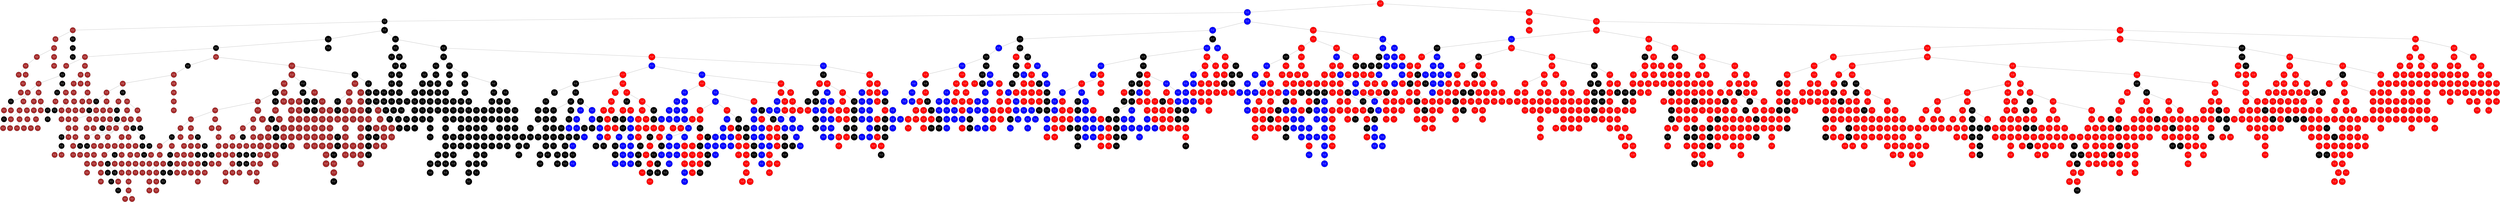 graph G {
	rankdir=TB;
	node [shape=circle];
	"0x56ee3bf62bd0" [label="nX: 406\nY: 49", color=black, fontcolor=white, style=filled, fillcolor=Red];
	"0x56ee3bf62bd0" -- "0x56ee3bf35440";
	"0x56ee3bf35440" [label="nX: 281\nY: 214", color=black, fontcolor=white, style=filled, fillcolor=blue];
	"0x56ee3bf35440" -- "0x56ee3bf5f470";
	"0x56ee3bf5f470" [label="nX: 16\nY: 144", color=black, fontcolor=white, style=filled, fillcolor=black];
	"0x56ee3bf5f470" -- "0x56ee3bf590b0";
	"0x56ee3bf590b0" [label="nX: 16\nY: 114", color=black, fontcolor=white, style=filled, fillcolor=brown];
	"0x56ee3bf590b0" -- "0x56ee3bf29ef0";
	"0x56ee3bf29ef0" [label="nX: 16\nY: 104", color=black, fontcolor=white, style=filled, fillcolor=brown];
	"0x56ee3bf29ef0" -- "0x56ee3bf66230";
	"0x56ee3bf66230" [label="nX: 16\nY: 74", color=black, fontcolor=white, style=filled, fillcolor=brown];
	"0x56ee3bf66230" -- "0x56ee3bf5d930";
	"0x56ee3bf5d930" [label="nX: 16\nY: 64", color=black, fontcolor=white, style=filled, fillcolor=brown];
	"0x56ee3bf5d930" -- "0x56ee3bf5e4f0";
	"0x56ee3bf5e4f0" [label="nX: 16\nY: 24", color=black, fontcolor=white, style=filled, fillcolor=brown];
	"0x56ee3bf5e4f0" -- "0x56ee3bf26190";
	"0x56ee3bf26190" [label="nX: 16\nY: 14", color=black, fontcolor=white, style=filled, fillcolor=brown];
	"0x56ee3bf5e4f0" -- "0x56ee3bf4e200";
	"0x56ee3bf4e200" [label="nX: 16\nY: 54", color=black, fontcolor=white, style=filled, fillcolor=brown];
	"0x56ee3bf4e200" -- "0x56ee3bf25810";
	"0x56ee3bf25810" [label="nX: 16\nY: 34", color=black, fontcolor=white, style=filled, fillcolor=brown];
	"0x56ee3bf25810" -- "0x56ee3bf57260";
	"0x56ee3bf57260" [label="nX: 16\nY: 44", color=black, fontcolor=white, style=filled, fillcolor=brown];
	"0x56ee3bf66230" -- "0x56ee3bf21ef0";
	"0x56ee3bf21ef0" [label="nX: 16\nY: 94", color=black, fontcolor=white, style=filled, fillcolor=brown];
	"0x56ee3bf21ef0" -- "0x56ee3bf6da00";
	"0x56ee3bf6da00" [label="nX: 16\nY: 84", color=black, fontcolor=white, style=filled, fillcolor=brown];
	"0x56ee3bf590b0" -- "0x56ee3bf52670";
	"0x56ee3bf52670" [label="nX: 16\nY: 134", color=black, fontcolor=white, style=filled, fillcolor=black];
	"0x56ee3bf52670" -- "0x56ee3bf74e90";
	"0x56ee3bf74e90" [label="nX: 16\nY: 114", color=black, fontcolor=white, style=filled, fillcolor=black];
	"0x56ee3bf74e90" -- "0x56ee3bf5c3d0";
	"0x56ee3bf5c3d0" [label="nX: 16\nY: 124", color=black, fontcolor=white, style=filled, fillcolor=black];
	"0x56ee3bf5f470" -- "0x56ee3bf61de0";
	"0x56ee3bf61de0" [label="nX: 141\nY: 154", color=black, fontcolor=white, style=filled, fillcolor=black];
	"0x56ee3bf61de0" -- "0x56ee3bf518b0";
	"0x56ee3bf518b0" [label="nX: 141\nY: 134", color=black, fontcolor=white, style=filled, fillcolor=black];
	"0x56ee3bf518b0" -- "0x56ee3bf38310";
	"0x56ee3bf38310" [label="nX: 36\nY: 114", color=black, fontcolor=white, style=filled, fillcolor=black];
	"0x56ee3bf38310" -- "0x56ee3bf290c0";
	"0x56ee3bf290c0" [label="nX: 26\nY: 264", color=black, fontcolor=white, style=filled, fillcolor=brown];
	"0x56ee3bf290c0" -- "0x56ee3bf41630";
	"0x56ee3bf41630" [label="nX: 26\nY: 254", color=black, fontcolor=white, style=filled, fillcolor=brown];
	"0x56ee3bf41630" -- "0x56ee3bf45790";
	"0x56ee3bf45790" [label="nX: 26\nY: 134", color=black, fontcolor=white, style=filled, fillcolor=black];
	"0x56ee3bf45790" -- "0x56ee3bf37900";
	"0x56ee3bf37900" [label="nX: 26\nY: 14", color=black, fontcolor=white, style=filled, fillcolor=brown];
	"0x56ee3bf37900" -- "0x56ee3bf25430";
	"0x56ee3bf25430" [label="nX: 16\nY: 184", color=black, fontcolor=white, style=filled, fillcolor=brown];
	"0x56ee3bf25430" -- "0x56ee3bf61780";
	"0x56ee3bf61780" [label="nX: 16\nY: 164", color=black, fontcolor=white, style=filled, fillcolor=black];
	"0x56ee3bf61780" -- "0x56ee3bf72e00";
	"0x56ee3bf72e00" [label="nX: 16\nY: 164", color=black, fontcolor=white, style=filled, fillcolor=brown];
	"0x56ee3bf72e00" -- "0x56ee3bf33550";
	"0x56ee3bf33550" [label="nX: 16\nY: 154", color=black, fontcolor=white, style=filled, fillcolor=black];
	"0x56ee3bf61780" -- "0x56ee3bf62a10";
	"0x56ee3bf62a10" [label="nX: 16\nY: 174", color=black, fontcolor=white, style=filled, fillcolor=brown];
	"0x56ee3bf25430" -- "0x56ee3bf6ad00";
	"0x56ee3bf6ad00" [label="nX: 16\nY: 264", color=black, fontcolor=white, style=filled, fillcolor=brown];
	"0x56ee3bf6ad00" -- "0x56ee3bf76e30";
	"0x56ee3bf76e30" [label="nX: 16\nY: 224", color=black, fontcolor=white, style=filled, fillcolor=brown];
	"0x56ee3bf76e30" -- "0x56ee3bf70970";
	"0x56ee3bf70970" [label="nX: 16\nY: 204", color=black, fontcolor=white, style=filled, fillcolor=brown];
	"0x56ee3bf70970" -- "0x56ee3bf53660";
	"0x56ee3bf53660" [label="nX: 16\nY: 194", color=black, fontcolor=white, style=filled, fillcolor=brown];
	"0x56ee3bf70970" -- "0x56ee3bf2ac00";
	"0x56ee3bf2ac00" [label="nX: 16\nY: 214", color=black, fontcolor=white, style=filled, fillcolor=brown];
	"0x56ee3bf76e30" -- "0x56ee3bf632b0";
	"0x56ee3bf632b0" [label="nX: 16\nY: 244", color=black, fontcolor=white, style=filled, fillcolor=brown];
	"0x56ee3bf632b0" -- "0x56ee3bf54270";
	"0x56ee3bf54270" [label="nX: 16\nY: 234", color=black, fontcolor=white, style=filled, fillcolor=brown];
	"0x56ee3bf632b0" -- "0x56ee3bf53100";
	"0x56ee3bf53100" [label="nX: 16\nY: 254", color=black, fontcolor=white, style=filled, fillcolor=brown];
	"0x56ee3bf37900" -- "0x56ee3bf583a0";
	"0x56ee3bf583a0" [label="nX: 26\nY: 94", color=black, fontcolor=white, style=filled, fillcolor=brown];
	"0x56ee3bf583a0" -- "0x56ee3bf77fc0";
	"0x56ee3bf77fc0" [label="nX: 26\nY: 54", color=black, fontcolor=white, style=filled, fillcolor=brown];
	"0x56ee3bf77fc0" -- "0x56ee3bf2f980";
	"0x56ee3bf2f980" [label="nX: 26\nY: 44", color=black, fontcolor=white, style=filled, fillcolor=brown];
	"0x56ee3bf2f980" -- "0x56ee3bf60930";
	"0x56ee3bf60930" [label="nX: 26\nY: 24", color=black, fontcolor=white, style=filled, fillcolor=brown];
	"0x56ee3bf60930" -- "0x56ee3bf43410";
	"0x56ee3bf43410" [label="nX: 26\nY: 34", color=black, fontcolor=white, style=filled, fillcolor=brown];
	"0x56ee3bf77fc0" -- "0x56ee3bf4a390";
	"0x56ee3bf4a390" [label="nX: 26\nY: 64", color=black, fontcolor=white, style=filled, fillcolor=brown];
	"0x56ee3bf4a390" -- "0x56ee3bf364f0";
	"0x56ee3bf364f0" [label="nX: 26\nY: 74", color=black, fontcolor=white, style=filled, fillcolor=brown];
	"0x56ee3bf364f0" -- "0x56ee3bf3d170";
	"0x56ee3bf3d170" [label="nX: 26\nY: 84", color=black, fontcolor=white, style=filled, fillcolor=brown];
	"0x56ee3bf583a0" -- "0x56ee3bf38980";
	"0x56ee3bf38980" [label="nX: 26\nY: 114", color=black, fontcolor=white, style=filled, fillcolor=brown];
	"0x56ee3bf38980" -- "0x56ee3bf35840";
	"0x56ee3bf35840" [label="nX: 26\nY: 104", color=black, fontcolor=white, style=filled, fillcolor=brown];
	"0x56ee3bf38980" -- "0x56ee3bf4b860";
	"0x56ee3bf4b860" [label="nX: 26\nY: 114", color=black, fontcolor=white, style=filled, fillcolor=black];
	"0x56ee3bf4b860" -- "0x56ee3bf68360";
	"0x56ee3bf68360" [label="nX: 26\nY: 124", color=black, fontcolor=white, style=filled, fillcolor=black];
	"0x56ee3bf45790" -- "0x56ee3bf7ade0";
	"0x56ee3bf7ade0" [label="nX: 26\nY: 164", color=black, fontcolor=white, style=filled, fillcolor=black];
	"0x56ee3bf7ade0" -- "0x56ee3bf478f0";
	"0x56ee3bf478f0" [label="nX: 26\nY: 144", color=black, fontcolor=white, style=filled, fillcolor=black];
	"0x56ee3bf478f0" -- "0x56ee3bf4aa00";
	"0x56ee3bf4aa00" [label="nX: 26\nY: 164", color=black, fontcolor=white, style=filled, fillcolor=brown];
	"0x56ee3bf4aa00" -- "0x56ee3bf25cd0";
	"0x56ee3bf25cd0" [label="nX: 26\nY: 154", color=black, fontcolor=white, style=filled, fillcolor=black];
	"0x56ee3bf7ade0" -- "0x56ee3bf461c0";
	"0x56ee3bf461c0" [label="nX: 26\nY: 224", color=black, fontcolor=white, style=filled, fillcolor=brown];
	"0x56ee3bf461c0" -- "0x56ee3bf3eb70";
	"0x56ee3bf3eb70" [label="nX: 26\nY: 194", color=black, fontcolor=white, style=filled, fillcolor=brown];
	"0x56ee3bf3eb70" -- "0x56ee3bf6c910";
	"0x56ee3bf6c910" [label="nX: 26\nY: 174", color=black, fontcolor=white, style=filled, fillcolor=brown];
	"0x56ee3bf6c910" -- "0x56ee3bf37400";
	"0x56ee3bf37400" [label="nX: 26\nY: 184", color=black, fontcolor=white, style=filled, fillcolor=brown];
	"0x56ee3bf3eb70" -- "0x56ee3bf49940";
	"0x56ee3bf49940" [label="nX: 26\nY: 214", color=black, fontcolor=white, style=filled, fillcolor=brown];
	"0x56ee3bf49940" -- "0x56ee3bf79be0";
	"0x56ee3bf79be0" [label="nX: 26\nY: 204", color=black, fontcolor=white, style=filled, fillcolor=brown];
	"0x56ee3bf461c0" -- "0x56ee3bf28df0";
	"0x56ee3bf28df0" [label="nX: 26\nY: 234", color=black, fontcolor=white, style=filled, fillcolor=brown];
	"0x56ee3bf28df0" -- "0x56ee3bf3a1c0";
	"0x56ee3bf3a1c0" [label="nX: 26\nY: 244", color=black, fontcolor=white, style=filled, fillcolor=brown];
	"0x56ee3bf290c0" -- "0x56ee3bf484b0";
	"0x56ee3bf484b0" [label="nX: 36\nY: 54", color=black, fontcolor=white, style=filled, fillcolor=brown];
	"0x56ee3bf484b0" -- "0x56ee3bf2f4a0";
	"0x56ee3bf2f4a0" [label="nX: 36\nY: 34", color=black, fontcolor=white, style=filled, fillcolor=brown];
	"0x56ee3bf2f4a0" -- "0x56ee3bf2ffe0";
	"0x56ee3bf2ffe0" [label="nX: 36\nY: 14", color=black, fontcolor=white, style=filled, fillcolor=brown];
	"0x56ee3bf2ffe0" -- "0x56ee3bf41250";
	"0x56ee3bf41250" [label="nX: 36\nY: 24", color=black, fontcolor=white, style=filled, fillcolor=brown];
	"0x56ee3bf2f4a0" -- "0x56ee3bf69210";
	"0x56ee3bf69210" [label="nX: 36\nY: 44", color=black, fontcolor=white, style=filled, fillcolor=brown];
	"0x56ee3bf484b0" -- "0x56ee3bf56d90";
	"0x56ee3bf56d90" [label="nX: 36\nY: 114", color=black, fontcolor=white, style=filled, fillcolor=brown];
	"0x56ee3bf56d90" -- "0x56ee3bf6fa10";
	"0x56ee3bf6fa10" [label="nX: 36\nY: 64", color=black, fontcolor=white, style=filled, fillcolor=brown];
	"0x56ee3bf6fa10" -- "0x56ee3bf6a3e0";
	"0x56ee3bf6a3e0" [label="nX: 36\nY: 94", color=black, fontcolor=white, style=filled, fillcolor=brown];
	"0x56ee3bf6a3e0" -- "0x56ee3bf421c0";
	"0x56ee3bf421c0" [label="nX: 36\nY: 84", color=black, fontcolor=white, style=filled, fillcolor=brown];
	"0x56ee3bf421c0" -- "0x56ee3bf41990";
	"0x56ee3bf41990" [label="nX: 36\nY: 74", color=black, fontcolor=white, style=filled, fillcolor=brown];
	"0x56ee3bf6a3e0" -- "0x56ee3bf50b40";
	"0x56ee3bf50b40" [label="nX: 36\nY: 104", color=black, fontcolor=white, style=filled, fillcolor=brown];
	"0x56ee3bf38310" -- "0x56ee3bf68e30";
	"0x56ee3bf68e30" [label="nX: 66\nY: 244", color=black, fontcolor=white, style=filled, fillcolor=brown];
	"0x56ee3bf68e30" -- "0x56ee3bf43100";
	"0x56ee3bf43100" [label="nX: 36\nY: 124", color=black, fontcolor=white, style=filled, fillcolor=black];
	"0x56ee3bf43100" -- "0x56ee3bf2fd40";
	"0x56ee3bf2fd40" [label="nX: 66\nY: 194", color=black, fontcolor=white, style=filled, fillcolor=brown];
	"0x56ee3bf2fd40" -- "0x56ee3bf67d20";
	"0x56ee3bf67d20" [label="nX: 46\nY: 94", color=black, fontcolor=white, style=filled, fillcolor=brown];
	"0x56ee3bf67d20" -- "0x56ee3bf78410";
	"0x56ee3bf78410" [label="nX: 46\nY: 34", color=black, fontcolor=white, style=filled, fillcolor=brown];
	"0x56ee3bf78410" -- "0x56ee3bf30420";
	"0x56ee3bf30420" [label="nX: 36\nY: 144", color=black, fontcolor=white, style=filled, fillcolor=black];
	"0x56ee3bf30420" -- "0x56ee3bf368f0";
	"0x56ee3bf368f0" [label="nX: 36\nY: 134", color=black, fontcolor=white, style=filled, fillcolor=black];
	"0x56ee3bf30420" -- "0x56ee3bf3c500";
	"0x56ee3bf3c500" [label="nX: 36\nY: 254", color=black, fontcolor=white, style=filled, fillcolor=brown];
	"0x56ee3bf3c500" -- "0x56ee3bf76780";
	"0x56ee3bf76780" [label="nX: 36\nY: 204", color=black, fontcolor=white, style=filled, fillcolor=brown];
	"0x56ee3bf76780" -- "0x56ee3bf39b20";
	"0x56ee3bf39b20" [label="nX: 36\nY: 184", color=black, fontcolor=white, style=filled, fillcolor=brown];
	"0x56ee3bf39b20" -- "0x56ee3bf36a10";
	"0x56ee3bf36a10" [label="nX: 36\nY: 154", color=black, fontcolor=white, style=filled, fillcolor=black];
	"0x56ee3bf36a10" -- "0x56ee3bf3a4b0";
	"0x56ee3bf3a4b0" [label="nX: 36\nY: 164", color=black, fontcolor=white, style=filled, fillcolor=black];
	"0x56ee3bf3a4b0" -- "0x56ee3bf713a0";
	"0x56ee3bf713a0" [label="nX: 36\nY: 164", color=black, fontcolor=white, style=filled, fillcolor=brown];
	"0x56ee3bf3a4b0" -- "0x56ee3bf49fe0";
	"0x56ee3bf49fe0" [label="nX: 36\nY: 174", color=black, fontcolor=white, style=filled, fillcolor=brown];
	"0x56ee3bf39b20" -- "0x56ee3bf4e050";
	"0x56ee3bf4e050" [label="nX: 36\nY: 194", color=black, fontcolor=white, style=filled, fillcolor=brown];
	"0x56ee3bf76780" -- "0x56ee3bf6f5a0";
	"0x56ee3bf6f5a0" [label="nX: 36\nY: 244", color=black, fontcolor=white, style=filled, fillcolor=brown];
	"0x56ee3bf6f5a0" -- "0x56ee3bf331a0";
	"0x56ee3bf331a0" [label="nX: 36\nY: 234", color=black, fontcolor=white, style=filled, fillcolor=brown];
	"0x56ee3bf331a0" -- "0x56ee3bf650d0";
	"0x56ee3bf650d0" [label="nX: 36\nY: 224", color=black, fontcolor=white, style=filled, fillcolor=brown];
	"0x56ee3bf650d0" -- "0x56ee3bf2a0a0";
	"0x56ee3bf2a0a0" [label="nX: 36\nY: 214", color=black, fontcolor=white, style=filled, fillcolor=brown];
	"0x56ee3bf3c500" -- "0x56ee3bf5f8a0";
	"0x56ee3bf5f8a0" [label="nX: 46\nY: 14", color=black, fontcolor=white, style=filled, fillcolor=brown];
	"0x56ee3bf5f8a0" -- "0x56ee3bf6b210";
	"0x56ee3bf6b210" [label="nX: 36\nY: 264", color=black, fontcolor=white, style=filled, fillcolor=brown];
	"0x56ee3bf5f8a0" -- "0x56ee3bf46010";
	"0x56ee3bf46010" [label="nX: 46\nY: 24", color=black, fontcolor=white, style=filled, fillcolor=brown];
	"0x56ee3bf78410" -- "0x56ee3bf4cae0";
	"0x56ee3bf4cae0" [label="nX: 46\nY: 74", color=black, fontcolor=white, style=filled, fillcolor=brown];
	"0x56ee3bf4cae0" -- "0x56ee3bf79fc0";
	"0x56ee3bf79fc0" [label="nX: 46\nY: 54", color=black, fontcolor=white, style=filled, fillcolor=brown];
	"0x56ee3bf79fc0" -- "0x56ee3bf51240";
	"0x56ee3bf51240" [label="nX: 46\nY: 44", color=black, fontcolor=white, style=filled, fillcolor=brown];
	"0x56ee3bf79fc0" -- "0x56ee3bf30fb0";
	"0x56ee3bf30fb0" [label="nX: 46\nY: 64", color=black, fontcolor=white, style=filled, fillcolor=brown];
	"0x56ee3bf4cae0" -- "0x56ee3bf5af70";
	"0x56ee3bf5af70" [label="nX: 46\nY: 84", color=black, fontcolor=white, style=filled, fillcolor=brown];
	"0x56ee3bf67d20" -- "0x56ee3bf61190";
	"0x56ee3bf61190" [label="nX: 46\nY: 144", color=black, fontcolor=white, style=filled, fillcolor=black];
	"0x56ee3bf61190" -- "0x56ee3bf3a010";
	"0x56ee3bf3a010" [label="nX: 46\nY: 104", color=black, fontcolor=white, style=filled, fillcolor=brown];
	"0x56ee3bf3a010" -- "0x56ee3bf46570";
	"0x56ee3bf46570" [label="nX: 46\nY: 114", color=black, fontcolor=white, style=filled, fillcolor=black];
	"0x56ee3bf46570" -- "0x56ee3bf63d20";
	"0x56ee3bf63d20" [label="nX: 46\nY: 114", color=black, fontcolor=white, style=filled, fillcolor=brown];
	"0x56ee3bf46570" -- "0x56ee3bf44180";
	"0x56ee3bf44180" [label="nX: 46\nY: 134", color=black, fontcolor=white, style=filled, fillcolor=black];
	"0x56ee3bf44180" -- "0x56ee3bf6d810";
	"0x56ee3bf6d810" [label="nX: 46\nY: 124", color=black, fontcolor=white, style=filled, fillcolor=black];
	"0x56ee3bf61190" -- "0x56ee3bf61490";
	"0x56ee3bf61490" [label="nX: 66\nY: 164", color=black, fontcolor=white, style=filled, fillcolor=brown];
	"0x56ee3bf61490" -- "0x56ee3bf698f0";
	"0x56ee3bf698f0" [label="nX: 56\nY: 54", color=black, fontcolor=white, style=filled, fillcolor=brown];
	"0x56ee3bf698f0" -- "0x56ee3bf75d90";
	"0x56ee3bf75d90" [label="nX: 46\nY: 194", color=black, fontcolor=white, style=filled, fillcolor=brown];
	"0x56ee3bf75d90" -- "0x56ee3bf60780";
	"0x56ee3bf60780" [label="nX: 46\nY: 184", color=black, fontcolor=white, style=filled, fillcolor=brown];
	"0x56ee3bf60780" -- "0x56ee3bf50640";
	"0x56ee3bf50640" [label="nX: 46\nY: 164", color=black, fontcolor=white, style=filled, fillcolor=brown];
	"0x56ee3bf50640" -- "0x56ee3bf73f10";
	"0x56ee3bf73f10" [label="nX: 46\nY: 154", color=black, fontcolor=white, style=filled, fillcolor=black];
	"0x56ee3bf50640" -- "0x56ee3bf3e870";
	"0x56ee3bf3e870" [label="nX: 46\nY: 164", color=black, fontcolor=white, style=filled, fillcolor=black];
	"0x56ee3bf3e870" -- "0x56ee3bf513f0";
	"0x56ee3bf513f0" [label="nX: 46\nY: 174", color=black, fontcolor=white, style=filled, fillcolor=brown];
	"0x56ee3bf75d90" -- "0x56ee3bf47ed0";
	"0x56ee3bf47ed0" [label="nX: 56\nY: 14", color=black, fontcolor=white, style=filled, fillcolor=brown];
	"0x56ee3bf47ed0" -- "0x56ee3bf7b470";
	"0x56ee3bf7b470" [label="nX: 46\nY: 204", color=black, fontcolor=white, style=filled, fillcolor=brown];
	"0x56ee3bf7b470" -- "0x56ee3bf61fd0";
	"0x56ee3bf61fd0" [label="nX: 46\nY: 244", color=black, fontcolor=white, style=filled, fillcolor=brown];
	"0x56ee3bf61fd0" -- "0x56ee3bf2ba00";
	"0x56ee3bf2ba00" [label="nX: 46\nY: 214", color=black, fontcolor=white, style=filled, fillcolor=brown];
	"0x56ee3bf2ba00" -- "0x56ee3bf64c50";
	"0x56ee3bf64c50" [label="nX: 46\nY: 234", color=black, fontcolor=white, style=filled, fillcolor=brown];
	"0x56ee3bf64c50" -- "0x56ee3bf4ba50";
	"0x56ee3bf4ba50" [label="nX: 46\nY: 224", color=black, fontcolor=white, style=filled, fillcolor=brown];
	"0x56ee3bf61fd0" -- "0x56ee3bf34c40";
	"0x56ee3bf34c40" [label="nX: 46\nY: 264", color=black, fontcolor=white, style=filled, fillcolor=brown];
	"0x56ee3bf34c40" -- "0x56ee3bf5a570";
	"0x56ee3bf5a570" [label="nX: 46\nY: 254", color=black, fontcolor=white, style=filled, fillcolor=brown];
	"0x56ee3bf47ed0" -- "0x56ee3bf234c0";
	"0x56ee3bf234c0" [label="nX: 56\nY: 34", color=black, fontcolor=white, style=filled, fillcolor=brown];
	"0x56ee3bf234c0" -- "0x56ee3bf32120";
	"0x56ee3bf32120" [label="nX: 56\nY: 24", color=black, fontcolor=white, style=filled, fillcolor=brown];
	"0x56ee3bf234c0" -- "0x56ee3bf6df40";
	"0x56ee3bf6df40" [label="nX: 56\nY: 44", color=black, fontcolor=white, style=filled, fillcolor=brown];
	"0x56ee3bf698f0" -- "0x56ee3bf71890";
	"0x56ee3bf71890" [label="nX: 66\nY: 104", color=black, fontcolor=white, style=filled, fillcolor=brown];
	"0x56ee3bf71890" -- "0x56ee3bf48ac0";
	"0x56ee3bf48ac0" [label="nX: 56\nY: 224", color=black, fontcolor=white, style=filled, fillcolor=brown];
	"0x56ee3bf48ac0" -- "0x56ee3bf35ff0";
	"0x56ee3bf35ff0" [label="nX: 56\nY: 114", color=black, fontcolor=white, style=filled, fillcolor=brown];
	"0x56ee3bf35ff0" -- "0x56ee3bf244a0";
	"0x56ee3bf244a0" [label="nX: 56\nY: 104", color=black, fontcolor=white, style=filled, fillcolor=brown];
	"0x56ee3bf244a0" -- "0x56ee3bf533a0";
	"0x56ee3bf533a0" [label="nX: 56\nY: 64", color=black, fontcolor=white, style=filled, fillcolor=brown];
	"0x56ee3bf533a0" -- "0x56ee3bf54420";
	"0x56ee3bf54420" [label="nX: 56\nY: 74", color=black, fontcolor=white, style=filled, fillcolor=brown];
	"0x56ee3bf54420" -- "0x56ee3bf33470";
	"0x56ee3bf33470" [label="nX: 56\nY: 94", color=black, fontcolor=white, style=filled, fillcolor=brown];
	"0x56ee3bf33470" -- "0x56ee3bf44fd0";
	"0x56ee3bf44fd0" [label="nX: 56\nY: 84", color=black, fontcolor=white, style=filled, fillcolor=brown];
	"0x56ee3bf35ff0" -- "0x56ee3bf30b60";
	"0x56ee3bf30b60" [label="nX: 56\nY: 184", color=black, fontcolor=white, style=filled, fillcolor=brown];
	"0x56ee3bf30b60" -- "0x56ee3bf3cae0";
	"0x56ee3bf3cae0" [label="nX: 56\nY: 164", color=black, fontcolor=white, style=filled, fillcolor=black];
	"0x56ee3bf3cae0" -- "0x56ee3bf71970";
	"0x56ee3bf71970" [label="nX: 56\nY: 124", color=black, fontcolor=white, style=filled, fillcolor=black];
	"0x56ee3bf71970" -- "0x56ee3bf22b60";
	"0x56ee3bf22b60" [label="nX: 56\nY: 114", color=black, fontcolor=white, style=filled, fillcolor=black];
	"0x56ee3bf71970" -- "0x56ee3bf34e30";
	"0x56ee3bf34e30" [label="nX: 56\nY: 144", color=black, fontcolor=white, style=filled, fillcolor=black];
	"0x56ee3bf34e30" -- "0x56ee3bf2c6f0";
	"0x56ee3bf2c6f0" [label="nX: 56\nY: 134", color=black, fontcolor=white, style=filled, fillcolor=black];
	"0x56ee3bf34e30" -- "0x56ee3bf6bdc0";
	"0x56ee3bf6bdc0" [label="nX: 56\nY: 164", color=black, fontcolor=white, style=filled, fillcolor=brown];
	"0x56ee3bf6bdc0" -- "0x56ee3bf76290";
	"0x56ee3bf76290" [label="nX: 56\nY: 154", color=black, fontcolor=white, style=filled, fillcolor=black];
	"0x56ee3bf3cae0" -- "0x56ee3bf50280";
	"0x56ee3bf50280" [label="nX: 56\nY: 174", color=black, fontcolor=white, style=filled, fillcolor=brown];
	"0x56ee3bf30b60" -- "0x56ee3bf7a880";
	"0x56ee3bf7a880" [label="nX: 56\nY: 214", color=black, fontcolor=white, style=filled, fillcolor=brown];
	"0x56ee3bf7a880" -- "0x56ee3bf2a730";
	"0x56ee3bf2a730" [label="nX: 56\nY: 204", color=black, fontcolor=white, style=filled, fillcolor=brown];
	"0x56ee3bf2a730" -- "0x56ee3bf29270";
	"0x56ee3bf29270" [label="nX: 56\nY: 194", color=black, fontcolor=white, style=filled, fillcolor=brown];
	"0x56ee3bf48ac0" -- "0x56ee3bf30190";
	"0x56ee3bf30190" [label="nX: 56\nY: 244", color=black, fontcolor=white, style=filled, fillcolor=brown];
	"0x56ee3bf30190" -- "0x56ee3bf5a830";
	"0x56ee3bf5a830" [label="nX: 56\nY: 234", color=black, fontcolor=white, style=filled, fillcolor=brown];
	"0x56ee3bf30190" -- "0x56ee3bf3ee40";
	"0x56ee3bf3ee40" [label="nX: 66\nY: 94", color=black, fontcolor=white, style=filled, fillcolor=brown];
	"0x56ee3bf3ee40" -- "0x56ee3bf4ddb0";
	"0x56ee3bf4ddb0" [label="nX: 66\nY: 64", color=black, fontcolor=white, style=filled, fillcolor=brown];
	"0x56ee3bf4ddb0" -- "0x56ee3bf72640";
	"0x56ee3bf72640" [label="nX: 66\nY: 44", color=black, fontcolor=white, style=filled, fillcolor=brown];
	"0x56ee3bf72640" -- "0x56ee3bf65c70";
	"0x56ee3bf65c70" [label="nX: 56\nY: 254", color=black, fontcolor=white, style=filled, fillcolor=brown];
	"0x56ee3bf65c70" -- "0x56ee3bf41f20";
	"0x56ee3bf41f20" [label="nX: 56\nY: 264", color=black, fontcolor=white, style=filled, fillcolor=brown];
	"0x56ee3bf41f20" -- "0x56ee3bf6bc10";
	"0x56ee3bf6bc10" [label="nX: 66\nY: 24", color=black, fontcolor=white, style=filled, fillcolor=brown];
	"0x56ee3bf6bc10" -- "0x56ee3bf4eed0";
	"0x56ee3bf4eed0" [label="nX: 66\nY: 14", color=black, fontcolor=white, style=filled, fillcolor=brown];
	"0x56ee3bf6bc10" -- "0x56ee3bf49af0";
	"0x56ee3bf49af0" [label="nX: 66\nY: 34", color=black, fontcolor=white, style=filled, fillcolor=brown];
	"0x56ee3bf72640" -- "0x56ee3bf2dc30";
	"0x56ee3bf2dc30" [label="nX: 66\nY: 54", color=black, fontcolor=white, style=filled, fillcolor=brown];
	"0x56ee3bf4ddb0" -- "0x56ee3bf39730";
	"0x56ee3bf39730" [label="nX: 66\nY: 84", color=black, fontcolor=white, style=filled, fillcolor=brown];
	"0x56ee3bf39730" -- "0x56ee3bf417e0";
	"0x56ee3bf417e0" [label="nX: 66\nY: 74", color=black, fontcolor=white, style=filled, fillcolor=brown];
	"0x56ee3bf71890" -- "0x56ee3bf40d90";
	"0x56ee3bf40d90" [label="nX: 66\nY: 154", color=black, fontcolor=white, style=filled, fillcolor=black];
	"0x56ee3bf40d90" -- "0x56ee3bf43da0";
	"0x56ee3bf43da0" [label="nX: 66\nY: 134", color=black, fontcolor=white, style=filled, fillcolor=black];
	"0x56ee3bf43da0" -- "0x56ee3bf69fc0";
	"0x56ee3bf69fc0" [label="nX: 66\nY: 114", color=black, fontcolor=white, style=filled, fillcolor=black];
	"0x56ee3bf69fc0" -- "0x56ee3bf31b30";
	"0x56ee3bf31b30" [label="nX: 66\nY: 114", color=black, fontcolor=white, style=filled, fillcolor=brown];
	"0x56ee3bf69fc0" -- "0x56ee3bf28ed0";
	"0x56ee3bf28ed0" [label="nX: 66\nY: 124", color=black, fontcolor=white, style=filled, fillcolor=black];
	"0x56ee3bf43da0" -- "0x56ee3bf65d50";
	"0x56ee3bf65d50" [label="nX: 66\nY: 144", color=black, fontcolor=white, style=filled, fillcolor=black];
	"0x56ee3bf61490" -- "0x56ee3bf4f780";
	"0x56ee3bf4f780" [label="nX: 66\nY: 184", color=black, fontcolor=white, style=filled, fillcolor=brown];
	"0x56ee3bf4f780" -- "0x56ee3bf5ea50";
	"0x56ee3bf5ea50" [label="nX: 66\nY: 174", color=black, fontcolor=white, style=filled, fillcolor=brown];
	"0x56ee3bf5ea50" -- "0x56ee3bf4e2e0";
	"0x56ee3bf4e2e0" [label="nX: 66\nY: 164", color=black, fontcolor=white, style=filled, fillcolor=black];
	"0x56ee3bf2fd40" -- "0x56ee3bf44370";
	"0x56ee3bf44370" [label="nX: 66\nY: 234", color=black, fontcolor=white, style=filled, fillcolor=brown];
	"0x56ee3bf44370" -- "0x56ee3bf4c810";
	"0x56ee3bf4c810" [label="nX: 66\nY: 204", color=black, fontcolor=white, style=filled, fillcolor=brown];
	"0x56ee3bf4c810" -- "0x56ee3bf62770";
	"0x56ee3bf62770" [label="nX: 66\nY: 214", color=black, fontcolor=white, style=filled, fillcolor=brown];
	"0x56ee3bf62770" -- "0x56ee3bf4b3d0";
	"0x56ee3bf4b3d0" [label="nX: 66\nY: 224", color=black, fontcolor=white, style=filled, fillcolor=brown];
	"0x56ee3bf68e30" -- "0x56ee3bf74c90";
	"0x56ee3bf74c90" [label="nX: 116\nY: 204", color=black, fontcolor=white, style=filled, fillcolor=brown];
	"0x56ee3bf74c90" -- "0x56ee3bf51aa0";
	"0x56ee3bf51aa0" [label="nX: 116\nY: 104", color=black, fontcolor=white, style=filled, fillcolor=brown];
	"0x56ee3bf51aa0" -- "0x56ee3bf78e30";
	"0x56ee3bf78e30" [label="nX: 106\nY: 224", color=black, fontcolor=white, style=filled, fillcolor=brown];
	"0x56ee3bf78e30" -- "0x56ee3bf49630";
	"0x56ee3bf49630" [label="nX: 106\nY: 134", color=black, fontcolor=white, style=filled, fillcolor=black];
	"0x56ee3bf49630" -- "0x56ee3bf33c90";
	"0x56ee3bf33c90" [label="nX: 86\nY: 254", color=black, fontcolor=white, style=filled, fillcolor=brown];
	"0x56ee3bf33c90" -- "0x56ee3bf6c180";
	"0x56ee3bf6c180" [label="nX: 86\nY: 184", color=black, fontcolor=white, style=filled, fillcolor=brown];
	"0x56ee3bf6c180" -- "0x56ee3bf5ed20";
	"0x56ee3bf5ed20" [label="nX: 76\nY: 254", color=black, fontcolor=white, style=filled, fillcolor=brown];
	"0x56ee3bf5ed20" -- "0x56ee3bf3dfc0";
	"0x56ee3bf3dfc0" [label="nX: 76\nY: 234", color=black, fontcolor=white, style=filled, fillcolor=brown];
	"0x56ee3bf3dfc0" -- "0x56ee3bf4e9f0";
	"0x56ee3bf4e9f0" [label="nX: 76\nY: 134", color=black, fontcolor=white, style=filled, fillcolor=black];
	"0x56ee3bf4e9f0" -- "0x56ee3bf28640";
	"0x56ee3bf28640" [label="nX: 76\nY: 24", color=black, fontcolor=white, style=filled, fillcolor=brown];
	"0x56ee3bf28640" -- "0x56ee3bf4e800";
	"0x56ee3bf4e800" [label="nX: 66\nY: 264", color=black, fontcolor=white, style=filled, fillcolor=brown];
	"0x56ee3bf4e800" -- "0x56ee3bf410a0";
	"0x56ee3bf410a0" [label="nX: 66\nY: 254", color=black, fontcolor=white, style=filled, fillcolor=brown];
	"0x56ee3bf4e800" -- "0x56ee3bf6e880";
	"0x56ee3bf6e880" [label="nX: 76\nY: 14", color=black, fontcolor=white, style=filled, fillcolor=brown];
	"0x56ee3bf28640" -- "0x56ee3bf7a5b0";
	"0x56ee3bf7a5b0" [label="nX: 76\nY: 104", color=black, fontcolor=white, style=filled, fillcolor=brown];
	"0x56ee3bf7a5b0" -- "0x56ee3bf7b0c0";
	"0x56ee3bf7b0c0" [label="nX: 76\nY: 64", color=black, fontcolor=white, style=filled, fillcolor=brown];
	"0x56ee3bf7b0c0" -- "0x56ee3bf2f2f0";
	"0x56ee3bf2f2f0" [label="nX: 76\nY: 54", color=black, fontcolor=white, style=filled, fillcolor=brown];
	"0x56ee3bf2f2f0" -- "0x56ee3bf26c90";
	"0x56ee3bf26c90" [label="nX: 76\nY: 44", color=black, fontcolor=white, style=filled, fillcolor=brown];
	"0x56ee3bf26c90" -- "0x56ee3bf2a460";
	"0x56ee3bf2a460" [label="nX: 76\nY: 34", color=black, fontcolor=white, style=filled, fillcolor=brown];
	"0x56ee3bf7b0c0" -- "0x56ee3bf426d0";
	"0x56ee3bf426d0" [label="nX: 76\nY: 74", color=black, fontcolor=white, style=filled, fillcolor=brown];
	"0x56ee3bf426d0" -- "0x56ee3bf62dc0";
	"0x56ee3bf62dc0" [label="nX: 76\nY: 94", color=black, fontcolor=white, style=filled, fillcolor=brown];
	"0x56ee3bf62dc0" -- "0x56ee3bf55940";
	"0x56ee3bf55940" [label="nX: 76\nY: 84", color=black, fontcolor=white, style=filled, fillcolor=brown];
	"0x56ee3bf7a5b0" -- "0x56ee3bf5b330";
	"0x56ee3bf5b330" [label="nX: 76\nY: 114", color=black, fontcolor=white, style=filled, fillcolor=brown];
	"0x56ee3bf5b330" -- "0x56ee3bf53d30";
	"0x56ee3bf53d30" [label="nX: 76\nY: 114", color=black, fontcolor=white, style=filled, fillcolor=black];
	"0x56ee3bf53d30" -- "0x56ee3bf2aa10";
	"0x56ee3bf2aa10" [label="nX: 76\nY: 124", color=black, fontcolor=white, style=filled, fillcolor=black];
	"0x56ee3bf4e9f0" -- "0x56ee3bf29540";
	"0x56ee3bf29540" [label="nX: 76\nY: 164", color=black, fontcolor=white, style=filled, fillcolor=brown];
	"0x56ee3bf29540" -- "0x56ee3bf30650";
	"0x56ee3bf30650" [label="nX: 76\nY: 154", color=black, fontcolor=white, style=filled, fillcolor=black];
	"0x56ee3bf30650" -- "0x56ee3bf73200";
	"0x56ee3bf73200" [label="nX: 76\nY: 144", color=black, fontcolor=white, style=filled, fillcolor=black];
	"0x56ee3bf29540" -- "0x56ee3bf44610";
	"0x56ee3bf44610" [label="nX: 76\nY: 194", color=black, fontcolor=white, style=filled, fillcolor=brown];
	"0x56ee3bf44610" -- "0x56ee3bf48d90";
	"0x56ee3bf48d90" [label="nX: 76\nY: 174", color=black, fontcolor=white, style=filled, fillcolor=brown];
	"0x56ee3bf48d90" -- "0x56ee3bf54080";
	"0x56ee3bf54080" [label="nX: 76\nY: 164", color=black, fontcolor=white, style=filled, fillcolor=black];
	"0x56ee3bf48d90" -- "0x56ee3bf22e40";
	"0x56ee3bf22e40" [label="nX: 76\nY: 184", color=black, fontcolor=white, style=filled, fillcolor=brown];
	"0x56ee3bf44610" -- "0x56ee3bf2bbb0";
	"0x56ee3bf2bbb0" [label="nX: 76\nY: 214", color=black, fontcolor=white, style=filled, fillcolor=brown];
	"0x56ee3bf2bbb0" -- "0x56ee3bf32730";
	"0x56ee3bf32730" [label="nX: 76\nY: 204", color=black, fontcolor=white, style=filled, fillcolor=brown];
	"0x56ee3bf2bbb0" -- "0x56ee3bf56a00";
	"0x56ee3bf56a00" [label="nX: 76\nY: 224", color=black, fontcolor=white, style=filled, fillcolor=brown];
	"0x56ee3bf3dfc0" -- "0x56ee3bf55670";
	"0x56ee3bf55670" [label="nX: 76\nY: 244", color=black, fontcolor=white, style=filled, fillcolor=brown];
	"0x56ee3bf5ed20" -- "0x56ee3bf30e00";
	"0x56ee3bf30e00" [label="nX: 86\nY: 104", color=black, fontcolor=white, style=filled, fillcolor=brown];
	"0x56ee3bf30e00" -- "0x56ee3bf33f50";
	"0x56ee3bf33f50" [label="nX: 86\nY: 24", color=black, fontcolor=white, style=filled, fillcolor=brown];
	"0x56ee3bf33f50" -- "0x56ee3bf52260";
	"0x56ee3bf52260" [label="nX: 86\nY: 14", color=black, fontcolor=white, style=filled, fillcolor=brown];
	"0x56ee3bf52260" -- "0x56ee3bf47400";
	"0x56ee3bf47400" [label="nX: 76\nY: 264", color=black, fontcolor=white, style=filled, fillcolor=brown];
	"0x56ee3bf33f50" -- "0x56ee3bf4a540";
	"0x56ee3bf4a540" [label="nX: 86\nY: 34", color=black, fontcolor=white, style=filled, fillcolor=brown];
	"0x56ee3bf4a540" -- "0x56ee3bf38140";
	"0x56ee3bf38140" [label="nX: 86\nY: 54", color=black, fontcolor=white, style=filled, fillcolor=brown];
	"0x56ee3bf38140" -- "0x56ee3bf44c00";
	"0x56ee3bf44c00" [label="nX: 86\nY: 44", color=black, fontcolor=white, style=filled, fillcolor=brown];
	"0x56ee3bf38140" -- "0x56ee3bf657f0";
	"0x56ee3bf657f0" [label="nX: 86\nY: 84", color=black, fontcolor=white, style=filled, fillcolor=brown];
	"0x56ee3bf657f0" -- "0x56ee3bf32f00";
	"0x56ee3bf32f00" [label="nX: 86\nY: 74", color=black, fontcolor=white, style=filled, fillcolor=brown];
	"0x56ee3bf32f00" -- "0x56ee3bf23200";
	"0x56ee3bf23200" [label="nX: 86\nY: 64", color=black, fontcolor=white, style=filled, fillcolor=brown];
	"0x56ee3bf657f0" -- "0x56ee3bf46880";
	"0x56ee3bf46880" [label="nX: 86\nY: 94", color=black, fontcolor=white, style=filled, fillcolor=brown];
	"0x56ee3bf30e00" -- "0x56ee3bf70fb0";
	"0x56ee3bf70fb0" [label="nX: 86\nY: 124", color=black, fontcolor=white, style=filled, fillcolor=black];
	"0x56ee3bf70fb0" -- "0x56ee3bf2f020";
	"0x56ee3bf2f020" [label="nX: 86\nY: 114", color=black, fontcolor=white, style=filled, fillcolor=brown];
	"0x56ee3bf2f020" -- "0x56ee3bf25df0";
	"0x56ee3bf25df0" [label="nX: 86\nY: 114", color=black, fontcolor=white, style=filled, fillcolor=black];
	"0x56ee3bf70fb0" -- "0x56ee3bf70c90";
	"0x56ee3bf70c90" [label="nX: 86\nY: 154", color=black, fontcolor=white, style=filled, fillcolor=black];
	"0x56ee3bf70c90" -- "0x56ee3bf50e40";
	"0x56ee3bf50e40" [label="nX: 86\nY: 134", color=black, fontcolor=white, style=filled, fillcolor=black];
	"0x56ee3bf50e40" -- "0x56ee3bf51da0";
	"0x56ee3bf51da0" [label="nX: 86\nY: 144", color=black, fontcolor=white, style=filled, fillcolor=black];
	"0x56ee3bf70c90" -- "0x56ee3bf55b10";
	"0x56ee3bf55b10" [label="nX: 86\nY: 164", color=black, fontcolor=white, style=filled, fillcolor=black];
	"0x56ee3bf55b10" -- "0x56ee3bf41b40";
	"0x56ee3bf41b40" [label="nX: 86\nY: 164", color=black, fontcolor=white, style=filled, fillcolor=brown];
	"0x56ee3bf55b10" -- "0x56ee3bf6c530";
	"0x56ee3bf6c530" [label="nX: 86\nY: 174", color=black, fontcolor=white, style=filled, fillcolor=brown];
	"0x56ee3bf6c180" -- "0x56ee3bf59350";
	"0x56ee3bf59350" [label="nX: 86\nY: 204", color=black, fontcolor=white, style=filled, fillcolor=brown];
	"0x56ee3bf59350" -- "0x56ee3bf34640";
	"0x56ee3bf34640" [label="nX: 86\nY: 194", color=black, fontcolor=white, style=filled, fillcolor=brown];
	"0x56ee3bf59350" -- "0x56ee3bf2d470";
	"0x56ee3bf2d470" [label="nX: 86\nY: 214", color=black, fontcolor=white, style=filled, fillcolor=brown];
	"0x56ee3bf2d470" -- "0x56ee3bf77d20";
	"0x56ee3bf77d20" [label="nX: 86\nY: 224", color=black, fontcolor=white, style=filled, fillcolor=brown];
	"0x56ee3bf77d20" -- "0x56ee3bf793c0";
	"0x56ee3bf793c0" [label="nX: 86\nY: 234", color=black, fontcolor=white, style=filled, fillcolor=brown];
	"0x56ee3bf793c0" -- "0x56ee3bf28900";
	"0x56ee3bf28900" [label="nX: 86\nY: 244", color=black, fontcolor=white, style=filled, fillcolor=brown];
	"0x56ee3bf33c90" -- "0x56ee3bf4aff0";
	"0x56ee3bf4aff0" [label="nX: 106\nY: 74", color=black, fontcolor=white, style=filled, fillcolor=brown];
	"0x56ee3bf4aff0" -- "0x56ee3bf58670";
	"0x56ee3bf58670" [label="nX: 96\nY: 214", color=black, fontcolor=white, style=filled, fillcolor=brown];
	"0x56ee3bf58670" -- "0x56ee3bf268c0";
	"0x56ee3bf268c0" [label="nX: 96\nY: 94", color=black, fontcolor=white, style=filled, fillcolor=brown];
	"0x56ee3bf268c0" -- "0x56ee3bf744c0";
	"0x56ee3bf744c0" [label="nX: 96\nY: 24", color=black, fontcolor=white, style=filled, fillcolor=brown];
	"0x56ee3bf744c0" -- "0x56ee3bf2c8e0";
	"0x56ee3bf2c8e0" [label="nX: 86\nY: 264", color=black, fontcolor=white, style=filled, fillcolor=brown];
	"0x56ee3bf2c8e0" -- "0x56ee3bf66a60";
	"0x56ee3bf66a60" [label="nX: 96\nY: 14", color=black, fontcolor=white, style=filled, fillcolor=brown];
	"0x56ee3bf744c0" -- "0x56ee3bf40900";
	"0x56ee3bf40900" [label="nX: 96\nY: 34", color=black, fontcolor=white, style=filled, fillcolor=brown];
	"0x56ee3bf40900" -- "0x56ee3bf4d930";
	"0x56ee3bf4d930" [label="nX: 96\nY: 44", color=black, fontcolor=white, style=filled, fillcolor=brown];
	"0x56ee3bf4d930" -- "0x56ee3bf24860";
	"0x56ee3bf24860" [label="nX: 96\nY: 74", color=black, fontcolor=white, style=filled, fillcolor=brown];
	"0x56ee3bf24860" -- "0x56ee3bf78170";
	"0x56ee3bf78170" [label="nX: 96\nY: 54", color=black, fontcolor=white, style=filled, fillcolor=brown];
	"0x56ee3bf78170" -- "0x56ee3bf67830";
	"0x56ee3bf67830" [label="nX: 96\nY: 64", color=black, fontcolor=white, style=filled, fillcolor=brown];
	"0x56ee3bf24860" -- "0x56ee3bf3b440";
	"0x56ee3bf3b440" [label="nX: 96\nY: 84", color=black, fontcolor=white, style=filled, fillcolor=brown];
	"0x56ee3bf268c0" -- "0x56ee3bf57460";
	"0x56ee3bf57460" [label="nX: 96\nY: 134", color=black, fontcolor=white, style=filled, fillcolor=black];
	"0x56ee3bf57460" -- "0x56ee3bf31280";
	"0x56ee3bf31280" [label="nX: 96\nY: 104", color=black, fontcolor=white, style=filled, fillcolor=brown];
	"0x56ee3bf31280" -- "0x56ee3bf5b6d0";
	"0x56ee3bf5b6d0" [label="nX: 96\nY: 124", color=black, fontcolor=white, style=filled, fillcolor=black];
	"0x56ee3bf5b6d0" -- "0x56ee3bf5d740";
	"0x56ee3bf5d740" [label="nX: 96\nY: 114", color=black, fontcolor=white, style=filled, fillcolor=black];
	"0x56ee3bf5d740" -- "0x56ee3bf2c4f0";
	"0x56ee3bf2c4f0" [label="nX: 96\nY: 114", color=black, fontcolor=white, style=filled, fillcolor=brown];
	"0x56ee3bf57460" -- "0x56ee3bf4dc00";
	"0x56ee3bf4dc00" [label="nX: 96\nY: 164", color=black, fontcolor=white, style=filled, fillcolor=brown];
	"0x56ee3bf4dc00" -- "0x56ee3bf579d0";
	"0x56ee3bf579d0" [label="nX: 96\nY: 144", color=black, fontcolor=white, style=filled, fillcolor=black];
	"0x56ee3bf579d0" -- "0x56ee3bf75520";
	"0x56ee3bf75520" [label="nX: 96\nY: 154", color=black, fontcolor=white, style=filled, fillcolor=black];
	"0x56ee3bf4dc00" -- "0x56ee3bf751c0";
	"0x56ee3bf751c0" [label="nX: 96\nY: 164", color=black, fontcolor=white, style=filled, fillcolor=black];
	"0x56ee3bf751c0" -- "0x56ee3bf7ba40";
	"0x56ee3bf7ba40" [label="nX: 96\nY: 184", color=black, fontcolor=white, style=filled, fillcolor=brown];
	"0x56ee3bf7ba40" -- "0x56ee3bf51f90";
	"0x56ee3bf51f90" [label="nX: 96\nY: 174", color=black, fontcolor=white, style=filled, fillcolor=brown];
	"0x56ee3bf7ba40" -- "0x56ee3bf7bbf0";
	"0x56ee3bf7bbf0" [label="nX: 96\nY: 194", color=black, fontcolor=white, style=filled, fillcolor=brown];
	"0x56ee3bf7bbf0" -- "0x56ee3bf5c6d0";
	"0x56ee3bf5c6d0" [label="nX: 96\nY: 204", color=black, fontcolor=white, style=filled, fillcolor=brown];
	"0x56ee3bf58670" -- "0x56ee3bf35370";
	"0x56ee3bf35370" [label="nX: 96\nY: 264", color=black, fontcolor=white, style=filled, fillcolor=brown];
	"0x56ee3bf35370" -- "0x56ee3bf5dd10";
	"0x56ee3bf5dd10" [label="nX: 96\nY: 254", color=black, fontcolor=white, style=filled, fillcolor=brown];
	"0x56ee3bf5dd10" -- "0x56ee3bf6f750";
	"0x56ee3bf6f750" [label="nX: 96\nY: 224", color=black, fontcolor=white, style=filled, fillcolor=brown];
	"0x56ee3bf6f750" -- "0x56ee3bf3ade0";
	"0x56ee3bf3ade0" [label="nX: 96\nY: 244", color=black, fontcolor=white, style=filled, fillcolor=brown];
	"0x56ee3bf3ade0" -- "0x56ee3bf6dca0";
	"0x56ee3bf6dca0" [label="nX: 96\nY: 234", color=black, fontcolor=white, style=filled, fillcolor=brown];
	"0x56ee3bf35370" -- "0x56ee3bf74310";
	"0x56ee3bf74310" [label="nX: 106\nY: 54", color=black, fontcolor=white, style=filled, fillcolor=brown];
	"0x56ee3bf74310" -- "0x56ee3bf58940";
	"0x56ee3bf58940" [label="nX: 106\nY: 24", color=black, fontcolor=white, style=filled, fillcolor=brown];
	"0x56ee3bf58940" -- "0x56ee3bf75710";
	"0x56ee3bf75710" [label="nX: 106\nY: 14", color=black, fontcolor=white, style=filled, fillcolor=brown];
	"0x56ee3bf58940" -- "0x56ee3bf429a0";
	"0x56ee3bf429a0" [label="nX: 106\nY: 34", color=black, fontcolor=white, style=filled, fillcolor=brown];
	"0x56ee3bf429a0" -- "0x56ee3bf72050";
	"0x56ee3bf72050" [label="nX: 106\nY: 44", color=black, fontcolor=white, style=filled, fillcolor=brown];
	"0x56ee3bf74310" -- "0x56ee3bf29c20";
	"0x56ee3bf29c20" [label="nX: 106\nY: 64", color=black, fontcolor=white, style=filled, fillcolor=brown];
	"0x56ee3bf4aff0" -- "0x56ee3bf4fdb0";
	"0x56ee3bf4fdb0" [label="nX: 106\nY: 84", color=black, fontcolor=white, style=filled, fillcolor=brown];
	"0x56ee3bf4fdb0" -- "0x56ee3bf64f20";
	"0x56ee3bf64f20" [label="nX: 106\nY: 114", color=black, fontcolor=white, style=filled, fillcolor=brown];
	"0x56ee3bf64f20" -- "0x56ee3bf2b650";
	"0x56ee3bf2b650" [label="nX: 106\nY: 94", color=black, fontcolor=white, style=filled, fillcolor=brown];
	"0x56ee3bf2b650" -- "0x56ee3bf78fe0";
	"0x56ee3bf78fe0" [label="nX: 106\nY: 104", color=black, fontcolor=white, style=filled, fillcolor=brown];
	"0x56ee3bf64f20" -- "0x56ee3bf5ab40";
	"0x56ee3bf5ab40" [label="nX: 106\nY: 114", color=black, fontcolor=white, style=filled, fillcolor=black];
	"0x56ee3bf5ab40" -- "0x56ee3bf653d0";
	"0x56ee3bf653d0" [label="nX: 106\nY: 124", color=black, fontcolor=white, style=filled, fillcolor=black];
	"0x56ee3bf49630" -- "0x56ee3bf2c5d0";
	"0x56ee3bf2c5d0" [label="nX: 106\nY: 144", color=black, fontcolor=white, style=filled, fillcolor=black];
	"0x56ee3bf2c5d0" -- "0x56ee3bf4d070";
	"0x56ee3bf4d070" [label="nX: 106\nY: 164", color=black, fontcolor=white, style=filled, fillcolor=brown];
	"0x56ee3bf4d070" -- "0x56ee3bf72c10";
	"0x56ee3bf72c10" [label="nX: 106\nY: 154", color=black, fontcolor=white, style=filled, fillcolor=black];
	"0x56ee3bf4d070" -- "0x56ee3bf61d00";
	"0x56ee3bf61d00" [label="nX: 106\nY: 174", color=black, fontcolor=white, style=filled, fillcolor=brown];
	"0x56ee3bf61d00" -- "0x56ee3bf784f0";
	"0x56ee3bf784f0" [label="nX: 106\nY: 164", color=black, fontcolor=white, style=filled, fillcolor=black];
	"0x56ee3bf61d00" -- "0x56ee3bf52a70";
	"0x56ee3bf52a70" [label="nX: 106\nY: 194", color=black, fontcolor=white, style=filled, fillcolor=brown];
	"0x56ee3bf52a70" -- "0x56ee3bf63a60";
	"0x56ee3bf63a60" [label="nX: 106\nY: 184", color=black, fontcolor=white, style=filled, fillcolor=brown];
	"0x56ee3bf52a70" -- "0x56ee3bf2eb40";
	"0x56ee3bf2eb40" [label="nX: 106\nY: 204", color=black, fontcolor=white, style=filled, fillcolor=brown];
	"0x56ee3bf2eb40" -- "0x56ee3bf71c70";
	"0x56ee3bf71c70" [label="nX: 106\nY: 214", color=black, fontcolor=white, style=filled, fillcolor=brown];
	"0x56ee3bf78e30" -- "0x56ee3bf52c20";
	"0x56ee3bf52c20" [label="nX: 106\nY: 244", color=black, fontcolor=white, style=filled, fillcolor=brown];
	"0x56ee3bf52c20" -- "0x56ee3bf49170";
	"0x56ee3bf49170" [label="nX: 106\nY: 234", color=black, fontcolor=white, style=filled, fillcolor=brown];
	"0x56ee3bf52c20" -- "0x56ee3bf3c7d0";
	"0x56ee3bf3c7d0" [label="nX: 116\nY: 24", color=black, fontcolor=white, style=filled, fillcolor=brown];
	"0x56ee3bf3c7d0" -- "0x56ee3bf4be40";
	"0x56ee3bf4be40" [label="nX: 106\nY: 254", color=black, fontcolor=white, style=filled, fillcolor=brown];
	"0x56ee3bf4be40" -- "0x56ee3bf65ac0";
	"0x56ee3bf65ac0" [label="nX: 106\nY: 264", color=black, fontcolor=white, style=filled, fillcolor=brown];
	"0x56ee3bf65ac0" -- "0x56ee3bf2bd60";
	"0x56ee3bf2bd60" [label="nX: 116\nY: 14", color=black, fontcolor=white, style=filled, fillcolor=brown];
	"0x56ee3bf3c7d0" -- "0x56ee3bf385f0";
	"0x56ee3bf385f0" [label="nX: 116\nY: 64", color=black, fontcolor=white, style=filled, fillcolor=brown];
	"0x56ee3bf385f0" -- "0x56ee3bf22870";
	"0x56ee3bf22870" [label="nX: 116\nY: 34", color=black, fontcolor=white, style=filled, fillcolor=brown];
	"0x56ee3bf22870" -- "0x56ee3bf2d1b0";
	"0x56ee3bf2d1b0" [label="nX: 116\nY: 54", color=black, fontcolor=white, style=filled, fillcolor=brown];
	"0x56ee3bf2d1b0" -- "0x56ee3bf68670";
	"0x56ee3bf68670" [label="nX: 116\nY: 44", color=black, fontcolor=white, style=filled, fillcolor=brown];
	"0x56ee3bf385f0" -- "0x56ee3bf6a7a0";
	"0x56ee3bf6a7a0" [label="nX: 116\nY: 74", color=black, fontcolor=white, style=filled, fillcolor=brown];
	"0x56ee3bf6a7a0" -- "0x56ee3bf3af90";
	"0x56ee3bf3af90" [label="nX: 116\nY: 84", color=black, fontcolor=white, style=filled, fillcolor=brown];
	"0x56ee3bf3af90" -- "0x56ee3bf2c220";
	"0x56ee3bf2c220" [label="nX: 116\nY: 94", color=black, fontcolor=white, style=filled, fillcolor=brown];
	"0x56ee3bf51aa0" -- "0x56ee3bf4c220";
	"0x56ee3bf4c220" [label="nX: 116\nY: 144", color=black, fontcolor=white, style=filled, fillcolor=black];
	"0x56ee3bf4c220" -- "0x56ee3bf44800";
	"0x56ee3bf44800" [label="nX: 116\nY: 124", color=black, fontcolor=white, style=filled, fillcolor=black];
	"0x56ee3bf44800" -- "0x56ee3bf2e990";
	"0x56ee3bf2e990" [label="nX: 116\nY: 114", color=black, fontcolor=white, style=filled, fillcolor=brown];
	"0x56ee3bf2e990" -- "0x56ee3bf578b0";
	"0x56ee3bf578b0" [label="nX: 116\nY: 114", color=black, fontcolor=white, style=filled, fillcolor=black];
	"0x56ee3bf44800" -- "0x56ee3bf33aa0";
	"0x56ee3bf33aa0" [label="nX: 116\nY: 134", color=black, fontcolor=white, style=filled, fillcolor=black];
	"0x56ee3bf4c220" -- "0x56ee3bf6ea30";
	"0x56ee3bf6ea30" [label="nX: 116\nY: 164", color=black, fontcolor=white, style=filled, fillcolor=brown];
	"0x56ee3bf6ea30" -- "0x56ee3bf6ade0";
	"0x56ee3bf6ade0" [label="nX: 116\nY: 154", color=black, fontcolor=white, style=filled, fillcolor=black];
	"0x56ee3bf6ea30" -- "0x56ee3bf359f0";
	"0x56ee3bf359f0" [label="nX: 116\nY: 174", color=black, fontcolor=white, style=filled, fillcolor=brown];
	"0x56ee3bf359f0" -- "0x56ee3bf5f590";
	"0x56ee3bf5f590" [label="nX: 116\nY: 164", color=black, fontcolor=white, style=filled, fillcolor=black];
	"0x56ee3bf359f0" -- "0x56ee3bf78a70";
	"0x56ee3bf78a70" [label="nX: 116\nY: 184", color=black, fontcolor=white, style=filled, fillcolor=brown];
	"0x56ee3bf78a70" -- "0x56ee3bf77820";
	"0x56ee3bf77820" [label="nX: 116\nY: 194", color=black, fontcolor=white, style=filled, fillcolor=brown];
	"0x56ee3bf74c90" -- "0x56ee3bf47a10";
	"0x56ee3bf47a10" [label="nX: 141\nY: 84", color=black, fontcolor=white, style=filled, fillcolor=black];
	"0x56ee3bf47a10" -- "0x56ee3bf440a0";
	"0x56ee3bf440a0" [label="nX: 136\nY: 14", color=black, fontcolor=white, style=filled, fillcolor=brown];
	"0x56ee3bf440a0" -- "0x56ee3bf278e0";
	"0x56ee3bf278e0" [label="nX: 126\nY: 174", color=black, fontcolor=white, style=filled, fillcolor=brown];
	"0x56ee3bf278e0" -- "0x56ee3bf2f100";
	"0x56ee3bf2f100" [label="nX: 126\nY: 154", color=black, fontcolor=white, style=filled, fillcolor=black];
	"0x56ee3bf2f100" -- "0x56ee3bf30340";
	"0x56ee3bf30340" [label="nX: 126\nY: 24", color=black, fontcolor=white, style=filled, fillcolor=brown];
	"0x56ee3bf30340" -- "0x56ee3bf60420";
	"0x56ee3bf60420" [label="nX: 116\nY: 244", color=black, fontcolor=white, style=filled, fillcolor=brown];
	"0x56ee3bf60420" -- "0x56ee3bf759d0";
	"0x56ee3bf759d0" [label="nX: 116\nY: 234", color=black, fontcolor=white, style=filled, fillcolor=brown];
	"0x56ee3bf759d0" -- "0x56ee3bf38d60";
	"0x56ee3bf38d60" [label="nX: 116\nY: 224", color=black, fontcolor=white, style=filled, fillcolor=brown];
	"0x56ee3bf38d60" -- "0x56ee3bf58f00";
	"0x56ee3bf58f00" [label="nX: 116\nY: 214", color=black, fontcolor=white, style=filled, fillcolor=brown];
	"0x56ee3bf60420" -- "0x56ee3bf55d00";
	"0x56ee3bf55d00" [label="nX: 116\nY: 254", color=black, fontcolor=white, style=filled, fillcolor=brown];
	"0x56ee3bf55d00" -- "0x56ee3bf605d0";
	"0x56ee3bf605d0" [label="nX: 126\nY: 14", color=black, fontcolor=white, style=filled, fillcolor=brown];
	"0x56ee3bf605d0" -- "0x56ee3bf5fc00";
	"0x56ee3bf5fc00" [label="nX: 116\nY: 264", color=black, fontcolor=white, style=filled, fillcolor=brown];
	"0x56ee3bf30340" -- "0x56ee3bf72900";
	"0x56ee3bf72900" [label="nX: 126\nY: 34", color=black, fontcolor=white, style=filled, fillcolor=brown];
	"0x56ee3bf72900" -- "0x56ee3bf47c00";
	"0x56ee3bf47c00" [label="nX: 126\nY: 64", color=black, fontcolor=white, style=filled, fillcolor=brown];
	"0x56ee3bf47c00" -- "0x56ee3bf40bc0";
	"0x56ee3bf40bc0" [label="nX: 126\nY: 44", color=black, fontcolor=white, style=filled, fillcolor=brown];
	"0x56ee3bf40bc0" -- "0x56ee3bf56620";
	"0x56ee3bf56620" [label="nX: 126\nY: 54", color=black, fontcolor=white, style=filled, fillcolor=brown];
	"0x56ee3bf47c00" -- "0x56ee3bf49bd0";
	"0x56ee3bf49bd0" [label="nX: 126\nY: 134", color=black, fontcolor=white, style=filled, fillcolor=black];
	"0x56ee3bf49bd0" -- "0x56ee3bf59700";
	"0x56ee3bf59700" [label="nX: 126\nY: 94", color=black, fontcolor=white, style=filled, fillcolor=brown];
	"0x56ee3bf59700" -- "0x56ee3bf4f5d0";
	"0x56ee3bf4f5d0" [label="nX: 126\nY: 74", color=black, fontcolor=white, style=filled, fillcolor=brown];
	"0x56ee3bf4f5d0" -- "0x56ee3bf6aa60";
	"0x56ee3bf6aa60" [label="nX: 126\nY: 84", color=black, fontcolor=white, style=filled, fillcolor=brown];
	"0x56ee3bf59700" -- "0x56ee3bf55280";
	"0x56ee3bf55280" [label="nX: 126\nY: 124", color=black, fontcolor=white, style=filled, fillcolor=black];
	"0x56ee3bf55280" -- "0x56ee3bf61970";
	"0x56ee3bf61970" [label="nX: 126\nY: 104", color=black, fontcolor=white, style=filled, fillcolor=brown];
	"0x56ee3bf61970" -- "0x56ee3bf580d0";
	"0x56ee3bf580d0" [label="nX: 126\nY: 114", color=black, fontcolor=white, style=filled, fillcolor=brown];
	"0x56ee3bf580d0" -- "0x56ee3bf235a0";
	"0x56ee3bf235a0" [label="nX: 126\nY: 114", color=black, fontcolor=white, style=filled, fillcolor=black];
	"0x56ee3bf49bd0" -- "0x56ee3bf2ed10";
	"0x56ee3bf2ed10" [label="nX: 126\nY: 144", color=black, fontcolor=white, style=filled, fillcolor=black];
	"0x56ee3bf2f100" -- "0x56ee3bf53f60";
	"0x56ee3bf53f60" [label="nX: 126\nY: 164", color=black, fontcolor=white, style=filled, fillcolor=black];
	"0x56ee3bf53f60" -- "0x56ee3bf223f0";
	"0x56ee3bf223f0" [label="nX: 126\nY: 164", color=black, fontcolor=white, style=filled, fillcolor=brown];
	"0x56ee3bf278e0" -- "0x56ee3bf436e0";
	"0x56ee3bf436e0" [label="nX: 126\nY: 244", color=black, fontcolor=white, style=filled, fillcolor=brown];
	"0x56ee3bf436e0" -- "0x56ee3bf4b670";
	"0x56ee3bf4b670" [label="nX: 126\nY: 184", color=black, fontcolor=white, style=filled, fillcolor=brown];
	"0x56ee3bf4b670" -- "0x56ee3bf5c0e0";
	"0x56ee3bf5c0e0" [label="nX: 126\nY: 194", color=black, fontcolor=white, style=filled, fillcolor=brown];
	"0x56ee3bf5c0e0" -- "0x56ee3bf39130";
	"0x56ee3bf39130" [label="nX: 126\nY: 204", color=black, fontcolor=white, style=filled, fillcolor=brown];
	"0x56ee3bf39130" -- "0x56ee3bf25fe0";
	"0x56ee3bf25fe0" [label="nX: 126\nY: 234", color=black, fontcolor=white, style=filled, fillcolor=brown];
	"0x56ee3bf25fe0" -- "0x56ee3bf5be20";
	"0x56ee3bf5be20" [label="nX: 126\nY: 224", color=black, fontcolor=white, style=filled, fillcolor=brown];
	"0x56ee3bf5be20" -- "0x56ee3bf59dd0";
	"0x56ee3bf59dd0" [label="nX: 126\nY: 214", color=black, fontcolor=white, style=filled, fillcolor=brown];
	"0x56ee3bf436e0" -- "0x56ee3bf3e6a0";
	"0x56ee3bf3e6a0" [label="nX: 126\nY: 254", color=black, fontcolor=white, style=filled, fillcolor=brown];
	"0x56ee3bf3e6a0" -- "0x56ee3bf3d430";
	"0x56ee3bf3d430" [label="nX: 126\nY: 264", color=black, fontcolor=white, style=filled, fillcolor=brown];
	"0x56ee3bf440a0" -- "0x56ee3bf43cc0";
	"0x56ee3bf43cc0" [label="nX: 136\nY: 214", color=black, fontcolor=white, style=filled, fillcolor=brown];
	"0x56ee3bf43cc0" -- "0x56ee3bf73d20";
	"0x56ee3bf73d20" [label="nX: 136\nY: 34", color=black, fontcolor=white, style=filled, fillcolor=brown];
	"0x56ee3bf73d20" -- "0x56ee3bf25ae0";
	"0x56ee3bf25ae0" [label="nX: 136\nY: 24", color=black, fontcolor=white, style=filled, fillcolor=brown];
	"0x56ee3bf73d20" -- "0x56ee3bf55750";
	"0x56ee3bf55750" [label="nX: 136\nY: 124", color=black, fontcolor=white, style=filled, fillcolor=black];
	"0x56ee3bf55750" -- "0x56ee3bf240f0";
	"0x56ee3bf240f0" [label="nX: 136\nY: 44", color=black, fontcolor=white, style=filled, fillcolor=brown];
	"0x56ee3bf240f0" -- "0x56ee3bf5b5f0";
	"0x56ee3bf5b5f0" [label="nX: 136\nY: 54", color=black, fontcolor=white, style=filled, fillcolor=brown];
	"0x56ee3bf5b5f0" -- "0x56ee3bf37050";
	"0x56ee3bf37050" [label="nX: 136\nY: 84", color=black, fontcolor=white, style=filled, fillcolor=brown];
	"0x56ee3bf37050" -- "0x56ee3bf5d0d0";
	"0x56ee3bf5d0d0" [label="nX: 136\nY: 64", color=black, fontcolor=white, style=filled, fillcolor=brown];
	"0x56ee3bf5d0d0" -- "0x56ee3bf4d220";
	"0x56ee3bf4d220" [label="nX: 136\nY: 74", color=black, fontcolor=white, style=filled, fillcolor=brown];
	"0x56ee3bf37050" -- "0x56ee3bf4fc00";
	"0x56ee3bf4fc00" [label="nX: 136\nY: 114", color=black, fontcolor=white, style=filled, fillcolor=brown];
	"0x56ee3bf4fc00" -- "0x56ee3bf5fa50";
	"0x56ee3bf5fa50" [label="nX: 136\nY: 94", color=black, fontcolor=white, style=filled, fillcolor=brown];
	"0x56ee3bf5fa50" -- "0x56ee3bf3ccd0";
	"0x56ee3bf3ccd0" [label="nX: 136\nY: 104", color=black, fontcolor=white, style=filled, fillcolor=brown];
	"0x56ee3bf4fc00" -- "0x56ee3bf5eb30";
	"0x56ee3bf5eb30" [label="nX: 136\nY: 114", color=black, fontcolor=white, style=filled, fillcolor=black];
	"0x56ee3bf55750" -- "0x56ee3bf46370";
	"0x56ee3bf46370" [label="nX: 136\nY: 184", color=black, fontcolor=white, style=filled, fillcolor=brown];
	"0x56ee3bf46370" -- "0x56ee3bf4ce80";
	"0x56ee3bf4ce80" [label="nX: 136\nY: 154", color=black, fontcolor=white, style=filled, fillcolor=black];
	"0x56ee3bf4ce80" -- "0x56ee3bf2e5a0";
	"0x56ee3bf2e5a0" [label="nX: 136\nY: 144", color=black, fontcolor=white, style=filled, fillcolor=black];
	"0x56ee3bf2e5a0" -- "0x56ee3bf3d860";
	"0x56ee3bf3d860" [label="nX: 136\nY: 134", color=black, fontcolor=white, style=filled, fillcolor=black];
	"0x56ee3bf4ce80" -- "0x56ee3bf63f10";
	"0x56ee3bf63f10" [label="nX: 136\nY: 164", color=black, fontcolor=white, style=filled, fillcolor=black];
	"0x56ee3bf63f10" -- "0x56ee3bf786e0";
	"0x56ee3bf786e0" [label="nX: 136\nY: 164", color=black, fontcolor=white, style=filled, fillcolor=brown];
	"0x56ee3bf63f10" -- "0x56ee3bf456b0";
	"0x56ee3bf456b0" [label="nX: 136\nY: 174", color=black, fontcolor=white, style=filled, fillcolor=brown];
	"0x56ee3bf46370" -- "0x56ee3bf5e6a0";
	"0x56ee3bf5e6a0" [label="nX: 136\nY: 194", color=black, fontcolor=white, style=filled, fillcolor=brown];
	"0x56ee3bf5e6a0" -- "0x56ee3bf40550";
	"0x56ee3bf40550" [label="nX: 136\nY: 204", color=black, fontcolor=white, style=filled, fillcolor=brown];
	"0x56ee3bf43cc0" -- "0x56ee3bf2f790";
	"0x56ee3bf2f790" [label="nX: 141\nY: 24", color=black, fontcolor=white, style=filled, fillcolor=black];
	"0x56ee3bf2f790" -- "0x56ee3bf23790";
	"0x56ee3bf23790" [label="nX: 136\nY: 244", color=black, fontcolor=white, style=filled, fillcolor=brown];
	"0x56ee3bf23790" -- "0x56ee3bf63580";
	"0x56ee3bf63580" [label="nX: 136\nY: 224", color=black, fontcolor=white, style=filled, fillcolor=brown];
	"0x56ee3bf63580" -- "0x56ee3bf4cda0";
	"0x56ee3bf4cda0" [label="nX: 136\nY: 234", color=black, fontcolor=white, style=filled, fillcolor=brown];
	"0x56ee3bf23790" -- "0x56ee3bf54c70";
	"0x56ee3bf54c70" [label="nX: 141\nY: 14", color=black, fontcolor=white, style=filled, fillcolor=black];
	"0x56ee3bf54c70" -- "0x56ee3bf62180";
	"0x56ee3bf62180" [label="nX: 136\nY: 254", color=black, fontcolor=white, style=filled, fillcolor=brown];
	"0x56ee3bf62180" -- "0x56ee3bf23d60";
	"0x56ee3bf23d60" [label="nX: 136\nY: 264", color=black, fontcolor=white, style=filled, fillcolor=brown];
	"0x56ee3bf2f790" -- "0x56ee3bf72220";
	"0x56ee3bf72220" [label="nX: 141\nY: 54", color=black, fontcolor=white, style=filled, fillcolor=black];
	"0x56ee3bf72220" -- "0x56ee3bf73840";
	"0x56ee3bf73840" [label="nX: 141\nY: 44", color=black, fontcolor=white, style=filled, fillcolor=black];
	"0x56ee3bf73840" -- "0x56ee3bf40250";
	"0x56ee3bf40250" [label="nX: 141\nY: 34", color=black, fontcolor=white, style=filled, fillcolor=black];
	"0x56ee3bf72220" -- "0x56ee3bf3c8b0";
	"0x56ee3bf3c8b0" [label="nX: 141\nY: 64", color=black, fontcolor=white, style=filled, fillcolor=black];
	"0x56ee3bf3c8b0" -- "0x56ee3bf22950";
	"0x56ee3bf22950" [label="nX: 141\nY: 74", color=black, fontcolor=white, style=filled, fillcolor=black];
	"0x56ee3bf47a10" -- "0x56ee3bf794a0";
	"0x56ee3bf794a0" [label="nX: 141\nY: 114", color=black, fontcolor=white, style=filled, fillcolor=black];
	"0x56ee3bf794a0" -- "0x56ee3bf41330";
	"0x56ee3bf41330" [label="nX: 141\nY: 104", color=black, fontcolor=white, style=filled, fillcolor=black];
	"0x56ee3bf41330" -- "0x56ee3bf34340";
	"0x56ee3bf34340" [label="nX: 141\nY: 94", color=black, fontcolor=white, style=filled, fillcolor=black];
	"0x56ee3bf794a0" -- "0x56ee3bf7b670";
	"0x56ee3bf7b670" [label="nX: 141\nY: 124", color=black, fontcolor=white, style=filled, fillcolor=black];
	"0x56ee3bf518b0" -- "0x56ee3bf70660";
	"0x56ee3bf70660" [label="nX: 141\nY: 144", color=black, fontcolor=white, style=filled, fillcolor=black];
	"0x56ee3bf61de0" -- "0x56ee3bf2e480";
	"0x56ee3bf2e480" [label="nX: 151\nY: 14", color=black, fontcolor=white, style=filled, fillcolor=black];
	"0x56ee3bf2e480" -- "0x56ee3bf3c1f0";
	"0x56ee3bf3c1f0" [label="nX: 141\nY: 174", color=black, fontcolor=white, style=filled, fillcolor=black];
	"0x56ee3bf3c1f0" -- "0x56ee3bf4bb30";
	"0x56ee3bf4bb30" [label="nX: 141\nY: 164", color=black, fontcolor=white, style=filled, fillcolor=black];
	"0x56ee3bf3c1f0" -- "0x56ee3bf50f60";
	"0x56ee3bf50f60" [label="nX: 146\nY: 154", color=black, fontcolor=white, style=filled, fillcolor=black];
	"0x56ee3bf50f60" -- "0x56ee3bf52070";
	"0x56ee3bf52070" [label="nX: 146\nY: 114", color=black, fontcolor=white, style=filled, fillcolor=black];
	"0x56ee3bf52070" -- "0x56ee3bf2aef0";
	"0x56ee3bf2aef0" [label="nX: 141\nY: 184", color=black, fontcolor=white, style=filled, fillcolor=black];
	"0x56ee3bf2aef0" -- "0x56ee3bf2ee30";
	"0x56ee3bf2ee30" [label="nX: 141\nY: 224", color=black, fontcolor=white, style=filled, fillcolor=black];
	"0x56ee3bf2ee30" -- "0x56ee3bf2de20";
	"0x56ee3bf2de20" [label="nX: 141\nY: 194", color=black, fontcolor=white, style=filled, fillcolor=black];
	"0x56ee3bf2de20" -- "0x56ee3bf30770";
	"0x56ee3bf30770" [label="nX: 141\nY: 204", color=black, fontcolor=white, style=filled, fillcolor=black];
	"0x56ee3bf30770" -- "0x56ee3bf427b0";
	"0x56ee3bf427b0" [label="nX: 141\nY: 214", color=black, fontcolor=white, style=filled, fillcolor=black];
	"0x56ee3bf2ee30" -- "0x56ee3bf77140";
	"0x56ee3bf77140" [label="nX: 141\nY: 244", color=black, fontcolor=white, style=filled, fillcolor=black];
	"0x56ee3bf77140" -- "0x56ee3bf716a0";
	"0x56ee3bf716a0" [label="nX: 141\nY: 234", color=black, fontcolor=white, style=filled, fillcolor=black];
	"0x56ee3bf77140" -- "0x56ee3bf2da40";
	"0x56ee3bf2da40" [label="nX: 141\nY: 254", color=black, fontcolor=white, style=filled, fillcolor=black];
	"0x56ee3bf2da40" -- "0x56ee3bf7aa80";
	"0x56ee3bf7aa80" [label="nX: 141\nY: 264", color=black, fontcolor=white, style=filled, fillcolor=black];
	"0x56ee3bf52070" -- "0x56ee3bf31e40";
	"0x56ee3bf31e40" [label="nX: 146\nY: 124", color=black, fontcolor=white, style=filled, fillcolor=black];
	"0x56ee3bf31e40" -- "0x56ee3bf3f140";
	"0x56ee3bf3f140" [label="nX: 146\nY: 144", color=black, fontcolor=white, style=filled, fillcolor=black];
	"0x56ee3bf3f140" -- "0x56ee3bf39d10";
	"0x56ee3bf39d10" [label="nX: 146\nY: 134", color=black, fontcolor=white, style=filled, fillcolor=black];
	"0x56ee3bf50f60" -- "0x56ee3bf63390";
	"0x56ee3bf63390" [label="nX: 146\nY: 164", color=black, fontcolor=white, style=filled, fillcolor=black];
	"0x56ee3bf2e480" -- "0x56ee3bf6c610";
	"0x56ee3bf6c610" [label="nX: 181\nY: 134", color=black, fontcolor=white, style=filled, fillcolor=black];
	"0x56ee3bf6c610" -- "0x56ee3bf3d630";
	"0x56ee3bf3d630" [label="nX: 161\nY: 44", color=black, fontcolor=white, style=filled, fillcolor=black];
	"0x56ee3bf3d630" -- "0x56ee3bf28100";
	"0x56ee3bf28100" [label="nX: 151\nY: 104", color=black, fontcolor=white, style=filled, fillcolor=black];
	"0x56ee3bf28100" -- "0x56ee3bf74030";
	"0x56ee3bf74030" [label="nX: 151\nY: 94", color=black, fontcolor=white, style=filled, fillcolor=black];
	"0x56ee3bf74030" -- "0x56ee3bf32a10";
	"0x56ee3bf32a10" [label="nX: 151\nY: 24", color=black, fontcolor=white, style=filled, fillcolor=black];
	"0x56ee3bf32a10" -- "0x56ee3bf56230";
	"0x56ee3bf56230" [label="nX: 151\nY: 44", color=black, fontcolor=white, style=filled, fillcolor=black];
	"0x56ee3bf56230" -- "0x56ee3bf3b160";
	"0x56ee3bf3b160" [label="nX: 151\nY: 34", color=black, fontcolor=white, style=filled, fillcolor=black];
	"0x56ee3bf56230" -- "0x56ee3bf3ec50";
	"0x56ee3bf3ec50" [label="nX: 151\nY: 84", color=black, fontcolor=white, style=filled, fillcolor=black];
	"0x56ee3bf3ec50" -- "0x56ee3bf279c0";
	"0x56ee3bf279c0" [label="nX: 151\nY: 54", color=black, fontcolor=white, style=filled, fillcolor=black];
	"0x56ee3bf279c0" -- "0x56ee3bf29a30";
	"0x56ee3bf29a30" [label="nX: 151\nY: 64", color=black, fontcolor=white, style=filled, fillcolor=black];
	"0x56ee3bf29a30" -- "0x56ee3bf69410";
	"0x56ee3bf69410" [label="nX: 151\nY: 74", color=black, fontcolor=white, style=filled, fillcolor=black];
	"0x56ee3bf28100" -- "0x56ee3bf24670";
	"0x56ee3bf24670" [label="nX: 151\nY: 254", color=black, fontcolor=white, style=filled, fillcolor=black];
	"0x56ee3bf24670" -- "0x56ee3bf289e0";
	"0x56ee3bf289e0" [label="nX: 151\nY: 134", color=black, fontcolor=white, style=filled, fillcolor=black];
	"0x56ee3bf289e0" -- "0x56ee3bf451d0";
	"0x56ee3bf451d0" [label="nX: 151\nY: 114", color=black, fontcolor=white, style=filled, fillcolor=black];
	"0x56ee3bf451d0" -- "0x56ee3bf4c8f0";
	"0x56ee3bf4c8f0" [label="nX: 151\nY: 124", color=black, fontcolor=white, style=filled, fillcolor=black];
	"0x56ee3bf289e0" -- "0x56ee3bf72ee0";
	"0x56ee3bf72ee0" [label="nX: 151\nY: 214", color=black, fontcolor=white, style=filled, fillcolor=black];
	"0x56ee3bf72ee0" -- "0x56ee3bf60b00";
	"0x56ee3bf60b00" [label="nX: 151\nY: 194", color=black, fontcolor=white, style=filled, fillcolor=black];
	"0x56ee3bf60b00" -- "0x56ee3bf3e0a0";
	"0x56ee3bf3e0a0" [label="nX: 151\nY: 154", color=black, fontcolor=white, style=filled, fillcolor=black];
	"0x56ee3bf3e0a0" -- "0x56ee3bf5ef20";
	"0x56ee3bf5ef20" [label="nX: 151\nY: 144", color=black, fontcolor=white, style=filled, fillcolor=black];
	"0x56ee3bf3e0a0" -- "0x56ee3bf67b30";
	"0x56ee3bf67b30" [label="nX: 151\nY: 164", color=black, fontcolor=white, style=filled, fillcolor=black];
	"0x56ee3bf67b30" -- "0x56ee3bf63870";
	"0x56ee3bf63870" [label="nX: 151\nY: 184", color=black, fontcolor=white, style=filled, fillcolor=black];
	"0x56ee3bf63870" -- "0x56ee3bf361f0";
	"0x56ee3bf361f0" [label="nX: 151\nY: 174", color=black, fontcolor=white, style=filled, fillcolor=black];
	"0x56ee3bf60b00" -- "0x56ee3bf57790";
	"0x56ee3bf57790" [label="nX: 151\nY: 204", color=black, fontcolor=white, style=filled, fillcolor=black];
	"0x56ee3bf72ee0" -- "0x56ee3bf5bc30";
	"0x56ee3bf5bc30" [label="nX: 151\nY: 234", color=black, fontcolor=white, style=filled, fillcolor=black];
	"0x56ee3bf5bc30" -- "0x56ee3bf33870";
	"0x56ee3bf33870" [label="nX: 151\nY: 224", color=black, fontcolor=white, style=filled, fillcolor=black];
	"0x56ee3bf5bc30" -- "0x56ee3bf6e460";
	"0x56ee3bf6e460" [label="nX: 151\nY: 244", color=black, fontcolor=white, style=filled, fillcolor=black];
	"0x56ee3bf24670" -- "0x56ee3bf46b90";
	"0x56ee3bf46b90" [label="nX: 156\nY: 114", color=black, fontcolor=white, style=filled, fillcolor=black];
	"0x56ee3bf46b90" -- "0x56ee3bf50360";
	"0x56ee3bf50360" [label="nX: 151\nY: 264", color=black, fontcolor=white, style=filled, fillcolor=black];
	"0x56ee3bf46b90" -- "0x56ee3bf59eb0";
	"0x56ee3bf59eb0" [label="nX: 156\nY: 134", color=black, fontcolor=white, style=filled, fillcolor=black];
	"0x56ee3bf59eb0" -- "0x56ee3bf5cee0";
	"0x56ee3bf5cee0" [label="nX: 156\nY: 124", color=black, fontcolor=white, style=filled, fillcolor=black];
	"0x56ee3bf59eb0" -- "0x56ee3bf46450";
	"0x56ee3bf46450" [label="nX: 156\nY: 144", color=black, fontcolor=white, style=filled, fillcolor=black];
	"0x56ee3bf46450" -- "0x56ee3bf36c50";
	"0x56ee3bf36c50" [label="nX: 161\nY: 24", color=black, fontcolor=white, style=filled, fillcolor=black];
	"0x56ee3bf36c50" -- "0x56ee3bf77900";
	"0x56ee3bf77900" [label="nX: 156\nY: 154", color=black, fontcolor=white, style=filled, fillcolor=black];
	"0x56ee3bf77900" -- "0x56ee3bf5c1c0";
	"0x56ee3bf5c1c0" [label="nX: 161\nY: 14", color=black, fontcolor=white, style=filled, fillcolor=black];
	"0x56ee3bf5c1c0" -- "0x56ee3bf488d0";
	"0x56ee3bf488d0" [label="nX: 156\nY: 164", color=black, fontcolor=white, style=filled, fillcolor=black];
	"0x56ee3bf36c50" -- "0x56ee3bf4ae00";
	"0x56ee3bf4ae00" [label="nX: 161\nY: 34", color=black, fontcolor=white, style=filled, fillcolor=black];
	"0x56ee3bf3d630" -- "0x56ee3bf58480";
	"0x56ee3bf58480" [label="nX: 161\nY: 74", color=black, fontcolor=white, style=filled, fillcolor=black];
	"0x56ee3bf58480" -- "0x56ee3bf5d620";
	"0x56ee3bf5d620" [label="nX: 161\nY: 54", color=black, fontcolor=white, style=filled, fillcolor=black];
	"0x56ee3bf5d620" -- "0x56ee3bf2a270";
	"0x56ee3bf2a270" [label="nX: 161\nY: 64", color=black, fontcolor=white, style=filled, fillcolor=black];
	"0x56ee3bf58480" -- "0x56ee3bf6e340";
	"0x56ee3bf6e340" [label="nX: 161\nY: 174", color=black, fontcolor=white, style=filled, fillcolor=black];
	"0x56ee3bf6e340" -- "0x56ee3bf37f50";
	"0x56ee3bf37f50" [label="nX: 161\nY: 84", color=black, fontcolor=white, style=filled, fillcolor=black];
	"0x56ee3bf37f50" -- "0x56ee3bf46960";
	"0x56ee3bf46960" [label="nX: 161\nY: 114", color=black, fontcolor=white, style=filled, fillcolor=black];
	"0x56ee3bf46960" -- "0x56ee3bf360d0";
	"0x56ee3bf360d0" [label="nX: 161\nY: 94", color=black, fontcolor=white, style=filled, fillcolor=black];
	"0x56ee3bf360d0" -- "0x56ee3bf62470";
	"0x56ee3bf62470" [label="nX: 161\nY: 104", color=black, fontcolor=white, style=filled, fillcolor=black];
	"0x56ee3bf46960" -- "0x56ee3bf5ad80";
	"0x56ee3bf5ad80" [label="nX: 161\nY: 144", color=black, fontcolor=white, style=filled, fillcolor=black];
	"0x56ee3bf5ad80" -- "0x56ee3bf3fef0";
	"0x56ee3bf3fef0" [label="nX: 161\nY: 124", color=black, fontcolor=white, style=filled, fillcolor=black];
	"0x56ee3bf3fef0" -- "0x56ee3bf5f6b0";
	"0x56ee3bf5f6b0" [label="nX: 161\nY: 134", color=black, fontcolor=white, style=filled, fillcolor=black];
	"0x56ee3bf5ad80" -- "0x56ee3bf64670";
	"0x56ee3bf64670" [label="nX: 161\nY: 154", color=black, fontcolor=white, style=filled, fillcolor=black];
	"0x56ee3bf64670" -- "0x56ee3bf52550";
	"0x56ee3bf52550" [label="nX: 161\nY: 164", color=black, fontcolor=white, style=filled, fillcolor=black];
	"0x56ee3bf6e340" -- "0x56ee3bf581b0";
	"0x56ee3bf581b0" [label="nX: 181\nY: 94", color=black, fontcolor=white, style=filled, fillcolor=black];
	"0x56ee3bf581b0" -- "0x56ee3bf4c010";
	"0x56ee3bf4c010" [label="nX: 176\nY: 154", color=black, fontcolor=white, style=filled, fillcolor=black];
	"0x56ee3bf4c010" -- "0x56ee3bf4ff80";
	"0x56ee3bf4ff80" [label="nX: 171\nY: 244", color=black, fontcolor=white, style=filled, fillcolor=black];
	"0x56ee3bf4ff80" -- "0x56ee3bf7acc0";
	"0x56ee3bf7acc0" [label="nX: 171\nY: 54", color=black, fontcolor=white, style=filled, fillcolor=black];
	"0x56ee3bf7acc0" -- "0x56ee3bf74d70";
	"0x56ee3bf74d70" [label="nX: 171\nY: 14", color=black, fontcolor=white, style=filled, fillcolor=black];
	"0x56ee3bf74d70" -- "0x56ee3bf6f3b0";
	"0x56ee3bf6f3b0" [label="nX: 166\nY: 114", color=black, fontcolor=white, style=filled, fillcolor=black];
	"0x56ee3bf6f3b0" -- "0x56ee3bf38a60";
	"0x56ee3bf38a60" [label="nX: 161\nY: 184", color=black, fontcolor=white, style=filled, fillcolor=black];
	"0x56ee3bf38a60" -- "0x56ee3bf40eb0";
	"0x56ee3bf40eb0" [label="nX: 161\nY: 234", color=black, fontcolor=white, style=filled, fillcolor=black];
	"0x56ee3bf40eb0" -- "0x56ee3bf66630";
	"0x56ee3bf66630" [label="nX: 161\nY: 214", color=black, fontcolor=white, style=filled, fillcolor=black];
	"0x56ee3bf66630" -- "0x56ee3bf47000";
	"0x56ee3bf47000" [label="nX: 161\nY: 204", color=black, fontcolor=white, style=filled, fillcolor=black];
	"0x56ee3bf47000" -- "0x56ee3bf4aae0";
	"0x56ee3bf4aae0" [label="nX: 161\nY: 194", color=black, fontcolor=white, style=filled, fillcolor=black];
	"0x56ee3bf66630" -- "0x56ee3bf33280";
	"0x56ee3bf33280" [label="nX: 161\nY: 224", color=black, fontcolor=white, style=filled, fillcolor=black];
	"0x56ee3bf40eb0" -- "0x56ee3bf24b40";
	"0x56ee3bf24b40" [label="nX: 161\nY: 264", color=black, fontcolor=white, style=filled, fillcolor=black];
	"0x56ee3bf24b40" -- "0x56ee3bf35cf0";
	"0x56ee3bf35cf0" [label="nX: 161\nY: 244", color=black, fontcolor=white, style=filled, fillcolor=black];
	"0x56ee3bf35cf0" -- "0x56ee3bf6b3e0";
	"0x56ee3bf6b3e0" [label="nX: 161\nY: 254", color=black, fontcolor=white, style=filled, fillcolor=black];
	"0x56ee3bf6f3b0" -- "0x56ee3bf3a390";
	"0x56ee3bf3a390" [label="nX: 166\nY: 154", color=black, fontcolor=white, style=filled, fillcolor=black];
	"0x56ee3bf3a390" -- "0x56ee3bf791d0";
	"0x56ee3bf791d0" [label="nX: 166\nY: 124", color=black, fontcolor=white, style=filled, fillcolor=black];
	"0x56ee3bf791d0" -- "0x56ee3bf752e0";
	"0x56ee3bf752e0" [label="nX: 166\nY: 144", color=black, fontcolor=white, style=filled, fillcolor=black];
	"0x56ee3bf752e0" -- "0x56ee3bf273a0";
	"0x56ee3bf273a0" [label="nX: 166\nY: 134", color=black, fontcolor=white, style=filled, fillcolor=black];
	"0x56ee3bf3a390" -- "0x56ee3bf7a690";
	"0x56ee3bf7a690" [label="nX: 166\nY: 164", color=black, fontcolor=white, style=filled, fillcolor=black];
	"0x56ee3bf74d70" -- "0x56ee3bf3f670";
	"0x56ee3bf3f670" [label="nX: 171\nY: 24", color=black, fontcolor=white, style=filled, fillcolor=black];
	"0x56ee3bf3f670" -- "0x56ee3bf66750";
	"0x56ee3bf66750" [label="nX: 171\nY: 34", color=black, fontcolor=white, style=filled, fillcolor=black];
	"0x56ee3bf66750" -- "0x56ee3bf70250";
	"0x56ee3bf70250" [label="nX: 171\nY: 44", color=black, fontcolor=white, style=filled, fillcolor=black];
	"0x56ee3bf7acc0" -- "0x56ee3bf46ee0";
	"0x56ee3bf46ee0" [label="nX: 171\nY: 154", color=black, fontcolor=white, style=filled, fillcolor=black];
	"0x56ee3bf46ee0" -- "0x56ee3bf5b050";
	"0x56ee3bf5b050" [label="nX: 171\nY: 144", color=black, fontcolor=white, style=filled, fillcolor=black];
	"0x56ee3bf5b050" -- "0x56ee3bf5d3f0";
	"0x56ee3bf5d3f0" [label="nX: 171\nY: 64", color=black, fontcolor=white, style=filled, fillcolor=black];
	"0x56ee3bf5d3f0" -- "0x56ee3bf2a540";
	"0x56ee3bf2a540" [label="nX: 171\nY: 134", color=black, fontcolor=white, style=filled, fillcolor=black];
	"0x56ee3bf2a540" -- "0x56ee3bf56810";
	"0x56ee3bf56810" [label="nX: 171\nY: 104", color=black, fontcolor=white, style=filled, fillcolor=black];
	"0x56ee3bf56810" -- "0x56ee3bf6d4f0";
	"0x56ee3bf6d4f0" [label="nX: 171\nY: 74", color=black, fontcolor=white, style=filled, fillcolor=black];
	"0x56ee3bf6d4f0" -- "0x56ee3bf5a910";
	"0x56ee3bf5a910" [label="nX: 171\nY: 84", color=black, fontcolor=white, style=filled, fillcolor=black];
	"0x56ee3bf5a910" -- "0x56ee3bf2c9c0";
	"0x56ee3bf2c9c0" [label="nX: 171\nY: 94", color=black, fontcolor=white, style=filled, fillcolor=black];
	"0x56ee3bf56810" -- "0x56ee3bf7bcd0";
	"0x56ee3bf7bcd0" [label="nX: 171\nY: 114", color=black, fontcolor=white, style=filled, fillcolor=black];
	"0x56ee3bf7bcd0" -- "0x56ee3bf60000";
	"0x56ee3bf60000" [label="nX: 171\nY: 124", color=black, fontcolor=white, style=filled, fillcolor=black];
	"0x56ee3bf46ee0" -- "0x56ee3bf35070";
	"0x56ee3bf35070" [label="nX: 171\nY: 204", color=black, fontcolor=white, style=filled, fillcolor=black];
	"0x56ee3bf35070" -- "0x56ee3bf61570";
	"0x56ee3bf61570" [label="nX: 171\nY: 194", color=black, fontcolor=white, style=filled, fillcolor=black];
	"0x56ee3bf61570" -- "0x56ee3bf64440";
	"0x56ee3bf64440" [label="nX: 171\nY: 164", color=black, fontcolor=white, style=filled, fillcolor=black];
	"0x56ee3bf64440" -- "0x56ee3bf276f0";
	"0x56ee3bf276f0" [label="nX: 171\nY: 174", color=black, fontcolor=white, style=filled, fillcolor=black];
	"0x56ee3bf276f0" -- "0x56ee3bf5e300";
	"0x56ee3bf5e300" [label="nX: 171\nY: 184", color=black, fontcolor=white, style=filled, fillcolor=black];
	"0x56ee3bf35070" -- "0x56ee3bf67f20";
	"0x56ee3bf67f20" [label="nX: 171\nY: 224", color=black, fontcolor=white, style=filled, fillcolor=black];
	"0x56ee3bf67f20" -- "0x56ee3bf258f0";
	"0x56ee3bf258f0" [label="nX: 171\nY: 214", color=black, fontcolor=white, style=filled, fillcolor=black];
	"0x56ee3bf67f20" -- "0x56ee3bf26f80";
	"0x56ee3bf26f80" [label="nX: 171\nY: 234", color=black, fontcolor=white, style=filled, fillcolor=black];
	"0x56ee3bf4ff80" -- "0x56ee3bf7a960";
	"0x56ee3bf7a960" [label="nX: 171\nY: 264", color=black, fontcolor=white, style=filled, fillcolor=black];
	"0x56ee3bf7a960" -- "0x56ee3bf476e0";
	"0x56ee3bf476e0" [label="nX: 171\nY: 254", color=black, fontcolor=white, style=filled, fillcolor=black];
	"0x56ee3bf7a960" -- "0x56ee3bf6a1f0";
	"0x56ee3bf6a1f0" [label="nX: 176\nY: 144", color=black, fontcolor=white, style=filled, fillcolor=black];
	"0x56ee3bf6a1f0" -- "0x56ee3bf76860";
	"0x56ee3bf76860" [label="nX: 176\nY: 134", color=black, fontcolor=white, style=filled, fillcolor=black];
	"0x56ee3bf76860" -- "0x56ee3bf28450";
	"0x56ee3bf28450" [label="nX: 176\nY: 114", color=black, fontcolor=white, style=filled, fillcolor=black];
	"0x56ee3bf28450" -- "0x56ee3bf79cc0";
	"0x56ee3bf79cc0" [label="nX: 176\nY: 124", color=black, fontcolor=white, style=filled, fillcolor=black];
	"0x56ee3bf4c010" -- "0x56ee3bf450b0";
	"0x56ee3bf450b0" [label="nX: 181\nY: 14", color=black, fontcolor=white, style=filled, fillcolor=black];
	"0x56ee3bf450b0" -- "0x56ee3bf424e0";
	"0x56ee3bf424e0" [label="nX: 176\nY: 164", color=black, fontcolor=white, style=filled, fillcolor=black];
	"0x56ee3bf450b0" -- "0x56ee3bf47ce0";
	"0x56ee3bf47ce0" [label="nX: 181\nY: 44", color=black, fontcolor=white, style=filled, fillcolor=black];
	"0x56ee3bf47ce0" -- "0x56ee3bf75ab0";
	"0x56ee3bf75ab0" [label="nX: 181\nY: 24", color=black, fontcolor=white, style=filled, fillcolor=black];
	"0x56ee3bf75ab0" -- "0x56ee3bf31d20";
	"0x56ee3bf31d20" [label="nX: 181\nY: 34", color=black, fontcolor=white, style=filled, fillcolor=black];
	"0x56ee3bf47ce0" -- "0x56ee3bf5f040";
	"0x56ee3bf5f040" [label="nX: 181\nY: 54", color=black, fontcolor=white, style=filled, fillcolor=black];
	"0x56ee3bf5f040" -- "0x56ee3bf27ae0";
	"0x56ee3bf27ae0" [label="nX: 181\nY: 74", color=black, fontcolor=white, style=filled, fillcolor=black];
	"0x56ee3bf27ae0" -- "0x56ee3bf5d1b0";
	"0x56ee3bf5d1b0" [label="nX: 181\nY: 64", color=black, fontcolor=white, style=filled, fillcolor=black];
	"0x56ee3bf27ae0" -- "0x56ee3bf220f0";
	"0x56ee3bf220f0" [label="nX: 181\nY: 84", color=black, fontcolor=white, style=filled, fillcolor=black];
	"0x56ee3bf581b0" -- "0x56ee3bf67260";
	"0x56ee3bf67260" [label="nX: 181\nY: 104", color=black, fontcolor=white, style=filled, fillcolor=black];
	"0x56ee3bf67260" -- "0x56ee3bf75400";
	"0x56ee3bf75400" [label="nX: 181\nY: 114", color=black, fontcolor=white, style=filled, fillcolor=black];
	"0x56ee3bf75400" -- "0x56ee3bf7aba0";
	"0x56ee3bf7aba0" [label="nX: 181\nY: 124", color=black, fontcolor=white, style=filled, fillcolor=black];
	"0x56ee3bf6c610" -- "0x56ee3bf63b30";
	"0x56ee3bf63b30" [label="nX: 256\nY: 99", color=black, fontcolor=white, style=filled, fillcolor=Red];
	"0x56ee3bf63b30" -- "0x56ee3bf732f0";
	"0x56ee3bf732f0" [label="nX: 211\nY: 174", color=black, fontcolor=white, style=filled, fillcolor=blue];
	"0x56ee3bf732f0" -- "0x56ee3bf599e0";
	"0x56ee3bf599e0" [label="nX: 196\nY: 19", color=black, fontcolor=white, style=filled, fillcolor=Red];
	"0x56ee3bf599e0" -- "0x56ee3bf76f10";
	"0x56ee3bf76f10" [label="nX: 181\nY: 194", color=black, fontcolor=white, style=filled, fillcolor=black];
	"0x56ee3bf76f10" -- "0x56ee3bf25510";
	"0x56ee3bf25510" [label="nX: 181\nY: 144", color=black, fontcolor=white, style=filled, fillcolor=black];
	"0x56ee3bf25510" -- "0x56ee3bf275d0";
	"0x56ee3bf275d0" [label="nX: 181\nY: 174", color=black, fontcolor=white, style=filled, fillcolor=black];
	"0x56ee3bf275d0" -- "0x56ee3bf5df10";
	"0x56ee3bf5df10" [label="nX: 181\nY: 164", color=black, fontcolor=white, style=filled, fillcolor=black];
	"0x56ee3bf5df10" -- "0x56ee3bf71d50";
	"0x56ee3bf71d50" [label="nX: 181\nY: 154", color=black, fontcolor=white, style=filled, fillcolor=black];
	"0x56ee3bf275d0" -- "0x56ee3bf374e0";
	"0x56ee3bf374e0" [label="nX: 181\nY: 184", color=black, fontcolor=white, style=filled, fillcolor=black];
	"0x56ee3bf76f10" -- "0x56ee3bf2b340";
	"0x56ee3bf2b340" [label="nX: 191\nY: 214", color=black, fontcolor=white, style=filled, fillcolor=black];
	"0x56ee3bf2b340" -- "0x56ee3bf70b70";
	"0x56ee3bf70b70" [label="nX: 191\nY: 84", color=black, fontcolor=white, style=filled, fillcolor=black];
	"0x56ee3bf70b70" -- "0x56ee3bf36e60";
	"0x56ee3bf36e60" [label="nX: 191\nY: 24", color=black, fontcolor=white, style=filled, fillcolor=black];
	"0x56ee3bf36e60" -- "0x56ee3bf26d70";
	"0x56ee3bf26d70" [label="nX: 181\nY: 264", color=black, fontcolor=white, style=filled, fillcolor=black];
	"0x56ee3bf26d70" -- "0x56ee3bf5d2d0";
	"0x56ee3bf5d2d0" [label="nX: 181\nY: 244", color=black, fontcolor=white, style=filled, fillcolor=black];
	"0x56ee3bf5d2d0" -- "0x56ee3bf67020";
	"0x56ee3bf67020" [label="nX: 181\nY: 224", color=black, fontcolor=white, style=filled, fillcolor=black];
	"0x56ee3bf67020" -- "0x56ee3bf3c5e0";
	"0x56ee3bf3c5e0" [label="nX: 181\nY: 214", color=black, fontcolor=white, style=filled, fillcolor=black];
	"0x56ee3bf3c5e0" -- "0x56ee3bf423c0";
	"0x56ee3bf423c0" [label="nX: 181\nY: 204", color=black, fontcolor=white, style=filled, fillcolor=black];
	"0x56ee3bf67020" -- "0x56ee3bf3bfc0";
	"0x56ee3bf3bfc0" [label="nX: 181\nY: 234", color=black, fontcolor=white, style=filled, fillcolor=black];
	"0x56ee3bf5d2d0" -- "0x56ee3bf6fcf0";
	"0x56ee3bf6fcf0" [label="nX: 181\nY: 254", color=black, fontcolor=white, style=filled, fillcolor=black];
	"0x56ee3bf26d70" -- "0x56ee3bf6d0c0";
	"0x56ee3bf6d0c0" [label="nX: 186\nY: 124", color=black, fontcolor=white, style=filled, fillcolor=black];
	"0x56ee3bf6d0c0" -- "0x56ee3bf57340";
	"0x56ee3bf57340" [label="nX: 186\nY: 114", color=black, fontcolor=white, style=filled, fillcolor=black];
	"0x56ee3bf6d0c0" -- "0x56ee3bf729e0";
	"0x56ee3bf729e0" [label="nX: 186\nY: 134", color=black, fontcolor=white, style=filled, fillcolor=black];
	"0x56ee3bf729e0" -- "0x56ee3bf26270";
	"0x56ee3bf26270" [label="nX: 186\nY: 164", color=black, fontcolor=white, style=filled, fillcolor=black];
	"0x56ee3bf26270" -- "0x56ee3bf6af00";
	"0x56ee3bf6af00" [label="nX: 186\nY: 144", color=black, fontcolor=white, style=filled, fillcolor=black];
	"0x56ee3bf6af00" -- "0x56ee3bf3f8a0";
	"0x56ee3bf3f8a0" [label="nX: 186\nY: 154", color=black, fontcolor=white, style=filled, fillcolor=black];
	"0x56ee3bf26270" -- "0x56ee3bf265c0";
	"0x56ee3bf265c0" [label="nX: 191\nY: 14", color=black, fontcolor=white, style=filled, fillcolor=black];
	"0x56ee3bf36e60" -- "0x56ee3bf3dbc0";
	"0x56ee3bf3dbc0" [label="nX: 191\nY: 74", color=black, fontcolor=white, style=filled, fillcolor=black];
	"0x56ee3bf3dbc0" -- "0x56ee3bf32d10";
	"0x56ee3bf32d10" [label="nX: 191\nY: 54", color=black, fontcolor=white, style=filled, fillcolor=black];
	"0x56ee3bf32d10" -- "0x56ee3bf53a10";
	"0x56ee3bf53a10" [label="nX: 191\nY: 44", color=black, fontcolor=white, style=filled, fillcolor=black];
	"0x56ee3bf53a10" -- "0x56ee3bf66870";
	"0x56ee3bf66870" [label="nX: 191\nY: 34", color=black, fontcolor=white, style=filled, fillcolor=black];
	"0x56ee3bf32d10" -- "0x56ee3bf6e580";
	"0x56ee3bf6e580" [label="nX: 191\nY: 64", color=black, fontcolor=white, style=filled, fillcolor=black];
	"0x56ee3bf70b70" -- "0x56ee3bf2e050";
	"0x56ee3bf2e050" [label="nX: 191\nY: 184", color=black, fontcolor=white, style=filled, fillcolor=black];
	"0x56ee3bf2e050" -- "0x56ee3bf3d980";
	"0x56ee3bf3d980" [label="nX: 191\nY: 174", color=black, fontcolor=white, style=filled, fillcolor=black];
	"0x56ee3bf3d980" -- "0x56ee3bf64970";
	"0x56ee3bf64970" [label="nX: 191\nY: 94", color=black, fontcolor=white, style=filled, fillcolor=black];
	"0x56ee3bf64970" -- "0x56ee3bf61070";
	"0x56ee3bf61070" [label="nX: 191\nY: 154", color=black, fontcolor=white, style=filled, fillcolor=black];
	"0x56ee3bf61070" -- "0x56ee3bf6a4c0";
	"0x56ee3bf6a4c0" [label="nX: 191\nY: 124", color=black, fontcolor=white, style=filled, fillcolor=black];
	"0x56ee3bf6a4c0" -- "0x56ee3bf658d0";
	"0x56ee3bf658d0" [label="nX: 191\nY: 114", color=black, fontcolor=white, style=filled, fillcolor=black];
	"0x56ee3bf658d0" -- "0x56ee3bf58750";
	"0x56ee3bf58750" [label="nX: 191\nY: 104", color=black, fontcolor=white, style=filled, fillcolor=black];
	"0x56ee3bf6a4c0" -- "0x56ee3bf37710";
	"0x56ee3bf37710" [label="nX: 191\nY: 134", color=black, fontcolor=white, style=filled, fillcolor=black];
	"0x56ee3bf37710" -- "0x56ee3bf379e0";
	"0x56ee3bf379e0" [label="nX: 191\nY: 144", color=black, fontcolor=white, style=filled, fillcolor=black];
	"0x56ee3bf61070" -- "0x56ee3bf73a40";
	"0x56ee3bf73a40" [label="nX: 191\nY: 174", color=black, fontcolor=white, style=filled, fillcolor=blue];
	"0x56ee3bf73a40" -- "0x56ee3bf63750";
	"0x56ee3bf63750" [label="nX: 191\nY: 164", color=black, fontcolor=white, style=filled, fillcolor=black];
	"0x56ee3bf63750" -- "0x56ee3bf439b0";
	"0x56ee3bf439b0" [label="nX: 191\nY: 164", color=black, fontcolor=white, style=filled, fillcolor=blue];
	"0x56ee3bf3d980" -- "0x56ee3bf74aa0";
	"0x56ee3bf74aa0" [label="nX: 191\nY: 184", color=black, fontcolor=white, style=filled, fillcolor=blue];
	"0x56ee3bf2e050" -- "0x56ee3bf50450";
	"0x56ee3bf50450" [label="nX: 191\nY: 204", color=black, fontcolor=white, style=filled, fillcolor=blue];
	"0x56ee3bf50450" -- "0x56ee3bf56ad0";
	"0x56ee3bf56ad0" [label="nX: 191\nY: 194", color=black, fontcolor=white, style=filled, fillcolor=blue];
	"0x56ee3bf56ad0" -- "0x56ee3bf2b460";
	"0x56ee3bf2b460" [label="nX: 191\nY: 194", color=black, fontcolor=white, style=filled, fillcolor=black];
	"0x56ee3bf50450" -- "0x56ee3bf48e70";
	"0x56ee3bf48e70" [label="nX: 191\nY: 204", color=black, fontcolor=white, style=filled, fillcolor=black];
	"0x56ee3bf48e70" -- "0x56ee3bf68010";
	"0x56ee3bf68010" [label="nX: 191\nY: 214", color=black, fontcolor=white, style=filled, fillcolor=blue];
	"0x56ee3bf2b340" -- "0x56ee3bf4f0c0";
	"0x56ee3bf4f0c0" [label="nX: 191\nY: 224", color=black, fontcolor=white, style=filled, fillcolor=black];
	"0x56ee3bf4f0c0" -- "0x56ee3bf2e7a0";
	"0x56ee3bf2e7a0" [label="nX: 191\nY: 224", color=black, fontcolor=white, style=filled, fillcolor=blue];
	"0x56ee3bf4f0c0" -- "0x56ee3bf77320";
	"0x56ee3bf77320" [label="nX: 191\nY: 244", color=black, fontcolor=white, style=filled, fillcolor=blue];
	"0x56ee3bf77320" -- "0x56ee3bf75ba0";
	"0x56ee3bf75ba0" [label="nX: 191\nY: 234", color=black, fontcolor=white, style=filled, fillcolor=blue];
	"0x56ee3bf75ba0" -- "0x56ee3bf3fdd0";
	"0x56ee3bf3fdd0" [label="nX: 191\nY: 234", color=black, fontcolor=white, style=filled, fillcolor=black];
	"0x56ee3bf77320" -- "0x56ee3bf5ee00";
	"0x56ee3bf5ee00" [label="nX: 191\nY: 264", color=black, fontcolor=white, style=filled, fillcolor=black];
	"0x56ee3bf5ee00" -- "0x56ee3bf6e220";
	"0x56ee3bf6e220" [label="nX: 191\nY: 264", color=black, fontcolor=white, style=filled, fillcolor=blue];
	"0x56ee3bf6e220" -- "0x56ee3bf24930";
	"0x56ee3bf24930" [label="nX: 191\nY: 254", color=black, fontcolor=white, style=filled, fillcolor=blue];
	"0x56ee3bf24930" -- "0x56ee3bf6ee70";
	"0x56ee3bf6ee70" [label="nX: 191\nY: 244", color=black, fontcolor=white, style=filled, fillcolor=black];
	"0x56ee3bf24930" -- "0x56ee3bf3b940";
	"0x56ee3bf3b940" [label="nX: 191\nY: 254", color=black, fontcolor=white, style=filled, fillcolor=black];
	"0x56ee3bf599e0" -- "0x56ee3bf5ccd0";
	"0x56ee3bf5ccd0" [label="nX: 196\nY: 99", color=black, fontcolor=white, style=filled, fillcolor=Red];
	"0x56ee3bf5ccd0" -- "0x56ee3bf40710";
	"0x56ee3bf40710" [label="nX: 196\nY: 29", color=black, fontcolor=white, style=filled, fillcolor=Red];
	"0x56ee3bf40710" -- "0x56ee3bf60110";
	"0x56ee3bf60110" [label="nX: 196\nY: 49", color=black, fontcolor=white, style=filled, fillcolor=Red];
	"0x56ee3bf60110" -- "0x56ee3bf55070";
	"0x56ee3bf55070" [label="nX: 196\nY: 39", color=black, fontcolor=white, style=filled, fillcolor=Red];
	"0x56ee3bf60110" -- "0x56ee3bf3c0d0";
	"0x56ee3bf3c0d0" [label="nX: 196\nY: 89", color=black, fontcolor=white, style=filled, fillcolor=Red];
	"0x56ee3bf3c0d0" -- "0x56ee3bf5fcd0";
	"0x56ee3bf5fcd0" [label="nX: 196\nY: 59", color=black, fontcolor=white, style=filled, fillcolor=Red];
	"0x56ee3bf5fcd0" -- "0x56ee3bf5b400";
	"0x56ee3bf5b400" [label="nX: 196\nY: 79", color=black, fontcolor=white, style=filled, fillcolor=Red];
	"0x56ee3bf5b400" -- "0x56ee3bf35530";
	"0x56ee3bf35530" [label="nX: 196\nY: 69", color=black, fontcolor=white, style=filled, fillcolor=Red];
	"0x56ee3bf5ccd0" -- "0x56ee3bf5d500";
	"0x56ee3bf5d500" [label="nX: 206\nY: 29", color=black, fontcolor=white, style=filled, fillcolor=Red];
	"0x56ee3bf5d500" -- "0x56ee3bf48ba0";
	"0x56ee3bf48ba0" [label="nX: 196\nY: 144", color=black, fontcolor=white, style=filled, fillcolor=black];
	"0x56ee3bf48ba0" -- "0x56ee3bf31940";
	"0x56ee3bf31940" [label="nX: 196\nY: 119", color=black, fontcolor=white, style=filled, fillcolor=Red];
	"0x56ee3bf31940" -- "0x56ee3bf6e020";
	"0x56ee3bf6e020" [label="nX: 196\nY: 114", color=black, fontcolor=white, style=filled, fillcolor=black];
	"0x56ee3bf6e020" -- "0x56ee3bf68a60";
	"0x56ee3bf68a60" [label="nX: 196\nY: 109", color=black, fontcolor=white, style=filled, fillcolor=Red];
	"0x56ee3bf31940" -- "0x56ee3bf69020";
	"0x56ee3bf69020" [label="nX: 196\nY: 124", color=black, fontcolor=white, style=filled, fillcolor=black];
	"0x56ee3bf69020" -- "0x56ee3bf52df0";
	"0x56ee3bf52df0" [label="nX: 196\nY: 134", color=black, fontcolor=white, style=filled, fillcolor=black];
	"0x56ee3bf48ba0" -- "0x56ee3bf72ff0";
	"0x56ee3bf72ff0" [label="nX: 206\nY: 19", color=black, fontcolor=white, style=filled, fillcolor=Red];
	"0x56ee3bf72ff0" -- "0x56ee3bf59510";
	"0x56ee3bf59510" [label="nX: 201\nY: 264", color=black, fontcolor=white, style=filled, fillcolor=blue];
	"0x56ee3bf59510" -- "0x56ee3bf5fee0";
	"0x56ee3bf5fee0" [label="nX: 201\nY: 174", color=black, fontcolor=white, style=filled, fillcolor=blue];
	"0x56ee3bf5fee0" -- "0x56ee3bf38400";
	"0x56ee3bf38400" [label="nX: 201\nY: 164", color=black, fontcolor=white, style=filled, fillcolor=blue];
	"0x56ee3bf38400" -- "0x56ee3bf29350";
	"0x56ee3bf29350" [label="nX: 196\nY: 154", color=black, fontcolor=white, style=filled, fillcolor=black];
	"0x56ee3bf29350" -- "0x56ee3bf34a50";
	"0x56ee3bf34a50" [label="nX: 196\nY: 164", color=black, fontcolor=white, style=filled, fillcolor=black];
	"0x56ee3bf5fee0" -- "0x56ee3bf5cab0";
	"0x56ee3bf5cab0" [label="nX: 201\nY: 224", color=black, fontcolor=white, style=filled, fillcolor=blue];
	"0x56ee3bf5cab0" -- "0x56ee3bf2d740";
	"0x56ee3bf2d740" [label="nX: 201\nY: 214", color=black, fontcolor=white, style=filled, fillcolor=blue];
	"0x56ee3bf2d740" -- "0x56ee3bf4bf10";
	"0x56ee3bf4bf10" [label="nX: 201\nY: 194", color=black, fontcolor=white, style=filled, fillcolor=blue];
	"0x56ee3bf4bf10" -- "0x56ee3bf56430";
	"0x56ee3bf56430" [label="nX: 201\nY: 184", color=black, fontcolor=white, style=filled, fillcolor=blue];
	"0x56ee3bf4bf10" -- "0x56ee3bf597d0";
	"0x56ee3bf597d0" [label="nX: 201\nY: 204", color=black, fontcolor=white, style=filled, fillcolor=blue];
	"0x56ee3bf5cab0" -- "0x56ee3bf24f70";
	"0x56ee3bf24f70" [label="nX: 201\nY: 234", color=black, fontcolor=white, style=filled, fillcolor=blue];
	"0x56ee3bf24f70" -- "0x56ee3bf52760";
	"0x56ee3bf52760" [label="nX: 201\nY: 244", color=black, fontcolor=white, style=filled, fillcolor=blue];
	"0x56ee3bf52760" -- "0x56ee3bf3ddd0";
	"0x56ee3bf3ddd0" [label="nX: 201\nY: 254", color=black, fontcolor=white, style=filled, fillcolor=blue];
	"0x56ee3bf5d500" -- "0x56ee3bf797d0";
	"0x56ee3bf797d0" [label="nX: 206\nY: 99", color=black, fontcolor=white, style=filled, fillcolor=Red];
	"0x56ee3bf797d0" -- "0x56ee3bf26aa0";
	"0x56ee3bf26aa0" [label="nX: 206\nY: 79", color=black, fontcolor=white, style=filled, fillcolor=Red];
	"0x56ee3bf26aa0" -- "0x56ee3bf2a800";
	"0x56ee3bf2a800" [label="nX: 206\nY: 59", color=black, fontcolor=white, style=filled, fillcolor=Red];
	"0x56ee3bf2a800" -- "0x56ee3bf73950";
	"0x56ee3bf73950" [label="nX: 206\nY: 39", color=black, fontcolor=white, style=filled, fillcolor=Red];
	"0x56ee3bf73950" -- "0x56ee3bf35bd0";
	"0x56ee3bf35bd0" [label="nX: 206\nY: 49", color=black, fontcolor=white, style=filled, fillcolor=Red];
	"0x56ee3bf2a800" -- "0x56ee3bf25bb0";
	"0x56ee3bf25bb0" [label="nX: 206\nY: 69", color=black, fontcolor=white, style=filled, fillcolor=Red];
	"0x56ee3bf26aa0" -- "0x56ee3bf795b0";
	"0x56ee3bf795b0" [label="nX: 206\nY: 89", color=black, fontcolor=white, style=filled, fillcolor=Red];
	"0x56ee3bf797d0" -- "0x56ee3bf5fdf0";
	"0x56ee3bf5fdf0" [label="nX: 206\nY: 164", color=black, fontcolor=white, style=filled, fillcolor=black];
	"0x56ee3bf5fdf0" -- "0x56ee3bf28220";
	"0x56ee3bf28220" [label="nX: 206\nY: 114", color=black, fontcolor=white, style=filled, fillcolor=black];
	"0x56ee3bf28220" -- "0x56ee3bf6ceb0";
	"0x56ee3bf6ceb0" [label="nX: 206\nY: 109", color=black, fontcolor=white, style=filled, fillcolor=Red];
	"0x56ee3bf28220" -- "0x56ee3bf41440";
	"0x56ee3bf41440" [label="nX: 206\nY: 119", color=black, fontcolor=white, style=filled, fillcolor=Red];
	"0x56ee3bf41440" -- "0x56ee3bf699d0";
	"0x56ee3bf699d0" [label="nX: 206\nY: 154", color=black, fontcolor=white, style=filled, fillcolor=black];
	"0x56ee3bf699d0" -- "0x56ee3bf42a80";
	"0x56ee3bf42a80" [label="nX: 206\nY: 144", color=black, fontcolor=white, style=filled, fillcolor=black];
	"0x56ee3bf42a80" -- "0x56ee3bf264a0";
	"0x56ee3bf264a0" [label="nX: 206\nY: 134", color=black, fontcolor=white, style=filled, fillcolor=black];
	"0x56ee3bf264a0" -- "0x56ee3bf68480";
	"0x56ee3bf68480" [label="nX: 206\nY: 124", color=black, fontcolor=white, style=filled, fillcolor=black];
	"0x56ee3bf5fdf0" -- "0x56ee3bf31350";
	"0x56ee3bf31350" [label="nX: 211\nY: 164", color=black, fontcolor=white, style=filled, fillcolor=blue];
	"0x56ee3bf732f0" -- "0x56ee3bf27280";
	"0x56ee3bf27280" [label="nX: 251\nY: 194", color=black, fontcolor=white, style=filled, fillcolor=blue];
	"0x56ee3bf27280" -- "0x56ee3bf56340";
	"0x56ee3bf56340" [label="nX: 216\nY: 19", color=black, fontcolor=white, style=filled, fillcolor=Red];
	"0x56ee3bf56340" -- "0x56ee3bf49240";
	"0x56ee3bf49240" [label="nX: 211\nY: 234", color=black, fontcolor=white, style=filled, fillcolor=blue];
	"0x56ee3bf49240" -- "0x56ee3bf22a40";
	"0x56ee3bf22a40" [label="nX: 211\nY: 194", color=black, fontcolor=white, style=filled, fillcolor=blue];
	"0x56ee3bf22a40" -- "0x56ee3bf23e30";
	"0x56ee3bf23e30" [label="nX: 211\nY: 184", color=black, fontcolor=white, style=filled, fillcolor=blue];
	"0x56ee3bf22a40" -- "0x56ee3bf70540";
	"0x56ee3bf70540" [label="nX: 211\nY: 214", color=black, fontcolor=white, style=filled, fillcolor=blue];
	"0x56ee3bf70540" -- "0x56ee3bf58d10";
	"0x56ee3bf58d10" [label="nX: 211\nY: 204", color=black, fontcolor=white, style=filled, fillcolor=blue];
	"0x56ee3bf70540" -- "0x56ee3bf76380";
	"0x56ee3bf76380" [label="nX: 211\nY: 224", color=black, fontcolor=white, style=filled, fillcolor=blue];
	"0x56ee3bf49240" -- "0x56ee3bf62250";
	"0x56ee3bf62250" [label="nX: 211\nY: 244", color=black, fontcolor=white, style=filled, fillcolor=blue];
	"0x56ee3bf62250" -- "0x56ee3bf531d0";
	"0x56ee3bf531d0" [label="nX: 211\nY: 264", color=black, fontcolor=white, style=filled, fillcolor=blue];
	"0x56ee3bf531d0" -- "0x56ee3bf6c340";
	"0x56ee3bf6c340" [label="nX: 211\nY: 254", color=black, fontcolor=white, style=filled, fillcolor=blue];
	"0x56ee3bf56340" -- "0x56ee3bf64760";
	"0x56ee3bf64760" [label="nX: 241\nY: 164", color=black, fontcolor=white, style=filled, fillcolor=blue];
	"0x56ee3bf64760" -- "0x56ee3bf74120";
	"0x56ee3bf74120" [label="nX: 231\nY: 184", color=black, fontcolor=white, style=filled, fillcolor=blue];
	"0x56ee3bf74120" -- "0x56ee3bf72330";
	"0x56ee3bf72330" [label="nX: 216\nY: 89", color=black, fontcolor=white, style=filled, fillcolor=Red];
	"0x56ee3bf72330" -- "0x56ee3bf6d600";
	"0x56ee3bf6d600" [label="nX: 216\nY: 39", color=black, fontcolor=white, style=filled, fillcolor=Red];
	"0x56ee3bf6d600" -- "0x56ee3bf6d2c0";
	"0x56ee3bf6d2c0" [label="nX: 216\nY: 29", color=black, fontcolor=white, style=filled, fillcolor=Red];
	"0x56ee3bf6d600" -- "0x56ee3bf26990";
	"0x56ee3bf26990" [label="nX: 216\nY: 79", color=black, fontcolor=white, style=filled, fillcolor=Red];
	"0x56ee3bf26990" -- "0x56ee3bf54a40";
	"0x56ee3bf54a40" [label="nX: 216\nY: 69", color=black, fontcolor=white, style=filled, fillcolor=Red];
	"0x56ee3bf54a40" -- "0x56ee3bf62580";
	"0x56ee3bf62580" [label="nX: 216\nY: 49", color=black, fontcolor=white, style=filled, fillcolor=Red];
	"0x56ee3bf62580" -- "0x56ee3bf711b0";
	"0x56ee3bf711b0" [label="nX: 216\nY: 59", color=black, fontcolor=white, style=filled, fillcolor=Red];
	"0x56ee3bf72330" -- "0x56ee3bf38f40";
	"0x56ee3bf38f40" [label="nX: 226\nY: 59", color=black, fontcolor=white, style=filled, fillcolor=Red];
	"0x56ee3bf38f40" -- "0x56ee3bf22f10";
	"0x56ee3bf22f10" [label="nX: 221\nY: 194", color=black, fontcolor=white, style=filled, fillcolor=blue];
	"0x56ee3bf22f10" -- "0x56ee3bf76590";
	"0x56ee3bf76590" [label="nX: 221\nY: 174", color=black, fontcolor=white, style=filled, fillcolor=blue];
	"0x56ee3bf76590" -- "0x56ee3bf3abf0";
	"0x56ee3bf3abf0" [label="nX: 216\nY: 164", color=black, fontcolor=white, style=filled, fillcolor=black];
	"0x56ee3bf3abf0" -- "0x56ee3bf5ba20";
	"0x56ee3bf5ba20" [label="nX: 216\nY: 124", color=black, fontcolor=white, style=filled, fillcolor=black];
	"0x56ee3bf5ba20" -- "0x56ee3bf3cda0";
	"0x56ee3bf3cda0" [label="nX: 216\nY: 109", color=black, fontcolor=white, style=filled, fillcolor=Red];
	"0x56ee3bf3cda0" -- "0x56ee3bf3bb70";
	"0x56ee3bf3bb70" [label="nX: 216\nY: 99", color=black, fontcolor=white, style=filled, fillcolor=Red];
	"0x56ee3bf3cda0" -- "0x56ee3bf4d620";
	"0x56ee3bf4d620" [label="nX: 216\nY: 114", color=black, fontcolor=white, style=filled, fillcolor=black];
	"0x56ee3bf4d620" -- "0x56ee3bf2c030";
	"0x56ee3bf2c030" [label="nX: 216\nY: 119", color=black, fontcolor=white, style=filled, fillcolor=Red];
	"0x56ee3bf5ba20" -- "0x56ee3bf422a0";
	"0x56ee3bf422a0" [label="nX: 216\nY: 144", color=black, fontcolor=white, style=filled, fillcolor=black];
	"0x56ee3bf422a0" -- "0x56ee3bf54500";
	"0x56ee3bf54500" [label="nX: 216\nY: 134", color=black, fontcolor=white, style=filled, fillcolor=black];
	"0x56ee3bf422a0" -- "0x56ee3bf43220";
	"0x56ee3bf43220" [label="nX: 216\nY: 154", color=black, fontcolor=white, style=filled, fillcolor=black];
	"0x56ee3bf3abf0" -- "0x56ee3bf74690";
	"0x56ee3bf74690" [label="nX: 221\nY: 164", color=black, fontcolor=white, style=filled, fillcolor=blue];
	"0x56ee3bf76590" -- "0x56ee3bf44a10";
	"0x56ee3bf44a10" [label="nX: 221\nY: 184", color=black, fontcolor=white, style=filled, fillcolor=blue];
	"0x56ee3bf22f10" -- "0x56ee3bf67550";
	"0x56ee3bf67550" [label="nX: 221\nY: 244", color=black, fontcolor=white, style=filled, fillcolor=blue];
	"0x56ee3bf67550" -- "0x56ee3bf56ba0";
	"0x56ee3bf56ba0" [label="nX: 221\nY: 224", color=black, fontcolor=white, style=filled, fillcolor=blue];
	"0x56ee3bf56ba0" -- "0x56ee3bf4f1b0";
	"0x56ee3bf4f1b0" [label="nX: 221\nY: 204", color=black, fontcolor=white, style=filled, fillcolor=blue];
	"0x56ee3bf4f1b0" -- "0x56ee3bf27070";
	"0x56ee3bf27070" [label="nX: 221\nY: 214", color=black, fontcolor=white, style=filled, fillcolor=blue];
	"0x56ee3bf56ba0" -- "0x56ee3bf22680";
	"0x56ee3bf22680" [label="nX: 221\nY: 234", color=black, fontcolor=white, style=filled, fillcolor=blue];
	"0x56ee3bf67550" -- "0x56ee3bf59fc0";
	"0x56ee3bf59fc0" [label="nX: 226\nY: 39", color=black, fontcolor=white, style=filled, fillcolor=Red];
	"0x56ee3bf59fc0" -- "0x56ee3bf6fae0";
	"0x56ee3bf6fae0" [label="nX: 226\nY: 29", color=black, fontcolor=white, style=filled, fillcolor=Red];
	"0x56ee3bf6fae0" -- "0x56ee3bf55390";
	"0x56ee3bf55390" [label="nX: 226\nY: 19", color=black, fontcolor=white, style=filled, fillcolor=Red];
	"0x56ee3bf55390" -- "0x56ee3bf3a290";
	"0x56ee3bf3a290" [label="nX: 221\nY: 254", color=black, fontcolor=white, style=filled, fillcolor=blue];
	"0x56ee3bf3a290" -- "0x56ee3bf6fde0";
	"0x56ee3bf6fde0" [label="nX: 221\nY: 264", color=black, fontcolor=white, style=filled, fillcolor=blue];
	"0x56ee3bf59fc0" -- "0x56ee3bf446e0";
	"0x56ee3bf446e0" [label="nX: 226\nY: 49", color=black, fontcolor=white, style=filled, fillcolor=Red];
	"0x56ee3bf38f40" -- "0x56ee3bf39930";
	"0x56ee3bf39930" [label="nX: 226\nY: 154", color=black, fontcolor=white, style=filled, fillcolor=black];
	"0x56ee3bf39930" -- "0x56ee3bf6c250";
	"0x56ee3bf6c250" [label="nX: 226\nY: 79", color=black, fontcolor=white, style=filled, fillcolor=Red];
	"0x56ee3bf6c250" -- "0x56ee3bf4b1e0";
	"0x56ee3bf4b1e0" [label="nX: 226\nY: 69", color=black, fontcolor=white, style=filled, fillcolor=Red];
	"0x56ee3bf6c250" -- "0x56ee3bf32540";
	"0x56ee3bf32540" [label="nX: 226\nY: 124", color=black, fontcolor=white, style=filled, fillcolor=black];
	"0x56ee3bf32540" -- "0x56ee3bf4c620";
	"0x56ee3bf4c620" [label="nX: 226\nY: 109", color=black, fontcolor=white, style=filled, fillcolor=Red];
	"0x56ee3bf4c620" -- "0x56ee3bf27ef0";
	"0x56ee3bf27ef0" [label="nX: 226\nY: 89", color=black, fontcolor=white, style=filled, fillcolor=Red];
	"0x56ee3bf27ef0" -- "0x56ee3bf77630";
	"0x56ee3bf77630" [label="nX: 226\nY: 99", color=black, fontcolor=white, style=filled, fillcolor=Red];
	"0x56ee3bf4c620" -- "0x56ee3bf5c7a0";
	"0x56ee3bf5c7a0" [label="nX: 226\nY: 119", color=black, fontcolor=white, style=filled, fillcolor=Red];
	"0x56ee3bf5c7a0" -- "0x56ee3bf40130";
	"0x56ee3bf40130" [label="nX: 226\nY: 114", color=black, fontcolor=white, style=filled, fillcolor=black];
	"0x56ee3bf32540" -- "0x56ee3bf692f0";
	"0x56ee3bf692f0" [label="nX: 226\nY: 134", color=black, fontcolor=white, style=filled, fillcolor=black];
	"0x56ee3bf692f0" -- "0x56ee3bf3daa0";
	"0x56ee3bf3daa0" [label="nX: 226\nY: 144", color=black, fontcolor=white, style=filled, fillcolor=black];
	"0x56ee3bf39930" -- "0x56ee3bf31540";
	"0x56ee3bf31540" [label="nX: 226\nY: 164", color=black, fontcolor=white, style=filled, fillcolor=black];
	"0x56ee3bf31540" -- "0x56ee3bf37120";
	"0x56ee3bf37120" [label="nX: 231\nY: 174", color=black, fontcolor=white, style=filled, fillcolor=blue];
	"0x56ee3bf37120" -- "0x56ee3bf30c30";
	"0x56ee3bf30c30" [label="nX: 231\nY: 164", color=black, fontcolor=white, style=filled, fillcolor=blue];
	"0x56ee3bf74120" -- "0x56ee3bf6b7f0";
	"0x56ee3bf6b7f0" [label="nX: 236\nY: 49", color=black, fontcolor=white, style=filled, fillcolor=Red];
	"0x56ee3bf6b7f0" -- "0x56ee3bf54d60";
	"0x56ee3bf54d60" [label="nX: 231\nY: 244", color=black, fontcolor=white, style=filled, fillcolor=blue];
	"0x56ee3bf54d60" -- "0x56ee3bf61b10";
	"0x56ee3bf61b10" [label="nX: 231\nY: 214", color=black, fontcolor=white, style=filled, fillcolor=blue];
	"0x56ee3bf61b10" -- "0x56ee3bf6f290";
	"0x56ee3bf6f290" [label="nX: 231\nY: 194", color=black, fontcolor=white, style=filled, fillcolor=blue];
	"0x56ee3bf6f290" -- "0x56ee3bf6b6e0";
	"0x56ee3bf6b6e0" [label="nX: 231\nY: 204", color=black, fontcolor=white, style=filled, fillcolor=blue];
	"0x56ee3bf61b10" -- "0x56ee3bf56e60";
	"0x56ee3bf56e60" [label="nX: 231\nY: 234", color=black, fontcolor=white, style=filled, fillcolor=blue];
	"0x56ee3bf56e60" -- "0x56ee3bf32bf0";
	"0x56ee3bf32bf0" [label="nX: 231\nY: 224", color=black, fontcolor=white, style=filled, fillcolor=blue];
	"0x56ee3bf54d60" -- "0x56ee3bf5f350";
	"0x56ee3bf5f350" [label="nX: 236\nY: 39", color=black, fontcolor=white, style=filled, fillcolor=Red];
	"0x56ee3bf5f350" -- "0x56ee3bf60bf0";
	"0x56ee3bf60bf0" [label="nX: 231\nY: 264", color=black, fontcolor=white, style=filled, fillcolor=blue];
	"0x56ee3bf60bf0" -- "0x56ee3bf4abd0";
	"0x56ee3bf4abd0" [label="nX: 231\nY: 254", color=black, fontcolor=white, style=filled, fillcolor=blue];
	"0x56ee3bf60bf0" -- "0x56ee3bf50710";
	"0x56ee3bf50710" [label="nX: 236\nY: 19", color=black, fontcolor=white, style=filled, fillcolor=Red];
	"0x56ee3bf50710" -- "0x56ee3bf2be30";
	"0x56ee3bf2be30" [label="nX: 236\nY: 29", color=black, fontcolor=white, style=filled, fillcolor=Red];
	"0x56ee3bf6b7f0" -- "0x56ee3bf54820";
	"0x56ee3bf54820" [label="nX: 236\nY: 154", color=black, fontcolor=white, style=filled, fillcolor=black];
	"0x56ee3bf54820" -- "0x56ee3bf4b0d0";
	"0x56ee3bf4b0d0" [label="nX: 236\nY: 134", color=black, fontcolor=white, style=filled, fillcolor=black];
	"0x56ee3bf4b0d0" -- "0x56ee3bf3f780";
	"0x56ee3bf3f780" [label="nX: 236\nY: 119", color=black, fontcolor=white, style=filled, fillcolor=Red];
	"0x56ee3bf3f780" -- "0x56ee3bf438c0";
	"0x56ee3bf438c0" [label="nX: 236\nY: 109", color=black, fontcolor=white, style=filled, fillcolor=Red];
	"0x56ee3bf438c0" -- "0x56ee3bf790b0";
	"0x56ee3bf790b0" [label="nX: 236\nY: 99", color=black, fontcolor=white, style=filled, fillcolor=Red];
	"0x56ee3bf790b0" -- "0x56ee3bf6e690";
	"0x56ee3bf6e690" [label="nX: 236\nY: 89", color=black, fontcolor=white, style=filled, fillcolor=Red];
	"0x56ee3bf6e690" -- "0x56ee3bf70130";
	"0x56ee3bf70130" [label="nX: 236\nY: 69", color=black, fontcolor=white, style=filled, fillcolor=Red];
	"0x56ee3bf70130" -- "0x56ee3bf24e80";
	"0x56ee3bf24e80" [label="nX: 236\nY: 59", color=black, fontcolor=white, style=filled, fillcolor=Red];
	"0x56ee3bf70130" -- "0x56ee3bf35ac0";
	"0x56ee3bf35ac0" [label="nX: 236\nY: 79", color=black, fontcolor=white, style=filled, fillcolor=Red];
	"0x56ee3bf438c0" -- "0x56ee3bf4f3e0";
	"0x56ee3bf4f3e0" [label="nX: 236\nY: 114", color=black, fontcolor=white, style=filled, fillcolor=black];
	"0x56ee3bf3f780" -- "0x56ee3bf6ff00";
	"0x56ee3bf6ff00" [label="nX: 236\nY: 124", color=black, fontcolor=white, style=filled, fillcolor=black];
	"0x56ee3bf4b0d0" -- "0x56ee3bf487b0";
	"0x56ee3bf487b0" [label="nX: 236\nY: 144", color=black, fontcolor=white, style=filled, fillcolor=black];
	"0x56ee3bf54820" -- "0x56ee3bf42de0";
	"0x56ee3bf42de0" [label="nX: 236\nY: 164", color=black, fontcolor=white, style=filled, fillcolor=black];
	"0x56ee3bf64760" -- "0x56ee3bf76970";
	"0x56ee3bf76970" [label="nX: 246\nY: 109", color=black, fontcolor=white, style=filled, fillcolor=Red];
	"0x56ee3bf76970" -- "0x56ee3bf66b30";
	"0x56ee3bf66b30" [label="nX: 241\nY: 194", color=black, fontcolor=white, style=filled, fillcolor=blue];
	"0x56ee3bf66b30" -- "0x56ee3bf59180";
	"0x56ee3bf59180" [label="nX: 241\nY: 174", color=black, fontcolor=white, style=filled, fillcolor=blue];
	"0x56ee3bf59180" -- "0x56ee3bf4c310";
	"0x56ee3bf4c310" [label="nX: 241\nY: 184", color=black, fontcolor=white, style=filled, fillcolor=blue];
	"0x56ee3bf66b30" -- "0x56ee3bf50090";
	"0x56ee3bf50090" [label="nX: 246\nY: 59", color=black, fontcolor=white, style=filled, fillcolor=Red];
	"0x56ee3bf50090" -- "0x56ee3bf77520";
	"0x56ee3bf77520" [label="nX: 241\nY: 244", color=black, fontcolor=white, style=filled, fillcolor=blue];
	"0x56ee3bf77520" -- "0x56ee3bf64120";
	"0x56ee3bf64120" [label="nX: 241\nY: 234", color=black, fontcolor=white, style=filled, fillcolor=blue];
	"0x56ee3bf64120" -- "0x56ee3bf69ca0";
	"0x56ee3bf69ca0" [label="nX: 241\nY: 224", color=black, fontcolor=white, style=filled, fillcolor=blue];
	"0x56ee3bf69ca0" -- "0x56ee3bf78880";
	"0x56ee3bf78880" [label="nX: 241\nY: 204", color=black, fontcolor=white, style=filled, fillcolor=blue];
	"0x56ee3bf78880" -- "0x56ee3bf76060";
	"0x56ee3bf76060" [label="nX: 241\nY: 214", color=black, fontcolor=white, style=filled, fillcolor=blue];
	"0x56ee3bf77520" -- "0x56ee3bf3f350";
	"0x56ee3bf3f350" [label="nX: 241\nY: 254", color=black, fontcolor=white, style=filled, fillcolor=blue];
	"0x56ee3bf3f350" -- "0x56ee3bf5b140";
	"0x56ee3bf5b140" [label="nX: 241\nY: 264", color=black, fontcolor=white, style=filled, fillcolor=blue];
	"0x56ee3bf5b140" -- "0x56ee3bf37c00";
	"0x56ee3bf37c00" [label="nX: 246\nY: 39", color=black, fontcolor=white, style=filled, fillcolor=Red];
	"0x56ee3bf37c00" -- "0x56ee3bf63df0";
	"0x56ee3bf63df0" [label="nX: 246\nY: 19", color=black, fontcolor=white, style=filled, fillcolor=Red];
	"0x56ee3bf63df0" -- "0x56ee3bf42ef0";
	"0x56ee3bf42ef0" [label="nX: 246\nY: 29", color=black, fontcolor=white, style=filled, fillcolor=Red];
	"0x56ee3bf37c00" -- "0x56ee3bf5db20";
	"0x56ee3bf5db20" [label="nX: 246\nY: 49", color=black, fontcolor=white, style=filled, fillcolor=Red];
	"0x56ee3bf50090" -- "0x56ee3bf79dd0";
	"0x56ee3bf79dd0" [label="nX: 246\nY: 79", color=black, fontcolor=white, style=filled, fillcolor=Red];
	"0x56ee3bf79dd0" -- "0x56ee3bf72710";
	"0x56ee3bf72710" [label="nX: 246\nY: 69", color=black, fontcolor=white, style=filled, fillcolor=Red];
	"0x56ee3bf79dd0" -- "0x56ee3bf48690";
	"0x56ee3bf48690" [label="nX: 246\nY: 89", color=black, fontcolor=white, style=filled, fillcolor=Red];
	"0x56ee3bf48690" -- "0x56ee3bf67a10";
	"0x56ee3bf67a10" [label="nX: 246\nY: 99", color=black, fontcolor=white, style=filled, fillcolor=Red];
	"0x56ee3bf76970" -- "0x56ee3bf3bd80";
	"0x56ee3bf3bd80" [label="nX: 246\nY: 114", color=black, fontcolor=white, style=filled, fillcolor=black];
	"0x56ee3bf3bd80" -- "0x56ee3bf34720";
	"0x56ee3bf34720" [label="nX: 246\nY: 164", color=black, fontcolor=white, style=filled, fillcolor=black];
	"0x56ee3bf34720" -- "0x56ee3bf6e130";
	"0x56ee3bf6e130" [label="nX: 246\nY: 119", color=black, fontcolor=white, style=filled, fillcolor=Red];
	"0x56ee3bf6e130" -- "0x56ee3bf6b910";
	"0x56ee3bf6b910" [label="nX: 246\nY: 144", color=black, fontcolor=white, style=filled, fillcolor=black];
	"0x56ee3bf6b910" -- "0x56ee3bf6ef90";
	"0x56ee3bf6ef90" [label="nX: 246\nY: 134", color=black, fontcolor=white, style=filled, fillcolor=black];
	"0x56ee3bf6ef90" -- "0x56ee3bf5da10";
	"0x56ee3bf5da10" [label="nX: 246\nY: 124", color=black, fontcolor=white, style=filled, fillcolor=black];
	"0x56ee3bf6b910" -- "0x56ee3bf32420";
	"0x56ee3bf32420" [label="nX: 246\nY: 154", color=black, fontcolor=white, style=filled, fillcolor=black];
	"0x56ee3bf34720" -- "0x56ee3bf6be90";
	"0x56ee3bf6be90" [label="nX: 251\nY: 184", color=black, fontcolor=white, style=filled, fillcolor=blue];
	"0x56ee3bf6be90" -- "0x56ee3bf6b4d0";
	"0x56ee3bf6b4d0" [label="nX: 251\nY: 174", color=black, fontcolor=white, style=filled, fillcolor=blue];
	"0x56ee3bf6b4d0" -- "0x56ee3bf6c9e0";
	"0x56ee3bf6c9e0" [label="nX: 251\nY: 164", color=black, fontcolor=white, style=filled, fillcolor=blue];
	"0x56ee3bf27280" -- "0x56ee3bf3aad0";
	"0x56ee3bf3aad0" [label="nX: 256\nY: 49", color=black, fontcolor=white, style=filled, fillcolor=Red];
	"0x56ee3bf3aad0" -- "0x56ee3bf6cad0";
	"0x56ee3bf6cad0" [label="nX: 256\nY: 19", color=black, fontcolor=white, style=filled, fillcolor=Red];
	"0x56ee3bf6cad0" -- "0x56ee3bf57550";
	"0x56ee3bf57550" [label="nX: 251\nY: 224", color=black, fontcolor=white, style=filled, fillcolor=blue];
	"0x56ee3bf57550" -- "0x56ee3bf2fb50";
	"0x56ee3bf2fb50" [label="nX: 251\nY: 204", color=black, fontcolor=white, style=filled, fillcolor=blue];
	"0x56ee3bf2fb50" -- "0x56ee3bf477d0";
	"0x56ee3bf477d0" [label="nX: 251\nY: 214", color=black, fontcolor=white, style=filled, fillcolor=blue];
	"0x56ee3bf57550" -- "0x56ee3bf29700";
	"0x56ee3bf29700" [label="nX: 251\nY: 264", color=black, fontcolor=white, style=filled, fillcolor=blue];
	"0x56ee3bf29700" -- "0x56ee3bf328f0";
	"0x56ee3bf328f0" [label="nX: 251\nY: 244", color=black, fontcolor=white, style=filled, fillcolor=blue];
	"0x56ee3bf328f0" -- "0x56ee3bf30970";
	"0x56ee3bf30970" [label="nX: 251\nY: 234", color=black, fontcolor=white, style=filled, fillcolor=blue];
	"0x56ee3bf328f0" -- "0x56ee3bf710a0";
	"0x56ee3bf710a0" [label="nX: 251\nY: 254", color=black, fontcolor=white, style=filled, fillcolor=blue];
	"0x56ee3bf6cad0" -- "0x56ee3bf77020";
	"0x56ee3bf77020" [label="nX: 256\nY: 39", color=black, fontcolor=white, style=filled, fillcolor=Red];
	"0x56ee3bf77020" -- "0x56ee3bf4ace0";
	"0x56ee3bf4ace0" [label="nX: 256\nY: 29", color=black, fontcolor=white, style=filled, fillcolor=Red];
	"0x56ee3bf3aad0" -- "0x56ee3bf24a20";
	"0x56ee3bf24a20" [label="nX: 256\nY: 59", color=black, fontcolor=white, style=filled, fillcolor=Red];
	"0x56ee3bf24a20" -- "0x56ee3bf3f9b0";
	"0x56ee3bf3f9b0" [label="nX: 256\nY: 79", color=black, fontcolor=white, style=filled, fillcolor=Red];
	"0x56ee3bf3f9b0" -- "0x56ee3bf4a700";
	"0x56ee3bf4a700" [label="nX: 256\nY: 69", color=black, fontcolor=white, style=filled, fillcolor=Red];
	"0x56ee3bf3f9b0" -- "0x56ee3bf54b50";
	"0x56ee3bf54b50" [label="nX: 256\nY: 89", color=black, fontcolor=white, style=filled, fillcolor=Red];
	"0x56ee3bf63b30" -- "0x56ee3bf452c0";
	"0x56ee3bf452c0" [label="nX: 271\nY: 164", color=black, fontcolor=white, style=filled, fillcolor=blue];
	"0x56ee3bf452c0" -- "0x56ee3bf45d10";
	"0x56ee3bf45d10" [label="nX: 256\nY: 144", color=black, fontcolor=white, style=filled, fillcolor=black];
	"0x56ee3bf45d10" -- "0x56ee3bf2e160";
	"0x56ee3bf2e160" [label="nX: 256\nY: 109", color=black, fontcolor=white, style=filled, fillcolor=Red];
	"0x56ee3bf2e160" -- "0x56ee3bf60d10";
	"0x56ee3bf60d10" [label="nX: 256\nY: 124", color=black, fontcolor=white, style=filled, fillcolor=black];
	"0x56ee3bf60d10" -- "0x56ee3bf50950";
	"0x56ee3bf50950" [label="nX: 256\nY: 114", color=black, fontcolor=white, style=filled, fillcolor=black];
	"0x56ee3bf50950" -- "0x56ee3bf54930";
	"0x56ee3bf54930" [label="nX: 256\nY: 119", color=black, fontcolor=white, style=filled, fillcolor=Red];
	"0x56ee3bf60d10" -- "0x56ee3bf67e00";
	"0x56ee3bf67e00" [label="nX: 256\nY: 134", color=black, fontcolor=white, style=filled, fillcolor=black];
	"0x56ee3bf45d10" -- "0x56ee3bf69610";
	"0x56ee3bf69610" [label="nX: 266\nY: 39", color=black, fontcolor=white, style=filled, fillcolor=Red];
	"0x56ee3bf69610" -- "0x56ee3bf38210";
	"0x56ee3bf38210" [label="nX: 261\nY: 184", color=black, fontcolor=white, style=filled, fillcolor=blue];
	"0x56ee3bf38210" -- "0x56ee3bf3e770";
	"0x56ee3bf3e770" [label="nX: 261\nY: 174", color=black, fontcolor=white, style=filled, fillcolor=blue];
	"0x56ee3bf3e770" -- "0x56ee3bf6ccb0";
	"0x56ee3bf6ccb0" [label="nX: 261\nY: 164", color=black, fontcolor=white, style=filled, fillcolor=blue];
	"0x56ee3bf6ccb0" -- "0x56ee3bf6f0b0";
	"0x56ee3bf6f0b0" [label="nX: 256\nY: 164", color=black, fontcolor=white, style=filled, fillcolor=black];
	"0x56ee3bf6f0b0" -- "0x56ee3bf42cc0";
	"0x56ee3bf42cc0" [label="nX: 256\nY: 154", color=black, fontcolor=white, style=filled, fillcolor=black];
	"0x56ee3bf38210" -- "0x56ee3bf4eae0";
	"0x56ee3bf4eae0" [label="nX: 261\nY: 234", color=black, fontcolor=white, style=filled, fillcolor=blue];
	"0x56ee3bf4eae0" -- "0x56ee3bf787b0";
	"0x56ee3bf787b0" [label="nX: 261\nY: 194", color=black, fontcolor=white, style=filled, fillcolor=blue];
	"0x56ee3bf787b0" -- "0x56ee3bf2ec10";
	"0x56ee3bf2ec10" [label="nX: 261\nY: 224", color=black, fontcolor=white, style=filled, fillcolor=blue];
	"0x56ee3bf2ec10" -- "0x56ee3bf32b00";
	"0x56ee3bf32b00" [label="nX: 261\nY: 204", color=black, fontcolor=white, style=filled, fillcolor=blue];
	"0x56ee3bf32b00" -- "0x56ee3bf6b2e0";
	"0x56ee3bf6b2e0" [label="nX: 261\nY: 214", color=black, fontcolor=white, style=filled, fillcolor=blue];
	"0x56ee3bf4eae0" -- "0x56ee3bf799f0";
	"0x56ee3bf799f0" [label="nX: 266\nY: 19", color=black, fontcolor=white, style=filled, fillcolor=Red];
	"0x56ee3bf799f0" -- "0x56ee3bf4fa10";
	"0x56ee3bf4fa10" [label="nX: 261\nY: 244", color=black, fontcolor=white, style=filled, fillcolor=blue];
	"0x56ee3bf4fa10" -- "0x56ee3bf64850";
	"0x56ee3bf64850" [label="nX: 261\nY: 264", color=black, fontcolor=white, style=filled, fillcolor=blue];
	"0x56ee3bf64850" -- "0x56ee3bf3cf80";
	"0x56ee3bf3cf80" [label="nX: 261\nY: 254", color=black, fontcolor=white, style=filled, fillcolor=blue];
	"0x56ee3bf799f0" -- "0x56ee3bf2dd00";
	"0x56ee3bf2dd00" [label="nX: 266\nY: 29", color=black, fontcolor=white, style=filled, fillcolor=Red];
	"0x56ee3bf69610" -- "0x56ee3bf67900";
	"0x56ee3bf67900" [label="nX: 266\nY: 79", color=black, fontcolor=white, style=filled, fillcolor=Red];
	"0x56ee3bf67900" -- "0x56ee3bf51790";
	"0x56ee3bf51790" [label="nX: 266\nY: 59", color=black, fontcolor=white, style=filled, fillcolor=Red];
	"0x56ee3bf51790" -- "0x56ee3bf36300";
	"0x56ee3bf36300" [label="nX: 266\nY: 49", color=black, fontcolor=white, style=filled, fillcolor=Red];
	"0x56ee3bf51790" -- "0x56ee3bf37af0";
	"0x56ee3bf37af0" [label="nX: 266\nY: 69", color=black, fontcolor=white, style=filled, fillcolor=Red];
	"0x56ee3bf67900" -- "0x56ee3bf2b010";
	"0x56ee3bf2b010" [label="nX: 266\nY: 164", color=black, fontcolor=white, style=filled, fillcolor=black];
	"0x56ee3bf2b010" -- "0x56ee3bf27c00";
	"0x56ee3bf27c00" [label="nX: 266\nY: 124", color=black, fontcolor=white, style=filled, fillcolor=black];
	"0x56ee3bf27c00" -- "0x56ee3bf49ce0";
	"0x56ee3bf49ce0" [label="nX: 266\nY: 89", color=black, fontcolor=white, style=filled, fillcolor=Red];
	"0x56ee3bf49ce0" -- "0x56ee3bf39810";
	"0x56ee3bf39810" [label="nX: 266\nY: 114", color=black, fontcolor=white, style=filled, fillcolor=black];
	"0x56ee3bf39810" -- "0x56ee3bf53c10";
	"0x56ee3bf53c10" [label="nX: 266\nY: 109", color=black, fontcolor=white, style=filled, fillcolor=Red];
	"0x56ee3bf53c10" -- "0x56ee3bf566f0";
	"0x56ee3bf566f0" [label="nX: 266\nY: 99", color=black, fontcolor=white, style=filled, fillcolor=Red];
	"0x56ee3bf39810" -- "0x56ee3bf28af0";
	"0x56ee3bf28af0" [label="nX: 266\nY: 119", color=black, fontcolor=white, style=filled, fillcolor=Red];
	"0x56ee3bf27c00" -- "0x56ee3bf64030";
	"0x56ee3bf64030" [label="nX: 266\nY: 134", color=black, fontcolor=white, style=filled, fillcolor=black];
	"0x56ee3bf64030" -- "0x56ee3bf52880";
	"0x56ee3bf52880" [label="nX: 266\nY: 154", color=black, fontcolor=white, style=filled, fillcolor=black];
	"0x56ee3bf52880" -- "0x56ee3bf434f0";
	"0x56ee3bf434f0" [label="nX: 266\nY: 144", color=black, fontcolor=white, style=filled, fillcolor=black];
	"0x56ee3bf452c0" -- "0x56ee3bf2d650";
	"0x56ee3bf2d650" [label="nX: 276\nY: 39", color=black, fontcolor=white, style=filled, fillcolor=Red];
	"0x56ee3bf2d650" -- "0x56ee3bf65f50";
	"0x56ee3bf65f50" [label="nX: 276\nY: 19", color=black, fontcolor=white, style=filled, fillcolor=Red];
	"0x56ee3bf65f50" -- "0x56ee3bf5e770";
	"0x56ee3bf5e770" [label="nX: 271\nY: 194", color=black, fontcolor=white, style=filled, fillcolor=blue];
	"0x56ee3bf5e770" -- "0x56ee3bf66040";
	"0x56ee3bf66040" [label="nX: 271\nY: 174", color=black, fontcolor=white, style=filled, fillcolor=blue];
	"0x56ee3bf66040" -- "0x56ee3bf62ae0";
	"0x56ee3bf62ae0" [label="nX: 271\nY: 184", color=black, fontcolor=white, style=filled, fillcolor=blue];
	"0x56ee3bf5e770" -- "0x56ee3bf3bc60";
	"0x56ee3bf3bc60" [label="nX: 271\nY: 264", color=black, fontcolor=white, style=filled, fillcolor=blue];
	"0x56ee3bf3bc60" -- "0x56ee3bf3b700";
	"0x56ee3bf3b700" [label="nX: 271\nY: 214", color=black, fontcolor=white, style=filled, fillcolor=blue];
	"0x56ee3bf3b700" -- "0x56ee3bf2a8f0";
	"0x56ee3bf2a8f0" [label="nX: 271\nY: 204", color=black, fontcolor=white, style=filled, fillcolor=blue];
	"0x56ee3bf3b700" -- "0x56ee3bf5e0f0";
	"0x56ee3bf5e0f0" [label="nX: 271\nY: 224", color=black, fontcolor=white, style=filled, fillcolor=blue];
	"0x56ee3bf5e0f0" -- "0x56ee3bf4f850";
	"0x56ee3bf4f850" [label="nX: 271\nY: 244", color=black, fontcolor=white, style=filled, fillcolor=blue];
	"0x56ee3bf4f850" -- "0x56ee3bf25240";
	"0x56ee3bf25240" [label="nX: 271\nY: 234", color=black, fontcolor=white, style=filled, fillcolor=blue];
	"0x56ee3bf4f850" -- "0x56ee3bf66300";
	"0x56ee3bf66300" [label="nX: 271\nY: 254", color=black, fontcolor=white, style=filled, fillcolor=blue];
	"0x56ee3bf65f50" -- "0x56ee3bf54f60";
	"0x56ee3bf54f60" [label="nX: 276\nY: 29", color=black, fontcolor=white, style=filled, fillcolor=Red];
	"0x56ee3bf2d650" -- "0x56ee3bf44de0";
	"0x56ee3bf44de0" [label="nX: 276\nY: 69", color=black, fontcolor=white, style=filled, fillcolor=Red];
	"0x56ee3bf44de0" -- "0x56ee3bf69db0";
	"0x56ee3bf69db0" [label="nX: 276\nY: 59", color=black, fontcolor=white, style=filled, fillcolor=Red];
	"0x56ee3bf69db0" -- "0x56ee3bf612a0";
	"0x56ee3bf612a0" [label="nX: 276\nY: 49", color=black, fontcolor=white, style=filled, fillcolor=Red];
	"0x56ee3bf44de0" -- "0x56ee3bf69bb0";
	"0x56ee3bf69bb0" [label="nX: 281\nY: 204", color=black, fontcolor=white, style=filled, fillcolor=blue];
	"0x56ee3bf69bb0" -- "0x56ee3bf40010";
	"0x56ee3bf40010" [label="nX: 276\nY: 164", color=black, fontcolor=white, style=filled, fillcolor=black];
	"0x56ee3bf40010" -- "0x56ee3bf475c0";
	"0x56ee3bf475c0" [label="nX: 276\nY: 89", color=black, fontcolor=white, style=filled, fillcolor=Red];
	"0x56ee3bf475c0" -- "0x56ee3bf68120";
	"0x56ee3bf68120" [label="nX: 276\nY: 79", color=black, fontcolor=white, style=filled, fillcolor=Red];
	"0x56ee3bf475c0" -- "0x56ee3bf3bea0";
	"0x56ee3bf3bea0" [label="nX: 276\nY: 144", color=black, fontcolor=white, style=filled, fillcolor=black];
	"0x56ee3bf3bea0" -- "0x56ee3bf3c310";
	"0x56ee3bf3c310" [label="nX: 276\nY: 124", color=black, fontcolor=white, style=filled, fillcolor=black];
	"0x56ee3bf3c310" -- "0x56ee3bf75e60";
	"0x56ee3bf75e60" [label="nX: 276\nY: 109", color=black, fontcolor=white, style=filled, fillcolor=Red];
	"0x56ee3bf75e60" -- "0x56ee3bf4e610";
	"0x56ee3bf4e610" [label="nX: 276\nY: 99", color=black, fontcolor=white, style=filled, fillcolor=Red];
	"0x56ee3bf75e60" -- "0x56ee3bf6ba20";
	"0x56ee3bf6ba20" [label="nX: 276\nY: 119", color=black, fontcolor=white, style=filled, fillcolor=Red];
	"0x56ee3bf6ba20" -- "0x56ee3bf37e30";
	"0x56ee3bf37e30" [label="nX: 276\nY: 114", color=black, fontcolor=white, style=filled, fillcolor=black];
	"0x56ee3bf3c310" -- "0x56ee3bf73610";
	"0x56ee3bf73610" [label="nX: 276\nY: 134", color=black, fontcolor=white, style=filled, fillcolor=black];
	"0x56ee3bf3bea0" -- "0x56ee3bf43ad0";
	"0x56ee3bf43ad0" [label="nX: 276\nY: 154", color=black, fontcolor=white, style=filled, fillcolor=black];
	"0x56ee3bf40010" -- "0x56ee3bf44440";
	"0x56ee3bf44440" [label="nX: 281\nY: 184", color=black, fontcolor=white, style=filled, fillcolor=blue];
	"0x56ee3bf44440" -- "0x56ee3bf2cba0";
	"0x56ee3bf2cba0" [label="nX: 281\nY: 164", color=black, fontcolor=white, style=filled, fillcolor=blue];
	"0x56ee3bf2cba0" -- "0x56ee3bf5bb10";
	"0x56ee3bf5bb10" [label="nX: 281\nY: 174", color=black, fontcolor=white, style=filled, fillcolor=blue];
	"0x56ee3bf44440" -- "0x56ee3bf4a610";
	"0x56ee3bf4a610" [label="nX: 281\nY: 194", color=black, fontcolor=white, style=filled, fillcolor=blue];
	"0x56ee3bf35440" -- "0x56ee3bf47fa0";
	"0x56ee3bf47fa0" [label="nX: 361\nY: 174", color=black, fontcolor=white, style=filled, fillcolor=blue];
	"0x56ee3bf47fa0" -- "0x56ee3bf67460";
	"0x56ee3bf67460" [label="nX: 321\nY: 194", color=black, fontcolor=white, style=filled, fillcolor=blue];
	"0x56ee3bf67460" -- "0x56ee3bf70780";
	"0x56ee3bf70780" [label="nX: 306\nY: 114", color=black, fontcolor=white, style=filled, fillcolor=black];
	"0x56ee3bf70780" -- "0x56ee3bf51590";
	"0x56ee3bf51590" [label="nX: 281\nY: 224", color=black, fontcolor=white, style=filled, fillcolor=blue];
	"0x56ee3bf51590" -- "0x56ee3bf2f580";
	"0x56ee3bf2f580" [label="nX: 296\nY: 114", color=black, fontcolor=white, style=filled, fillcolor=black];
	"0x56ee3bf2f580" -- "0x56ee3bf61a40";
	"0x56ee3bf61a40" [label="nX: 291\nY: 164", color=black, fontcolor=white, style=filled, fillcolor=blue];
	"0x56ee3bf61a40" -- "0x56ee3bf4a810";
	"0x56ee3bf4a810" [label="nX: 286\nY: 19", color=black, fontcolor=white, style=filled, fillcolor=Red];
	"0x56ee3bf4a810" -- "0x56ee3bf67640";
	"0x56ee3bf67640" [label="nX: 281\nY: 264", color=black, fontcolor=white, style=filled, fillcolor=blue];
	"0x56ee3bf67640" -- "0x56ee3bf474d0";
	"0x56ee3bf474d0" [label="nX: 281\nY: 244", color=black, fontcolor=white, style=filled, fillcolor=blue];
	"0x56ee3bf474d0" -- "0x56ee3bf6dad0";
	"0x56ee3bf6dad0" [label="nX: 281\nY: 234", color=black, fontcolor=white, style=filled, fillcolor=blue];
	"0x56ee3bf474d0" -- "0x56ee3bf6fbd0";
	"0x56ee3bf6fbd0" [label="nX: 281\nY: 254", color=black, fontcolor=white, style=filled, fillcolor=blue];
	"0x56ee3bf4a810" -- "0x56ee3bf57070";
	"0x56ee3bf57070" [label="nX: 286\nY: 164", color=black, fontcolor=white, style=filled, fillcolor=black];
	"0x56ee3bf57070" -- "0x56ee3bf5f150";
	"0x56ee3bf5f150" [label="nX: 286\nY: 79", color=black, fontcolor=white, style=filled, fillcolor=Red];
	"0x56ee3bf5f150" -- "0x56ee3bf33980";
	"0x56ee3bf33980" [label="nX: 286\nY: 69", color=black, fontcolor=white, style=filled, fillcolor=Red];
	"0x56ee3bf33980" -- "0x56ee3bf64230";
	"0x56ee3bf64230" [label="nX: 286\nY: 49", color=black, fontcolor=white, style=filled, fillcolor=Red];
	"0x56ee3bf64230" -- "0x56ee3bf654e0";
	"0x56ee3bf654e0" [label="nX: 286\nY: 29", color=black, fontcolor=white, style=filled, fillcolor=Red];
	"0x56ee3bf654e0" -- "0x56ee3bf652b0";
	"0x56ee3bf652b0" [label="nX: 286\nY: 39", color=black, fontcolor=white, style=filled, fillcolor=Red];
	"0x56ee3bf64230" -- "0x56ee3bf71e60";
	"0x56ee3bf71e60" [label="nX: 286\nY: 59", color=black, fontcolor=white, style=filled, fillcolor=Red];
	"0x56ee3bf5f150" -- "0x56ee3bf27190";
	"0x56ee3bf27190" [label="nX: 286\nY: 114", color=black, fontcolor=white, style=filled, fillcolor=black];
	"0x56ee3bf27190" -- "0x56ee3bf266d0";
	"0x56ee3bf266d0" [label="nX: 286\nY: 109", color=black, fontcolor=white, style=filled, fillcolor=Red];
	"0x56ee3bf266d0" -- "0x56ee3bf53470";
	"0x56ee3bf53470" [label="nX: 286\nY: 99", color=black, fontcolor=white, style=filled, fillcolor=Red];
	"0x56ee3bf53470" -- "0x56ee3bf68f00";
	"0x56ee3bf68f00" [label="nX: 286\nY: 89", color=black, fontcolor=white, style=filled, fillcolor=Red];
	"0x56ee3bf27190" -- "0x56ee3bf6bf90";
	"0x56ee3bf6bf90" [label="nX: 286\nY: 134", color=black, fontcolor=white, style=filled, fillcolor=black];
	"0x56ee3bf6bf90" -- "0x56ee3bf4ebf0";
	"0x56ee3bf4ebf0" [label="nX: 286\nY: 119", color=black, fontcolor=white, style=filled, fillcolor=Red];
	"0x56ee3bf4ebf0" -- "0x56ee3bf745a0";
	"0x56ee3bf745a0" [label="nX: 286\nY: 124", color=black, fontcolor=white, style=filled, fillcolor=black];
	"0x56ee3bf6bf90" -- "0x56ee3bf47120";
	"0x56ee3bf47120" [label="nX: 286\nY: 154", color=black, fontcolor=white, style=filled, fillcolor=black];
	"0x56ee3bf47120" -- "0x56ee3bf39540";
	"0x56ee3bf39540" [label="nX: 286\nY: 144", color=black, fontcolor=white, style=filled, fillcolor=black];
	"0x56ee3bf61a40" -- "0x56ee3bf5b900";
	"0x56ee3bf5b900" [label="nX: 296\nY: 79", color=black, fontcolor=white, style=filled, fillcolor=Red];
	"0x56ee3bf5b900" -- "0x56ee3bf734f0";
	"0x56ee3bf734f0" [label="nX: 296\nY: 29", color=black, fontcolor=white, style=filled, fillcolor=Red];
	"0x56ee3bf734f0" -- "0x56ee3bf69ac0";
	"0x56ee3bf69ac0" [label="nX: 291\nY: 194", color=black, fontcolor=white, style=filled, fillcolor=blue];
	"0x56ee3bf69ac0" -- "0x56ee3bf6d6f0";
	"0x56ee3bf6d6f0" [label="nX: 291\nY: 174", color=black, fontcolor=white, style=filled, fillcolor=blue];
	"0x56ee3bf6d6f0" -- "0x56ee3bf76b50";
	"0x56ee3bf76b50" [label="nX: 291\nY: 184", color=black, fontcolor=white, style=filled, fillcolor=blue];
	"0x56ee3bf69ac0" -- "0x56ee3bf2f670";
	"0x56ee3bf2f670" [label="nX: 291\nY: 234", color=black, fontcolor=white, style=filled, fillcolor=blue];
	"0x56ee3bf2f670" -- "0x56ee3bf54700";
	"0x56ee3bf54700" [label="nX: 291\nY: 204", color=black, fontcolor=white, style=filled, fillcolor=blue];
	"0x56ee3bf54700" -- "0x56ee3bf27cf0";
	"0x56ee3bf27cf0" [label="nX: 291\nY: 214", color=black, fontcolor=white, style=filled, fillcolor=blue];
	"0x56ee3bf27cf0" -- "0x56ee3bf26e60";
	"0x56ee3bf26e60" [label="nX: 291\nY: 224", color=black, fontcolor=white, style=filled, fillcolor=blue];
	"0x56ee3bf2f670" -- "0x56ee3bf69500";
	"0x56ee3bf69500" [label="nX: 291\nY: 254", color=black, fontcolor=white, style=filled, fillcolor=blue];
	"0x56ee3bf69500" -- "0x56ee3bf3ce90";
	"0x56ee3bf3ce90" [label="nX: 291\nY: 244", color=black, fontcolor=white, style=filled, fillcolor=blue];
	"0x56ee3bf69500" -- "0x56ee3bf31f30";
	"0x56ee3bf31f30" [label="nX: 291\nY: 264", color=black, fontcolor=white, style=filled, fillcolor=blue];
	"0x56ee3bf31f30" -- "0x56ee3bf5c8b0";
	"0x56ee3bf5c8b0" [label="nX: 296\nY: 19", color=black, fontcolor=white, style=filled, fillcolor=Red];
	"0x56ee3bf734f0" -- "0x56ee3bf37d10";
	"0x56ee3bf37d10" [label="nX: 296\nY: 59", color=black, fontcolor=white, style=filled, fillcolor=Red];
	"0x56ee3bf37d10" -- "0x56ee3bf56110";
	"0x56ee3bf56110" [label="nX: 296\nY: 39", color=black, fontcolor=white, style=filled, fillcolor=Red];
	"0x56ee3bf56110" -- "0x56ee3bf71580";
	"0x56ee3bf71580" [label="nX: 296\nY: 49", color=black, fontcolor=white, style=filled, fillcolor=Red];
	"0x56ee3bf37d10" -- "0x56ee3bf73720";
	"0x56ee3bf73720" [label="nX: 296\nY: 69", color=black, fontcolor=white, style=filled, fillcolor=Red];
	"0x56ee3bf5b900" -- "0x56ee3bf49330";
	"0x56ee3bf49330" [label="nX: 296\nY: 89", color=black, fontcolor=white, style=filled, fillcolor=Red];
	"0x56ee3bf49330" -- "0x56ee3bf34450";
	"0x56ee3bf34450" [label="nX: 296\nY: 109", color=black, fontcolor=white, style=filled, fillcolor=Red];
	"0x56ee3bf34450" -- "0x56ee3bf6a0d0";
	"0x56ee3bf6a0d0" [label="nX: 296\nY: 99", color=black, fontcolor=white, style=filled, fillcolor=Red];
	"0x56ee3bf2f580" -- "0x56ee3bf764a0";
	"0x56ee3bf764a0" [label="nX: 296\nY: 144", color=black, fontcolor=white, style=filled, fillcolor=black];
	"0x56ee3bf764a0" -- "0x56ee3bf3b820";
	"0x56ee3bf3b820" [label="nX: 296\nY: 124", color=black, fontcolor=white, style=filled, fillcolor=black];
	"0x56ee3bf3b820" -- "0x56ee3bf2cdc0";
	"0x56ee3bf2cdc0" [label="nX: 296\nY: 119", color=black, fontcolor=white, style=filled, fillcolor=Red];
	"0x56ee3bf3b820" -- "0x56ee3bf52f10";
	"0x56ee3bf52f10" [label="nX: 296\nY: 134", color=black, fontcolor=white, style=filled, fillcolor=black];
	"0x56ee3bf764a0" -- "0x56ee3bf5c2b0";
	"0x56ee3bf5c2b0" [label="nX: 301\nY: 264", color=black, fontcolor=white, style=filled, fillcolor=blue];
	"0x56ee3bf5c2b0" -- "0x56ee3bf6cfa0";
	"0x56ee3bf6cfa0" [label="nX: 301\nY: 254", color=black, fontcolor=white, style=filled, fillcolor=blue];
	"0x56ee3bf6cfa0" -- "0x56ee3bf24570";
	"0x56ee3bf24570" [label="nX: 301\nY: 204", color=black, fontcolor=white, style=filled, fillcolor=blue];
	"0x56ee3bf24570" -- "0x56ee3bf68b50";
	"0x56ee3bf68b50" [label="nX: 301\nY: 184", color=black, fontcolor=white, style=filled, fillcolor=blue];
	"0x56ee3bf68b50" -- "0x56ee3bf5e1e0";
	"0x56ee3bf5e1e0" [label="nX: 301\nY: 174", color=black, fontcolor=white, style=filled, fillcolor=blue];
	"0x56ee3bf5e1e0" -- "0x56ee3bf6b020";
	"0x56ee3bf6b020" [label="nX: 296\nY: 164", color=black, fontcolor=white, style=filled, fillcolor=black];
	"0x56ee3bf6b020" -- "0x56ee3bf3e1c0";
	"0x56ee3bf3e1c0" [label="nX: 296\nY: 154", color=black, fontcolor=white, style=filled, fillcolor=black];
	"0x56ee3bf6b020" -- "0x56ee3bf34930";
	"0x56ee3bf34930" [label="nX: 301\nY: 164", color=black, fontcolor=white, style=filled, fillcolor=blue];
	"0x56ee3bf68b50" -- "0x56ee3bf58a10";
	"0x56ee3bf58a10" [label="nX: 301\nY: 194", color=black, fontcolor=white, style=filled, fillcolor=blue];
	"0x56ee3bf24570" -- "0x56ee3bf2e360";
	"0x56ee3bf2e360" [label="nX: 301\nY: 244", color=black, fontcolor=white, style=filled, fillcolor=blue];
	"0x56ee3bf2e360" -- "0x56ee3bf6dd70";
	"0x56ee3bf6dd70" [label="nX: 301\nY: 234", color=black, fontcolor=white, style=filled, fillcolor=blue];
	"0x56ee3bf6dd70" -- "0x56ee3bf78240";
	"0x56ee3bf78240" [label="nX: 301\nY: 224", color=black, fontcolor=white, style=filled, fillcolor=blue];
	"0x56ee3bf78240" -- "0x56ee3bf5a380";
	"0x56ee3bf5a380" [label="nX: 301\nY: 214", color=black, fontcolor=white, style=filled, fillcolor=blue];
	"0x56ee3bf5c2b0" -- "0x56ee3bf482c0";
	"0x56ee3bf482c0" [label="nX: 306\nY: 109", color=black, fontcolor=white, style=filled, fillcolor=Red];
	"0x56ee3bf482c0" -- "0x56ee3bf7a090";
	"0x56ee3bf7a090" [label="nX: 306\nY: 79", color=black, fontcolor=white, style=filled, fillcolor=Red];
	"0x56ee3bf7a090" -- "0x56ee3bf48f80";
	"0x56ee3bf48f80" [label="nX: 306\nY: 49", color=black, fontcolor=white, style=filled, fillcolor=Red];
	"0x56ee3bf48f80" -- "0x56ee3bf43eb0";
	"0x56ee3bf43eb0" [label="nX: 306\nY: 19", color=black, fontcolor=white, style=filled, fillcolor=Red];
	"0x56ee3bf43eb0" -- "0x56ee3bf39420";
	"0x56ee3bf39420" [label="nX: 306\nY: 29", color=black, fontcolor=white, style=filled, fillcolor=Red];
	"0x56ee3bf39420" -- "0x56ee3bf2ced0";
	"0x56ee3bf2ced0" [label="nX: 306\nY: 39", color=black, fontcolor=white, style=filled, fillcolor=Red];
	"0x56ee3bf48f80" -- "0x56ee3bf2ccb0";
	"0x56ee3bf2ccb0" [label="nX: 306\nY: 59", color=black, fontcolor=white, style=filled, fillcolor=Red];
	"0x56ee3bf2ccb0" -- "0x56ee3bf4f2c0";
	"0x56ee3bf4f2c0" [label="nX: 306\nY: 69", color=black, fontcolor=white, style=filled, fillcolor=Red];
	"0x56ee3bf7a090" -- "0x56ee3bf53e40";
	"0x56ee3bf53e40" [label="nX: 306\nY: 89", color=black, fontcolor=white, style=filled, fillcolor=Red];
	"0x56ee3bf53e40" -- "0x56ee3bf66510";
	"0x56ee3bf66510" [label="nX: 306\nY: 99", color=black, fontcolor=white, style=filled, fillcolor=Red];
	"0x56ee3bf70780" -- "0x56ee3bf23b70";
	"0x56ee3bf23b70" [label="nX: 306\nY: 144", color=black, fontcolor=white, style=filled, fillcolor=black];
	"0x56ee3bf23b70" -- "0x56ee3bf29610";
	"0x56ee3bf29610" [label="nX: 306\nY: 119", color=black, fontcolor=white, style=filled, fillcolor=Red];
	"0x56ee3bf29610" -- "0x56ee3bf70a50";
	"0x56ee3bf70a50" [label="nX: 306\nY: 134", color=black, fontcolor=white, style=filled, fillcolor=black];
	"0x56ee3bf70a50" -- "0x56ee3bf50830";
	"0x56ee3bf50830" [label="nX: 306\nY: 124", color=black, fontcolor=white, style=filled, fillcolor=black];
	"0x56ee3bf23b70" -- "0x56ee3bf68240";
	"0x56ee3bf68240" [label="nX: 316\nY: 164", color=black, fontcolor=white, style=filled, fillcolor=black];
	"0x56ee3bf68240" -- "0x56ee3bf2e6b0";
	"0x56ee3bf2e6b0" [label="nX: 316\nY: 59", color=black, fontcolor=white, style=filled, fillcolor=Red];
	"0x56ee3bf2e6b0" -- "0x56ee3bf7b760";
	"0x56ee3bf7b760" [label="nX: 311\nY: 224", color=black, fontcolor=white, style=filled, fillcolor=blue];
	"0x56ee3bf7b760" -- "0x56ee3bf7b550";
	"0x56ee3bf7b550" [label="nX: 306\nY: 154", color=black, fontcolor=white, style=filled, fillcolor=black];
	"0x56ee3bf7b550" -- "0x56ee3bf2bf20";
	"0x56ee3bf2bf20" [label="nX: 311\nY: 214", color=black, fontcolor=white, style=filled, fillcolor=blue];
	"0x56ee3bf2bf20" -- "0x56ee3bf3e2b0";
	"0x56ee3bf3e2b0" [label="nX: 311\nY: 194", color=black, fontcolor=white, style=filled, fillcolor=blue];
	"0x56ee3bf3e2b0" -- "0x56ee3bf27fe0";
	"0x56ee3bf27fe0" [label="nX: 311\nY: 174", color=black, fontcolor=white, style=filled, fillcolor=blue];
	"0x56ee3bf27fe0" -- "0x56ee3bf64d30";
	"0x56ee3bf64d30" [label="nX: 306\nY: 164", color=black, fontcolor=white, style=filled, fillcolor=black];
	"0x56ee3bf64d30" -- "0x56ee3bf47210";
	"0x56ee3bf47210" [label="nX: 311\nY: 164", color=black, fontcolor=white, style=filled, fillcolor=blue];
	"0x56ee3bf27fe0" -- "0x56ee3bf2cfc0";
	"0x56ee3bf2cfc0" [label="nX: 311\nY: 184", color=black, fontcolor=white, style=filled, fillcolor=blue];
	"0x56ee3bf3e2b0" -- "0x56ee3bf3fcb0";
	"0x56ee3bf3fcb0" [label="nX: 311\nY: 204", color=black, fontcolor=white, style=filled, fillcolor=blue];
	"0x56ee3bf7b760" -- "0x56ee3bf2df30";
	"0x56ee3bf2df30" [label="nX: 316\nY: 39", color=black, fontcolor=white, style=filled, fillcolor=Red];
	"0x56ee3bf2df30" -- "0x56ee3bf4e500";
	"0x56ee3bf4e500" [label="nX: 316\nY: 29", color=black, fontcolor=white, style=filled, fillcolor=Red];
	"0x56ee3bf4e500" -- "0x56ee3bf30530";
	"0x56ee3bf30530" [label="nX: 316\nY: 19", color=black, fontcolor=white, style=filled, fillcolor=Red];
	"0x56ee3bf30530" -- "0x56ee3bf31420";
	"0x56ee3bf31420" [label="nX: 311\nY: 254", color=black, fontcolor=white, style=filled, fillcolor=blue];
	"0x56ee3bf31420" -- "0x56ee3bf3a6b0";
	"0x56ee3bf3a6b0" [label="nX: 311\nY: 244", color=black, fontcolor=white, style=filled, fillcolor=blue];
	"0x56ee3bf3a6b0" -- "0x56ee3bf64a60";
	"0x56ee3bf64a60" [label="nX: 311\nY: 234", color=black, fontcolor=white, style=filled, fillcolor=blue];
	"0x56ee3bf31420" -- "0x56ee3bf31630";
	"0x56ee3bf31630" [label="nX: 311\nY: 264", color=black, fontcolor=white, style=filled, fillcolor=blue];
	"0x56ee3bf2df30" -- "0x56ee3bf41c10";
	"0x56ee3bf41c10" [label="nX: 316\nY: 49", color=black, fontcolor=white, style=filled, fillcolor=Red];
	"0x56ee3bf2e6b0" -- "0x56ee3bf3c9c0";
	"0x56ee3bf3c9c0" [label="nX: 316\nY: 109", color=black, fontcolor=white, style=filled, fillcolor=Red];
	"0x56ee3bf3c9c0" -- "0x56ee3bf5c4e0";
	"0x56ee3bf5c4e0" [label="nX: 316\nY: 89", color=black, fontcolor=white, style=filled, fillcolor=Red];
	"0x56ee3bf5c4e0" -- "0x56ee3bf26380";
	"0x56ee3bf26380" [label="nX: 316\nY: 69", color=black, fontcolor=white, style=filled, fillcolor=Red];
	"0x56ee3bf26380" -- "0x56ee3bf38b70";
	"0x56ee3bf38b70" [label="nX: 316\nY: 79", color=black, fontcolor=white, style=filled, fillcolor=Red];
	"0x56ee3bf5c4e0" -- "0x56ee3bf3f020";
	"0x56ee3bf3f020" [label="nX: 316\nY: 99", color=black, fontcolor=white, style=filled, fillcolor=Red];
	"0x56ee3bf3c9c0" -- "0x56ee3bf458b0";
	"0x56ee3bf458b0" [label="nX: 316\nY: 154", color=black, fontcolor=white, style=filled, fillcolor=black];
	"0x56ee3bf458b0" -- "0x56ee3bf56000";
	"0x56ee3bf56000" [label="nX: 316\nY: 124", color=black, fontcolor=white, style=filled, fillcolor=black];
	"0x56ee3bf56000" -- "0x56ee3bf44cd0";
	"0x56ee3bf44cd0" [label="nX: 316\nY: 119", color=black, fontcolor=white, style=filled, fillcolor=Red];
	"0x56ee3bf44cd0" -- "0x56ee3bf481b0";
	"0x56ee3bf481b0" [label="nX: 316\nY: 114", color=black, fontcolor=white, style=filled, fillcolor=black];
	"0x56ee3bf56000" -- "0x56ee3bf46cb0";
	"0x56ee3bf46cb0" [label="nX: 316\nY: 144", color=black, fontcolor=white, style=filled, fillcolor=black];
	"0x56ee3bf46cb0" -- "0x56ee3bf58c20";
	"0x56ee3bf58c20" [label="nX: 316\nY: 134", color=black, fontcolor=white, style=filled, fillcolor=black];
	"0x56ee3bf68240" -- "0x56ee3bf34220";
	"0x56ee3bf34220" [label="nX: 321\nY: 184", color=black, fontcolor=white, style=filled, fillcolor=blue];
	"0x56ee3bf34220" -- "0x56ee3bf73b30";
	"0x56ee3bf73b30" [label="nX: 321\nY: 164", color=black, fontcolor=white, style=filled, fillcolor=blue];
	"0x56ee3bf73b30" -- "0x56ee3bf750a0";
	"0x56ee3bf750a0" [label="nX: 321\nY: 174", color=black, fontcolor=white, style=filled, fillcolor=blue];
	"0x56ee3bf67460" -- "0x56ee3bf29d00";
	"0x56ee3bf29d00" [label="nX: 356\nY: 114", color=black, fontcolor=white, style=filled, fillcolor=black];
	"0x56ee3bf29d00" -- "0x56ee3bf3b250";
	"0x56ee3bf3b250" [label="nX: 351\nY: 204", color=black, fontcolor=white, style=filled, fillcolor=blue];
	"0x56ee3bf3b250" -- "0x56ee3bf5ddf0";
	"0x56ee3bf5ddf0" [label="nX: 336\nY: 114", color=black, fontcolor=white, style=filled, fillcolor=black];
	"0x56ee3bf5ddf0" -- "0x56ee3bf25060";
	"0x56ee3bf25060" [label="nX: 321\nY: 214", color=black, fontcolor=white, style=filled, fillcolor=blue];
	"0x56ee3bf25060" -- "0x56ee3bf538f0";
	"0x56ee3bf538f0" [label="nX: 321\nY: 204", color=black, fontcolor=white, style=filled, fillcolor=blue];
	"0x56ee3bf25060" -- "0x56ee3bf33d60";
	"0x56ee3bf33d60" [label="nX: 336\nY: 89", color=black, fontcolor=white, style=filled, fillcolor=Red];
	"0x56ee3bf33d60" -- "0x56ee3bf232d0";
	"0x56ee3bf232d0" [label="nX: 326\nY: 59", color=black, fontcolor=white, style=filled, fillcolor=Red];
	"0x56ee3bf232d0" -- "0x56ee3bf55160";
	"0x56ee3bf55160" [label="nX: 321\nY: 254", color=black, fontcolor=white, style=filled, fillcolor=blue];
	"0x56ee3bf55160" -- "0x56ee3bf4ece0";
	"0x56ee3bf4ece0" [label="nX: 321\nY: 224", color=black, fontcolor=white, style=filled, fillcolor=blue];
	"0x56ee3bf4ece0" -- "0x56ee3bf2a170";
	"0x56ee3bf2a170" [label="nX: 321\nY: 244", color=black, fontcolor=white, style=filled, fillcolor=blue];
	"0x56ee3bf2a170" -- "0x56ee3bf6f1a0";
	"0x56ee3bf6f1a0" [label="nX: 321\nY: 234", color=black, fontcolor=white, style=filled, fillcolor=blue];
	"0x56ee3bf55160" -- "0x56ee3bf4a1a0";
	"0x56ee3bf4a1a0" [label="nX: 326\nY: 49", color=black, fontcolor=white, style=filled, fillcolor=Red];
	"0x56ee3bf4a1a0" -- "0x56ee3bf77a10";
	"0x56ee3bf77a10" [label="nX: 326\nY: 39", color=black, fontcolor=white, style=filled, fillcolor=Red];
	"0x56ee3bf77a10" -- "0x56ee3bf35e00";
	"0x56ee3bf35e00" [label="nX: 326\nY: 29", color=black, fontcolor=white, style=filled, fillcolor=Red];
	"0x56ee3bf35e00" -- "0x56ee3bf3b610";
	"0x56ee3bf3b610" [label="nX: 321\nY: 264", color=black, fontcolor=white, style=filled, fillcolor=blue];
	"0x56ee3bf3b610" -- "0x56ee3bf7bde0";
	"0x56ee3bf7bde0" [label="nX: 326\nY: 19", color=black, fontcolor=white, style=filled, fillcolor=Red];
	"0x56ee3bf232d0" -- "0x56ee3bf4b4a0";
	"0x56ee3bf4b4a0" [label="nX: 331\nY: 174", color=black, fontcolor=white, style=filled, fillcolor=blue];
	"0x56ee3bf4b4a0" -- "0x56ee3bf49750";
	"0x56ee3bf49750" [label="nX: 326\nY: 114", color=black, fontcolor=white, style=filled, fillcolor=black];
	"0x56ee3bf49750" -- "0x56ee3bf274b0";
	"0x56ee3bf274b0" [label="nX: 326\nY: 109", color=black, fontcolor=white, style=filled, fillcolor=Red];
	"0x56ee3bf274b0" -- "0x56ee3bf2e270";
	"0x56ee3bf2e270" [label="nX: 326\nY: 89", color=black, fontcolor=white, style=filled, fillcolor=Red];
	"0x56ee3bf2e270" -- "0x56ee3bf6f820";
	"0x56ee3bf6f820" [label="nX: 326\nY: 79", color=black, fontcolor=white, style=filled, fillcolor=Red];
	"0x56ee3bf6f820" -- "0x56ee3bf31830";
	"0x56ee3bf31830" [label="nX: 326\nY: 69", color=black, fontcolor=white, style=filled, fillcolor=Red];
	"0x56ee3bf2e270" -- "0x56ee3bf6c720";
	"0x56ee3bf6c720" [label="nX: 326\nY: 99", color=black, fontcolor=white, style=filled, fillcolor=Red];
	"0x56ee3bf49750" -- "0x56ee3bf78b50";
	"0x56ee3bf78b50" [label="nX: 326\nY: 134", color=black, fontcolor=white, style=filled, fillcolor=black];
	"0x56ee3bf78b50" -- "0x56ee3bf67370";
	"0x56ee3bf67370" [label="nX: 326\nY: 119", color=black, fontcolor=white, style=filled, fillcolor=Red];
	"0x56ee3bf67370" -- "0x56ee3bf44920";
	"0x56ee3bf44920" [label="nX: 326\nY: 124", color=black, fontcolor=white, style=filled, fillcolor=black];
	"0x56ee3bf78b50" -- "0x56ee3bf61660";
	"0x56ee3bf61660" [label="nX: 331\nY: 164", color=black, fontcolor=white, style=filled, fillcolor=blue];
	"0x56ee3bf61660" -- "0x56ee3bf3dce0";
	"0x56ee3bf3dce0" [label="nX: 326\nY: 164", color=black, fontcolor=white, style=filled, fillcolor=black];
	"0x56ee3bf3dce0" -- "0x56ee3bf66f00";
	"0x56ee3bf66f00" [label="nX: 326\nY: 144", color=black, fontcolor=white, style=filled, fillcolor=black];
	"0x56ee3bf66f00" -- "0x56ee3bf62350";
	"0x56ee3bf62350" [label="nX: 326\nY: 154", color=black, fontcolor=white, style=filled, fillcolor=black];
	"0x56ee3bf4b4a0" -- "0x56ee3bf2b810";
	"0x56ee3bf2b810" [label="nX: 331\nY: 224", color=black, fontcolor=white, style=filled, fillcolor=blue];
	"0x56ee3bf2b810" -- "0x56ee3bf730e0";
	"0x56ee3bf730e0" [label="nX: 331\nY: 214", color=black, fontcolor=white, style=filled, fillcolor=blue];
	"0x56ee3bf730e0" -- "0x56ee3bf4c100";
	"0x56ee3bf4c100" [label="nX: 331\nY: 184", color=black, fontcolor=white, style=filled, fillcolor=blue];
	"0x56ee3bf4c100" -- "0x56ee3bf4fe80";
	"0x56ee3bf4fe80" [label="nX: 331\nY: 204", color=black, fontcolor=white, style=filled, fillcolor=blue];
	"0x56ee3bf4fe80" -- "0x56ee3bf386c0";
	"0x56ee3bf386c0" [label="nX: 331\nY: 194", color=black, fontcolor=white, style=filled, fillcolor=blue];
	"0x56ee3bf2b810" -- "0x56ee3bf3a7c0";
	"0x56ee3bf3a7c0" [label="nX: 336\nY: 19", color=black, fontcolor=white, style=filled, fillcolor=Red];
	"0x56ee3bf3a7c0" -- "0x56ee3bf60a00";
	"0x56ee3bf60a00" [label="nX: 331\nY: 254", color=black, fontcolor=white, style=filled, fillcolor=blue];
	"0x56ee3bf60a00" -- "0x56ee3bf6d1b0";
	"0x56ee3bf6d1b0" [label="nX: 331\nY: 234", color=black, fontcolor=white, style=filled, fillcolor=blue];
	"0x56ee3bf6d1b0" -- "0x56ee3bf74890";
	"0x56ee3bf74890" [label="nX: 331\nY: 244", color=black, fontcolor=white, style=filled, fillcolor=blue];
	"0x56ee3bf60a00" -- "0x56ee3bf7aed0";
	"0x56ee3bf7aed0" [label="nX: 331\nY: 264", color=black, fontcolor=white, style=filled, fillcolor=blue];
	"0x56ee3bf3a7c0" -- "0x56ee3bf4d3e0";
	"0x56ee3bf4d3e0" [label="nX: 336\nY: 29", color=black, fontcolor=white, style=filled, fillcolor=Red];
	"0x56ee3bf4d3e0" -- "0x56ee3bf5c9c0";
	"0x56ee3bf5c9c0" [label="nX: 336\nY: 59", color=black, fontcolor=white, style=filled, fillcolor=Red];
	"0x56ee3bf5c9c0" -- "0x56ee3bf55dd0";
	"0x56ee3bf55dd0" [label="nX: 336\nY: 49", color=black, fontcolor=white, style=filled, fillcolor=Red];
	"0x56ee3bf55dd0" -- "0x56ee3bf71470";
	"0x56ee3bf71470" [label="nX: 336\nY: 39", color=black, fontcolor=white, style=filled, fillcolor=Red];
	"0x56ee3bf5c9c0" -- "0x56ee3bf45e20";
	"0x56ee3bf45e20" [label="nX: 336\nY: 79", color=black, fontcolor=white, style=filled, fillcolor=Red];
	"0x56ee3bf45e20" -- "0x56ee3bf6d3d0";
	"0x56ee3bf6d3d0" [label="nX: 336\nY: 69", color=black, fontcolor=white, style=filled, fillcolor=Red];
	"0x56ee3bf33d60" -- "0x56ee3bf4b740";
	"0x56ee3bf4b740" [label="nX: 336\nY: 109", color=black, fontcolor=white, style=filled, fillcolor=Red];
	"0x56ee3bf4b740" -- "0x56ee3bf3d240";
	"0x56ee3bf3d240" [label="nX: 336\nY: 99", color=black, fontcolor=white, style=filled, fillcolor=Red];
	"0x56ee3bf5ddf0" -- "0x56ee3bf98900";
	"0x56ee3bf98900" [label="nX: 341\nY: 74", color=black, fontcolor=white, style=filled, fillcolor=black];
	"0x56ee3bf98900" -- "0x56ee3bf598d0";
	"0x56ee3bf598d0" [label="nX: 336\nY: 154", color=black, fontcolor=white, style=filled, fillcolor=black];
	"0x56ee3bf598d0" -- "0x56ee3bf6eb10";
	"0x56ee3bf6eb10" [label="nX: 336\nY: 134", color=black, fontcolor=white, style=filled, fillcolor=black];
	"0x56ee3bf6eb10" -- "0x56ee3bf70e90";
	"0x56ee3bf70e90" [label="nX: 336\nY: 119", color=black, fontcolor=white, style=filled, fillcolor=Red];
	"0x56ee3bf70e90" -- "0x56ee3bf366e0";
	"0x56ee3bf366e0" [label="nX: 336\nY: 124", color=black, fontcolor=white, style=filled, fillcolor=black];
	"0x56ee3bf6eb10" -- "0x56ee3bf6b5f0";
	"0x56ee3bf6b5f0" [label="nX: 336\nY: 144", color=black, fontcolor=white, style=filled, fillcolor=black];
	"0x56ee3bf598d0" -- "0x56ee3bf42ba0";
	"0x56ee3bf42ba0" [label="nX: 336\nY: 164", color=black, fontcolor=white, style=filled, fillcolor=black];
	"0x56ee3bf98900" -- "0x56ee3bf4efa0";
	"0x56ee3bf4efa0" [label="nX: 346\nY: 99", color=black, fontcolor=white, style=filled, fillcolor=Red];
	"0x56ee3bf4efa0" -- "0x56ee3bf757e0";
	"0x56ee3bf757e0" [label="nX: 346\nY: 59", color=black, fontcolor=white, style=filled, fillcolor=Red];
	"0x56ee3bf757e0" -- "0x56ee3bf57ee0";
	"0x56ee3bf57ee0" [label="nX: 341\nY: 234", color=black, fontcolor=white, style=filled, fillcolor=blue];
	"0x56ee3bf57ee0" -- "0x56ee3bf987e0";
	"0x56ee3bf987e0" [label="nX: 341\nY: 154", color=black, fontcolor=white, style=filled, fillcolor=black];
	"0x56ee3bf987e0" -- "0x56ee3bf98d80";
	"0x56ee3bf98d80" [label="nX: 341\nY: 94", color=black, fontcolor=white, style=filled, fillcolor=black];
	"0x56ee3bf98d80" -- "0x56ee3bf98ea0";
	"0x56ee3bf98ea0" [label="nX: 341\nY: 84", color=black, fontcolor=white, style=filled, fillcolor=black];
	"0x56ee3bf98d80" -- "0x56ee3bf986c0";
	"0x56ee3bf986c0" [label="nX: 341\nY: 144", color=black, fontcolor=white, style=filled, fillcolor=black];
	"0x56ee3bf986c0" -- "0x56ee3bf98a20";
	"0x56ee3bf98a20" [label="nX: 341\nY: 124", color=black, fontcolor=white, style=filled, fillcolor=black];
	"0x56ee3bf98a20" -- "0x56ee3bf98c60";
	"0x56ee3bf98c60" [label="nX: 341\nY: 114", color=black, fontcolor=white, style=filled, fillcolor=black];
	"0x56ee3bf98c60" -- "0x56ee3bf98b40";
	"0x56ee3bf98b40" [label="nX: 341\nY: 104", color=black, fontcolor=white, style=filled, fillcolor=black];
	"0x56ee3bf98a20" -- "0x56ee3bf985a0";
	"0x56ee3bf985a0" [label="nX: 341\nY: 134", color=black, fontcolor=white, style=filled, fillcolor=black];
	"0x56ee3bf987e0" -- "0x56ee3bf53730";
	"0x56ee3bf53730" [label="nX: 341\nY: 184", color=black, fontcolor=white, style=filled, fillcolor=blue];
	"0x56ee3bf53730" -- "0x56ee3bf55480";
	"0x56ee3bf55480" [label="nX: 341\nY: 174", color=black, fontcolor=white, style=filled, fillcolor=blue];
	"0x56ee3bf55480" -- "0x56ee3bf70340";
	"0x56ee3bf70340" [label="nX: 341\nY: 164", color=black, fontcolor=white, style=filled, fillcolor=blue];
	"0x56ee3bf53730" -- "0x56ee3bf66de0";
	"0x56ee3bf66de0" [label="nX: 341\nY: 204", color=black, fontcolor=white, style=filled, fillcolor=blue];
	"0x56ee3bf66de0" -- "0x56ee3bf367d0";
	"0x56ee3bf367d0" [label="nX: 341\nY: 194", color=black, fontcolor=white, style=filled, fillcolor=blue];
	"0x56ee3bf66de0" -- "0x56ee3bf5e000";
	"0x56ee3bf5e000" [label="nX: 341\nY: 224", color=black, fontcolor=white, style=filled, fillcolor=blue];
	"0x56ee3bf5e000" -- "0x56ee3bf4de80";
	"0x56ee3bf4de80" [label="nX: 341\nY: 214", color=black, fontcolor=white, style=filled, fillcolor=blue];
	"0x56ee3bf57ee0" -- "0x56ee3bf242b0";
	"0x56ee3bf242b0" [label="nX: 346\nY: 49", color=black, fontcolor=white, style=filled, fillcolor=Red];
	"0x56ee3bf242b0" -- "0x56ee3bf57bf0";
	"0x56ee3bf57bf0" [label="nX: 346\nY: 19", color=black, fontcolor=white, style=filled, fillcolor=Red];
	"0x56ee3bf57bf0" -- "0x56ee3bf2d830";
	"0x56ee3bf2d830" [label="nX: 341\nY: 254", color=black, fontcolor=white, style=filled, fillcolor=blue];
	"0x56ee3bf2d830" -- "0x56ee3bf68c40";
	"0x56ee3bf68c40" [label="nX: 341\nY: 244", color=black, fontcolor=white, style=filled, fillcolor=blue];
	"0x56ee3bf2d830" -- "0x56ee3bf40c90";
	"0x56ee3bf40c90" [label="nX: 341\nY: 264", color=black, fontcolor=white, style=filled, fillcolor=blue];
	"0x56ee3bf57bf0" -- "0x56ee3bf75f70";
	"0x56ee3bf75f70" [label="nX: 346\nY: 29", color=black, fontcolor=white, style=filled, fillcolor=Red];
	"0x56ee3bf75f70" -- "0x56ee3bf30880";
	"0x56ee3bf30880" [label="nX: 346\nY: 39", color=black, fontcolor=white, style=filled, fillcolor=Red];
	"0x56ee3bf757e0" -- "0x56ee3bf97270";
	"0x56ee3bf97270" [label="nX: 346\nY: 69", color=black, fontcolor=white, style=filled, fillcolor=Red];
	"0x56ee3bf97270" -- "0x56ee3bf51c80";
	"0x56ee3bf51c80" [label="nX: 346\nY: 69", color=black, fontcolor=white, style=filled, fillcolor=Red];
	"0x56ee3bf97270" -- "0x56ee3bf409d0";
	"0x56ee3bf409d0" [label="nX: 346\nY: 79", color=black, fontcolor=white, style=filled, fillcolor=Red];
	"0x56ee3bf409d0" -- "0x56ee3bf98480";
	"0x56ee3bf98480" [label="nX: 346\nY: 89", color=black, fontcolor=white, style=filled, fillcolor=Red];
	"0x56ee3bf98480" -- "0x56ee3bf97e20";
	"0x56ee3bf97e20" [label="nX: 346\nY: 79", color=black, fontcolor=white, style=filled, fillcolor=Red];
	"0x56ee3bf97e20" -- "0x56ee3bf321f0";
	"0x56ee3bf321f0" [label="nX: 346\nY: 89", color=black, fontcolor=white, style=filled, fillcolor=Red];
	"0x56ee3bf4efa0" -- "0x56ee3bf53800";
	"0x56ee3bf53800" [label="nX: 351\nY: 164", color=black, fontcolor=white, style=filled, fillcolor=blue];
	"0x56ee3bf53800" -- "0x56ee3bf98040";
	"0x56ee3bf98040" [label="nX: 346\nY: 139", color=black, fontcolor=white, style=filled, fillcolor=Red];
	"0x56ee3bf98040" -- "0x56ee3bf31090";
	"0x56ee3bf31090" [label="nX: 346\nY: 114", color=black, fontcolor=white, style=filled, fillcolor=black];
	"0x56ee3bf31090" -- "0x56ee3bf97f30";
	"0x56ee3bf97f30" [label="nX: 346\nY: 99", color=black, fontcolor=white, style=filled, fillcolor=Red];
	"0x56ee3bf97f30" -- "0x56ee3bf98150";
	"0x56ee3bf98150" [label="nX: 346\nY: 109", color=black, fontcolor=white, style=filled, fillcolor=Red];
	"0x56ee3bf98150" -- "0x56ee3bf48580";
	"0x56ee3bf48580" [label="nX: 346\nY: 109", color=black, fontcolor=white, style=filled, fillcolor=Red];
	"0x56ee3bf31090" -- "0x56ee3bf54610";
	"0x56ee3bf54610" [label="nX: 346\nY: 119", color=black, fontcolor=white, style=filled, fillcolor=Red];
	"0x56ee3bf54610" -- "0x56ee3bf60230";
	"0x56ee3bf60230" [label="nX: 346\nY: 134", color=black, fontcolor=white, style=filled, fillcolor=black];
	"0x56ee3bf60230" -- "0x56ee3bf98370";
	"0x56ee3bf98370" [label="nX: 346\nY: 119", color=black, fontcolor=white, style=filled, fillcolor=Red];
	"0x56ee3bf98370" -- "0x56ee3bf98260";
	"0x56ee3bf98260" [label="nX: 346\nY: 129", color=black, fontcolor=white, style=filled, fillcolor=Red];
	"0x56ee3bf98260" -- "0x56ee3bf35650";
	"0x56ee3bf35650" [label="nX: 346\nY: 124", color=black, fontcolor=white, style=filled, fillcolor=black];
	"0x56ee3bf98040" -- "0x56ee3bf97380";
	"0x56ee3bf97380" [label="nX: 346\nY: 149", color=black, fontcolor=white, style=filled, fillcolor=Red];
	"0x56ee3bf97380" -- "0x56ee3bf70020";
	"0x56ee3bf70020" [label="nX: 346\nY: 144", color=black, fontcolor=white, style=filled, fillcolor=black];
	"0x56ee3bf97380" -- "0x56ee3bf3f260";
	"0x56ee3bf3f260" [label="nX: 346\nY: 164", color=black, fontcolor=white, style=filled, fillcolor=black];
	"0x56ee3bf3f260" -- "0x56ee3bf4d500";
	"0x56ee3bf4d500" [label="nX: 346\nY: 154", color=black, fontcolor=white, style=filled, fillcolor=black];
	"0x56ee3bf53800" -- "0x56ee3bf40620";
	"0x56ee3bf40620" [label="nX: 351\nY: 184", color=black, fontcolor=white, style=filled, fillcolor=blue];
	"0x56ee3bf40620" -- "0x56ee3bf65e40";
	"0x56ee3bf65e40" [label="nX: 351\nY: 174", color=black, fontcolor=white, style=filled, fillcolor=blue];
	"0x56ee3bf40620" -- "0x56ee3bf59be0";
	"0x56ee3bf59be0" [label="nX: 351\nY: 194", color=black, fontcolor=white, style=filled, fillcolor=blue];
	"0x56ee3bf3b250" -- "0x56ee3bf48090";
	"0x56ee3bf48090" [label="nX: 356\nY: 99", color=black, fontcolor=white, style=filled, fillcolor=Red];
	"0x56ee3bf48090" -- "0x56ee3bf32300";
	"0x56ee3bf32300" [label="nX: 356\nY: 29", color=black, fontcolor=white, style=filled, fillcolor=Red];
	"0x56ee3bf32300" -- "0x56ee3bf38790";
	"0x56ee3bf38790" [label="nX: 351\nY: 254", color=black, fontcolor=white, style=filled, fillcolor=blue];
	"0x56ee3bf38790" -- "0x56ee3bf733e0";
	"0x56ee3bf733e0" [label="nX: 351\nY: 244", color=black, fontcolor=white, style=filled, fillcolor=blue];
	"0x56ee3bf733e0" -- "0x56ee3bf3b060";
	"0x56ee3bf3b060" [label="nX: 351\nY: 214", color=black, fontcolor=white, style=filled, fillcolor=blue];
	"0x56ee3bf3b060" -- "0x56ee3bf49510";
	"0x56ee3bf49510" [label="nX: 351\nY: 224", color=black, fontcolor=white, style=filled, fillcolor=blue];
	"0x56ee3bf49510" -- "0x56ee3bf4a0b0";
	"0x56ee3bf4a0b0" [label="nX: 351\nY: 234", color=black, fontcolor=white, style=filled, fillcolor=blue];
	"0x56ee3bf38790" -- "0x56ee3bf32fd0";
	"0x56ee3bf32fd0" [label="nX: 351\nY: 264", color=black, fontcolor=white, style=filled, fillcolor=blue];
	"0x56ee3bf32fd0" -- "0x56ee3bf68830";
	"0x56ee3bf68830" [label="nX: 356\nY: 19", color=black, fontcolor=white, style=filled, fillcolor=Red];
	"0x56ee3bf32300" -- "0x56ee3bf45ad0";
	"0x56ee3bf45ad0" [label="nX: 356\nY: 69", color=black, fontcolor=white, style=filled, fillcolor=Red];
	"0x56ee3bf45ad0" -- "0x56ee3bf2b720";
	"0x56ee3bf2b720" [label="nX: 356\nY: 59", color=black, fontcolor=white, style=filled, fillcolor=Red];
	"0x56ee3bf2b720" -- "0x56ee3bf39200";
	"0x56ee3bf39200" [label="nX: 356\nY: 49", color=black, fontcolor=white, style=filled, fillcolor=Red];
	"0x56ee3bf39200" -- "0x56ee3bf365c0";
	"0x56ee3bf365c0" [label="nX: 356\nY: 39", color=black, fontcolor=white, style=filled, fillcolor=Red];
	"0x56ee3bf45ad0" -- "0x56ee3bf31c00";
	"0x56ee3bf31c00" [label="nX: 356\nY: 89", color=black, fontcolor=white, style=filled, fillcolor=Red];
	"0x56ee3bf31c00" -- "0x56ee3bf97d10";
	"0x56ee3bf97d10" [label="nX: 356\nY: 69", color=black, fontcolor=white, style=filled, fillcolor=Red];
	"0x56ee3bf97d10" -- "0x56ee3bf3a9c0";
	"0x56ee3bf3a9c0" [label="nX: 356\nY: 79", color=black, fontcolor=white, style=filled, fillcolor=Red];
	"0x56ee3bf3a9c0" -- "0x56ee3bf97490";
	"0x56ee3bf97490" [label="nX: 356\nY: 79", color=black, fontcolor=white, style=filled, fillcolor=Red];
	"0x56ee3bf31c00" -- "0x56ee3bf97af0";
	"0x56ee3bf97af0" [label="nX: 356\nY: 89", color=black, fontcolor=white, style=filled, fillcolor=Red];
	"0x56ee3bf48090" -- "0x56ee3bf978d0";
	"0x56ee3bf978d0" [label="nX: 356\nY: 109", color=black, fontcolor=white, style=filled, fillcolor=Red];
	"0x56ee3bf978d0" -- "0x56ee3bf4c420";
	"0x56ee3bf4c420" [label="nX: 356\nY: 109", color=black, fontcolor=white, style=filled, fillcolor=Red];
	"0x56ee3bf4c420" -- "0x56ee3bf97c00";
	"0x56ee3bf97c00" [label="nX: 356\nY: 99", color=black, fontcolor=white, style=filled, fillcolor=Red];
	"0x56ee3bf29d00" -- "0x56ee3bf23f00";
	"0x56ee3bf23f00" [label="nX: 361\nY: 164", color=black, fontcolor=white, style=filled, fillcolor=blue];
	"0x56ee3bf23f00" -- "0x56ee3bf975a0";
	"0x56ee3bf975a0" [label="nX: 356\nY: 149", color=black, fontcolor=white, style=filled, fillcolor=Red];
	"0x56ee3bf975a0" -- "0x56ee3bf976b0";
	"0x56ee3bf976b0" [label="nX: 356\nY: 129", color=black, fontcolor=white, style=filled, fillcolor=Red];
	"0x56ee3bf976b0" -- "0x56ee3bf2d280";
	"0x56ee3bf2d280" [label="nX: 356\nY: 119", color=black, fontcolor=white, style=filled, fillcolor=Red];
	"0x56ee3bf2d280" -- "0x56ee3bf23a50";
	"0x56ee3bf23a50" [label="nX: 356\nY: 124", color=black, fontcolor=white, style=filled, fillcolor=black];
	"0x56ee3bf23a50" -- "0x56ee3bf979e0";
	"0x56ee3bf979e0" [label="nX: 356\nY: 119", color=black, fontcolor=white, style=filled, fillcolor=Red];
	"0x56ee3bf976b0" -- "0x56ee3bf52430";
	"0x56ee3bf52430" [label="nX: 356\nY: 134", color=black, fontcolor=white, style=filled, fillcolor=black];
	"0x56ee3bf52430" -- "0x56ee3bf34840";
	"0x56ee3bf34840" [label="nX: 356\nY: 144", color=black, fontcolor=white, style=filled, fillcolor=black];
	"0x56ee3bf34840" -- "0x56ee3bf977c0";
	"0x56ee3bf977c0" [label="nX: 356\nY: 139", color=black, fontcolor=white, style=filled, fillcolor=Red];
	"0x56ee3bf975a0" -- "0x56ee3bf4bc50";
	"0x56ee3bf4bc50" [label="nX: 356\nY: 154", color=black, fontcolor=white, style=filled, fillcolor=black];
	"0x56ee3bf4bc50" -- "0x56ee3bf23010";
	"0x56ee3bf23010" [label="nX: 356\nY: 164", color=black, fontcolor=white, style=filled, fillcolor=black];
	"0x56ee3bf47fa0" -- "0x56ee3bf94e50";
	"0x56ee3bf94e50" [label="nX: 396\nY: 129", color=black, fontcolor=white, style=filled, fillcolor=Red];
	"0x56ee3bf94e50" -- "0x56ee3bf454c0";
	"0x56ee3bf454c0" [label="nX: 376\nY: 119", color=black, fontcolor=white, style=filled, fillcolor=Red];
	"0x56ee3bf454c0" -- "0x56ee3bf55ee0";
	"0x56ee3bf55ee0" [label="nX: 376\nY: 79", color=black, fontcolor=white, style=filled, fillcolor=Red];
	"0x56ee3bf55ee0" -- "0x56ee3bf62ea0";
	"0x56ee3bf62ea0" [label="nX: 366\nY: 124", color=black, fontcolor=white, style=filled, fillcolor=black];
	"0x56ee3bf62ea0" -- "0x56ee3bf2d920";
	"0x56ee3bf2d920" [label="nX: 361\nY: 244", color=black, fontcolor=white, style=filled, fillcolor=blue];
	"0x56ee3bf2d920" -- "0x56ee3bf49420";
	"0x56ee3bf49420" [label="nX: 361\nY: 184", color=black, fontcolor=white, style=filled, fillcolor=blue];
	"0x56ee3bf49420" -- "0x56ee3bf53b00";
	"0x56ee3bf53b00" [label="nX: 361\nY: 204", color=black, fontcolor=white, style=filled, fillcolor=blue];
	"0x56ee3bf53b00" -- "0x56ee3bf297f0";
	"0x56ee3bf297f0" [label="nX: 361\nY: 194", color=black, fontcolor=white, style=filled, fillcolor=blue];
	"0x56ee3bf53b00" -- "0x56ee3bf72120";
	"0x56ee3bf72120" [label="nX: 361\nY: 214", color=black, fontcolor=white, style=filled, fillcolor=blue];
	"0x56ee3bf72120" -- "0x56ee3bf5cdc0";
	"0x56ee3bf5cdc0" [label="nX: 361\nY: 234", color=black, fontcolor=white, style=filled, fillcolor=blue];
	"0x56ee3bf5cdc0" -- "0x56ee3bf6ab30";
	"0x56ee3bf6ab30" [label="nX: 361\nY: 224", color=black, fontcolor=white, style=filled, fillcolor=blue];
	"0x56ee3bf2d920" -- "0x56ee3bf25620";
	"0x56ee3bf25620" [label="nX: 366\nY: 29", color=black, fontcolor=white, style=filled, fillcolor=Red];
	"0x56ee3bf25620" -- "0x56ee3bf66c00";
	"0x56ee3bf66c00" [label="nX: 361\nY: 264", color=black, fontcolor=white, style=filled, fillcolor=blue];
	"0x56ee3bf66c00" -- "0x56ee3bf5f240";
	"0x56ee3bf5f240" [label="nX: 361\nY: 254", color=black, fontcolor=white, style=filled, fillcolor=blue];
	"0x56ee3bf66c00" -- "0x56ee3bf35180";
	"0x56ee3bf35180" [label="nX: 366\nY: 19", color=black, fontcolor=white, style=filled, fillcolor=Red];
	"0x56ee3bf25620" -- "0x56ee3bf28710";
	"0x56ee3bf28710" [label="nX: 366\nY: 69", color=black, fontcolor=white, style=filled, fillcolor=Red];
	"0x56ee3bf28710" -- "0x56ee3bf57d00";
	"0x56ee3bf57d00" [label="nX: 366\nY: 59", color=black, fontcolor=white, style=filled, fillcolor=Red];
	"0x56ee3bf57d00" -- "0x56ee3bf3e4b0";
	"0x56ee3bf3e4b0" [label="nX: 366\nY: 39", color=black, fontcolor=white, style=filled, fillcolor=Red];
	"0x56ee3bf3e4b0" -- "0x56ee3bf50d20";
	"0x56ee3bf50d20" [label="nX: 366\nY: 49", color=black, fontcolor=white, style=filled, fillcolor=Red];
	"0x56ee3bf28710" -- "0x56ee3bf96e30";
	"0x56ee3bf96e30" [label="nX: 366\nY: 119", color=black, fontcolor=white, style=filled, fillcolor=Red];
	"0x56ee3bf96e30" -- "0x56ee3bf97160";
	"0x56ee3bf97160" [label="nX: 366\nY: 79", color=black, fontcolor=white, style=filled, fillcolor=Red];
	"0x56ee3bf97160" -- "0x56ee3bf3f550";
	"0x56ee3bf3f550" [label="nX: 366\nY: 79", color=black, fontcolor=white, style=filled, fillcolor=Red];
	"0x56ee3bf3f550" -- "0x56ee3bf94c30";
	"0x56ee3bf94c30" [label="nX: 366\nY: 69", color=black, fontcolor=white, style=filled, fillcolor=Red];
	"0x56ee3bf97160" -- "0x56ee3bf59af0";
	"0x56ee3bf59af0" [label="nX: 366\nY: 109", color=black, fontcolor=white, style=filled, fillcolor=Red];
	"0x56ee3bf59af0" -- "0x56ee3bf22200";
	"0x56ee3bf22200" [label="nX: 366\nY: 99", color=black, fontcolor=white, style=filled, fillcolor=Red];
	"0x56ee3bf22200" -- "0x56ee3bf5e860";
	"0x56ee3bf5e860" [label="nX: 366\nY: 89", color=black, fontcolor=white, style=filled, fillcolor=Red];
	"0x56ee3bf5e860" -- "0x56ee3bf96c10";
	"0x56ee3bf96c10" [label="nX: 366\nY: 89", color=black, fontcolor=white, style=filled, fillcolor=Red];
	"0x56ee3bf22200" -- "0x56ee3bf96f40";
	"0x56ee3bf96f40" [label="nX: 366\nY: 99", color=black, fontcolor=white, style=filled, fillcolor=Red];
	"0x56ee3bf59af0" -- "0x56ee3bf24c60";
	"0x56ee3bf24c60" [label="nX: 366\nY: 114", color=black, fontcolor=white, style=filled, fillcolor=black];
	"0x56ee3bf24c60" -- "0x56ee3bf97050";
	"0x56ee3bf97050" [label="nX: 366\nY: 109", color=black, fontcolor=white, style=filled, fillcolor=Red];
	"0x56ee3bf24c60" -- "0x56ee3bf39bf0";
	"0x56ee3bf39bf0" [label="nX: 366\nY: 119", color=black, fontcolor=white, style=filled, fillcolor=Red];
	"0x56ee3bf62ea0" -- "0x56ee3bf46a70";
	"0x56ee3bf46a70" [label="nX: 376\nY: 69", color=black, fontcolor=white, style=filled, fillcolor=Red];
	"0x56ee3bf46a70" -- "0x56ee3bf96d20";
	"0x56ee3bf96d20" [label="nX: 366\nY: 129", color=black, fontcolor=white, style=filled, fillcolor=Red];
	"0x56ee3bf96d20" -- "0x56ee3bf24d70";
	"0x56ee3bf24d70" [label="nX: 376\nY: 49", color=black, fontcolor=white, style=filled, fillcolor=Red];
	"0x56ee3bf24d70" -- "0x56ee3bf77df0";
	"0x56ee3bf77df0" [label="nX: 371\nY: 194", color=black, fontcolor=white, style=filled, fillcolor=blue];
	"0x56ee3bf77df0" -- "0x56ee3bf5b7f0";
	"0x56ee3bf5b7f0" [label="nX: 366\nY: 144", color=black, fontcolor=white, style=filled, fillcolor=black];
	"0x56ee3bf5b7f0" -- "0x56ee3bf5ac60";
	"0x56ee3bf5ac60" [label="nX: 366\nY: 134", color=black, fontcolor=white, style=filled, fillcolor=black];
	"0x56ee3bf5ac60" -- "0x56ee3bf96060";
	"0x56ee3bf96060" [label="nX: 366\nY: 139", color=black, fontcolor=white, style=filled, fillcolor=Red];
	"0x56ee3bf5b7f0" -- "0x56ee3bf5a0b0";
	"0x56ee3bf5a0b0" [label="nX: 371\nY: 164", color=black, fontcolor=white, style=filled, fillcolor=blue];
	"0x56ee3bf5a0b0" -- "0x56ee3bf96b00";
	"0x56ee3bf96b00" [label="nX: 366\nY: 149", color=black, fontcolor=white, style=filled, fillcolor=Red];
	"0x56ee3bf96b00" -- "0x56ee3bf72450";
	"0x56ee3bf72450" [label="nX: 366\nY: 154", color=black, fontcolor=white, style=filled, fillcolor=black];
	"0x56ee3bf72450" -- "0x56ee3bf6ec30";
	"0x56ee3bf6ec30" [label="nX: 366\nY: 164", color=black, fontcolor=white, style=filled, fillcolor=black];
	"0x56ee3bf5a0b0" -- "0x56ee3bf23860";
	"0x56ee3bf23860" [label="nX: 371\nY: 174", color=black, fontcolor=white, style=filled, fillcolor=blue];
	"0x56ee3bf23860" -- "0x56ee3bf4c510";
	"0x56ee3bf4c510" [label="nX: 371\nY: 184", color=black, fontcolor=white, style=filled, fillcolor=blue];
	"0x56ee3bf77df0" -- "0x56ee3bf39310";
	"0x56ee3bf39310" [label="nX: 376\nY: 29", color=black, fontcolor=white, style=filled, fillcolor=Red];
	"0x56ee3bf39310" -- "0x56ee3bf2fe10";
	"0x56ee3bf2fe10" [label="nX: 371\nY: 204", color=black, fontcolor=white, style=filled, fillcolor=blue];
	"0x56ee3bf2fe10" -- "0x56ee3bf23930";
	"0x56ee3bf23930" [label="nX: 371\nY: 224", color=black, fontcolor=white, style=filled, fillcolor=blue];
	"0x56ee3bf23930" -- "0x56ee3bf241c0";
	"0x56ee3bf241c0" [label="nX: 371\nY: 214", color=black, fontcolor=white, style=filled, fillcolor=blue];
	"0x56ee3bf23930" -- "0x56ee3bf27de0";
	"0x56ee3bf27de0" [label="nX: 371\nY: 244", color=black, fontcolor=white, style=filled, fillcolor=blue];
	"0x56ee3bf27de0" -- "0x56ee3bf36d40";
	"0x56ee3bf36d40" [label="nX: 371\nY: 234", color=black, fontcolor=white, style=filled, fillcolor=blue];
	"0x56ee3bf27de0" -- "0x56ee3bf5a290";
	"0x56ee3bf5a290" [label="nX: 371\nY: 254", color=black, fontcolor=white, style=filled, fillcolor=blue];
	"0x56ee3bf5a290" -- "0x56ee3bf72af0";
	"0x56ee3bf72af0" [label="nX: 376\nY: 19", color=black, fontcolor=white, style=filled, fillcolor=Red];
	"0x56ee3bf72af0" -- "0x56ee3bf3f440";
	"0x56ee3bf3f440" [label="nX: 371\nY: 264", color=black, fontcolor=white, style=filled, fillcolor=blue];
	"0x56ee3bf39310" -- "0x56ee3bf437b0";
	"0x56ee3bf437b0" [label="nX: 376\nY: 39", color=black, fontcolor=white, style=filled, fillcolor=Red];
	"0x56ee3bf24d70" -- "0x56ee3bf3a5c0";
	"0x56ee3bf3a5c0" [label="nX: 376\nY: 59", color=black, fontcolor=white, style=filled, fillcolor=Red];
	"0x56ee3bf46a70" -- "0x56ee3bf969f0";
	"0x56ee3bf969f0" [label="nX: 376\nY: 69", color=black, fontcolor=white, style=filled, fillcolor=Red];
	"0x56ee3bf55ee0" -- "0x56ee3bf968e0";
	"0x56ee3bf968e0" [label="nX: 376\nY: 79", color=black, fontcolor=white, style=filled, fillcolor=Red];
	"0x56ee3bf968e0" -- "0x56ee3bf64550";
	"0x56ee3bf64550" [label="nX: 376\nY: 99", color=black, fontcolor=white, style=filled, fillcolor=Red];
	"0x56ee3bf64550" -- "0x56ee3bf966c0";
	"0x56ee3bf966c0" [label="nX: 376\nY: 89", color=black, fontcolor=white, style=filled, fillcolor=Red];
	"0x56ee3bf966c0" -- "0x56ee3bf62fb0";
	"0x56ee3bf62fb0" [label="nX: 376\nY: 89", color=black, fontcolor=white, style=filled, fillcolor=Red];
	"0x56ee3bf64550" -- "0x56ee3bf4e3f0";
	"0x56ee3bf4e3f0" [label="nX: 376\nY: 109", color=black, fontcolor=white, style=filled, fillcolor=Red];
	"0x56ee3bf4e3f0" -- "0x56ee3bf967d0";
	"0x56ee3bf967d0" [label="nX: 376\nY: 99", color=black, fontcolor=white, style=filled, fillcolor=Red];
	"0x56ee3bf4e3f0" -- "0x56ee3bf96170";
	"0x56ee3bf96170" [label="nX: 376\nY: 109", color=black, fontcolor=white, style=filled, fillcolor=Red];
	"0x56ee3bf96170" -- "0x56ee3bf749b0";
	"0x56ee3bf749b0" [label="nX: 376\nY: 114", color=black, fontcolor=white, style=filled, fillcolor=black];
	"0x56ee3bf454c0" -- "0x56ee3bf5bef0";
	"0x56ee3bf5bef0" [label="nX: 396\nY: 89", color=black, fontcolor=white, style=filled, fillcolor=Red];
	"0x56ee3bf5bef0" -- "0x56ee3bf63650";
	"0x56ee3bf63650" [label="nX: 391\nY: 214", color=black, fontcolor=white, style=filled, fillcolor=blue];
	"0x56ee3bf63650" -- "0x56ee3bf56f50";
	"0x56ee3bf56f50" [label="nX: 386\nY: 59", color=black, fontcolor=white, style=filled, fillcolor=Red];
	"0x56ee3bf56f50" -- "0x56ee3bf96390";
	"0x56ee3bf96390" [label="nX: 376\nY: 139", color=black, fontcolor=white, style=filled, fillcolor=Red];
	"0x56ee3bf96390" -- "0x56ee3bf965b0";
	"0x56ee3bf965b0" [label="nX: 376\nY: 119", color=black, fontcolor=white, style=filled, fillcolor=Red];
	"0x56ee3bf965b0" -- "0x56ee3bf3d510";
	"0x56ee3bf3d510" [label="nX: 376\nY: 124", color=black, fontcolor=white, style=filled, fillcolor=black];
	"0x56ee3bf3d510" -- "0x56ee3bf96280";
	"0x56ee3bf96280" [label="nX: 376\nY: 129", color=black, fontcolor=white, style=filled, fillcolor=Red];
	"0x56ee3bf96280" -- "0x56ee3bf21fd0";
	"0x56ee3bf21fd0" [label="nX: 376\nY: 134", color=black, fontcolor=white, style=filled, fillcolor=black];
	"0x56ee3bf96390" -- "0x56ee3bf964a0";
	"0x56ee3bf964a0" [label="nX: 376\nY: 149", color=black, fontcolor=white, style=filled, fillcolor=Red];
	"0x56ee3bf964a0" -- "0x56ee3bf60f50";
	"0x56ee3bf60f50" [label="nX: 376\nY: 144", color=black, fontcolor=white, style=filled, fillcolor=black];
	"0x56ee3bf964a0" -- "0x56ee3bf65600";
	"0x56ee3bf65600" [label="nX: 376\nY: 164", color=black, fontcolor=white, style=filled, fillcolor=black];
	"0x56ee3bf65600" -- "0x56ee3bf29910";
	"0x56ee3bf29910" [label="nX: 376\nY: 154", color=black, fontcolor=white, style=filled, fillcolor=black];
	"0x56ee3bf65600" -- "0x56ee3bf514c0";
	"0x56ee3bf514c0" [label="nX: 381\nY: 184", color=black, fontcolor=white, style=filled, fillcolor=blue];
	"0x56ee3bf514c0" -- "0x56ee3bf42fe0";
	"0x56ee3bf42fe0" [label="nX: 381\nY: 174", color=black, fontcolor=white, style=filled, fillcolor=blue];
	"0x56ee3bf42fe0" -- "0x56ee3bf5a1a0";
	"0x56ee3bf5a1a0" [label="nX: 381\nY: 164", color=black, fontcolor=white, style=filled, fillcolor=blue];
	"0x56ee3bf514c0" -- "0x56ee3bf62840";
	"0x56ee3bf62840" [label="nX: 381\nY: 264", color=black, fontcolor=white, style=filled, fillcolor=blue];
	"0x56ee3bf62840" -- "0x56ee3bf33750";
	"0x56ee3bf33750" [label="nX: 381\nY: 194", color=black, fontcolor=white, style=filled, fillcolor=blue];
	"0x56ee3bf33750" -- "0x56ee3bf6cbc0";
	"0x56ee3bf6cbc0" [label="nX: 381\nY: 214", color=black, fontcolor=white, style=filled, fillcolor=blue];
	"0x56ee3bf6cbc0" -- "0x56ee3bf76c40";
	"0x56ee3bf76c40" [label="nX: 381\nY: 204", color=black, fontcolor=white, style=filled, fillcolor=blue];
	"0x56ee3bf6cbc0" -- "0x56ee3bf7b190";
	"0x56ee3bf7b190" [label="nX: 381\nY: 254", color=black, fontcolor=white, style=filled, fillcolor=blue];
	"0x56ee3bf7b190" -- "0x56ee3bf4d2f0";
	"0x56ee3bf4d2f0" [label="nX: 381\nY: 224", color=black, fontcolor=white, style=filled, fillcolor=blue];
	"0x56ee3bf4d2f0" -- "0x56ee3bf2b100";
	"0x56ee3bf2b100" [label="nX: 381\nY: 244", color=black, fontcolor=white, style=filled, fillcolor=blue];
	"0x56ee3bf2b100" -- "0x56ee3bf69ea0";
	"0x56ee3bf69ea0" [label="nX: 381\nY: 234", color=black, fontcolor=white, style=filled, fillcolor=blue];
	"0x56ee3bf62840" -- "0x56ee3bf58b00";
	"0x56ee3bf58b00" [label="nX: 386\nY: 49", color=black, fontcolor=white, style=filled, fillcolor=Red];
	"0x56ee3bf58b00" -- "0x56ee3bf76170";
	"0x56ee3bf76170" [label="nX: 386\nY: 39", color=black, fontcolor=white, style=filled, fillcolor=Red];
	"0x56ee3bf76170" -- "0x56ee3bf50c10";
	"0x56ee3bf50c10" [label="nX: 386\nY: 29", color=black, fontcolor=white, style=filled, fillcolor=Red];
	"0x56ee3bf50c10" -- "0x56ee3bf57ae0";
	"0x56ee3bf57ae0" [label="nX: 386\nY: 19", color=black, fontcolor=white, style=filled, fillcolor=Red];
	"0x56ee3bf56f50" -- "0x56ee3bf34020";
	"0x56ee3bf34020" [label="nX: 386\nY: 79", color=black, fontcolor=white, style=filled, fillcolor=Red];
	"0x56ee3bf34020" -- "0x56ee3bf95e40";
	"0x56ee3bf95e40" [label="nX: 386\nY: 69", color=black, fontcolor=white, style=filled, fillcolor=Red];
	"0x56ee3bf95e40" -- "0x56ee3bf59420";
	"0x56ee3bf59420" [label="nX: 386\nY: 69", color=black, fontcolor=white, style=filled, fillcolor=Red];
	"0x56ee3bf34020" -- "0x56ee3bf95a00";
	"0x56ee3bf95a00" [label="nX: 386\nY: 119", color=black, fontcolor=white, style=filled, fillcolor=Red];
	"0x56ee3bf95a00" -- "0x56ee3bf73df0";
	"0x56ee3bf73df0" [label="nX: 386\nY: 99", color=black, fontcolor=white, style=filled, fillcolor=Red];
	"0x56ee3bf73df0" -- "0x56ee3bf6a870";
	"0x56ee3bf6a870" [label="nX: 386\nY: 89", color=black, fontcolor=white, style=filled, fillcolor=Red];
	"0x56ee3bf6a870" -- "0x56ee3bf95f50";
	"0x56ee3bf95f50" [label="nX: 386\nY: 79", color=black, fontcolor=white, style=filled, fillcolor=Red];
	"0x56ee3bf6a870" -- "0x56ee3bf95d30";
	"0x56ee3bf95d30" [label="nX: 386\nY: 89", color=black, fontcolor=white, style=filled, fillcolor=Red];
	"0x56ee3bf73df0" -- "0x56ee3bf95c20";
	"0x56ee3bf95c20" [label="nX: 386\nY: 109", color=black, fontcolor=white, style=filled, fillcolor=Red];
	"0x56ee3bf95c20" -- "0x56ee3bf51b70";
	"0x56ee3bf51b70" [label="nX: 386\nY: 109", color=black, fontcolor=white, style=filled, fillcolor=Red];
	"0x56ee3bf51b70" -- "0x56ee3bf956d0";
	"0x56ee3bf956d0" [label="nX: 386\nY: 99", color=black, fontcolor=white, style=filled, fillcolor=Red];
	"0x56ee3bf95c20" -- "0x56ee3bf5cbc0";
	"0x56ee3bf5cbc0" [label="nX: 386\nY: 119", color=black, fontcolor=white, style=filled, fillcolor=Red];
	"0x56ee3bf5cbc0" -- "0x56ee3bf7a3c0";
	"0x56ee3bf7a3c0" [label="nX: 386\nY: 114", color=black, fontcolor=white, style=filled, fillcolor=black];
	"0x56ee3bf95a00" -- "0x56ee3bf7a2a0";
	"0x56ee3bf7a2a0" [label="nX: 386\nY: 124", color=black, fontcolor=white, style=filled, fillcolor=black];
	"0x56ee3bf7a2a0" -- "0x56ee3bf60e30";
	"0x56ee3bf60e30" [label="nX: 386\nY: 134", color=black, fontcolor=white, style=filled, fillcolor=black];
	"0x56ee3bf60e30" -- "0x56ee3bf95b10";
	"0x56ee3bf95b10" [label="nX: 386\nY: 129", color=black, fontcolor=white, style=filled, fillcolor=Red];
	"0x56ee3bf60e30" -- "0x56ee3bf2fa60";
	"0x56ee3bf2fa60" [label="nX: 386\nY: 154", color=black, fontcolor=white, style=filled, fillcolor=black];
	"0x56ee3bf2fa60" -- "0x56ee3bf957e0";
	"0x56ee3bf957e0" [label="nX: 386\nY: 149", color=black, fontcolor=white, style=filled, fillcolor=Red];
	"0x56ee3bf957e0" -- "0x56ee3bf68950";
	"0x56ee3bf68950" [label="nX: 386\nY: 144", color=black, fontcolor=white, style=filled, fillcolor=black];
	"0x56ee3bf68950" -- "0x56ee3bf958f0";
	"0x56ee3bf958f0" [label="nX: 386\nY: 139", color=black, fontcolor=white, style=filled, fillcolor=Red];
	"0x56ee3bf2fa60" -- "0x56ee3bf46690";
	"0x56ee3bf46690" [label="nX: 386\nY: 164", color=black, fontcolor=white, style=filled, fillcolor=black];
	"0x56ee3bf46690" -- "0x56ee3bf54e50";
	"0x56ee3bf54e50" [label="nX: 391\nY: 184", color=black, fontcolor=white, style=filled, fillcolor=blue];
	"0x56ee3bf54e50" -- "0x56ee3bf22c50";
	"0x56ee3bf22c50" [label="nX: 391\nY: 174", color=black, fontcolor=white, style=filled, fillcolor=blue];
	"0x56ee3bf22c50" -- "0x56ee3bf78c40";
	"0x56ee3bf78c40" [label="nX: 391\nY: 164", color=black, fontcolor=white, style=filled, fillcolor=blue];
	"0x56ee3bf54e50" -- "0x56ee3bf7a180";
	"0x56ee3bf7a180" [label="nX: 391\nY: 194", color=black, fontcolor=white, style=filled, fillcolor=blue];
	"0x56ee3bf7a180" -- "0x56ee3bf4f920";
	"0x56ee3bf4f920" [label="nX: 391\nY: 204", color=black, fontcolor=white, style=filled, fillcolor=blue];
	"0x56ee3bf63650" -- "0x56ee3bf630c0";
	"0x56ee3bf630c0" [label="nX: 396\nY: 79", color=black, fontcolor=white, style=filled, fillcolor=Red];
	"0x56ee3bf630c0" -- "0x56ee3bf3a8b0";
	"0x56ee3bf3a8b0" [label="nX: 391\nY: 224", color=black, fontcolor=white, style=filled, fillcolor=blue];
	"0x56ee3bf3a8b0" -- "0x56ee3bf41ff0";
	"0x56ee3bf41ff0" [label="nX: 391\nY: 264", color=black, fontcolor=white, style=filled, fillcolor=blue];
	"0x56ee3bf41ff0" -- "0x56ee3bf31720";
	"0x56ee3bf31720" [label="nX: 391\nY: 254", color=black, fontcolor=white, style=filled, fillcolor=blue];
	"0x56ee3bf31720" -- "0x56ee3bf25150";
	"0x56ee3bf25150" [label="nX: 391\nY: 234", color=black, fontcolor=white, style=filled, fillcolor=blue];
	"0x56ee3bf25150" -- "0x56ee3bf7b850";
	"0x56ee3bf7b850" [label="nX: 391\nY: 244", color=black, fontcolor=white, style=filled, fillcolor=blue];
	"0x56ee3bf41ff0" -- "0x56ee3bf28330";
	"0x56ee3bf28330" [label="nX: 396\nY: 49", color=black, fontcolor=white, style=filled, fillcolor=Red];
	"0x56ee3bf28330" -- "0x56ee3bf28c00";
	"0x56ee3bf28c00" [label="nX: 396\nY: 39", color=black, fontcolor=white, style=filled, fillcolor=Red];
	"0x56ee3bf28c00" -- "0x56ee3bf33660";
	"0x56ee3bf33660" [label="nX: 396\nY: 29", color=black, fontcolor=white, style=filled, fillcolor=Red];
	"0x56ee3bf33660" -- "0x56ee3bf3d740";
	"0x56ee3bf3d740" [label="nX: 396\nY: 19", color=black, fontcolor=white, style=filled, fillcolor=Red];
	"0x56ee3bf28330" -- "0x56ee3bf954b0";
	"0x56ee3bf954b0" [label="nX: 396\nY: 69", color=black, fontcolor=white, style=filled, fillcolor=Red];
	"0x56ee3bf954b0" -- "0x56ee3bf796c0";
	"0x56ee3bf796c0" [label="nX: 396\nY: 69", color=black, fontcolor=white, style=filled, fillcolor=Red];
	"0x56ee3bf796c0" -- "0x56ee3bf3ef10";
	"0x56ee3bf3ef10" [label="nX: 396\nY: 59", color=black, fontcolor=white, style=filled, fillcolor=Red];
	"0x56ee3bf630c0" -- "0x56ee3bf955c0";
	"0x56ee3bf955c0" [label="nX: 396\nY: 79", color=black, fontcolor=white, style=filled, fillcolor=Red];
	"0x56ee3bf5bef0" -- "0x56ee3bf95180";
	"0x56ee3bf95180" [label="nX: 396\nY: 119", color=black, fontcolor=white, style=filled, fillcolor=Red];
	"0x56ee3bf95180" -- "0x56ee3bf67140";
	"0x56ee3bf67140" [label="nX: 396\nY: 114", color=black, fontcolor=white, style=filled, fillcolor=black];
	"0x56ee3bf67140" -- "0x56ee3bf953a0";
	"0x56ee3bf953a0" [label="nX: 396\nY: 99", color=black, fontcolor=white, style=filled, fillcolor=Red];
	"0x56ee3bf953a0" -- "0x56ee3bf95290";
	"0x56ee3bf95290" [label="nX: 396\nY: 89", color=black, fontcolor=white, style=filled, fillcolor=Red];
	"0x56ee3bf95290" -- "0x56ee3bf4cbb0";
	"0x56ee3bf4cbb0" [label="nX: 396\nY: 99", color=black, fontcolor=white, style=filled, fillcolor=Red];
	"0x56ee3bf953a0" -- "0x56ee3bf94d40";
	"0x56ee3bf94d40" [label="nX: 396\nY: 109", color=black, fontcolor=white, style=filled, fillcolor=Red];
	"0x56ee3bf94d40" -- "0x56ee3bf375f0";
	"0x56ee3bf375f0" [label="nX: 396\nY: 109", color=black, fontcolor=white, style=filled, fillcolor=Red];
	"0x56ee3bf67140" -- "0x56ee3bf77430";
	"0x56ee3bf77430" [label="nX: 396\nY: 119", color=black, fontcolor=white, style=filled, fillcolor=Red];
	"0x56ee3bf95180" -- "0x56ee3bf36b30";
	"0x56ee3bf36b30" [label="nX: 396\nY: 124", color=black, fontcolor=white, style=filled, fillcolor=black];
	"0x56ee3bf94e50" -- "0x56ee3bf55a10";
	"0x56ee3bf55a10" [label="nX: 401\nY: 204", color=black, fontcolor=white, style=filled, fillcolor=blue];
	"0x56ee3bf55a10" -- "0x56ee3bf52330";
	"0x56ee3bf52330" [label="nX: 401\nY: 174", color=black, fontcolor=white, style=filled, fillcolor=blue];
	"0x56ee3bf52330" -- "0x56ee3bf57670";
	"0x56ee3bf57670" [label="nX: 396\nY: 154", color=black, fontcolor=white, style=filled, fillcolor=black];
	"0x56ee3bf57670" -- "0x56ee3bf2add0";
	"0x56ee3bf2add0" [label="nX: 396\nY: 134", color=black, fontcolor=white, style=filled, fillcolor=black];
	"0x56ee3bf2add0" -- "0x56ee3bf95070";
	"0x56ee3bf95070" [label="nX: 396\nY: 149", color=black, fontcolor=white, style=filled, fillcolor=Red];
	"0x56ee3bf95070" -- "0x56ee3bf94f60";
	"0x56ee3bf94f60" [label="nX: 396\nY: 139", color=black, fontcolor=white, style=filled, fillcolor=Red];
	"0x56ee3bf94f60" -- "0x56ee3bf4da10";
	"0x56ee3bf4da10" [label="nX: 396\nY: 144", color=black, fontcolor=white, style=filled, fillcolor=black];
	"0x56ee3bf57670" -- "0x56ee3bf77b30";
	"0x56ee3bf77b30" [label="nX: 396\nY: 164", color=black, fontcolor=white, style=filled, fillcolor=black];
	"0x56ee3bf77b30" -- "0x56ee3bf224c0";
	"0x56ee3bf224c0" [label="nX: 401\nY: 164", color=black, fontcolor=white, style=filled, fillcolor=blue];
	"0x56ee3bf52330" -- "0x56ee3bf66cf0";
	"0x56ee3bf66cf0" [label="nX: 401\nY: 194", color=black, fontcolor=white, style=filled, fillcolor=blue];
	"0x56ee3bf66cf0" -- "0x56ee3bf51680";
	"0x56ee3bf51680" [label="nX: 401\nY: 184", color=black, fontcolor=white, style=filled, fillcolor=blue];
	"0x56ee3bf55a10" -- "0x56ee3bf51050";
	"0x56ee3bf51050" [label="nX: 401\nY: 234", color=black, fontcolor=white, style=filled, fillcolor=blue];
	"0x56ee3bf51050" -- "0x56ee3bf22590";
	"0x56ee3bf22590" [label="nX: 401\nY: 214", color=black, fontcolor=white, style=filled, fillcolor=blue];
	"0x56ee3bf22590" -- "0x56ee3bf3e3a0";
	"0x56ee3bf3e3a0" [label="nX: 401\nY: 224", color=black, fontcolor=white, style=filled, fillcolor=blue];
	"0x56ee3bf51050" -- "0x56ee3bf2d540";
	"0x56ee3bf2d540" [label="nX: 406\nY: 29", color=black, fontcolor=white, style=filled, fillcolor=Red];
	"0x56ee3bf2d540" -- "0x56ee3bf2cab0";
	"0x56ee3bf2cab0" [label="nX: 401\nY: 244", color=black, fontcolor=white, style=filled, fillcolor=blue];
	"0x56ee3bf2cab0" -- "0x56ee3bf77230";
	"0x56ee3bf77230" [label="nX: 401\nY: 254", color=black, fontcolor=white, style=filled, fillcolor=blue];
	"0x56ee3bf77230" -- "0x56ee3bf76a60";
	"0x56ee3bf76a60" [label="nX: 401\nY: 264", color=black, fontcolor=white, style=filled, fillcolor=blue];
	"0x56ee3bf76a60" -- "0x56ee3bf46dc0";
	"0x56ee3bf46dc0" [label="nX: 406\nY: 19", color=black, fontcolor=white, style=filled, fillcolor=Red];
	"0x56ee3bf2d540" -- "0x56ee3bf4e8d0";
	"0x56ee3bf4e8d0" [label="nX: 406\nY: 39", color=black, fontcolor=white, style=filled, fillcolor=Red];
	"0x56ee3bf62bd0" -- "0x56ee3bf94900";
	"0x56ee3bf94900" [label="nX: 406\nY: 69", color=black, fontcolor=white, style=filled, fillcolor=Red];
	"0x56ee3bf94900" -- "0x56ee3bf49df0";
	"0x56ee3bf49df0" [label="nX: 406\nY: 69", color=black, fontcolor=white, style=filled, fillcolor=Red];
	"0x56ee3bf49df0" -- "0x56ee3bf7b280";
	"0x56ee3bf7b280" [label="nX: 406\nY: 59", color=black, fontcolor=white, style=filled, fillcolor=Red];
	"0x56ee3bf94900" -- "0x56ee3bfb6fa0";
	"0x56ee3bfb6fa0" [label="nX: 546\nY: 159", color=black, fontcolor=white, style=filled, fillcolor=Red];
	"0x56ee3bfb6fa0" -- "0x56ee3bfbcf80";
	"0x56ee3bfbcf80" [label="nX: 496\nY: 189", color=black, fontcolor=white, style=filled, fillcolor=Red];
	"0x56ee3bfbcf80" -- "0x56ee3bf453b0";
	"0x56ee3bf453b0" [label="nX: 411\nY: 264", color=black, fontcolor=white, style=filled, fillcolor=blue];
	"0x56ee3bf453b0" -- "0x56ee3bf6ed50";
	"0x56ee3bf6ed50" [label="nX: 406\nY: 154", color=black, fontcolor=white, style=filled, fillcolor=black];
	"0x56ee3bf6ed50" -- "0x56ee3bf38e30";
	"0x56ee3bf38e30" [label="nX: 406\nY: 79", color=black, fontcolor=white, style=filled, fillcolor=Red];
	"0x56ee3bf38e30" -- "0x56ee3bf94a10";
	"0x56ee3bf94a10" [label="nX: 406\nY: 89", color=black, fontcolor=white, style=filled, fillcolor=Red];
	"0x56ee3bf94a10" -- "0x56ee3bf798e0";
	"0x56ee3bf798e0" [label="nX: 406\nY: 89", color=black, fontcolor=white, style=filled, fillcolor=Red];
	"0x56ee3bf798e0" -- "0x56ee3bf94b20";
	"0x56ee3bf94b20" [label="nX: 406\nY: 79", color=black, fontcolor=white, style=filled, fillcolor=Red];
	"0x56ee3bf94a10" -- "0x56ee3bf4d740";
	"0x56ee3bf4d740" [label="nX: 406\nY: 144", color=black, fontcolor=white, style=filled, fillcolor=black];
	"0x56ee3bf4d740" -- "0x56ee3bf41d30";
	"0x56ee3bf41d30" [label="nX: 406\nY: 114", color=black, fontcolor=white, style=filled, fillcolor=black];
	"0x56ee3bf41d30" -- "0x56ee3bf34130";
	"0x56ee3bf34130" [label="nX: 406\nY: 109", color=black, fontcolor=white, style=filled, fillcolor=Red];
	"0x56ee3bf34130" -- "0x56ee3bf943b0";
	"0x56ee3bf943b0" [label="nX: 406\nY: 99", color=black, fontcolor=white, style=filled, fillcolor=Red];
	"0x56ee3bf943b0" -- "0x56ee3bf37210";
	"0x56ee3bf37210" [label="nX: 406\nY: 99", color=black, fontcolor=white, style=filled, fillcolor=Red];
	"0x56ee3bf34130" -- "0x56ee3bf944c0";
	"0x56ee3bf944c0" [label="nX: 406\nY: 109", color=black, fontcolor=white, style=filled, fillcolor=Red];
	"0x56ee3bf41d30" -- "0x56ee3bf945d0";
	"0x56ee3bf945d0" [label="nX: 406\nY: 129", color=black, fontcolor=white, style=filled, fillcolor=Red];
	"0x56ee3bf945d0" -- "0x56ee3bf2c300";
	"0x56ee3bf2c300" [label="nX: 406\nY: 124", color=black, fontcolor=white, style=filled, fillcolor=black];
	"0x56ee3bf2c300" -- "0x56ee3bf70450";
	"0x56ee3bf70450" [label="nX: 406\nY: 119", color=black, fontcolor=white, style=filled, fillcolor=Red];
	"0x56ee3bf70450" -- "0x56ee3bf947f0";
	"0x56ee3bf947f0" [label="nX: 406\nY: 119", color=black, fontcolor=white, style=filled, fillcolor=Red];
	"0x56ee3bf945d0" -- "0x56ee3bf946e0";
	"0x56ee3bf946e0" [label="nX: 406\nY: 139", color=black, fontcolor=white, style=filled, fillcolor=Red];
	"0x56ee3bf946e0" -- "0x56ee3bf3b520";
	"0x56ee3bf3b520" [label="nX: 406\nY: 134", color=black, fontcolor=white, style=filled, fillcolor=black];
	"0x56ee3bf4d740" -- "0x56ee3bf92f80";
	"0x56ee3bf92f80" [label="nX: 406\nY: 149", color=black, fontcolor=white, style=filled, fillcolor=Red];
	"0x56ee3bf6ed50" -- "0x56ee3bf57df0";
	"0x56ee3bf57df0" [label="nX: 411\nY: 204", color=black, fontcolor=white, style=filled, fillcolor=blue];
	"0x56ee3bf57df0" -- "0x56ee3bf6a5b0";
	"0x56ee3bf6a5b0" [label="nX: 411\nY: 184", color=black, fontcolor=white, style=filled, fillcolor=blue];
	"0x56ee3bf6a5b0" -- "0x56ee3bf70d80";
	"0x56ee3bf70d80" [label="nX: 411\nY: 164", color=black, fontcolor=white, style=filled, fillcolor=blue];
	"0x56ee3bf70d80" -- "0x56ee3bf3ba60";
	"0x56ee3bf3ba60" [label="nX: 406\nY: 164", color=black, fontcolor=white, style=filled, fillcolor=black];
	"0x56ee3bf70d80" -- "0x56ee3bf2acd0";
	"0x56ee3bf2acd0" [label="nX: 411\nY: 174", color=black, fontcolor=white, style=filled, fillcolor=blue];
	"0x56ee3bf6a5b0" -- "0x56ee3bf6cda0";
	"0x56ee3bf6cda0" [label="nX: 411\nY: 194", color=black, fontcolor=white, style=filled, fillcolor=blue];
	"0x56ee3bf57df0" -- "0x56ee3bf52cf0";
	"0x56ee3bf52cf0" [label="nX: 411\nY: 224", color=black, fontcolor=white, style=filled, fillcolor=blue];
	"0x56ee3bf52cf0" -- "0x56ee3bf64320";
	"0x56ee3bf64320" [label="nX: 411\nY: 214", color=black, fontcolor=white, style=filled, fillcolor=blue];
	"0x56ee3bf52cf0" -- "0x56ee3bf69700";
	"0x56ee3bf69700" [label="nX: 411\nY: 234", color=black, fontcolor=white, style=filled, fillcolor=blue];
	"0x56ee3bf69700" -- "0x56ee3bf3faa0";
	"0x56ee3bf3faa0" [label="nX: 411\nY: 244", color=black, fontcolor=white, style=filled, fillcolor=blue];
	"0x56ee3bf3faa0" -- "0x56ee3bf68740";
	"0x56ee3bf68740" [label="nX: 411\nY: 254", color=black, fontcolor=white, style=filled, fillcolor=blue];
	"0x56ee3bf453b0" -- "0x56ee3bf924e0";
	"0x56ee3bf924e0" [label="nX: 446\nY: 69", color=black, fontcolor=white, style=filled, fillcolor=Red];
	"0x56ee3bf924e0" -- "0x56ee3bf2b220";
	"0x56ee3bf2b220" [label="nX: 416\nY: 144", color=black, fontcolor=white, style=filled, fillcolor=black];
	"0x56ee3bf2b220" -- "0x56ee3bf93c40";
	"0x56ee3bf93c40" [label="nX: 416\nY: 139", color=black, fontcolor=white, style=filled, fillcolor=Red];
	"0x56ee3bf93c40" -- "0x56ee3bf94080";
	"0x56ee3bf94080" [label="nX: 416\nY: 99", color=black, fontcolor=white, style=filled, fillcolor=Red];
	"0x56ee3bf94080" -- "0x56ee3bf942a0";
	"0x56ee3bf942a0" [label="nX: 416\nY: 79", color=black, fontcolor=white, style=filled, fillcolor=Red];
	"0x56ee3bf942a0" -- "0x56ee3bf34d10";
	"0x56ee3bf34d10" [label="nX: 416\nY: 19", color=black, fontcolor=white, style=filled, fillcolor=Red];
	"0x56ee3bf34d10" -- "0x56ee3bf94190";
	"0x56ee3bf94190" [label="nX: 416\nY: 69", color=black, fontcolor=white, style=filled, fillcolor=Red];
	"0x56ee3bf94190" -- "0x56ee3bf39e20";
	"0x56ee3bf39e20" [label="nX: 416\nY: 49", color=black, fontcolor=white, style=filled, fillcolor=Red];
	"0x56ee3bf39e20" -- "0x56ee3bf5a640";
	"0x56ee3bf5a640" [label="nX: 416\nY: 39", color=black, fontcolor=white, style=filled, fillcolor=Red];
	"0x56ee3bf5a640" -- "0x56ee3bf5aa20";
	"0x56ee3bf5aa20" [label="nX: 416\nY: 29", color=black, fontcolor=white, style=filled, fillcolor=Red];
	"0x56ee3bf39e20" -- "0x56ee3bf71a80";
	"0x56ee3bf71a80" [label="nX: 416\nY: 69", color=black, fontcolor=white, style=filled, fillcolor=Red];
	"0x56ee3bf71a80" -- "0x56ee3bf40360";
	"0x56ee3bf40360" [label="nX: 416\nY: 59", color=black, fontcolor=white, style=filled, fillcolor=Red];
	"0x56ee3bf94190" -- "0x56ee3bf651a0";
	"0x56ee3bf651a0" [label="nX: 416\nY: 79", color=black, fontcolor=white, style=filled, fillcolor=Red];
	"0x56ee3bf942a0" -- "0x56ee3bf93a20";
	"0x56ee3bf93a20" [label="nX: 416\nY: 89", color=black, fontcolor=white, style=filled, fillcolor=Red];
	"0x56ee3bf93a20" -- "0x56ee3bf3e980";
	"0x56ee3bf3e980" [label="nX: 416\nY: 89", color=black, fontcolor=white, style=filled, fillcolor=Red];
	"0x56ee3bf93a20" -- "0x56ee3bf747a0";
	"0x56ee3bf747a0" [label="nX: 416\nY: 99", color=black, fontcolor=white, style=filled, fillcolor=Red];
	"0x56ee3bf94080" -- "0x56ee3bf93f70";
	"0x56ee3bf93f70" [label="nX: 416\nY: 119", color=black, fontcolor=white, style=filled, fillcolor=Red];
	"0x56ee3bf93f70" -- "0x56ee3bf32800";
	"0x56ee3bf32800" [label="nX: 416\nY: 119", color=black, fontcolor=white, style=filled, fillcolor=Red];
	"0x56ee3bf32800" -- "0x56ee3bf3fbc0";
	"0x56ee3bf3fbc0" [label="nX: 416\nY: 114", color=black, fontcolor=white, style=filled, fillcolor=black];
	"0x56ee3bf3fbc0" -- "0x56ee3bf459c0";
	"0x56ee3bf459c0" [label="nX: 416\nY: 109", color=black, fontcolor=white, style=filled, fillcolor=Red];
	"0x56ee3bf459c0" -- "0x56ee3bf93e60";
	"0x56ee3bf93e60" [label="nX: 416\nY: 109", color=black, fontcolor=white, style=filled, fillcolor=Red];
	"0x56ee3bf93f70" -- "0x56ee3bf45bf0";
	"0x56ee3bf45bf0" [label="nX: 416\nY: 134", color=black, fontcolor=white, style=filled, fillcolor=black];
	"0x56ee3bf45bf0" -- "0x56ee3bf93b30";
	"0x56ee3bf93b30" [label="nX: 416\nY: 129", color=black, fontcolor=white, style=filled, fillcolor=Red];
	"0x56ee3bf93b30" -- "0x56ee3bf34f50";
	"0x56ee3bf34f50" [label="nX: 416\nY: 124", color=black, fontcolor=white, style=filled, fillcolor=black];
	"0x56ee3bf2b220" -- "0x56ee3bf93090";
	"0x56ee3bf93090" [label="nX: 426\nY: 89", color=black, fontcolor=white, style=filled, fillcolor=Red];
	"0x56ee3bf93090" -- "0x56ee3bf66400";
	"0x56ee3bf66400" [label="nX: 416\nY: 154", color=black, fontcolor=white, style=filled, fillcolor=black];
	"0x56ee3bf66400" -- "0x56ee3bf93d50";
	"0x56ee3bf93d50" [label="nX: 416\nY: 149", color=black, fontcolor=white, style=filled, fillcolor=Red];
	"0x56ee3bf66400" -- "0x56ee3bf93910";
	"0x56ee3bf93910" [label="nX: 426\nY: 79", color=black, fontcolor=white, style=filled, fillcolor=Red];
	"0x56ee3bf93910" -- "0x56ee3bf74fb0";
	"0x56ee3bf74fb0" [label="nX: 416\nY: 164", color=black, fontcolor=white, style=filled, fillcolor=black];
	"0x56ee3bf74fb0" -- "0x56ee3bf93800";
	"0x56ee3bf93800" [label="nX: 426\nY: 69", color=black, fontcolor=white, style=filled, fillcolor=Red];
	"0x56ee3bf93090" -- "0x56ee3bf92b40";
	"0x56ee3bf92b40" [label="nX: 436\nY: 99", color=black, fontcolor=white, style=filled, fillcolor=Red];
	"0x56ee3bf92b40" -- "0x56ee3bf933c0";
	"0x56ee3bf933c0" [label="nX: 426\nY: 149", color=black, fontcolor=white, style=filled, fillcolor=Red];
	"0x56ee3bf933c0" -- "0x56ee3bf932b0";
	"0x56ee3bf932b0" [label="nX: 426\nY: 139", color=black, fontcolor=white, style=filled, fillcolor=Red];
	"0x56ee3bf932b0" -- "0x56ee3bf935e0";
	"0x56ee3bf935e0" [label="nX: 426\nY: 109", color=black, fontcolor=white, style=filled, fillcolor=Red];
	"0x56ee3bf935e0" -- "0x56ee3bf936f0";
	"0x56ee3bf936f0" [label="nX: 426\nY: 99", color=black, fontcolor=white, style=filled, fillcolor=Red];
	"0x56ee3bf935e0" -- "0x56ee3bf931a0";
	"0x56ee3bf931a0" [label="nX: 426\nY: 119", color=black, fontcolor=white, style=filled, fillcolor=Red];
	"0x56ee3bf931a0" -- "0x56ee3bf934d0";
	"0x56ee3bf934d0" [label="nX: 426\nY: 129", color=black, fontcolor=white, style=filled, fillcolor=Red];
	"0x56ee3bf933c0" -- "0x56ee3bf92d60";
	"0x56ee3bf92d60" [label="nX: 436\nY: 79", color=black, fontcolor=white, style=filled, fillcolor=Red];
	"0x56ee3bf92d60" -- "0x56ee3bf925f0";
	"0x56ee3bf925f0" [label="nX: 436\nY: 69", color=black, fontcolor=white, style=filled, fillcolor=Red];
	"0x56ee3bf92d60" -- "0x56ee3bf92e70";
	"0x56ee3bf92e70" [label="nX: 436\nY: 89", color=black, fontcolor=white, style=filled, fillcolor=Red];
	"0x56ee3bf92b40" -- "0x56ee3bf92a30";
	"0x56ee3bf92a30" [label="nX: 436\nY: 119", color=black, fontcolor=white, style=filled, fillcolor=Red];
	"0x56ee3bf92a30" -- "0x56ee3bf92c50";
	"0x56ee3bf92c50" [label="nX: 436\nY: 109", color=black, fontcolor=white, style=filled, fillcolor=Red];
	"0x56ee3bf92a30" -- "0x56ee3bf92920";
	"0x56ee3bf92920" [label="nX: 436\nY: 139", color=black, fontcolor=white, style=filled, fillcolor=Red];
	"0x56ee3bf92920" -- "0x56ee3bf92700";
	"0x56ee3bf92700" [label="nX: 436\nY: 129", color=black, fontcolor=white, style=filled, fillcolor=Red];
	"0x56ee3bf92920" -- "0x56ee3bf92810";
	"0x56ee3bf92810" [label="nX: 436\nY: 149", color=black, fontcolor=white, style=filled, fillcolor=Red];
	"0x56ee3bf924e0" -- "0x56ee3bf8fd90";
	"0x56ee3bf8fd90" [label="nX: 486\nY: 119", color=black, fontcolor=white, style=filled, fillcolor=Red];
	"0x56ee3bf8fd90" -- "0x56ee3bf90940";
	"0x56ee3bf90940" [label="nX: 466\nY: 109", color=black, fontcolor=white, style=filled, fillcolor=Red];
	"0x56ee3bf90940" -- "0x56ee3bf91d70";
	"0x56ee3bf91d70" [label="nX: 446\nY: 139", color=black, fontcolor=white, style=filled, fillcolor=Red];
	"0x56ee3bf91d70" -- "0x56ee3bf922c0";
	"0x56ee3bf922c0" [label="nX: 446\nY: 89", color=black, fontcolor=white, style=filled, fillcolor=Red];
	"0x56ee3bf922c0" -- "0x56ee3bf91f90";
	"0x56ee3bf91f90" [label="nX: 446\nY: 79", color=black, fontcolor=white, style=filled, fillcolor=Red];
	"0x56ee3bf922c0" -- "0x56ee3bf920a0";
	"0x56ee3bf920a0" [label="nX: 446\nY: 109", color=black, fontcolor=white, style=filled, fillcolor=Red];
	"0x56ee3bf920a0" -- "0x56ee3bf923d0";
	"0x56ee3bf923d0" [label="nX: 446\nY: 99", color=black, fontcolor=white, style=filled, fillcolor=Red];
	"0x56ee3bf920a0" -- "0x56ee3bf91c60";
	"0x56ee3bf91c60" [label="nX: 446\nY: 129", color=black, fontcolor=white, style=filled, fillcolor=Red];
	"0x56ee3bf91c60" -- "0x56ee3bf921b0";
	"0x56ee3bf921b0" [label="nX: 446\nY: 119", color=black, fontcolor=white, style=filled, fillcolor=Red];
	"0x56ee3bf91d70" -- "0x56ee3bf913e0";
	"0x56ee3bf913e0" [label="nX: 456\nY: 139", color=black, fontcolor=white, style=filled, fillcolor=Red];
	"0x56ee3bf913e0" -- "0x56ee3bf91a40";
	"0x56ee3bf91a40" [label="nX: 456\nY: 79", color=black, fontcolor=white, style=filled, fillcolor=Red];
	"0x56ee3bf91a40" -- "0x56ee3bf91930";
	"0x56ee3bf91930" [label="nX: 456\nY: 69", color=black, fontcolor=white, style=filled, fillcolor=Red];
	"0x56ee3bf91930" -- "0x56ee3bf91e80";
	"0x56ee3bf91e80" [label="nX: 446\nY: 149", color=black, fontcolor=white, style=filled, fillcolor=Red];
	"0x56ee3bf91a40" -- "0x56ee3bf912d0";
	"0x56ee3bf912d0" [label="nX: 456\nY: 129", color=black, fontcolor=white, style=filled, fillcolor=Red];
	"0x56ee3bf912d0" -- "0x56ee3bf91b50";
	"0x56ee3bf91b50" [label="nX: 456\nY: 89", color=black, fontcolor=white, style=filled, fillcolor=Red];
	"0x56ee3bf91b50" -- "0x56ee3bf91820";
	"0x56ee3bf91820" [label="nX: 456\nY: 119", color=black, fontcolor=white, style=filled, fillcolor=Red];
	"0x56ee3bf91820" -- "0x56ee3bf91600";
	"0x56ee3bf91600" [label="nX: 456\nY: 99", color=black, fontcolor=white, style=filled, fillcolor=Red];
	"0x56ee3bf91600" -- "0x56ee3bf91710";
	"0x56ee3bf91710" [label="nX: 456\nY: 109", color=black, fontcolor=white, style=filled, fillcolor=Red];
	"0x56ee3bf913e0" -- "0x56ee3bf90e90";
	"0x56ee3bf90e90" [label="nX: 466\nY: 89", color=black, fontcolor=white, style=filled, fillcolor=Red];
	"0x56ee3bf90e90" -- "0x56ee3bf911c0";
	"0x56ee3bf911c0" [label="nX: 466\nY: 69", color=black, fontcolor=white, style=filled, fillcolor=Red];
	"0x56ee3bf911c0" -- "0x56ee3bf914f0";
	"0x56ee3bf914f0" [label="nX: 456\nY: 149", color=black, fontcolor=white, style=filled, fillcolor=Red];
	"0x56ee3bf911c0" -- "0x56ee3bf910b0";
	"0x56ee3bf910b0" [label="nX: 466\nY: 79", color=black, fontcolor=white, style=filled, fillcolor=Red];
	"0x56ee3bf90e90" -- "0x56ee3bf90fa0";
	"0x56ee3bf90fa0" [label="nX: 466\nY: 99", color=black, fontcolor=white, style=filled, fillcolor=Red];
	"0x56ee3bf90940" -- "0x56ee3bf8fb70";
	"0x56ee3bf8fb70" [label="nX: 486\nY: 109", color=black, fontcolor=white, style=filled, fillcolor=Red];
	"0x56ee3bf8fb70" -- "0x56ee3bf90610";
	"0x56ee3bf90610" [label="nX: 476\nY: 89", color=black, fontcolor=white, style=filled, fillcolor=Red];
	"0x56ee3bf90610" -- "0x56ee3bf90c70";
	"0x56ee3bf90c70" [label="nX: 466\nY: 119", color=black, fontcolor=white, style=filled, fillcolor=Red];
	"0x56ee3bf90c70" -- "0x56ee3bf90d80";
	"0x56ee3bf90d80" [label="nX: 466\nY: 129", color=black, fontcolor=white, style=filled, fillcolor=Red];
	"0x56ee3bf90d80" -- "0x56ee3bf90a50";
	"0x56ee3bf90a50" [label="nX: 466\nY: 139", color=black, fontcolor=white, style=filled, fillcolor=Red];
	"0x56ee3bf90a50" -- "0x56ee3bf90830";
	"0x56ee3bf90830" [label="nX: 476\nY: 69", color=black, fontcolor=white, style=filled, fillcolor=Red];
	"0x56ee3bf90830" -- "0x56ee3bf90b60";
	"0x56ee3bf90b60" [label="nX: 466\nY: 149", color=black, fontcolor=white, style=filled, fillcolor=Red];
	"0x56ee3bf90830" -- "0x56ee3bf90720";
	"0x56ee3bf90720" [label="nX: 476\nY: 79", color=black, fontcolor=white, style=filled, fillcolor=Red];
	"0x56ee3bf90610" -- "0x56ee3bf8ffb0";
	"0x56ee3bf8ffb0" [label="nX: 486\nY: 89", color=black, fontcolor=white, style=filled, fillcolor=Red];
	"0x56ee3bf8ffb0" -- "0x56ee3bf902e0";
	"0x56ee3bf902e0" [label="nX: 476\nY: 129", color=black, fontcolor=white, style=filled, fillcolor=Red];
	"0x56ee3bf902e0" -- "0x56ee3bf90500";
	"0x56ee3bf90500" [label="nX: 476\nY: 99", color=black, fontcolor=white, style=filled, fillcolor=Red];
	"0x56ee3bf90500" -- "0x56ee3bf8f840";
	"0x56ee3bf8f840" [label="nX: 476\nY: 109", color=black, fontcolor=white, style=filled, fillcolor=Red];
	"0x56ee3bf8f840" -- "0x56ee3bf903f0";
	"0x56ee3bf903f0" [label="nX: 476\nY: 119", color=black, fontcolor=white, style=filled, fillcolor=Red];
	"0x56ee3bf902e0" -- "0x56ee3bf8f950";
	"0x56ee3bf8f950" [label="nX: 486\nY: 69", color=black, fontcolor=white, style=filled, fillcolor=Red];
	"0x56ee3bf8f950" -- "0x56ee3bf900c0";
	"0x56ee3bf900c0" [label="nX: 476\nY: 139", color=black, fontcolor=white, style=filled, fillcolor=Red];
	"0x56ee3bf900c0" -- "0x56ee3bf901d0";
	"0x56ee3bf901d0" [label="nX: 476\nY: 149", color=black, fontcolor=white, style=filled, fillcolor=Red];
	"0x56ee3bf8f950" -- "0x56ee3bf8fa60";
	"0x56ee3bf8fa60" [label="nX: 486\nY: 79", color=black, fontcolor=white, style=filled, fillcolor=Red];
	"0x56ee3bf8ffb0" -- "0x56ee3bf8fea0";
	"0x56ee3bf8fea0" [label="nX: 486\nY: 99", color=black, fontcolor=white, style=filled, fillcolor=Red];
	"0x56ee3bf8fd90" -- "0x56ee3bfbe9b0";
	"0x56ee3bfbe9b0" [label="nX: 491\nY: 164", color=black, fontcolor=white, style=filled, fillcolor=black];
	"0x56ee3bfbe9b0" -- "0x56ee3bfbe530";
	"0x56ee3bfbe530" [label="nX: 491\nY: 144", color=black, fontcolor=white, style=filled, fillcolor=black];
	"0x56ee3bfbe530" -- "0x56ee3bfbcd60";
	"0x56ee3bfbcd60" [label="nX: 491\nY: 124", color=black, fontcolor=white, style=filled, fillcolor=black];
	"0x56ee3bfbcd60" -- "0x56ee3bf8fc80";
	"0x56ee3bf8fc80" [label="nX: 486\nY: 129", color=black, fontcolor=white, style=filled, fillcolor=Red];
	"0x56ee3bf8fc80" -- "0x56ee3bf8f730";
	"0x56ee3bf8f730" [label="nX: 486\nY: 149", color=black, fontcolor=white, style=filled, fillcolor=Red];
	"0x56ee3bf8f730" -- "0x56ee3bf8f620";
	"0x56ee3bf8f620" [label="nX: 486\nY: 139", color=black, fontcolor=white, style=filled, fillcolor=Red];
	"0x56ee3bfbcd60" -- "0x56ee3bfbebf0";
	"0x56ee3bfbebf0" [label="nX: 491\nY: 134", color=black, fontcolor=white, style=filled, fillcolor=black];
	"0x56ee3bfbe530" -- "0x56ee3bfbead0";
	"0x56ee3bfbead0" [label="nX: 491\nY: 154", color=black, fontcolor=white, style=filled, fillcolor=black];
	"0x56ee3bfbe9b0" -- "0x56ee3bfbdc90";
	"0x56ee3bfbdc90" [label="nX: 496\nY: 159", color=black, fontcolor=white, style=filled, fillcolor=Red];
	"0x56ee3bfbdc90" -- "0x56ee3bf8f1e0";
	"0x56ee3bf8f1e0" [label="nX: 496\nY: 99", color=black, fontcolor=white, style=filled, fillcolor=Red];
	"0x56ee3bf8f1e0" -- "0x56ee3bfbe890";
	"0x56ee3bfbe890" [label="nX: 491\nY: 184", color=black, fontcolor=white, style=filled, fillcolor=black];
	"0x56ee3bfbe890" -- "0x56ee3bfbe770";
	"0x56ee3bfbe770" [label="nX: 491\nY: 174", color=black, fontcolor=white, style=filled, fillcolor=black];
	"0x56ee3bfbe890" -- "0x56ee3bfbe410";
	"0x56ee3bfbe410" [label="nX: 491\nY: 204", color=black, fontcolor=white, style=filled, fillcolor=black];
	"0x56ee3bfbe410" -- "0x56ee3bfbe650";
	"0x56ee3bfbe650" [label="nX: 491\nY: 194", color=black, fontcolor=white, style=filled, fillcolor=black];
	"0x56ee3bfbe410" -- "0x56ee3bf8f400";
	"0x56ee3bf8f400" [label="nX: 496\nY: 79", color=black, fontcolor=white, style=filled, fillcolor=Red];
	"0x56ee3bf8f400" -- "0x56ee3bf8f2f0";
	"0x56ee3bf8f2f0" [label="nX: 496\nY: 69", color=black, fontcolor=white, style=filled, fillcolor=Red];
	"0x56ee3bf8f400" -- "0x56ee3bf8f510";
	"0x56ee3bf8f510" [label="nX: 496\nY: 89", color=black, fontcolor=white, style=filled, fillcolor=Red];
	"0x56ee3bf8f1e0" -- "0x56ee3bf8eda0";
	"0x56ee3bf8eda0" [label="nX: 496\nY: 109", color=black, fontcolor=white, style=filled, fillcolor=Red];
	"0x56ee3bf8eda0" -- "0x56ee3bf8efc0";
	"0x56ee3bf8efc0" [label="nX: 496\nY: 129", color=black, fontcolor=white, style=filled, fillcolor=Red];
	"0x56ee3bf8efc0" -- "0x56ee3bfbe2f0";
	"0x56ee3bfbe2f0" [label="nX: 496\nY: 119", color=black, fontcolor=white, style=filled, fillcolor=Red];
	"0x56ee3bfbe2f0" -- "0x56ee3bfbdda0";
	"0x56ee3bfbdda0" [label="nX: 496\nY: 119", color=black, fontcolor=white, style=filled, fillcolor=Red];
	"0x56ee3bfbdda0" -- "0x56ee3bf8eeb0";
	"0x56ee3bf8eeb0" [label="nX: 496\nY: 119", color=black, fontcolor=white, style=filled, fillcolor=Red];
	"0x56ee3bf8efc0" -- "0x56ee3bfbdeb0";
	"0x56ee3bfbdeb0" [label="nX: 496\nY: 129", color=black, fontcolor=white, style=filled, fillcolor=Red];
	"0x56ee3bfbdeb0" -- "0x56ee3bf8f0d0";
	"0x56ee3bf8f0d0" [label="nX: 496\nY: 139", color=black, fontcolor=white, style=filled, fillcolor=Red];
	"0x56ee3bf8f0d0" -- "0x56ee3bfbe0d0";
	"0x56ee3bfbe0d0" [label="nX: 496\nY: 129", color=black, fontcolor=white, style=filled, fillcolor=Red];
	"0x56ee3bf8f0d0" -- "0x56ee3bfbe1e0";
	"0x56ee3bfbe1e0" [label="nX: 496\nY: 139", color=black, fontcolor=white, style=filled, fillcolor=Red];
	"0x56ee3bfbe1e0" -- "0x56ee3bfbdfc0";
	"0x56ee3bfbdfc0" [label="nX: 496\nY: 139", color=black, fontcolor=white, style=filled, fillcolor=Red];
	"0x56ee3bfbe1e0" -- "0x56ee3bfbce70";
	"0x56ee3bfbce70" [label="nX: 496\nY: 149", color=black, fontcolor=white, style=filled, fillcolor=Red];
	"0x56ee3bfbce70" -- "0x56ee3bf8ec90";
	"0x56ee3bf8ec90" [label="nX: 496\nY: 149", color=black, fontcolor=white, style=filled, fillcolor=Red];
	"0x56ee3bfbce70" -- "0x56ee3bfbda70";
	"0x56ee3bfbda70" [label="nX: 496\nY: 149", color=black, fontcolor=white, style=filled, fillcolor=Red];
	"0x56ee3bfbda70" -- "0x56ee3bfbdb80";
	"0x56ee3bfbdb80" [label="nX: 496\nY: 159", color=black, fontcolor=white, style=filled, fillcolor=Red];
	"0x56ee3bfbdc90" -- "0x56ee3bfbd500";
	"0x56ee3bfbd500" [label="nX: 496\nY: 169", color=black, fontcolor=white, style=filled, fillcolor=Red];
	"0x56ee3bfbd500" -- "0x56ee3bfbd3f0";
	"0x56ee3bfbd3f0" [label="nX: 496\nY: 164", color=black, fontcolor=white, style=filled, fillcolor=black];
	"0x56ee3bfbd500" -- "0x56ee3bfbd620";
	"0x56ee3bfbd620" [label="nX: 496\nY: 184", color=black, fontcolor=white, style=filled, fillcolor=black];
	"0x56ee3bfbd620" -- "0x56ee3bfbd960";
	"0x56ee3bfbd960" [label="nX: 496\nY: 174", color=black, fontcolor=white, style=filled, fillcolor=black];
	"0x56ee3bfbd960" -- "0x56ee3bfbd730";
	"0x56ee3bfbd730" [label="nX: 496\nY: 169", color=black, fontcolor=white, style=filled, fillcolor=Red];
	"0x56ee3bfbd960" -- "0x56ee3bfbd840";
	"0x56ee3bfbd840" [label="nX: 496\nY: 179", color=black, fontcolor=white, style=filled, fillcolor=Red];
	"0x56ee3bfbcf80" -- "0x56ee3bf8e300";
	"0x56ee3bf8e300" [label="nX: 506\nY: 149", color=black, fontcolor=white, style=filled, fillcolor=Red];
	"0x56ee3bf8e300" -- "0x56ee3bf8e740";
	"0x56ee3bf8e740" [label="nX: 506\nY: 129", color=black, fontcolor=white, style=filled, fillcolor=Red];
	"0x56ee3bf8e740" -- "0x56ee3bfbd2d0";
	"0x56ee3bfbd2d0" [label="nX: 496\nY: 194", color=black, fontcolor=white, style=filled, fillcolor=black];
	"0x56ee3bfbd2d0" -- "0x56ee3bf8ea70";
	"0x56ee3bf8ea70" [label="nX: 506\nY: 89", color=black, fontcolor=white, style=filled, fillcolor=Red];
	"0x56ee3bf8ea70" -- "0x56ee3bfbd090";
	"0x56ee3bfbd090" [label="nX: 496\nY: 199", color=black, fontcolor=white, style=filled, fillcolor=Red];
	"0x56ee3bfbd090" -- "0x56ee3bf8e410";
	"0x56ee3bf8e410" [label="nX: 506\nY: 79", color=black, fontcolor=white, style=filled, fillcolor=Red];
	"0x56ee3bf8e410" -- "0x56ee3bfbd1b0";
	"0x56ee3bfbd1b0" [label="nX: 496\nY: 204", color=black, fontcolor=white, style=filled, fillcolor=black];
	"0x56ee3bfbd1b0" -- "0x56ee3bf8eb80";
	"0x56ee3bf8eb80" [label="nX: 506\nY: 69", color=black, fontcolor=white, style=filled, fillcolor=Red];
	"0x56ee3bf8ea70" -- "0x56ee3bf8e520";
	"0x56ee3bf8e520" [label="nX: 506\nY: 119", color=black, fontcolor=white, style=filled, fillcolor=Red];
	"0x56ee3bf8e520" -- "0x56ee3bf8e960";
	"0x56ee3bf8e960" [label="nX: 506\nY: 99", color=black, fontcolor=white, style=filled, fillcolor=Red];
	"0x56ee3bf8e960" -- "0x56ee3bf8e850";
	"0x56ee3bf8e850" [label="nX: 506\nY: 109", color=black, fontcolor=white, style=filled, fillcolor=Red];
	"0x56ee3bf8e520" -- "0x56ee3bfbc6f0";
	"0x56ee3bfbc6f0" [label="nX: 506\nY: 119", color=black, fontcolor=white, style=filled, fillcolor=Red];
	"0x56ee3bfbc6f0" -- "0x56ee3bfbca20";
	"0x56ee3bfbca20" [label="nX: 506\nY: 119", color=black, fontcolor=white, style=filled, fillcolor=Red];
	"0x56ee3bf8e740" -- "0x56ee3bfbc800";
	"0x56ee3bfbc800" [label="nX: 506\nY: 139", color=black, fontcolor=white, style=filled, fillcolor=Red];
	"0x56ee3bfbc800" -- "0x56ee3bf8e630";
	"0x56ee3bf8e630" [label="nX: 506\nY: 139", color=black, fontcolor=white, style=filled, fillcolor=Red];
	"0x56ee3bf8e630" -- "0x56ee3bfbcb30";
	"0x56ee3bfbcb30" [label="nX: 506\nY: 129", color=black, fontcolor=white, style=filled, fillcolor=Red];
	"0x56ee3bfbcb30" -- "0x56ee3bfbcc40";
	"0x56ee3bfbcc40" [label="nX: 506\nY: 129", color=black, fontcolor=white, style=filled, fillcolor=Red];
	"0x56ee3bfbc800" -- "0x56ee3bfbc910";
	"0x56ee3bfbc910" [label="nX: 506\nY: 139", color=black, fontcolor=white, style=filled, fillcolor=Red];
	"0x56ee3bf8e300" -- "0x56ee3bfbb490";
	"0x56ee3bfbb490" [label="nX: 516\nY: 139", color=black, fontcolor=white, style=filled, fillcolor=Red];
	"0x56ee3bfbb490" -- "0x56ee3bfbb7d0";
	"0x56ee3bfbb7d0" [label="nX: 506\nY: 164", color=black, fontcolor=white, style=filled, fillcolor=black];
	"0x56ee3bfbb7d0" -- "0x56ee3bfbc5e0";
	"0x56ee3bfbc5e0" [label="nX: 506\nY: 149", color=black, fontcolor=white, style=filled, fillcolor=Red];
	"0x56ee3bfbc5e0" -- "0x56ee3bfbc2b0";
	"0x56ee3bfbc2b0" [label="nX: 506\nY: 149", color=black, fontcolor=white, style=filled, fillcolor=Red];
	"0x56ee3bfbc5e0" -- "0x56ee3bfbc3c0";
	"0x56ee3bfbc3c0" [label="nX: 506\nY: 159", color=black, fontcolor=white, style=filled, fillcolor=Red];
	"0x56ee3bfbc3c0" -- "0x56ee3bfbc4d0";
	"0x56ee3bfbc4d0" [label="nX: 506\nY: 159", color=black, fontcolor=white, style=filled, fillcolor=Red];
	"0x56ee3bfbb7d0" -- "0x56ee3bfbb6b0";
	"0x56ee3bfbb6b0" [label="nX: 516\nY: 119", color=black, fontcolor=white, style=filled, fillcolor=Red];
	"0x56ee3bfbb6b0" -- "0x56ee3bf8d970";
	"0x56ee3bf8d970" [label="nX: 516\nY: 79", color=black, fontcolor=white, style=filled, fillcolor=Red];
	"0x56ee3bf8d970" -- "0x56ee3bfbbf70";
	"0x56ee3bfbbf70" [label="nX: 506\nY: 169", color=black, fontcolor=white, style=filled, fillcolor=Red];
	"0x56ee3bfbbf70" -- "0x56ee3bfbc090";
	"0x56ee3bfbc090" [label="nX: 506\nY: 174", color=black, fontcolor=white, style=filled, fillcolor=black];
	"0x56ee3bfbc090" -- "0x56ee3bfbc1a0";
	"0x56ee3bfbc1a0" [label="nX: 506\nY: 169", color=black, fontcolor=white, style=filled, fillcolor=Red];
	"0x56ee3bfbc090" -- "0x56ee3bfbbb10";
	"0x56ee3bfbbb10" [label="nX: 506\nY: 179", color=black, fontcolor=white, style=filled, fillcolor=Red];
	"0x56ee3bfbbb10" -- "0x56ee3bfbbc30";
	"0x56ee3bfbbc30" [label="nX: 506\nY: 184", color=black, fontcolor=white, style=filled, fillcolor=black];
	"0x56ee3bfbbc30" -- "0x56ee3bfbba00";
	"0x56ee3bfbba00" [label="nX: 506\nY: 204", color=black, fontcolor=white, style=filled, fillcolor=black];
	"0x56ee3bfbba00" -- "0x56ee3bfbbe60";
	"0x56ee3bfbbe60" [label="nX: 506\nY: 189", color=black, fontcolor=white, style=filled, fillcolor=Red];
	"0x56ee3bfbbe60" -- "0x56ee3bfbbd50";
	"0x56ee3bfbbd50" [label="nX: 506\nY: 194", color=black, fontcolor=white, style=filled, fillcolor=black];
	"0x56ee3bfbbd50" -- "0x56ee3bfbb8e0";
	"0x56ee3bfbb8e0" [label="nX: 506\nY: 199", color=black, fontcolor=white, style=filled, fillcolor=Red];
	"0x56ee3bfbba00" -- "0x56ee3bf8e1f0";
	"0x56ee3bf8e1f0" [label="nX: 516\nY: 69", color=black, fontcolor=white, style=filled, fillcolor=Red];
	"0x56ee3bf8d970" -- "0x56ee3bfba9e0";
	"0x56ee3bfba9e0" [label="nX: 516\nY: 119", color=black, fontcolor=white, style=filled, fillcolor=Red];
	"0x56ee3bfba9e0" -- "0x56ee3bf8da80";
	"0x56ee3bf8da80" [label="nX: 516\nY: 119", color=black, fontcolor=white, style=filled, fillcolor=Red];
	"0x56ee3bf8da80" -- "0x56ee3bf8dec0";
	"0x56ee3bf8dec0" [label="nX: 516\nY: 109", color=black, fontcolor=white, style=filled, fillcolor=Red];
	"0x56ee3bf8dec0" -- "0x56ee3bf8dfd0";
	"0x56ee3bf8dfd0" [label="nX: 516\nY: 89", color=black, fontcolor=white, style=filled, fillcolor=Red];
	"0x56ee3bf8dfd0" -- "0x56ee3bf8e0e0";
	"0x56ee3bf8e0e0" [label="nX: 516\nY: 99", color=black, fontcolor=white, style=filled, fillcolor=Red];
	"0x56ee3bfbb6b0" -- "0x56ee3bfbac00";
	"0x56ee3bfbac00" [label="nX: 516\nY: 129", color=black, fontcolor=white, style=filled, fillcolor=Red];
	"0x56ee3bfbac00" -- "0x56ee3bf8dca0";
	"0x56ee3bf8dca0" [label="nX: 516\nY: 129", color=black, fontcolor=white, style=filled, fillcolor=Red];
	"0x56ee3bfbac00" -- "0x56ee3bfbb5a0";
	"0x56ee3bfbb5a0" [label="nX: 516\nY: 129", color=black, fontcolor=white, style=filled, fillcolor=Red];
	"0x56ee3bfbb5a0" -- "0x56ee3bfbb380";
	"0x56ee3bfbb380" [label="nX: 516\nY: 139", color=black, fontcolor=white, style=filled, fillcolor=Red];
	"0x56ee3bfbb380" -- "0x56ee3bf8ddb0";
	"0x56ee3bf8ddb0" [label="nX: 516\nY: 139", color=black, fontcolor=white, style=filled, fillcolor=Red];
	"0x56ee3bfbb490" -- "0x56ee3bfb9670";
	"0x56ee3bfb9670" [label="nX: 526\nY: 129", color=black, fontcolor=white, style=filled, fillcolor=Red];
	"0x56ee3bfb9670" -- "0x56ee3bfbb160";
	"0x56ee3bfbb160" [label="nX: 516\nY: 149", color=black, fontcolor=white, style=filled, fillcolor=Red];
	"0x56ee3bfbb160" -- "0x56ee3bf8db90";
	"0x56ee3bf8db90" [label="nX: 516\nY: 149", color=black, fontcolor=white, style=filled, fillcolor=Red];
	"0x56ee3bfbb160" -- "0x56ee3bf8d310";
	"0x56ee3bf8d310" [label="nX: 526\nY: 119", color=black, fontcolor=white, style=filled, fillcolor=Red];
	"0x56ee3bf8d310" -- "0x56ee3bf8d420";
	"0x56ee3bf8d420" [label="nX: 526\nY: 99", color=black, fontcolor=white, style=filled, fillcolor=Red];
	"0x56ee3bf8d420" -- "0x56ee3bfbaaf0";
	"0x56ee3bfbaaf0" [label="nX: 516\nY: 169", color=black, fontcolor=white, style=filled, fillcolor=Red];
	"0x56ee3bfbaaf0" -- "0x56ee3bfbae30";
	"0x56ee3bfbae30" [label="nX: 516\nY: 164", color=black, fontcolor=white, style=filled, fillcolor=black];
	"0x56ee3bfbae30" -- "0x56ee3bfbb050";
	"0x56ee3bfbb050" [label="nX: 516\nY: 159", color=black, fontcolor=white, style=filled, fillcolor=Red];
	"0x56ee3bfbb050" -- "0x56ee3bfbb270";
	"0x56ee3bfbb270" [label="nX: 516\nY: 149", color=black, fontcolor=white, style=filled, fillcolor=Red];
	"0x56ee3bfbb270" -- "0x56ee3bfbad10";
	"0x56ee3bfbad10" [label="nX: 516\nY: 159", color=black, fontcolor=white, style=filled, fillcolor=Red];
	"0x56ee3bfbaaf0" -- "0x56ee3bf8d640";
	"0x56ee3bf8d640" [label="nX: 526\nY: 79", color=black, fontcolor=white, style=filled, fillcolor=Red];
	"0x56ee3bf8d640" -- "0x56ee3bfbaf40";
	"0x56ee3bfbaf40" [label="nX: 516\nY: 169", color=black, fontcolor=white, style=filled, fillcolor=Red];
	"0x56ee3bfbaf40" -- "0x56ee3bf8d860";
	"0x56ee3bf8d860" [label="nX: 526\nY: 69", color=black, fontcolor=white, style=filled, fillcolor=Red];
	"0x56ee3bf8d860" -- "0x56ee3bfba7c0";
	"0x56ee3bfba7c0" [label="nX: 516\nY: 184", color=black, fontcolor=white, style=filled, fillcolor=black];
	"0x56ee3bfba7c0" -- "0x56ee3bfba020";
	"0x56ee3bfba020" [label="nX: 516\nY: 174", color=black, fontcolor=white, style=filled, fillcolor=black];
	"0x56ee3bfba020" -- "0x56ee3bfba350";
	"0x56ee3bfba350" [label="nX: 516\nY: 179", color=black, fontcolor=white, style=filled, fillcolor=Red];
	"0x56ee3bfba7c0" -- "0x56ee3bfba6a0";
	"0x56ee3bfba6a0" [label="nX: 516\nY: 204", color=black, fontcolor=white, style=filled, fillcolor=black];
	"0x56ee3bfba6a0" -- "0x56ee3bfba580";
	"0x56ee3bfba580" [label="nX: 516\nY: 199", color=black, fontcolor=white, style=filled, fillcolor=Red];
	"0x56ee3bfba580" -- "0x56ee3bfba8d0";
	"0x56ee3bfba8d0" [label="nX: 516\nY: 189", color=black, fontcolor=white, style=filled, fillcolor=Red];
	"0x56ee3bfba8d0" -- "0x56ee3bfba470";
	"0x56ee3bfba470" [label="nX: 516\nY: 194", color=black, fontcolor=white, style=filled, fillcolor=black];
	"0x56ee3bf8d640" -- "0x56ee3bf8d750";
	"0x56ee3bf8d750" [label="nX: 526\nY: 89", color=black, fontcolor=white, style=filled, fillcolor=Red];
	"0x56ee3bf8d420" -- "0x56ee3bf8d530";
	"0x56ee3bf8d530" [label="nX: 526\nY: 109", color=black, fontcolor=white, style=filled, fillcolor=Red];
	"0x56ee3bf8d310" -- "0x56ee3bfba130";
	"0x56ee3bfba130" [label="nX: 526\nY: 119", color=black, fontcolor=white, style=filled, fillcolor=Red];
	"0x56ee3bfba130" -- "0x56ee3bfba240";
	"0x56ee3bfba240" [label="nX: 526\nY: 119", color=black, fontcolor=white, style=filled, fillcolor=Red];
	"0x56ee3bfba240" -- "0x56ee3bf8cfe0";
	"0x56ee3bf8cfe0" [label="nX: 526\nY: 129", color=black, fontcolor=white, style=filled, fillcolor=Red];
	"0x56ee3bfb9670" -- "0x56ee3bfb6920";
	"0x56ee3bfb6920" [label="nX: 546\nY: 139", color=black, fontcolor=white, style=filled, fillcolor=Red];
	"0x56ee3bfb6920" -- "0x56ee3bfb8410";
	"0x56ee3bfb8410" [label="nX: 536\nY: 169", color=black, fontcolor=white, style=filled, fillcolor=Red];
	"0x56ee3bfb8410" -- "0x56ee3bfb9f00";
	"0x56ee3bfb9f00" [label="nX: 526\nY: 139", color=black, fontcolor=white, style=filled, fillcolor=Red];
	"0x56ee3bfb9f00" -- "0x56ee3bfb9780";
	"0x56ee3bfb9780" [label="nX: 526\nY: 129", color=black, fontcolor=white, style=filled, fillcolor=Red];
	"0x56ee3bfb9780" -- "0x56ee3bfb9df0";
	"0x56ee3bfb9df0" [label="nX: 526\nY: 139", color=black, fontcolor=white, style=filled, fillcolor=Red];
	"0x56ee3bfb9df0" -- "0x56ee3bf8d200";
	"0x56ee3bf8d200" [label="nX: 526\nY: 139", color=black, fontcolor=white, style=filled, fillcolor=Red];
	"0x56ee3bfb9f00" -- "0x56ee3bf8c760";
	"0x56ee3bf8c760" [label="nX: 536\nY: 129", color=black, fontcolor=white, style=filled, fillcolor=Red];
	"0x56ee3bf8c760" -- "0x56ee3bfb9560";
	"0x56ee3bfb9560" [label="nX: 526\nY: 184", color=black, fontcolor=white, style=filled, fillcolor=black];
	"0x56ee3bfb9560" -- "0x56ee3bfb9440";
	"0x56ee3bfb9440" [label="nX: 526\nY: 179", color=black, fontcolor=white, style=filled, fillcolor=Red];
	"0x56ee3bfb9440" -- "0x56ee3bfb9210";
	"0x56ee3bfb9210" [label="nX: 526\nY: 169", color=black, fontcolor=white, style=filled, fillcolor=Red];
	"0x56ee3bfb9210" -- "0x56ee3bfb6810";
	"0x56ee3bfb6810" [label="nX: 526\nY: 169", color=black, fontcolor=white, style=filled, fillcolor=Red];
	"0x56ee3bfb6810" -- "0x56ee3bfb9ab0";
	"0x56ee3bfb9ab0" [label="nX: 526\nY: 159", color=black, fontcolor=white, style=filled, fillcolor=Red];
	"0x56ee3bfb9ab0" -- "0x56ee3bf8d0f0";
	"0x56ee3bf8d0f0" [label="nX: 526\nY: 149", color=black, fontcolor=white, style=filled, fillcolor=Red];
	"0x56ee3bf8d0f0" -- "0x56ee3bfb9ce0";
	"0x56ee3bfb9ce0" [label="nX: 526\nY: 149", color=black, fontcolor=white, style=filled, fillcolor=Red];
	"0x56ee3bfb9ce0" -- "0x56ee3bfb9890";
	"0x56ee3bfb9890" [label="nX: 526\nY: 149", color=black, fontcolor=white, style=filled, fillcolor=Red];
	"0x56ee3bfb9ce0" -- "0x56ee3bfb99a0";
	"0x56ee3bfb99a0" [label="nX: 526\nY: 159", color=black, fontcolor=white, style=filled, fillcolor=Red];
	"0x56ee3bfb9ab0" -- "0x56ee3bfb9bd0";
	"0x56ee3bfb9bd0" [label="nX: 526\nY: 164", color=black, fontcolor=white, style=filled, fillcolor=black];
	"0x56ee3bfb9210" -- "0x56ee3bfb9330";
	"0x56ee3bfb9330" [label="nX: 526\nY: 174", color=black, fontcolor=white, style=filled, fillcolor=black];
	"0x56ee3bfb9560" -- "0x56ee3bf8ced0";
	"0x56ee3bf8ced0" [label="nX: 536\nY: 69", color=black, fontcolor=white, style=filled, fillcolor=Red];
	"0x56ee3bf8ced0" -- "0x56ee3bfb8fe0";
	"0x56ee3bfb8fe0" [label="nX: 526\nY: 204", color=black, fontcolor=white, style=filled, fillcolor=black];
	"0x56ee3bfb8fe0" -- "0x56ee3bfb8db0";
	"0x56ee3bfb8db0" [label="nX: 526\nY: 189", color=black, fontcolor=white, style=filled, fillcolor=Red];
	"0x56ee3bfb8db0" -- "0x56ee3bfb9100";
	"0x56ee3bfb9100" [label="nX: 526\nY: 194", color=black, fontcolor=white, style=filled, fillcolor=black];
	"0x56ee3bfb9100" -- "0x56ee3bfb8ec0";
	"0x56ee3bfb8ec0" [label="nX: 526\nY: 199", color=black, fontcolor=white, style=filled, fillcolor=Red];
	"0x56ee3bf8ced0" -- "0x56ee3bf8c650";
	"0x56ee3bf8c650" [label="nX: 536\nY: 109", color=black, fontcolor=white, style=filled, fillcolor=Red];
	"0x56ee3bf8c650" -- "0x56ee3bf8ccb0";
	"0x56ee3bf8ccb0" [label="nX: 536\nY: 89", color=black, fontcolor=white, style=filled, fillcolor=Red];
	"0x56ee3bf8ccb0" -- "0x56ee3bf8cdc0";
	"0x56ee3bf8cdc0" [label="nX: 536\nY: 79", color=black, fontcolor=white, style=filled, fillcolor=Red];
	"0x56ee3bf8ccb0" -- "0x56ee3bf8cba0";
	"0x56ee3bf8cba0" [label="nX: 536\nY: 99", color=black, fontcolor=white, style=filled, fillcolor=Red];
	"0x56ee3bf8c650" -- "0x56ee3bfb8ca0";
	"0x56ee3bfb8ca0" [label="nX: 536\nY: 119", color=black, fontcolor=white, style=filled, fillcolor=Red];
	"0x56ee3bfb8ca0" -- "0x56ee3bf8ca90";
	"0x56ee3bf8ca90" [label="nX: 536\nY: 119", color=black, fontcolor=white, style=filled, fillcolor=Red];
	"0x56ee3bf8ca90" -- "0x56ee3bfb8b90";
	"0x56ee3bfb8b90" [label="nX: 536\nY: 119", color=black, fontcolor=white, style=filled, fillcolor=Red];
	"0x56ee3bf8c760" -- "0x56ee3bfb8640";
	"0x56ee3bfb8640" [label="nX: 536\nY: 159", color=black, fontcolor=white, style=filled, fillcolor=Red];
	"0x56ee3bfb8640" -- "0x56ee3bfb8a80";
	"0x56ee3bfb8a80" [label="nX: 536\nY: 129", color=black, fontcolor=white, style=filled, fillcolor=Red];
	"0x56ee3bfb8a80" -- "0x56ee3bfb7820";
	"0x56ee3bfb7820" [label="nX: 536\nY: 129", color=black, fontcolor=white, style=filled, fillcolor=Red];
	"0x56ee3bfb8a80" -- "0x56ee3bfb81f0";
	"0x56ee3bfb81f0" [label="nX: 536\nY: 149", color=black, fontcolor=white, style=filled, fillcolor=Red];
	"0x56ee3bfb81f0" -- "0x56ee3bf8c980";
	"0x56ee3bf8c980" [label="nX: 536\nY: 139", color=black, fontcolor=white, style=filled, fillcolor=Red];
	"0x56ee3bf8c980" -- "0x56ee3bfb8860";
	"0x56ee3bfb8860" [label="nX: 536\nY: 139", color=black, fontcolor=white, style=filled, fillcolor=Red];
	"0x56ee3bfb8860" -- "0x56ee3bfb8970";
	"0x56ee3bfb8970" [label="nX: 536\nY: 139", color=black, fontcolor=white, style=filled, fillcolor=Red];
	"0x56ee3bfb8970" -- "0x56ee3bf8c870";
	"0x56ee3bf8c870" [label="nX: 536\nY: 149", color=black, fontcolor=white, style=filled, fillcolor=Red];
	"0x56ee3bfb81f0" -- "0x56ee3bfb8300";
	"0x56ee3bfb8300" [label="nX: 536\nY: 159", color=black, fontcolor=white, style=filled, fillcolor=Red];
	"0x56ee3bfb8300" -- "0x56ee3bfb8750";
	"0x56ee3bfb8750" [label="nX: 536\nY: 149", color=black, fontcolor=white, style=filled, fillcolor=Red];
	"0x56ee3bfb8640" -- "0x56ee3bfb8530";
	"0x56ee3bfb8530" [label="nX: 536\nY: 164", color=black, fontcolor=white, style=filled, fillcolor=black];
	"0x56ee3bfb8530" -- "0x56ee3bfb7930";
	"0x56ee3bfb7930" [label="nX: 536\nY: 169", color=black, fontcolor=white, style=filled, fillcolor=Red];
	"0x56ee3bfb8410" -- "0x56ee3bfb74f0";
	"0x56ee3bfb74f0" [label="nX: 546\nY: 129", color=black, fontcolor=white, style=filled, fillcolor=Red];
	"0x56ee3bfb74f0" -- "0x56ee3bfb7c90";
	"0x56ee3bfb7c90" [label="nX: 536\nY: 204", color=black, fontcolor=white, style=filled, fillcolor=black];
	"0x56ee3bfb7c90" -- "0x56ee3bfb7a50";
	"0x56ee3bfb7a50" [label="nX: 536\nY: 174", color=black, fontcolor=white, style=filled, fillcolor=black];
	"0x56ee3bfb7a50" -- "0x56ee3bfb80e0";
	"0x56ee3bfb80e0" [label="nX: 536\nY: 179", color=black, fontcolor=white, style=filled, fillcolor=Red];
	"0x56ee3bfb80e0" -- "0x56ee3bfb7ec0";
	"0x56ee3bfb7ec0" [label="nX: 536\nY: 194", color=black, fontcolor=white, style=filled, fillcolor=black];
	"0x56ee3bfb7ec0" -- "0x56ee3bfb7fd0";
	"0x56ee3bfb7fd0" [label="nX: 536\nY: 189", color=black, fontcolor=white, style=filled, fillcolor=Red];
	"0x56ee3bfb7fd0" -- "0x56ee3bfb7b70";
	"0x56ee3bfb7b70" [label="nX: 536\nY: 184", color=black, fontcolor=white, style=filled, fillcolor=black];
	"0x56ee3bfb7ec0" -- "0x56ee3bfb7da0";
	"0x56ee3bfb7da0" [label="nX: 536\nY: 199", color=black, fontcolor=white, style=filled, fillcolor=Red];
	"0x56ee3bfb7c90" -- "0x56ee3bf8c100";
	"0x56ee3bf8c100" [label="nX: 546\nY: 119", color=black, fontcolor=white, style=filled, fillcolor=Red];
	"0x56ee3bf8c100" -- "0x56ee3bf8c210";
	"0x56ee3bf8c210" [label="nX: 546\nY: 109", color=black, fontcolor=white, style=filled, fillcolor=Red];
	"0x56ee3bf8c210" -- "0x56ee3bf8c540";
	"0x56ee3bf8c540" [label="nX: 546\nY: 69", color=black, fontcolor=white, style=filled, fillcolor=Red];
	"0x56ee3bf8c540" -- "0x56ee3bf8c430";
	"0x56ee3bf8c430" [label="nX: 546\nY: 79", color=black, fontcolor=white, style=filled, fillcolor=Red];
	"0x56ee3bf8c430" -- "0x56ee3bf8c320";
	"0x56ee3bf8c320" [label="nX: 546\nY: 89", color=black, fontcolor=white, style=filled, fillcolor=Red];
	"0x56ee3bf8c320" -- "0x56ee3bf8bff0";
	"0x56ee3bf8bff0" [label="nX: 546\nY: 99", color=black, fontcolor=white, style=filled, fillcolor=Red];
	"0x56ee3bf8c100" -- "0x56ee3bf8bee0";
	"0x56ee3bf8bee0" [label="nX: 546\nY: 129", color=black, fontcolor=white, style=filled, fillcolor=Red];
	"0x56ee3bf8bee0" -- "0x56ee3bfb7710";
	"0x56ee3bfb7710" [label="nX: 546\nY: 119", color=black, fontcolor=white, style=filled, fillcolor=Red];
	"0x56ee3bfb7710" -- "0x56ee3bfb7600";
	"0x56ee3bfb7600" [label="nX: 546\nY: 119", color=black, fontcolor=white, style=filled, fillcolor=Red];
	"0x56ee3bf8bee0" -- "0x56ee3bfb73e0";
	"0x56ee3bfb73e0" [label="nX: 546\nY: 129", color=black, fontcolor=white, style=filled, fillcolor=Red];
	"0x56ee3bfb74f0" -- "0x56ee3bf8bcc0";
	"0x56ee3bf8bcc0" [label="nX: 546\nY: 139", color=black, fontcolor=white, style=filled, fillcolor=Red];
	"0x56ee3bfb6920" -- "0x56ee3bf8bdd0";
	"0x56ee3bf8bdd0" [label="nX: 546\nY: 149", color=black, fontcolor=white, style=filled, fillcolor=Red];
	"0x56ee3bf8bdd0" -- "0x56ee3bfb71c0";
	"0x56ee3bfb71c0" [label="nX: 546\nY: 139", color=black, fontcolor=white, style=filled, fillcolor=Red];
	"0x56ee3bf8bdd0" -- "0x56ee3bfb72d0";
	"0x56ee3bfb72d0" [label="nX: 546\nY: 149", color=black, fontcolor=white, style=filled, fillcolor=Red];
	"0x56ee3bfb72d0" -- "0x56ee3bfb6e90";
	"0x56ee3bfb6e90" [label="nX: 546\nY: 149", color=black, fontcolor=white, style=filled, fillcolor=Red];
	"0x56ee3bfb6fa0" -- "0x56ee3bfd7690";
	"0x56ee3bfd7690" [label="nX: 776\nY: 209", color=black, fontcolor=white, style=filled, fillcolor=Red];
	"0x56ee3bfd7690" -- "0x56ee3bfdea40";
	"0x56ee3bfdea40" [label="nX: 696\nY: 199", color=black, fontcolor=white, style=filled, fillcolor=Red];
	"0x56ee3bfdea40" -- "0x56ee3bfb5c30";
	"0x56ee3bfb5c30" [label="nX: 556\nY: 149", color=black, fontcolor=white, style=filled, fillcolor=Red];
	"0x56ee3bfb5c30" -- "0x56ee3bfb70b0";
	"0x56ee3bfb70b0" [label="nX: 546\nY: 159", color=black, fontcolor=white, style=filled, fillcolor=Red];
	"0x56ee3bfb70b0" -- "0x56ee3bf8b990";
	"0x56ee3bf8b990" [label="nX: 556\nY: 79", color=black, fontcolor=white, style=filled, fillcolor=Red];
	"0x56ee3bf8b990" -- "0x56ee3bfb6a30";
	"0x56ee3bfb6a30" [label="nX: 546\nY: 169", color=black, fontcolor=white, style=filled, fillcolor=Red];
	"0x56ee3bfb6a30" -- "0x56ee3bfb6c70";
	"0x56ee3bfb6c70" [label="nX: 546\nY: 164", color=black, fontcolor=white, style=filled, fillcolor=black];
	"0x56ee3bfb6a30" -- "0x56ee3bfb64d0";
	"0x56ee3bfb64d0" [label="nX: 546\nY: 199", color=black, fontcolor=white, style=filled, fillcolor=Red];
	"0x56ee3bfb64d0" -- "0x56ee3bfb6d80";
	"0x56ee3bfb6d80" [label="nX: 546\nY: 169", color=black, fontcolor=white, style=filled, fillcolor=Red];
	"0x56ee3bfb6d80" -- "0x56ee3bfb6180";
	"0x56ee3bfb6180" [label="nX: 546\nY: 179", color=black, fontcolor=white, style=filled, fillcolor=Red];
	"0x56ee3bfb6180" -- "0x56ee3bfb6b50";
	"0x56ee3bfb6b50" [label="nX: 546\nY: 174", color=black, fontcolor=white, style=filled, fillcolor=black];
	"0x56ee3bfb6180" -- "0x56ee3bfb6700";
	"0x56ee3bfb6700" [label="nX: 546\nY: 194", color=black, fontcolor=white, style=filled, fillcolor=black];
	"0x56ee3bfb6700" -- "0x56ee3bfb65e0";
	"0x56ee3bfb65e0" [label="nX: 546\nY: 189", color=black, fontcolor=white, style=filled, fillcolor=Red];
	"0x56ee3bfb65e0" -- "0x56ee3bfb63c0";
	"0x56ee3bfb63c0" [label="nX: 546\nY: 184", color=black, fontcolor=white, style=filled, fillcolor=black];
	"0x56ee3bfb64d0" -- "0x56ee3bf8bbb0";
	"0x56ee3bf8bbb0" [label="nX: 556\nY: 69", color=black, fontcolor=white, style=filled, fillcolor=Red];
	"0x56ee3bf8bbb0" -- "0x56ee3bfb62a0";
	"0x56ee3bfb62a0" [label="nX: 546\nY: 204", color=black, fontcolor=white, style=filled, fillcolor=black];
	"0x56ee3bf8b990" -- "0x56ee3bfb4e20";
	"0x56ee3bfb4e20" [label="nX: 556\nY: 129", color=black, fontcolor=white, style=filled, fillcolor=Red];
	"0x56ee3bfb4e20" -- "0x56ee3bfab080";
	"0x56ee3bfab080" [label="nX: 556\nY: 119", color=black, fontcolor=white, style=filled, fillcolor=Red];
	"0x56ee3bfab080" -- "0x56ee3bf8b880";
	"0x56ee3bf8b880" [label="nX: 556\nY: 109", color=black, fontcolor=white, style=filled, fillcolor=Red];
	"0x56ee3bf8b880" -- "0x56ee3bf8baa0";
	"0x56ee3bf8baa0" [label="nX: 556\nY: 89", color=black, fontcolor=white, style=filled, fillcolor=Red];
	"0x56ee3bf8baa0" -- "0x56ee3bf8b330";
	"0x56ee3bf8b330" [label="nX: 556\nY: 99", color=black, fontcolor=white, style=filled, fillcolor=Red];
	"0x56ee3bf8b880" -- "0x56ee3bf8b770";
	"0x56ee3bf8b770" [label="nX: 556\nY: 119", color=black, fontcolor=white, style=filled, fillcolor=Red];
	"0x56ee3bfab080" -- "0x56ee3bf8b440";
	"0x56ee3bf8b440" [label="nX: 556\nY: 129", color=black, fontcolor=white, style=filled, fillcolor=Red];
	"0x56ee3bf8b440" -- "0x56ee3bfb6070";
	"0x56ee3bfb6070" [label="nX: 556\nY: 119", color=black, fontcolor=white, style=filled, fillcolor=Red];
	"0x56ee3bfb4e20" -- "0x56ee3bf8b550";
	"0x56ee3bf8b550" [label="nX: 556\nY: 139", color=black, fontcolor=white, style=filled, fillcolor=Red];
	"0x56ee3bf8b550" -- "0x56ee3bfb5f60";
	"0x56ee3bfb5f60" [label="nX: 556\nY: 129", color=black, fontcolor=white, style=filled, fillcolor=Red];
	"0x56ee3bf8b550" -- "0x56ee3bfb5e50";
	"0x56ee3bfb5e50" [label="nX: 556\nY: 139", color=black, fontcolor=white, style=filled, fillcolor=Red];
	"0x56ee3bfb5e50" -- "0x56ee3bfb4f30";
	"0x56ee3bfb4f30" [label="nX: 556\nY: 139", color=black, fontcolor=white, style=filled, fillcolor=Red];
	"0x56ee3bfb5e50" -- "0x56ee3bf8b660";
	"0x56ee3bf8b660" [label="nX: 556\nY: 149", color=black, fontcolor=white, style=filled, fillcolor=Red];
	"0x56ee3bfb5c30" -- "0x56ee3bfaf9d0";
	"0x56ee3bfaf9d0" [label="nX: 616\nY: 159", color=black, fontcolor=white, style=filled, fillcolor=Red];
	"0x56ee3bfaf9d0" -- "0x56ee3bfb57f0";
	"0x56ee3bfb57f0" [label="nX: 556\nY: 169", color=black, fontcolor=white, style=filled, fillcolor=Red];
	"0x56ee3bfb57f0" -- "0x56ee3bfb5d40";
	"0x56ee3bfb5d40" [label="nX: 556\nY: 149", color=black, fontcolor=white, style=filled, fillcolor=Red];
	"0x56ee3bfb5d40" -- "0x56ee3bfb5a10";
	"0x56ee3bfb5a10" [label="nX: 556\nY: 159", color=black, fontcolor=white, style=filled, fillcolor=Red];
	"0x56ee3bfb5a10" -- "0x56ee3bfb5280";
	"0x56ee3bfb5280" [label="nX: 556\nY: 164", color=black, fontcolor=white, style=filled, fillcolor=black];
	"0x56ee3bfb5280" -- "0x56ee3bfb5b20";
	"0x56ee3bfb5b20" [label="nX: 556\nY: 159", color=black, fontcolor=white, style=filled, fillcolor=Red];
	"0x56ee3bfb57f0" -- "0x56ee3bfb5160";
	"0x56ee3bfb5160" [label="nX: 556\nY: 199", color=black, fontcolor=white, style=filled, fillcolor=Red];
	"0x56ee3bfb5160" -- "0x56ee3bfb5050";
	"0x56ee3bfb5050" [label="nX: 556\nY: 194", color=black, fontcolor=white, style=filled, fillcolor=black];
	"0x56ee3bfb5050" -- "0x56ee3bfb5900";
	"0x56ee3bfb5900" [label="nX: 556\nY: 169", color=black, fontcolor=white, style=filled, fillcolor=Red];
	"0x56ee3bfb5900" -- "0x56ee3bfb55c0";
	"0x56ee3bfb55c0" [label="nX: 556\nY: 184", color=black, fontcolor=white, style=filled, fillcolor=black];
	"0x56ee3bfb55c0" -- "0x56ee3bfb5390";
	"0x56ee3bfb5390" [label="nX: 556\nY: 179", color=black, fontcolor=white, style=filled, fillcolor=Red];
	"0x56ee3bfb5390" -- "0x56ee3bfb56e0";
	"0x56ee3bfb56e0" [label="nX: 556\nY: 174", color=black, fontcolor=white, style=filled, fillcolor=black];
	"0x56ee3bfb55c0" -- "0x56ee3bfb54a0";
	"0x56ee3bfb54a0" [label="nX: 556\nY: 189", color=black, fontcolor=white, style=filled, fillcolor=Red];
	"0x56ee3bfb5160" -- "0x56ee3bfb4030";
	"0x56ee3bfb4030" [label="nX: 566\nY: 174", color=black, fontcolor=white, style=filled, fillcolor=black];
	"0x56ee3bfb4030" -- "0x56ee3bfb4260";
	"0x56ee3bfb4260" [label="nX: 566\nY: 164", color=black, fontcolor=white, style=filled, fillcolor=black];
	"0x56ee3bfb4260" -- "0x56ee3bfb47b0";
	"0x56ee3bfb47b0" [label="nX: 566\nY: 149", color=black, fontcolor=white, style=filled, fillcolor=Red];
	"0x56ee3bfb47b0" -- "0x56ee3bfb48c0";
	"0x56ee3bfb48c0" [label="nX: 566\nY: 139", color=black, fontcolor=white, style=filled, fillcolor=Red];
	"0x56ee3bfb48c0" -- "0x56ee3bfb4bf0";
	"0x56ee3bfb4bf0" [label="nX: 566\nY: 119", color=black, fontcolor=white, style=filled, fillcolor=Red];
	"0x56ee3bfb4bf0" -- "0x56ee3bfb49d0";
	"0x56ee3bfb49d0" [label="nX: 566\nY: 119", color=black, fontcolor=white, style=filled, fillcolor=Red];
	"0x56ee3bfb49d0" -- "0x56ee3bfb4d10";
	"0x56ee3bfb4d10" [label="nX: 556\nY: 204", color=black, fontcolor=white, style=filled, fillcolor=black];
	"0x56ee3bfb4bf0" -- "0x56ee3bfb4ae0";
	"0x56ee3bfb4ae0" [label="nX: 566\nY: 129", color=black, fontcolor=white, style=filled, fillcolor=Red];
	"0x56ee3bfb4ae0" -- "0x56ee3bfb4590";
	"0x56ee3bfb4590" [label="nX: 566\nY: 129", color=black, fontcolor=white, style=filled, fillcolor=Red];
	"0x56ee3bfb4ae0" -- "0x56ee3bfb46a0";
	"0x56ee3bfb46a0" [label="nX: 566\nY: 139", color=black, fontcolor=white, style=filled, fillcolor=Red];
	"0x56ee3bfb48c0" -- "0x56ee3bfb3bd0";
	"0x56ee3bfb3bd0" [label="nX: 566\nY: 149", color=black, fontcolor=white, style=filled, fillcolor=Red];
	"0x56ee3bfb47b0" -- "0x56ee3bfb4480";
	"0x56ee3bfb4480" [label="nX: 566\nY: 159", color=black, fontcolor=white, style=filled, fillcolor=Red];
	"0x56ee3bfb4480" -- "0x56ee3bfb4370";
	"0x56ee3bfb4370" [label="nX: 566\nY: 159", color=black, fontcolor=white, style=filled, fillcolor=Red];
	"0x56ee3bfb4260" -- "0x56ee3bfb3ce0";
	"0x56ee3bfb3ce0" [label="nX: 566\nY: 169", color=black, fontcolor=white, style=filled, fillcolor=Red];
	"0x56ee3bfb3ce0" -- "0x56ee3bfb4140";
	"0x56ee3bfb4140" [label="nX: 566\nY: 169", color=black, fontcolor=white, style=filled, fillcolor=Red];
	"0x56ee3bfb4030" -- "0x56ee3bfb2680";
	"0x56ee3bfb2680" [label="nX: 586\nY: 149", color=black, fontcolor=white, style=filled, fillcolor=Red];
	"0x56ee3bfb2680" -- "0x56ee3bfb3120";
	"0x56ee3bfb3120" [label="nX: 576\nY: 189", color=black, fontcolor=white, style=filled, fillcolor=Red];
	"0x56ee3bfb3120" -- "0x56ee3bfb3680";
	"0x56ee3bfb3680" [label="nX: 566\nY: 204", color=black, fontcolor=white, style=filled, fillcolor=black];
	"0x56ee3bfb3680" -- "0x56ee3bfb3f10";
	"0x56ee3bfb3f10" [label="nX: 566\nY: 179", color=black, fontcolor=white, style=filled, fillcolor=Red];
	"0x56ee3bfb3f10" -- "0x56ee3bfb3e00";
	"0x56ee3bfb3e00" [label="nX: 566\nY: 184", color=black, fontcolor=white, style=filled, fillcolor=black];
	"0x56ee3bfb3e00" -- "0x56ee3bfb2460";
	"0x56ee3bfb2460" [label="nX: 566\nY: 194", color=black, fontcolor=white, style=filled, fillcolor=black];
	"0x56ee3bfb2460" -- "0x56ee3bfb3ac0";
	"0x56ee3bfb3ac0" [label="nX: 566\nY: 189", color=black, fontcolor=white, style=filled, fillcolor=Red];
	"0x56ee3bfb2460" -- "0x56ee3bfb39b0";
	"0x56ee3bfb39b0" [label="nX: 566\nY: 199", color=black, fontcolor=white, style=filled, fillcolor=Red];
	"0x56ee3bfb3680" -- "0x56ee3bfb3230";
	"0x56ee3bfb3230" [label="nX: 576\nY: 159", color=black, fontcolor=white, style=filled, fillcolor=Red];
	"0x56ee3bfb3230" -- "0x56ee3bfb3790";
	"0x56ee3bfb3790" [label="nX: 576\nY: 129", color=black, fontcolor=white, style=filled, fillcolor=Red];
	"0x56ee3bfb3790" -- "0x56ee3bfb38a0";
	"0x56ee3bfb38a0" [label="nX: 576\nY: 119", color=black, fontcolor=white, style=filled, fillcolor=Red];
	"0x56ee3bfb3790" -- "0x56ee3bfb2570";
	"0x56ee3bfb2570" [label="nX: 576\nY: 139", color=black, fontcolor=white, style=filled, fillcolor=Red];
	"0x56ee3bfb2570" -- "0x56ee3bfb3560";
	"0x56ee3bfb3560" [label="nX: 576\nY: 149", color=black, fontcolor=white, style=filled, fillcolor=Red];
	"0x56ee3bfb3230" -- "0x56ee3bfb3340";
	"0x56ee3bfb3340" [label="nX: 576\nY: 169", color=black, fontcolor=white, style=filled, fillcolor=Red];
	"0x56ee3bfb3340" -- "0x56ee3bfb3450";
	"0x56ee3bfb3450" [label="nX: 576\nY: 179", color=black, fontcolor=white, style=filled, fillcolor=Red];
	"0x56ee3bfb3120" -- "0x56ee3bfb3010";
	"0x56ee3bfb3010" [label="nX: 586\nY: 119", color=black, fontcolor=white, style=filled, fillcolor=Red];
	"0x56ee3bfb3010" -- "0x56ee3bfb2ce0";
	"0x56ee3bfb2ce0" [label="nX: 576\nY: 199", color=black, fontcolor=white, style=filled, fillcolor=Red];
	"0x56ee3bfb3010" -- "0x56ee3bfb2f00";
	"0x56ee3bfb2f00" [label="nX: 586\nY: 139", color=black, fontcolor=white, style=filled, fillcolor=Red];
	"0x56ee3bfb2f00" -- "0x56ee3bfb2df0";
	"0x56ee3bfb2df0" [label="nX: 586\nY: 129", color=black, fontcolor=white, style=filled, fillcolor=Red];
	"0x56ee3bfb2680" -- "0x56ee3bfb2340";
	"0x56ee3bfb2340" [label="nX: 596\nY: 129", color=black, fontcolor=white, style=filled, fillcolor=Red];
	"0x56ee3bfb2340" -- "0x56ee3bfae270";
	"0x56ee3bfae270" [label="nX: 596\nY: 119", color=black, fontcolor=white, style=filled, fillcolor=Red];
	"0x56ee3bfae270" -- "0x56ee3bfb2790";
	"0x56ee3bfb2790" [label="nX: 586\nY: 169", color=black, fontcolor=white, style=filled, fillcolor=Red];
	"0x56ee3bfb2790" -- "0x56ee3bfb2bd0";
	"0x56ee3bfb2bd0" [label="nX: 586\nY: 159", color=black, fontcolor=white, style=filled, fillcolor=Red];
	"0x56ee3bfb2790" -- "0x56ee3bfb28a0";
	"0x56ee3bfb28a0" [label="nX: 586\nY: 189", color=black, fontcolor=white, style=filled, fillcolor=Red];
	"0x56ee3bfb28a0" -- "0x56ee3bfb2ac0";
	"0x56ee3bfb2ac0" [label="nX: 586\nY: 179", color=black, fontcolor=white, style=filled, fillcolor=Red];
	"0x56ee3bfb28a0" -- "0x56ee3bfb29b0";
	"0x56ee3bfb29b0" [label="nX: 586\nY: 199", color=black, fontcolor=white, style=filled, fillcolor=Red];
	"0x56ee3bfb2340" -- "0x56ee3bfb1bd0";
	"0x56ee3bfb1bd0" [label="nX: 606\nY: 119", color=black, fontcolor=white, style=filled, fillcolor=Red];
	"0x56ee3bfb1bd0" -- "0x56ee3bfb1df0";
	"0x56ee3bfb1df0" [label="nX: 596\nY: 139", color=black, fontcolor=white, style=filled, fillcolor=Red];
	"0x56ee3bfb1df0" -- "0x56ee3bfb2230";
	"0x56ee3bfb2230" [label="nX: 596\nY: 149", color=black, fontcolor=white, style=filled, fillcolor=Red];
	"0x56ee3bfb2230" -- "0x56ee3bfb2120";
	"0x56ee3bfb2120" [label="nX: 596\nY: 169", color=black, fontcolor=white, style=filled, fillcolor=Red];
	"0x56ee3bfb2120" -- "0x56ee3bfb1f00";
	"0x56ee3bfb1f00" [label="nX: 596\nY: 159", color=black, fontcolor=white, style=filled, fillcolor=Red];
	"0x56ee3bfb2120" -- "0x56ee3bfb0e00";
	"0x56ee3bfb0e00" [label="nX: 596\nY: 189", color=black, fontcolor=white, style=filled, fillcolor=Red];
	"0x56ee3bfb0e00" -- "0x56ee3bfb2010";
	"0x56ee3bfb2010" [label="nX: 596\nY: 179", color=black, fontcolor=white, style=filled, fillcolor=Red];
	"0x56ee3bfb0e00" -- "0x56ee3bfb1ce0";
	"0x56ee3bfb1ce0" [label="nX: 596\nY: 199", color=black, fontcolor=white, style=filled, fillcolor=Red];
	"0x56ee3bfb1bd0" -- "0x56ee3bfb18a0";
	"0x56ee3bfb18a0" [label="nX: 606\nY: 169", color=black, fontcolor=white, style=filled, fillcolor=Red];
	"0x56ee3bfb18a0" -- "0x56ee3bfb1570";
	"0x56ee3bfb1570" [label="nX: 606\nY: 129", color=black, fontcolor=white, style=filled, fillcolor=Red];
	"0x56ee3bfb1570" -- "0x56ee3bfb19b0";
	"0x56ee3bfb19b0" [label="nX: 606\nY: 149", color=black, fontcolor=white, style=filled, fillcolor=Red];
	"0x56ee3bfb19b0" -- "0x56ee3bfb1790";
	"0x56ee3bfb1790" [label="nX: 606\nY: 139", color=black, fontcolor=white, style=filled, fillcolor=Red];
	"0x56ee3bfb19b0" -- "0x56ee3bfb1ac0";
	"0x56ee3bfb1ac0" [label="nX: 606\nY: 159", color=black, fontcolor=white, style=filled, fillcolor=Red];
	"0x56ee3bfb18a0" -- "0x56ee3bfb1130";
	"0x56ee3bfb1130" [label="nX: 616\nY: 149", color=black, fontcolor=white, style=filled, fillcolor=Red];
	"0x56ee3bfb1130" -- "0x56ee3bfb1350";
	"0x56ee3bfb1350" [label="nX: 616\nY: 129", color=black, fontcolor=white, style=filled, fillcolor=Red];
	"0x56ee3bfb1350" -- "0x56ee3bfb1460";
	"0x56ee3bfb1460" [label="nX: 606\nY: 199", color=black, fontcolor=white, style=filled, fillcolor=Red];
	"0x56ee3bfb1460" -- "0x56ee3bfb1680";
	"0x56ee3bfb1680" [label="nX: 606\nY: 179", color=black, fontcolor=white, style=filled, fillcolor=Red];
	"0x56ee3bfb1680" -- "0x56ee3bfb0f10";
	"0x56ee3bfb0f10" [label="nX: 606\nY: 189", color=black, fontcolor=white, style=filled, fillcolor=Red];
	"0x56ee3bfb1460" -- "0x56ee3bfb1240";
	"0x56ee3bfb1240" [label="nX: 616\nY: 119", color=black, fontcolor=white, style=filled, fillcolor=Red];
	"0x56ee3bfb1350" -- "0x56ee3bfb1020";
	"0x56ee3bfb1020" [label="nX: 616\nY: 139", color=black, fontcolor=white, style=filled, fillcolor=Red];
	"0x56ee3bfaf9d0" -- "0x56ee3bfe3370";
	"0x56ee3bfe3370" [label="nX: 666\nY: 199", color=black, fontcolor=white, style=filled, fillcolor=Red];
	"0x56ee3bfe3370" -- "0x56ee3bfe6c70";
	"0x56ee3bfe6c70" [label="nX: 646\nY: 189", color=black, fontcolor=white, style=filled, fillcolor=Red];
	"0x56ee3bfe6c70" -- "0x56ee3bfae490";
	"0x56ee3bfae490" [label="nX: 646\nY: 149", color=black, fontcolor=white, style=filled, fillcolor=Red];
	"0x56ee3bfae490" -- "0x56ee3bfaff20";
	"0x56ee3bfaff20" [label="nX: 626\nY: 179", color=black, fontcolor=white, style=filled, fillcolor=Red];
	"0x56ee3bfaff20" -- "0x56ee3bfb0cf0";
	"0x56ee3bfb0cf0" [label="nX: 616\nY: 199", color=black, fontcolor=white, style=filled, fillcolor=Red];
	"0x56ee3bfb0cf0" -- "0x56ee3bfb09c0";
	"0x56ee3bfb09c0" [label="nX: 616\nY: 189", color=black, fontcolor=white, style=filled, fillcolor=Red];
	"0x56ee3bfb09c0" -- "0x56ee3bfb08b0";
	"0x56ee3bfb08b0" [label="nX: 616\nY: 179", color=black, fontcolor=white, style=filled, fillcolor=Red];
	"0x56ee3bfb08b0" -- "0x56ee3bfb07a0";
	"0x56ee3bfb07a0" [label="nX: 616\nY: 169", color=black, fontcolor=white, style=filled, fillcolor=Red];
	"0x56ee3bfb0cf0" -- "0x56ee3bfb0470";
	"0x56ee3bfb0470" [label="nX: 626\nY: 149", color=black, fontcolor=white, style=filled, fillcolor=Red];
	"0x56ee3bfb0470" -- "0x56ee3bfb0be0";
	"0x56ee3bfb0be0" [label="nX: 626\nY: 129", color=black, fontcolor=white, style=filled, fillcolor=Red];
	"0x56ee3bfb0be0" -- "0x56ee3bfb0ad0";
	"0x56ee3bfb0ad0" [label="nX: 626\nY: 119", color=black, fontcolor=white, style=filled, fillcolor=Red];
	"0x56ee3bfb0be0" -- "0x56ee3bfafbf0";
	"0x56ee3bfafbf0" [label="nX: 626\nY: 139", color=black, fontcolor=white, style=filled, fillcolor=Red];
	"0x56ee3bfb0470" -- "0x56ee3bfb0690";
	"0x56ee3bfb0690" [label="nX: 626\nY: 169", color=black, fontcolor=white, style=filled, fillcolor=Red];
	"0x56ee3bfb0690" -- "0x56ee3bfb0580";
	"0x56ee3bfb0580" [label="nX: 626\nY: 159", color=black, fontcolor=white, style=filled, fillcolor=Red];
	"0x56ee3bfaff20" -- "0x56ee3bfaf6a0";
	"0x56ee3bfaf6a0" [label="nX: 636\nY: 179", color=black, fontcolor=white, style=filled, fillcolor=Red];
	"0x56ee3bfaf6a0" -- "0x56ee3bfb0030";
	"0x56ee3bfb0030" [label="nX: 636\nY: 119", color=black, fontcolor=white, style=filled, fillcolor=Red];
	"0x56ee3bfb0030" -- "0x56ee3bfb0360";
	"0x56ee3bfb0360" [label="nX: 626\nY: 199", color=black, fontcolor=white, style=filled, fillcolor=Red];
	"0x56ee3bfb0360" -- "0x56ee3bfb0250";
	"0x56ee3bfb0250" [label="nX: 626\nY: 189", color=black, fontcolor=white, style=filled, fillcolor=Red];
	"0x56ee3bfb0030" -- "0x56ee3bfafe10";
	"0x56ee3bfafe10" [label="nX: 636\nY: 149", color=black, fontcolor=white, style=filled, fillcolor=Red];
	"0x56ee3bfafe10" -- "0x56ee3bfb0140";
	"0x56ee3bfb0140" [label="nX: 636\nY: 129", color=black, fontcolor=white, style=filled, fillcolor=Red];
	"0x56ee3bfb0140" -- "0x56ee3bfafd00";
	"0x56ee3bfafd00" [label="nX: 636\nY: 139", color=black, fontcolor=white, style=filled, fillcolor=Red];
	"0x56ee3bfafe10" -- "0x56ee3bfafae0";
	"0x56ee3bfafae0" [label="nX: 636\nY: 159", color=black, fontcolor=white, style=filled, fillcolor=Red];
	"0x56ee3bfafae0" -- "0x56ee3bfae380";
	"0x56ee3bfae380" [label="nX: 636\nY: 169", color=black, fontcolor=white, style=filled, fillcolor=Red];
	"0x56ee3bfaf6a0" -- "0x56ee3bfe7410";
	"0x56ee3bfe7410" [label="nX: 641\nY: 244", color=black, fontcolor=white, style=filled, fillcolor=black];
	"0x56ee3bfe7410" -- "0x56ee3bfe7650";
	"0x56ee3bfe7650" [label="nX: 641\nY: 194", color=black, fontcolor=white, style=filled, fillcolor=black];
	"0x56ee3bfe7650" -- "0x56ee3bfe79b0";
	"0x56ee3bfe79b0" [label="nX: 641\nY: 184", color=black, fontcolor=white, style=filled, fillcolor=black];
	"0x56ee3bfe79b0" -- "0x56ee3bfe7890";
	"0x56ee3bfe7890" [label="nX: 641\nY: 174", color=black, fontcolor=white, style=filled, fillcolor=black];
	"0x56ee3bfe7890" -- "0x56ee3bfaf7b0";
	"0x56ee3bfaf7b0" [label="nX: 636\nY: 199", color=black, fontcolor=white, style=filled, fillcolor=Red];
	"0x56ee3bfaf7b0" -- "0x56ee3bfaf8c0";
	"0x56ee3bfaf8c0" [label="nX: 636\nY: 189", color=black, fontcolor=white, style=filled, fillcolor=Red];
	"0x56ee3bfe7650" -- "0x56ee3bfe7770";
	"0x56ee3bfe7770" [label="nX: 641\nY: 204", color=black, fontcolor=white, style=filled, fillcolor=black];
	"0x56ee3bfe7770" -- "0x56ee3bfe5b40";
	"0x56ee3bfe5b40" [label="nX: 641\nY: 214", color=black, fontcolor=white, style=filled, fillcolor=black];
	"0x56ee3bfe5b40" -- "0x56ee3bfe71d0";
	"0x56ee3bfe71d0" [label="nX: 641\nY: 234", color=black, fontcolor=white, style=filled, fillcolor=black];
	"0x56ee3bfe71d0" -- "0x56ee3bfe7530";
	"0x56ee3bfe7530" [label="nX: 641\nY: 224", color=black, fontcolor=white, style=filled, fillcolor=black];
	"0x56ee3bfe7410" -- "0x56ee3bfaf590";
	"0x56ee3bfaf590" [label="nX: 646\nY: 119", color=black, fontcolor=white, style=filled, fillcolor=Red];
	"0x56ee3bfaf590" -- "0x56ee3bfe72f0";
	"0x56ee3bfe72f0" [label="nX: 641\nY: 254", color=black, fontcolor=white, style=filled, fillcolor=black];
	"0x56ee3bfaf590" -- "0x56ee3bfaf480";
	"0x56ee3bfaf480" [label="nX: 646\nY: 139", color=black, fontcolor=white, style=filled, fillcolor=Red];
	"0x56ee3bfaf480" -- "0x56ee3bfaf370";
	"0x56ee3bfaf370" [label="nX: 646\nY: 129", color=black, fontcolor=white, style=filled, fillcolor=Red];
	"0x56ee3bfae490" -- "0x56ee3bfae9e0";
	"0x56ee3bfae9e0" [label="nX: 646\nY: 189", color=black, fontcolor=white, style=filled, fillcolor=Red];
	"0x56ee3bfae9e0" -- "0x56ee3bfe6d80";
	"0x56ee3bfe6d80" [label="nX: 646\nY: 179", color=black, fontcolor=white, style=filled, fillcolor=Red];
	"0x56ee3bfe6d80" -- "0x56ee3bfe63f0";
	"0x56ee3bfe63f0" [label="nX: 646\nY: 179", color=black, fontcolor=white, style=filled, fillcolor=Red];
	"0x56ee3bfe63f0" -- "0x56ee3bfae6b0";
	"0x56ee3bfae6b0" [label="nX: 646\nY: 179", color=black, fontcolor=white, style=filled, fillcolor=Red];
	"0x56ee3bfae6b0" -- "0x56ee3bfaf260";
	"0x56ee3bfaf260" [label="nX: 646\nY: 169", color=black, fontcolor=white, style=filled, fillcolor=Red];
	"0x56ee3bfaf260" -- "0x56ee3bfae5a0";
	"0x56ee3bfae5a0" [label="nX: 646\nY: 159", color=black, fontcolor=white, style=filled, fillcolor=Red];
	"0x56ee3bfaf260" -- "0x56ee3bfe6e90";
	"0x56ee3bfe6e90" [label="nX: 646\nY: 169", color=black, fontcolor=white, style=filled, fillcolor=Red];
	"0x56ee3bfe6e90" -- "0x56ee3bfe6fa0";
	"0x56ee3bfe6fa0" [label="nX: 646\nY: 169", color=black, fontcolor=white, style=filled, fillcolor=Red];
	"0x56ee3bfe6fa0" -- "0x56ee3bfe70b0";
	"0x56ee3bfe70b0" [label="nX: 646\nY: 169", color=black, fontcolor=white, style=filled, fillcolor=Red];
	"0x56ee3bfe63f0" -- "0x56ee3bfe6500";
	"0x56ee3bfe6500" [label="nX: 646\nY: 179", color=black, fontcolor=white, style=filled, fillcolor=Red];
	"0x56ee3bfae9e0" -- "0x56ee3bfe6720";
	"0x56ee3bfe6720" [label="nX: 646\nY: 189", color=black, fontcolor=white, style=filled, fillcolor=Red];
	"0x56ee3bfe6720" -- "0x56ee3bfe6610";
	"0x56ee3bfe6610" [label="nX: 646\nY: 189", color=black, fontcolor=white, style=filled, fillcolor=Red];
	"0x56ee3bfe6c70" -- "0x56ee3bfe6830";
	"0x56ee3bfe6830" [label="nX: 646\nY: 199", color=black, fontcolor=white, style=filled, fillcolor=Red];
	"0x56ee3bfe6830" -- "0x56ee3bfaf150";
	"0x56ee3bfaf150" [label="nX: 646\nY: 199", color=black, fontcolor=white, style=filled, fillcolor=Red];
	"0x56ee3bfe6830" -- "0x56ee3bfaee20";
	"0x56ee3bfaee20" [label="nX: 656\nY: 159", color=black, fontcolor=white, style=filled, fillcolor=Red];
	"0x56ee3bfaee20" -- "0x56ee3bfe5e80";
	"0x56ee3bfe5e80" [label="nX: 646\nY: 234", color=black, fontcolor=white, style=filled, fillcolor=black];
	"0x56ee3bfe5e80" -- "0x56ee3bfe62e0";
	"0x56ee3bfe62e0" [label="nX: 646\nY: 214", color=black, fontcolor=white, style=filled, fillcolor=black];
	"0x56ee3bfe62e0" -- "0x56ee3bfe6b60";
	"0x56ee3bfe6b60" [label="nX: 646\nY: 199", color=black, fontcolor=white, style=filled, fillcolor=Red];
	"0x56ee3bfe6b60" -- "0x56ee3bfe6940";
	"0x56ee3bfe6940" [label="nX: 646\nY: 199", color=black, fontcolor=white, style=filled, fillcolor=Red];
	"0x56ee3bfe6b60" -- "0x56ee3bfe6a50";
	"0x56ee3bfe6a50" [label="nX: 646\nY: 209", color=black, fontcolor=white, style=filled, fillcolor=Red];
	"0x56ee3bfe6a50" -- "0x56ee3bfe5c50";
	"0x56ee3bfe5c50" [label="nX: 646\nY: 209", color=black, fontcolor=white, style=filled, fillcolor=Red];
	"0x56ee3bfe62e0" -- "0x56ee3bfe60b0";
	"0x56ee3bfe60b0" [label="nX: 646\nY: 229", color=black, fontcolor=white, style=filled, fillcolor=Red];
	"0x56ee3bfe60b0" -- "0x56ee3bfe5fa0";
	"0x56ee3bfe5fa0" [label="nX: 646\nY: 224", color=black, fontcolor=white, style=filled, fillcolor=black];
	"0x56ee3bfe5fa0" -- "0x56ee3bfe61c0";
	"0x56ee3bfe61c0" [label="nX: 646\nY: 219", color=black, fontcolor=white, style=filled, fillcolor=Red];
	"0x56ee3bfe61c0" -- "0x56ee3bfe5d60";
	"0x56ee3bfe5d60" [label="nX: 646\nY: 219", color=black, fontcolor=white, style=filled, fillcolor=Red];
	"0x56ee3bfe5e80" -- "0x56ee3bfde2d0";
	"0x56ee3bfde2d0" [label="nX: 646\nY: 239", color=black, fontcolor=white, style=filled, fillcolor=Red];
	"0x56ee3bfde2d0" -- "0x56ee3bfe5900";
	"0x56ee3bfe5900" [label="nX: 646\nY: 249", color=black, fontcolor=white, style=filled, fillcolor=Red];
	"0x56ee3bfe5900" -- "0x56ee3bfe54c0";
	"0x56ee3bfe54c0" [label="nX: 646\nY: 244", color=black, fontcolor=white, style=filled, fillcolor=black];
	"0x56ee3bfe5900" -- "0x56ee3bfaed10";
	"0x56ee3bfaed10" [label="nX: 656\nY: 149", color=black, fontcolor=white, style=filled, fillcolor=Red];
	"0x56ee3bfaed10" -- "0x56ee3bfaf040";
	"0x56ee3bfaf040" [label="nX: 656\nY: 119", color=black, fontcolor=white, style=filled, fillcolor=Red];
	"0x56ee3bfaf040" -- "0x56ee3bfe5a20";
	"0x56ee3bfe5a20" [label="nX: 646\nY: 254", color=black, fontcolor=white, style=filled, fillcolor=black];
	"0x56ee3bfaf040" -- "0x56ee3bfaeaf0";
	"0x56ee3bfaeaf0" [label="nX: 656\nY: 139", color=black, fontcolor=white, style=filled, fillcolor=Red];
	"0x56ee3bfaeaf0" -- "0x56ee3bfaef30";
	"0x56ee3bfaef30" [label="nX: 656\nY: 129", color=black, fontcolor=white, style=filled, fillcolor=Red];
	"0x56ee3bfaee20" -- "0x56ee3bfe4d40";
	"0x56ee3bfe4d40" [label="nX: 656\nY: 199", color=black, fontcolor=white, style=filled, fillcolor=Red];
	"0x56ee3bfe4d40" -- "0x56ee3bfe53a0";
	"0x56ee3bfe53a0" [label="nX: 656\nY: 179", color=black, fontcolor=white, style=filled, fillcolor=Red];
	"0x56ee3bfe53a0" -- "0x56ee3bfe5290";
	"0x56ee3bfe5290" [label="nX: 656\nY: 179", color=black, fontcolor=white, style=filled, fillcolor=Red];
	"0x56ee3bfe5290" -- "0x56ee3bfe55d0";
	"0x56ee3bfe55d0" [label="nX: 656\nY: 169", color=black, fontcolor=white, style=filled, fillcolor=Red];
	"0x56ee3bfe55d0" -- "0x56ee3bfaec00";
	"0x56ee3bfaec00" [label="nX: 656\nY: 169", color=black, fontcolor=white, style=filled, fillcolor=Red];
	"0x56ee3bfe55d0" -- "0x56ee3bfae7c0";
	"0x56ee3bfae7c0" [label="nX: 656\nY: 179", color=black, fontcolor=white, style=filled, fillcolor=Red];
	"0x56ee3bfae7c0" -- "0x56ee3bfe56e0";
	"0x56ee3bfe56e0" [label="nX: 656\nY: 169", color=black, fontcolor=white, style=filled, fillcolor=Red];
	"0x56ee3bfe56e0" -- "0x56ee3bfe57f0";
	"0x56ee3bfe57f0" [label="nX: 656\nY: 169", color=black, fontcolor=white, style=filled, fillcolor=Red];
	"0x56ee3bfae7c0" -- "0x56ee3bfe4e50";
	"0x56ee3bfe4e50" [label="nX: 656\nY: 179", color=black, fontcolor=white, style=filled, fillcolor=Red];
	"0x56ee3bfe53a0" -- "0x56ee3bfe5180";
	"0x56ee3bfe5180" [label="nX: 656\nY: 189", color=black, fontcolor=white, style=filled, fillcolor=Red];
	"0x56ee3bfe5180" -- "0x56ee3bfae8d0";
	"0x56ee3bfae8d0" [label="nX: 656\nY: 189", color=black, fontcolor=white, style=filled, fillcolor=Red];
	"0x56ee3bfae8d0" -- "0x56ee3bfe5070";
	"0x56ee3bfe5070" [label="nX: 656\nY: 189", color=black, fontcolor=white, style=filled, fillcolor=Red];
	"0x56ee3bfe5070" -- "0x56ee3bfe4f60";
	"0x56ee3bfe4f60" [label="nX: 656\nY: 189", color=black, fontcolor=white, style=filled, fillcolor=Red];
	"0x56ee3bfe5180" -- "0x56ee3bfde3e0";
	"0x56ee3bfde3e0" [label="nX: 656\nY: 199", color=black, fontcolor=white, style=filled, fillcolor=Red];
	"0x56ee3bfde3e0" -- "0x56ee3bfab190";
	"0x56ee3bfab190" [label="nX: 656\nY: 199", color=black, fontcolor=white, style=filled, fillcolor=Red];
	"0x56ee3bfde3e0" -- "0x56ee3bfe4a10";
	"0x56ee3bfe4a10" [label="nX: 656\nY: 199", color=black, fontcolor=white, style=filled, fillcolor=Red];
	"0x56ee3bfe4d40" -- "0x56ee3bfde4f0";
	"0x56ee3bfde4f0" [label="nX: 666\nY: 189", color=black, fontcolor=white, style=filled, fillcolor=Red];
	"0x56ee3bfde4f0" -- "0x56ee3bfadf40";
	"0x56ee3bfadf40" [label="nX: 666\nY: 139", color=black, fontcolor=white, style=filled, fillcolor=Red];
	"0x56ee3bfadf40" -- "0x56ee3bfe47f0";
	"0x56ee3bfe47f0" [label="nX: 656\nY: 249", color=black, fontcolor=white, style=filled, fillcolor=Red];
	"0x56ee3bfe47f0" -- "0x56ee3bfe4b20";
	"0x56ee3bfe4b20" [label="nX: 656\nY: 209", color=black, fontcolor=white, style=filled, fillcolor=Red];
	"0x56ee3bfe4b20" -- "0x56ee3bfe46e0";
	"0x56ee3bfe46e0" [label="nX: 656\nY: 244", color=black, fontcolor=white, style=filled, fillcolor=black];
	"0x56ee3bfe46e0" -- "0x56ee3bfe36b0";
	"0x56ee3bfe36b0" [label="nX: 656\nY: 214", color=black, fontcolor=white, style=filled, fillcolor=black];
	"0x56ee3bfe36b0" -- "0x56ee3bfe4c30";
	"0x56ee3bfe4c30" [label="nX: 656\nY: 209", color=black, fontcolor=white, style=filled, fillcolor=Red];
	"0x56ee3bfe36b0" -- "0x56ee3bfe4390";
	"0x56ee3bfe4390" [label="nX: 656\nY: 234", color=black, fontcolor=white, style=filled, fillcolor=black];
	"0x56ee3bfe4390" -- "0x56ee3bfe4900";
	"0x56ee3bfe4900" [label="nX: 656\nY: 219", color=black, fontcolor=white, style=filled, fillcolor=Red];
	"0x56ee3bfe4900" -- "0x56ee3bfe4040";
	"0x56ee3bfe4040" [label="nX: 656\nY: 219", color=black, fontcolor=white, style=filled, fillcolor=Red];
	"0x56ee3bfe4900" -- "0x56ee3bfe4270";
	"0x56ee3bfe4270" [label="nX: 656\nY: 229", color=black, fontcolor=white, style=filled, fillcolor=Red];
	"0x56ee3bfe4270" -- "0x56ee3bfe4160";
	"0x56ee3bfe4160" [label="nX: 656\nY: 224", color=black, fontcolor=white, style=filled, fillcolor=black];
	"0x56ee3bfe4390" -- "0x56ee3bfe45c0";
	"0x56ee3bfe45c0" [label="nX: 656\nY: 239", color=black, fontcolor=white, style=filled, fillcolor=Red];
	"0x56ee3bfe47f0" -- "0x56ee3bfadc10";
	"0x56ee3bfadc10" [label="nX: 666\nY: 129", color=black, fontcolor=white, style=filled, fillcolor=Red];
	"0x56ee3bfadc10" -- "0x56ee3bfae160";
	"0x56ee3bfae160" [label="nX: 666\nY: 119", color=black, fontcolor=white, style=filled, fillcolor=Red];
	"0x56ee3bfae160" -- "0x56ee3bfe44b0";
	"0x56ee3bfe44b0" [label="nX: 656\nY: 254", color=black, fontcolor=white, style=filled, fillcolor=black];
	"0x56ee3bfadf40" -- "0x56ee3bfe3d10";
	"0x56ee3bfe3d10" [label="nX: 666\nY: 179", color=black, fontcolor=white, style=filled, fillcolor=Red];
	"0x56ee3bfe3d10" -- "0x56ee3bfe3f30";
	"0x56ee3bfe3f30" [label="nX: 666\nY: 169", color=black, fontcolor=white, style=filled, fillcolor=Red];
	"0x56ee3bfe3f30" -- "0x56ee3bfadd20";
	"0x56ee3bfadd20" [label="nX: 666\nY: 169", color=black, fontcolor=white, style=filled, fillcolor=Red];
	"0x56ee3bfadd20" -- "0x56ee3bfade30";
	"0x56ee3bfade30" [label="nX: 666\nY: 159", color=black, fontcolor=white, style=filled, fillcolor=Red];
	"0x56ee3bfade30" -- "0x56ee3bfae050";
	"0x56ee3bfae050" [label="nX: 666\nY: 149", color=black, fontcolor=white, style=filled, fillcolor=Red];
	"0x56ee3bfadd20" -- "0x56ee3bfe37c0";
	"0x56ee3bfe37c0" [label="nX: 666\nY: 169", color=black, fontcolor=white, style=filled, fillcolor=Red];
	"0x56ee3bfe37c0" -- "0x56ee3bfe3e20";
	"0x56ee3bfe3e20" [label="nX: 666\nY: 169", color=black, fontcolor=white, style=filled, fillcolor=Red];
	"0x56ee3bfe3f30" -- "0x56ee3bfad9f0";
	"0x56ee3bfad9f0" [label="nX: 666\nY: 179", color=black, fontcolor=white, style=filled, fillcolor=Red];
	"0x56ee3bfad9f0" -- "0x56ee3bfe39e0";
	"0x56ee3bfe39e0" [label="nX: 666\nY: 179", color=black, fontcolor=white, style=filled, fillcolor=Red];
	"0x56ee3bfe39e0" -- "0x56ee3bfe38d0";
	"0x56ee3bfe38d0" [label="nX: 666\nY: 179", color=black, fontcolor=white, style=filled, fillcolor=Red];
	"0x56ee3bfe3d10" -- "0x56ee3bfadb00";
	"0x56ee3bfadb00" [label="nX: 666\nY: 189", color=black, fontcolor=white, style=filled, fillcolor=Red];
	"0x56ee3bfde4f0" -- "0x56ee3bfe3af0";
	"0x56ee3bfe3af0" [label="nX: 666\nY: 189", color=black, fontcolor=white, style=filled, fillcolor=Red];
	"0x56ee3bfe3af0" -- "0x56ee3bfe3c00";
	"0x56ee3bfe3c00" [label="nX: 666\nY: 189", color=black, fontcolor=white, style=filled, fillcolor=Red];
	"0x56ee3bfe3c00" -- "0x56ee3bfad5b0";
	"0x56ee3bfad5b0" [label="nX: 666\nY: 199", color=black, fontcolor=white, style=filled, fillcolor=Red];
	"0x56ee3bfad5b0" -- "0x56ee3bfe2220";
	"0x56ee3bfe2220" [label="nX: 666\nY: 199", color=black, fontcolor=white, style=filled, fillcolor=Red];
	"0x56ee3bfe3370" -- "0x56ee3bfe0a70";
	"0x56ee3bfe0a70" [label="nX: 686\nY: 179", color=black, fontcolor=white, style=filled, fillcolor=Red];
	"0x56ee3bfe0a70" -- "0x56ee3bfe29a0";
	"0x56ee3bfe29a0" [label="nX: 666\nY: 234", color=black, fontcolor=white, style=filled, fillcolor=black];
	"0x56ee3bfe29a0" -- "0x56ee3bfe3590";
	"0x56ee3bfe3590" [label="nX: 666\nY: 199", color=black, fontcolor=white, style=filled, fillcolor=Red];
	"0x56ee3bfe3590" -- "0x56ee3bfe3030";
	"0x56ee3bfe3030" [label="nX: 666\nY: 229", color=black, fontcolor=white, style=filled, fillcolor=Red];
	"0x56ee3bfe3030" -- "0x56ee3bfe2770";
	"0x56ee3bfe2770" [label="nX: 666\nY: 219", color=black, fontcolor=white, style=filled, fillcolor=Red];
	"0x56ee3bfe2770" -- "0x56ee3bfe3150";
	"0x56ee3bfe3150" [label="nX: 666\nY: 214", color=black, fontcolor=white, style=filled, fillcolor=black];
	"0x56ee3bfe3150" -- "0x56ee3bfe3480";
	"0x56ee3bfe3480" [label="nX: 666\nY: 209", color=black, fontcolor=white, style=filled, fillcolor=Red];
	"0x56ee3bfe3480" -- "0x56ee3bfe3260";
	"0x56ee3bfe3260" [label="nX: 666\nY: 209", color=black, fontcolor=white, style=filled, fillcolor=Red];
	"0x56ee3bfe2770" -- "0x56ee3bfe2880";
	"0x56ee3bfe2880" [label="nX: 666\nY: 219", color=black, fontcolor=white, style=filled, fillcolor=Red];
	"0x56ee3bfe2880" -- "0x56ee3bfe2f20";
	"0x56ee3bfe2f20" [label="nX: 666\nY: 224", color=black, fontcolor=white, style=filled, fillcolor=black];
	"0x56ee3bfe29a0" -- "0x56ee3bfe1660";
	"0x56ee3bfe1660" [label="nX: 676\nY: 224", color=black, fontcolor=white, style=filled, fillcolor=black];
	"0x56ee3bfe1660" -- "0x56ee3bfad060";
	"0x56ee3bfad060" [label="nX: 676\nY: 199", color=black, fontcolor=white, style=filled, fillcolor=Red];
	"0x56ee3bfad060" -- "0x56ee3bfad280";
	"0x56ee3bfad280" [label="nX: 676\nY: 189", color=black, fontcolor=white, style=filled, fillcolor=Red];
	"0x56ee3bfad280" -- "0x56ee3bfad170";
	"0x56ee3bfad170" [label="nX: 676\nY: 179", color=black, fontcolor=white, style=filled, fillcolor=Red];
	"0x56ee3bfad170" -- "0x56ee3bfe2ce0";
	"0x56ee3bfe2ce0" [label="nX: 666\nY: 239", color=black, fontcolor=white, style=filled, fillcolor=Red];
	"0x56ee3bfe2ce0" -- "0x56ee3bfad390";
	"0x56ee3bfad390" [label="nX: 676\nY: 149", color=black, fontcolor=white, style=filled, fillcolor=Red];
	"0x56ee3bfad390" -- "0x56ee3bfe2ac0";
	"0x56ee3bfe2ac0" [label="nX: 666\nY: 254", color=black, fontcolor=white, style=filled, fillcolor=black];
	"0x56ee3bfe2ac0" -- "0x56ee3bfe2e00";
	"0x56ee3bfe2e00" [label="nX: 666\nY: 244", color=black, fontcolor=white, style=filled, fillcolor=black];
	"0x56ee3bfe2e00" -- "0x56ee3bfe2bd0";
	"0x56ee3bfe2bd0" [label="nX: 666\nY: 249", color=black, fontcolor=white, style=filled, fillcolor=Red];
	"0x56ee3bfe2ac0" -- "0x56ee3bfad7d0";
	"0x56ee3bfad7d0" [label="nX: 676\nY: 139", color=black, fontcolor=white, style=filled, fillcolor=Red];
	"0x56ee3bfad7d0" -- "0x56ee3bfad8e0";
	"0x56ee3bfad8e0" [label="nX: 676\nY: 119", color=black, fontcolor=white, style=filled, fillcolor=Red];
	"0x56ee3bfad8e0" -- "0x56ee3bfad6c0";
	"0x56ee3bfad6c0" [label="nX: 676\nY: 129", color=black, fontcolor=white, style=filled, fillcolor=Red];
	"0x56ee3bfad390" -- "0x56ee3bfabd40";
	"0x56ee3bfabd40" [label="nX: 676\nY: 169", color=black, fontcolor=white, style=filled, fillcolor=Red];
	"0x56ee3bfabd40" -- "0x56ee3bfad4a0";
	"0x56ee3bfad4a0" [label="nX: 676\nY: 159", color=black, fontcolor=white, style=filled, fillcolor=Red];
	"0x56ee3bfabd40" -- "0x56ee3bfe2550";
	"0x56ee3bfe2550" [label="nX: 676\nY: 169", color=black, fontcolor=white, style=filled, fillcolor=Red];
	"0x56ee3bfe2550" -- "0x56ee3bfe2330";
	"0x56ee3bfe2330" [label="nX: 676\nY: 169", color=black, fontcolor=white, style=filled, fillcolor=Red];
	"0x56ee3bfe2330" -- "0x56ee3bfe2440";
	"0x56ee3bfe2440" [label="nX: 676\nY: 169", color=black, fontcolor=white, style=filled, fillcolor=Red];
	"0x56ee3bfad170" -- "0x56ee3bfe2660";
	"0x56ee3bfe2660" [label="nX: 676\nY: 179", color=black, fontcolor=white, style=filled, fillcolor=Red];
	"0x56ee3bfe2660" -- "0x56ee3bfe1ef0";
	"0x56ee3bfe1ef0" [label="nX: 676\nY: 179", color=black, fontcolor=white, style=filled, fillcolor=Red];
	"0x56ee3bfe1ef0" -- "0x56ee3bfde600";
	"0x56ee3bfde600" [label="nX: 676\nY: 179", color=black, fontcolor=white, style=filled, fillcolor=Red];
	"0x56ee3bfad280" -- "0x56ee3bfe2110";
	"0x56ee3bfe2110" [label="nX: 676\nY: 189", color=black, fontcolor=white, style=filled, fillcolor=Red];
	"0x56ee3bfe2110" -- "0x56ee3bfdfc90";
	"0x56ee3bfdfc90" [label="nX: 676\nY: 189", color=black, fontcolor=white, style=filled, fillcolor=Red];
	"0x56ee3bfdfc90" -- "0x56ee3bfe2000";
	"0x56ee3bfe2000" [label="nX: 676\nY: 189", color=black, fontcolor=white, style=filled, fillcolor=Red];
	"0x56ee3bfad060" -- "0x56ee3bfe1cd0";
	"0x56ee3bfe1cd0" [label="nX: 676\nY: 209", color=black, fontcolor=white, style=filled, fillcolor=Red];
	"0x56ee3bfe1cd0" -- "0x56ee3bfe1de0";
	"0x56ee3bfe1de0" [label="nX: 676\nY: 199", color=black, fontcolor=white, style=filled, fillcolor=Red];
	"0x56ee3bfe1de0" -- "0x56ee3bfe1bc0";
	"0x56ee3bfe1bc0" [label="nX: 676\nY: 199", color=black, fontcolor=white, style=filled, fillcolor=Red];
	"0x56ee3bfe1bc0" -- "0x56ee3bfe1ab0";
	"0x56ee3bfe1ab0" [label="nX: 676\nY: 199", color=black, fontcolor=white, style=filled, fillcolor=Red];
	"0x56ee3bfe1de0" -- "0x56ee3bfe1880";
	"0x56ee3bfe1880" [label="nX: 676\nY: 209", color=black, fontcolor=white, style=filled, fillcolor=Red];
	"0x56ee3bfe1cd0" -- "0x56ee3bfe19a0";
	"0x56ee3bfe19a0" [label="nX: 676\nY: 214", color=black, fontcolor=white, style=filled, fillcolor=black];
	"0x56ee3bfe19a0" -- "0x56ee3bfe1770";
	"0x56ee3bfe1770" [label="nX: 676\nY: 219", color=black, fontcolor=white, style=filled, fillcolor=Red];
	"0x56ee3bfe1770" -- "0x56ee3bfe1540";
	"0x56ee3bfe1540" [label="nX: 676\nY: 219", color=black, fontcolor=white, style=filled, fillcolor=Red];
	"0x56ee3bfe1660" -- "0x56ee3bfe0ca0";
	"0x56ee3bfe0ca0" [label="nX: 686\nY: 169", color=black, fontcolor=white, style=filled, fillcolor=Red];
	"0x56ee3bfe0ca0" -- "0x56ee3bfe1320";
	"0x56ee3bfe1320" [label="nX: 676\nY: 249", color=black, fontcolor=white, style=filled, fillcolor=Red];
	"0x56ee3bfe1320" -- "0x56ee3bfe1430";
	"0x56ee3bfe1430" [label="nX: 676\nY: 229", color=black, fontcolor=white, style=filled, fillcolor=Red];
	"0x56ee3bfe1430" -- "0x56ee3bfe1210";
	"0x56ee3bfe1210" [label="nX: 676\nY: 244", color=black, fontcolor=white, style=filled, fillcolor=black];
	"0x56ee3bfe1210" -- "0x56ee3bfe10f0";
	"0x56ee3bfe10f0" [label="nX: 676\nY: 239", color=black, fontcolor=white, style=filled, fillcolor=Red];
	"0x56ee3bfe10f0" -- "0x56ee3bfe0b90";
	"0x56ee3bfe0b90" [label="nX: 676\nY: 234", color=black, fontcolor=white, style=filled, fillcolor=black];
	"0x56ee3bfe1320" -- "0x56ee3bfacc20";
	"0x56ee3bfacc20" [label="nX: 686\nY: 169", color=black, fontcolor=white, style=filled, fillcolor=Red];
	"0x56ee3bfacc20" -- "0x56ee3bfacb10";
	"0x56ee3bfacb10" [label="nX: 686\nY: 159", color=black, fontcolor=white, style=filled, fillcolor=Red];
	"0x56ee3bfacb10" -- "0x56ee3bfaca00";
	"0x56ee3bfaca00" [label="nX: 686\nY: 119", color=black, fontcolor=white, style=filled, fillcolor=Red];
	"0x56ee3bfaca00" -- "0x56ee3bfe0fe0";
	"0x56ee3bfe0fe0" [label="nX: 676\nY: 254", color=black, fontcolor=white, style=filled, fillcolor=black];
	"0x56ee3bfaca00" -- "0x56ee3bfacf50";
	"0x56ee3bfacf50" [label="nX: 686\nY: 129", color=black, fontcolor=white, style=filled, fillcolor=Red];
	"0x56ee3bfacf50" -- "0x56ee3bface40";
	"0x56ee3bface40" [label="nX: 686\nY: 149", color=black, fontcolor=white, style=filled, fillcolor=Red];
	"0x56ee3bface40" -- "0x56ee3bfacd30";
	"0x56ee3bfacd30" [label="nX: 686\nY: 139", color=black, fontcolor=white, style=filled, fillcolor=Red];
	"0x56ee3bfe0ca0" -- "0x56ee3bfe0ec0";
	"0x56ee3bfe0ec0" [label="nX: 686\nY: 169", color=black, fontcolor=white, style=filled, fillcolor=Red];
	"0x56ee3bfe0ec0" -- "0x56ee3bfe0db0";
	"0x56ee3bfe0db0" [label="nX: 686\nY: 169", color=black, fontcolor=white, style=filled, fillcolor=Red];
	"0x56ee3bfe0ec0" -- "0x56ee3bfabf60";
	"0x56ee3bfabf60" [label="nX: 686\nY: 179", color=black, fontcolor=white, style=filled, fillcolor=Red];
	"0x56ee3bfabf60" -- "0x56ee3bfdfda0";
	"0x56ee3bfdfda0" [label="nX: 686\nY: 179", color=black, fontcolor=white, style=filled, fillcolor=Red];
	"0x56ee3bfdfda0" -- "0x56ee3bfe01f0";
	"0x56ee3bfe01f0" [label="nX: 686\nY: 179", color=black, fontcolor=white, style=filled, fillcolor=Red];
	"0x56ee3bfe0a70" -- "0x56ee3bfac6d0";
	"0x56ee3bfac6d0" [label="nX: 696\nY: 139", color=black, fontcolor=white, style=filled, fillcolor=Red];
	"0x56ee3bfac6d0" -- "0x56ee3bfdf720";
	"0x56ee3bfdf720" [label="nX: 686\nY: 229", color=black, fontcolor=white, style=filled, fillcolor=Red];
	"0x56ee3bfdf720" -- "0x56ee3bfdfeb0";
	"0x56ee3bfdfeb0" [label="nX: 686\nY: 209", color=black, fontcolor=white, style=filled, fillcolor=Red];
	"0x56ee3bfdfeb0" -- "0x56ee3bfe0520";
	"0x56ee3bfe0520" [label="nX: 686\nY: 199", color=black, fontcolor=white, style=filled, fillcolor=Red];
	"0x56ee3bfe0520" -- "0x56ee3bfe0300";
	"0x56ee3bfe0300" [label="nX: 686\nY: 199", color=black, fontcolor=white, style=filled, fillcolor=Red];
	"0x56ee3bfe0300" -- "0x56ee3bfac8f0";
	"0x56ee3bfac8f0" [label="nX: 686\nY: 199", color=black, fontcolor=white, style=filled, fillcolor=Red];
	"0x56ee3bfac8f0" -- "0x56ee3bfe0630";
	"0x56ee3bfe0630" [label="nX: 686\nY: 189", color=black, fontcolor=white, style=filled, fillcolor=Red];
	"0x56ee3bfe0630" -- "0x56ee3bfac070";
	"0x56ee3bfac070" [label="nX: 686\nY: 189", color=black, fontcolor=white, style=filled, fillcolor=Red];
	"0x56ee3bfe0630" -- "0x56ee3bfe0740";
	"0x56ee3bfe0740" [label="nX: 686\nY: 189", color=black, fontcolor=white, style=filled, fillcolor=Red];
	"0x56ee3bfe0740" -- "0x56ee3bfe0850";
	"0x56ee3bfe0850" [label="nX: 686\nY: 189", color=black, fontcolor=white, style=filled, fillcolor=Red];
	"0x56ee3bfe0520" -- "0x56ee3bfe0960";
	"0x56ee3bfe0960" [label="nX: 686\nY: 199", color=black, fontcolor=white, style=filled, fillcolor=Red];
	"0x56ee3bfdfeb0" -- "0x56ee3bfe00e0";
	"0x56ee3bfe00e0" [label="nX: 686\nY: 219", color=black, fontcolor=white, style=filled, fillcolor=Red];
	"0x56ee3bfe00e0" -- "0x56ee3bfe0410";
	"0x56ee3bfe0410" [label="nX: 686\nY: 209", color=black, fontcolor=white, style=filled, fillcolor=Red];
	"0x56ee3bfe0410" -- "0x56ee3bfdec60";
	"0x56ee3bfdec60" [label="nX: 686\nY: 219", color=black, fontcolor=white, style=filled, fillcolor=Red];
	"0x56ee3bfdec60" -- "0x56ee3bfdffd0";
	"0x56ee3bfdffd0" [label="nX: 686\nY: 214", color=black, fontcolor=white, style=filled, fillcolor=black];
	"0x56ee3bfe00e0" -- "0x56ee3bfdf610";
	"0x56ee3bfdf610" [label="nX: 686\nY: 224", color=black, fontcolor=white, style=filled, fillcolor=black];
	"0x56ee3bfdf720" -- "0x56ee3bfdfa60";
	"0x56ee3bfdfa60" [label="nX: 686\nY: 239", color=black, fontcolor=white, style=filled, fillcolor=Red];
	"0x56ee3bfdfa60" -- "0x56ee3bfdfb80";
	"0x56ee3bfdfb80" [label="nX: 686\nY: 234", color=black, fontcolor=white, style=filled, fillcolor=black];
	"0x56ee3bfdfa60" -- "0x56ee3bfac5c0";
	"0x56ee3bfac5c0" [label="nX: 696\nY: 129", color=black, fontcolor=white, style=filled, fillcolor=Red];
	"0x56ee3bfac5c0" -- "0x56ee3bfdf840";
	"0x56ee3bfdf840" [label="nX: 686\nY: 244", color=black, fontcolor=white, style=filled, fillcolor=black];
	"0x56ee3bfdf840" -- "0x56ee3bfdefa0";
	"0x56ee3bfdefa0" [label="nX: 686\nY: 254", color=black, fontcolor=white, style=filled, fillcolor=black];
	"0x56ee3bfdefa0" -- "0x56ee3bfdf950";
	"0x56ee3bfdf950" [label="nX: 686\nY: 249", color=black, fontcolor=white, style=filled, fillcolor=Red];
	"0x56ee3bfdefa0" -- "0x56ee3bfac4b0";
	"0x56ee3bfac4b0" [label="nX: 696\nY: 119", color=black, fontcolor=white, style=filled, fillcolor=Red];
	"0x56ee3bfac6d0" -- "0x56ee3bfded70";
	"0x56ee3bfded70" [label="nX: 696\nY: 179", color=black, fontcolor=white, style=filled, fillcolor=Red];
	"0x56ee3bfded70" -- "0x56ee3bfdf0b0";
	"0x56ee3bfdf0b0" [label="nX: 696\nY: 169", color=black, fontcolor=white, style=filled, fillcolor=Red];
	"0x56ee3bfdf0b0" -- "0x56ee3bfac3a0";
	"0x56ee3bfac3a0" [label="nX: 696\nY: 159", color=black, fontcolor=white, style=filled, fillcolor=Red];
	"0x56ee3bfac3a0" -- "0x56ee3bfac7e0";
	"0x56ee3bfac7e0" [label="nX: 696\nY: 149", color=black, fontcolor=white, style=filled, fillcolor=Red];
	"0x56ee3bfac3a0" -- "0x56ee3bfac180";
	"0x56ee3bfac180" [label="nX: 696\nY: 169", color=black, fontcolor=white, style=filled, fillcolor=Red];
	"0x56ee3bfdf0b0" -- "0x56ee3bfdf3e0";
	"0x56ee3bfdf3e0" [label="nX: 696\nY: 169", color=black, fontcolor=white, style=filled, fillcolor=Red];
	"0x56ee3bfdf3e0" -- "0x56ee3bfac290";
	"0x56ee3bfac290" [label="nX: 696\nY: 179", color=black, fontcolor=white, style=filled, fillcolor=Red];
	"0x56ee3bfac290" -- "0x56ee3bfdf4f0";
	"0x56ee3bfdf4f0" [label="nX: 696\nY: 169", color=black, fontcolor=white, style=filled, fillcolor=Red];
	"0x56ee3bfded70" -- "0x56ee3bfdf1c0";
	"0x56ee3bfdf1c0" [label="nX: 696\nY: 179", color=black, fontcolor=white, style=filled, fillcolor=Red];
	"0x56ee3bfdf1c0" -- "0x56ee3bfde930";
	"0x56ee3bfde930" [label="nX: 696\nY: 199", color=black, fontcolor=white, style=filled, fillcolor=Red];
	"0x56ee3bfde930" -- "0x56ee3bfde710";
	"0x56ee3bfde710" [label="nX: 696\nY: 189", color=black, fontcolor=white, style=filled, fillcolor=Red];
	"0x56ee3bfde710" -- "0x56ee3bfabe50";
	"0x56ee3bfabe50" [label="nX: 696\nY: 189", color=black, fontcolor=white, style=filled, fillcolor=Red];
	"0x56ee3bfabe50" -- "0x56ee3bfdf2d0";
	"0x56ee3bfdf2d0" [label="nX: 696\nY: 179", color=black, fontcolor=white, style=filled, fillcolor=Red];
	"0x56ee3bfde710" -- "0x56ee3bfdeb50";
	"0x56ee3bfdeb50" [label="nX: 696\nY: 189", color=black, fontcolor=white, style=filled, fillcolor=Red];
	"0x56ee3bfdeb50" -- "0x56ee3bfdee80";
	"0x56ee3bfdee80" [label="nX: 696\nY: 189", color=black, fontcolor=white, style=filled, fillcolor=Red];
	"0x56ee3bfdee80" -- "0x56ee3bfde820";
	"0x56ee3bfde820" [label="nX: 696\nY: 199", color=black, fontcolor=white, style=filled, fillcolor=Red];
	"0x56ee3bfde820" -- "0x56ee3bfab2a0";
	"0x56ee3bfab2a0" [label="nX: 696\nY: 199", color=black, fontcolor=white, style=filled, fillcolor=Red];
	"0x56ee3bfdea40" -- "0x56ee3bfddf80";
	"0x56ee3bfddf80" [label="nX: 696\nY: 234", color=black, fontcolor=white, style=filled, fillcolor=black];
	"0x56ee3bfddf80" -- "0x56ee3bfde1c0";
	"0x56ee3bfde1c0" [label="nX: 696\nY: 214", color=black, fontcolor=white, style=filled, fillcolor=black];
	"0x56ee3bfde1c0" -- "0x56ee3bfdcc30";
	"0x56ee3bfdcc30" [label="nX: 696\nY: 209", color=black, fontcolor=white, style=filled, fillcolor=Red];
	"0x56ee3bfdcc30" -- "0x56ee3bfd2080";
	"0x56ee3bfd2080" [label="nX: 696\nY: 209", color=black, fontcolor=white, style=filled, fillcolor=Red];
	"0x56ee3bfde1c0" -- "0x56ee3bfde0a0";
	"0x56ee3bfde0a0" [label="nX: 696\nY: 224", color=black, fontcolor=white, style=filled, fillcolor=black];
	"0x56ee3bfde0a0" -- "0x56ee3bfddb20";
	"0x56ee3bfddb20" [label="nX: 696\nY: 219", color=black, fontcolor=white, style=filled, fillcolor=Red];
	"0x56ee3bfddb20" -- "0x56ee3bfdd7e0";
	"0x56ee3bfdd7e0" [label="nX: 696\nY: 219", color=black, fontcolor=white, style=filled, fillcolor=Red];
	"0x56ee3bfde0a0" -- "0x56ee3bfddc30";
	"0x56ee3bfddc30" [label="nX: 696\nY: 229", color=black, fontcolor=white, style=filled, fillcolor=Red];
	"0x56ee3bfddf80" -- "0x56ee3bfd7e00";
	"0x56ee3bfd7e00" [label="nX: 706\nY: 219", color=black, fontcolor=white, style=filled, fillcolor=Red];
	"0x56ee3bfd7e00" -- "0x56ee3bfdcf60";
	"0x56ee3bfdcf60" [label="nX: 706\nY: 189", color=black, fontcolor=white, style=filled, fillcolor=Red];
	"0x56ee3bfdcf60" -- "0x56ee3bfdd4b0";
	"0x56ee3bfdd4b0" [label="nX: 706\nY: 179", color=black, fontcolor=white, style=filled, fillcolor=Red];
	"0x56ee3bfdd4b0" -- "0x56ee3bfdd3a0";
	"0x56ee3bfdd3a0" [label="nX: 706\nY: 169", color=black, fontcolor=white, style=filled, fillcolor=Red];
	"0x56ee3bfdd3a0" -- "0x56ee3bfaba10";
	"0x56ee3bfaba10" [label="nX: 706\nY: 139", color=black, fontcolor=white, style=filled, fillcolor=Red];
	"0x56ee3bfaba10" -- "0x56ee3bfab3b0";
	"0x56ee3bfab3b0" [label="nX: 706\nY: 129", color=black, fontcolor=white, style=filled, fillcolor=Red];
	"0x56ee3bfab3b0" -- "0x56ee3bfddd50";
	"0x56ee3bfddd50" [label="nX: 696\nY: 244", color=black, fontcolor=white, style=filled, fillcolor=black];
	"0x56ee3bfddd50" -- "0x56ee3bfdde60";
	"0x56ee3bfdde60" [label="nX: 696\nY: 239", color=black, fontcolor=white, style=filled, fillcolor=Red];
	"0x56ee3bfddd50" -- "0x56ee3bfdda10";
	"0x56ee3bfdda10" [label="nX: 696\nY: 254", color=black, fontcolor=white, style=filled, fillcolor=black];
	"0x56ee3bfdda10" -- "0x56ee3bfdd8f0";
	"0x56ee3bfdd8f0" [label="nX: 696\nY: 249", color=black, fontcolor=white, style=filled, fillcolor=Red];
	"0x56ee3bfdda10" -- "0x56ee3bfabc30";
	"0x56ee3bfabc30" [label="nX: 706\nY: 119", color=black, fontcolor=white, style=filled, fillcolor=Red];
	"0x56ee3bfaba10" -- "0x56ee3bfabb20";
	"0x56ee3bfabb20" [label="nX: 706\nY: 149", color=black, fontcolor=white, style=filled, fillcolor=Red];
	"0x56ee3bfabb20" -- "0x56ee3bfab900";
	"0x56ee3bfab900" [label="nX: 706\nY: 169", color=black, fontcolor=white, style=filled, fillcolor=Red];
	"0x56ee3bfab900" -- "0x56ee3bfab7f0";
	"0x56ee3bfab7f0" [label="nX: 706\nY: 159", color=black, fontcolor=white, style=filled, fillcolor=Red];
	"0x56ee3bfdd3a0" -- "0x56ee3bfab6e0";
	"0x56ee3bfab6e0" [label="nX: 706\nY: 179", color=black, fontcolor=white, style=filled, fillcolor=Red];
	"0x56ee3bfab6e0" -- "0x56ee3bfdd6d0";
	"0x56ee3bfdd6d0" [label="nX: 706\nY: 169", color=black, fontcolor=white, style=filled, fillcolor=Red];
	"0x56ee3bfdd6d0" -- "0x56ee3bfdd5c0";
	"0x56ee3bfdd5c0" [label="nX: 706\nY: 169", color=black, fontcolor=white, style=filled, fillcolor=Red];
	"0x56ee3bfab6e0" -- "0x56ee3bfdcd40";
	"0x56ee3bfdcd40" [label="nX: 706\nY: 179", color=black, fontcolor=white, style=filled, fillcolor=Red];
	"0x56ee3bfdcd40" -- "0x56ee3bfdd290";
	"0x56ee3bfdd290" [label="nX: 706\nY: 179", color=black, fontcolor=white, style=filled, fillcolor=Red];
	"0x56ee3bfdd4b0" -- "0x56ee3bfab4c0";
	"0x56ee3bfab4c0" [label="nX: 706\nY: 189", color=black, fontcolor=white, style=filled, fillcolor=Red];
	"0x56ee3bfab4c0" -- "0x56ee3bfdce50";
	"0x56ee3bfdce50" [label="nX: 706\nY: 189", color=black, fontcolor=white, style=filled, fillcolor=Red];
	"0x56ee3bfdcf60" -- "0x56ee3bfdc7e0";
	"0x56ee3bfdc7e0" [label="nX: 706\nY: 199", color=black, fontcolor=white, style=filled, fillcolor=Red];
	"0x56ee3bfdc7e0" -- "0x56ee3bfab5d0";
	"0x56ee3bfab5d0" [label="nX: 706\nY: 199", color=black, fontcolor=white, style=filled, fillcolor=Red];
	"0x56ee3bfab5d0" -- "0x56ee3bfdd180";
	"0x56ee3bfdd180" [label="nX: 706\nY: 189", color=black, fontcolor=white, style=filled, fillcolor=Red];
	"0x56ee3bfab5d0" -- "0x56ee3bfd2190";
	"0x56ee3bfd2190" [label="nX: 706\nY: 199", color=black, fontcolor=white, style=filled, fillcolor=Red];
	"0x56ee3bfdc7e0" -- "0x56ee3bfdcb20";
	"0x56ee3bfdcb20" [label="nX: 706\nY: 209", color=black, fontcolor=white, style=filled, fillcolor=Red];
	"0x56ee3bfdcb20" -- "0x56ee3bfdd070";
	"0x56ee3bfdd070" [label="nX: 706\nY: 199", color=black, fontcolor=white, style=filled, fillcolor=Red];
	"0x56ee3bfdd070" -- "0x56ee3bfdc8f0";
	"0x56ee3bfdc8f0" [label="nX: 706\nY: 209", color=black, fontcolor=white, style=filled, fillcolor=Red];
	"0x56ee3bfdcb20" -- "0x56ee3bfdca10";
	"0x56ee3bfdca10" [label="nX: 706\nY: 214", color=black, fontcolor=white, style=filled, fillcolor=black];
	"0x56ee3bfd7e00" -- "0x56ee3bfd7be0";
	"0x56ee3bfd7be0" [label="nX: 766\nY: 229", color=black, fontcolor=white, style=filled, fillcolor=Red];
	"0x56ee3bfd7be0" -- "0x56ee3bfdb260";
	"0x56ee3bfdb260" [label="nX: 716\nY: 214", color=black, fontcolor=white, style=filled, fillcolor=black];
	"0x56ee3bfdb260" -- "0x56ee3bfdb7b0";
	"0x56ee3bfdb7b0" [label="nX: 716\nY: 209", color=black, fontcolor=white, style=filled, fillcolor=Red];
	"0x56ee3bfdb7b0" -- "0x56ee3bfdc040";
	"0x56ee3bfdc040" [label="nX: 706\nY: 254", color=black, fontcolor=white, style=filled, fillcolor=black];
	"0x56ee3bfdc040" -- "0x56ee3bfdc5b0";
	"0x56ee3bfdc5b0" [label="nX: 706\nY: 229", color=black, fontcolor=white, style=filled, fillcolor=Red];
	"0x56ee3bfdc5b0" -- "0x56ee3bfdc270";
	"0x56ee3bfdc270" [label="nX: 706\nY: 219", color=black, fontcolor=white, style=filled, fillcolor=Red];
	"0x56ee3bfdc270" -- "0x56ee3bfdc6d0";
	"0x56ee3bfdc6d0" [label="nX: 706\nY: 224", color=black, fontcolor=white, style=filled, fillcolor=black];
	"0x56ee3bfdc5b0" -- "0x56ee3bfdc4a0";
	"0x56ee3bfdc4a0" [label="nX: 706\nY: 239", color=black, fontcolor=white, style=filled, fillcolor=Red];
	"0x56ee3bfdc4a0" -- "0x56ee3bfdc390";
	"0x56ee3bfdc390" [label="nX: 706\nY: 234", color=black, fontcolor=white, style=filled, fillcolor=black];
	"0x56ee3bfdc4a0" -- "0x56ee3bfdc160";
	"0x56ee3bfdc160" [label="nX: 706\nY: 244", color=black, fontcolor=white, style=filled, fillcolor=black];
	"0x56ee3bfdc160" -- "0x56ee3bfd7f10";
	"0x56ee3bfd7f10" [label="nX: 706\nY: 249", color=black, fontcolor=white, style=filled, fillcolor=Red];
	"0x56ee3bfdc040" -- "0x56ee3bfdb8c0";
	"0x56ee3bfdb8c0" [label="nX: 716\nY: 189", color=black, fontcolor=white, style=filled, fillcolor=Red];
	"0x56ee3bfdb8c0" -- "0x56ee3bfdbe10";
	"0x56ee3bfdbe10" [label="nX: 716\nY: 179", color=black, fontcolor=white, style=filled, fillcolor=Red];
	"0x56ee3bfdbe10" -- "0x56ee3bfdbbf0";
	"0x56ee3bfdbbf0" [label="nX: 716\nY: 179", color=black, fontcolor=white, style=filled, fillcolor=Red];
	"0x56ee3bfdbbf0" -- "0x56ee3bfdbae0";
	"0x56ee3bfdbae0" [label="nX: 716\nY: 169", color=black, fontcolor=white, style=filled, fillcolor=Red];
	"0x56ee3bfdbae0" -- "0x56ee3bfdbf20";
	"0x56ee3bfdbf20" [label="nX: 716\nY: 169", color=black, fontcolor=white, style=filled, fillcolor=Red];
	"0x56ee3bfdb8c0" -- "0x56ee3bfdb6a0";
	"0x56ee3bfdb6a0" [label="nX: 716\nY: 209", color=black, fontcolor=white, style=filled, fillcolor=Red];
	"0x56ee3bfdb6a0" -- "0x56ee3bfdbd00";
	"0x56ee3bfdbd00" [label="nX: 716\nY: 189", color=black, fontcolor=white, style=filled, fillcolor=Red];
	"0x56ee3bfdbd00" -- "0x56ee3bfdb590";
	"0x56ee3bfdb590" [label="nX: 716\nY: 199", color=black, fontcolor=white, style=filled, fillcolor=Red];
	"0x56ee3bfdb590" -- "0x56ee3bfdb9d0";
	"0x56ee3bfdb9d0" [label="nX: 716\nY: 199", color=black, fontcolor=white, style=filled, fillcolor=Red];
	"0x56ee3bfdb260" -- "0x56ee3bfd8e00";
	"0x56ee3bfd8e00" [label="nX: 756\nY: 199", color=black, fontcolor=white, style=filled, fillcolor=Red];
	"0x56ee3bfd8e00" -- "0x56ee3bfdaac0";
	"0x56ee3bfdaac0" [label="nX: 726\nY: 199", color=black, fontcolor=white, style=filled, fillcolor=Red];
	"0x56ee3bfdaac0" -- "0x56ee3bfda9b0";
	"0x56ee3bfda9b0" [label="nX: 726\nY: 189", color=black, fontcolor=white, style=filled, fillcolor=Red];
	"0x56ee3bfda9b0" -- "0x56ee3bfdabd0";
	"0x56ee3bfdabd0" [label="nX: 726\nY: 169", color=black, fontcolor=white, style=filled, fillcolor=Red];
	"0x56ee3bfdabd0" -- "0x56ee3bfdb370";
	"0x56ee3bfdb370" [label="nX: 716\nY: 219", color=black, fontcolor=white, style=filled, fillcolor=Red];
	"0x56ee3bfdb370" -- "0x56ee3bfdaf20";
	"0x56ee3bfdaf20" [label="nX: 716\nY: 244", color=black, fontcolor=white, style=filled, fillcolor=black];
	"0x56ee3bfdaf20" -- "0x56ee3bfdace0";
	"0x56ee3bfdace0" [label="nX: 716\nY: 229", color=black, fontcolor=white, style=filled, fillcolor=Red];
	"0x56ee3bfdace0" -- "0x56ee3bfdb480";
	"0x56ee3bfdb480" [label="nX: 716\nY: 219", color=black, fontcolor=white, style=filled, fillcolor=Red];
	"0x56ee3bfdb480" -- "0x56ee3bfd8030";
	"0x56ee3bfd8030" [label="nX: 716\nY: 224", color=black, fontcolor=white, style=filled, fillcolor=black];
	"0x56ee3bfdace0" -- "0x56ee3bfdb140";
	"0x56ee3bfdb140" [label="nX: 716\nY: 239", color=black, fontcolor=white, style=filled, fillcolor=Red];
	"0x56ee3bfdb140" -- "0x56ee3bfdae00";
	"0x56ee3bfdae00" [label="nX: 716\nY: 234", color=black, fontcolor=white, style=filled, fillcolor=black];
	"0x56ee3bfdaf20" -- "0x56ee3bfda460";
	"0x56ee3bfda460" [label="nX: 716\nY: 254", color=black, fontcolor=white, style=filled, fillcolor=black];
	"0x56ee3bfda460" -- "0x56ee3bfdb030";
	"0x56ee3bfdb030" [label="nX: 716\nY: 249", color=black, fontcolor=white, style=filled, fillcolor=Red];
	"0x56ee3bfdabd0" -- "0x56ee3bfda8a0";
	"0x56ee3bfda8a0" [label="nX: 726\nY: 179", color=black, fontcolor=white, style=filled, fillcolor=Red];
	"0x56ee3bfdaac0" -- "0x56ee3bfd8360";
	"0x56ee3bfd8360" [label="nX: 756\nY: 169", color=black, fontcolor=white, style=filled, fillcolor=Red];
	"0x56ee3bfd8360" -- "0x56ee3bfda790";
	"0x56ee3bfda790" [label="nX: 726\nY: 229", color=black, fontcolor=white, style=filled, fillcolor=Red];
	"0x56ee3bfda790" -- "0x56ee3bfda680";
	"0x56ee3bfda680" [label="nX: 726\nY: 219", color=black, fontcolor=white, style=filled, fillcolor=Red];
	"0x56ee3bfda680" -- "0x56ee3bfda570";
	"0x56ee3bfda570" [label="nX: 726\nY: 209", color=black, fontcolor=white, style=filled, fillcolor=Red];
	"0x56ee3bfda790" -- "0x56ee3bfd9240";
	"0x56ee3bfd9240" [label="nX: 746\nY: 199", color=black, fontcolor=white, style=filled, fillcolor=Red];
	"0x56ee3bfd9240" -- "0x56ee3bfd9bd0";
	"0x56ee3bfd9bd0" [label="nX: 736\nY: 249", color=black, fontcolor=white, style=filled, fillcolor=Red];
	"0x56ee3bfd9bd0" -- "0x56ee3bfd9f00";
	"0x56ee3bfd9f00" [label="nX: 726\nY: 239", color=black, fontcolor=white, style=filled, fillcolor=Red];
	"0x56ee3bfd9f00" -- "0x56ee3bfda230";
	"0x56ee3bfda230" [label="nX: 736\nY: 179", color=black, fontcolor=white, style=filled, fillcolor=Red];
	"0x56ee3bfda230" -- "0x56ee3bfda010";
	"0x56ee3bfda010" [label="nX: 736\nY: 169", color=black, fontcolor=white, style=filled, fillcolor=Red];
	"0x56ee3bfda010" -- "0x56ee3bfda340";
	"0x56ee3bfda340" [label="nX: 726\nY: 249", color=black, fontcolor=white, style=filled, fillcolor=Red];
	"0x56ee3bfda230" -- "0x56ee3bfd9ac0";
	"0x56ee3bfd9ac0" [label="nX: 736\nY: 239", color=black, fontcolor=white, style=filled, fillcolor=Red];
	"0x56ee3bfd9ac0" -- "0x56ee3bfd99b0";
	"0x56ee3bfd99b0" [label="nX: 736\nY: 219", color=black, fontcolor=white, style=filled, fillcolor=Red];
	"0x56ee3bfd99b0" -- "0x56ee3bfd8140";
	"0x56ee3bfd8140" [label="nX: 736\nY: 199", color=black, fontcolor=white, style=filled, fillcolor=Red];
	"0x56ee3bfd8140" -- "0x56ee3bfda120";
	"0x56ee3bfda120" [label="nX: 736\nY: 189", color=black, fontcolor=white, style=filled, fillcolor=Red];
	"0x56ee3bfd8140" -- "0x56ee3bfd9df0";
	"0x56ee3bfd9df0" [label="nX: 736\nY: 209", color=black, fontcolor=white, style=filled, fillcolor=Red];
	"0x56ee3bfd99b0" -- "0x56ee3bfd9ce0";
	"0x56ee3bfd9ce0" [label="nX: 736\nY: 229", color=black, fontcolor=white, style=filled, fillcolor=Red];
	"0x56ee3bfd9bd0" -- "0x56ee3bfd98a0";
	"0x56ee3bfd98a0" [label="nX: 746\nY: 169", color=black, fontcolor=white, style=filled, fillcolor=Red];
	"0x56ee3bfd98a0" -- "0x56ee3bfd9130";
	"0x56ee3bfd9130" [label="nX: 746\nY: 189", color=black, fontcolor=white, style=filled, fillcolor=Red];
	"0x56ee3bfd9130" -- "0x56ee3bfd8250";
	"0x56ee3bfd8250" [label="nX: 746\nY: 179", color=black, fontcolor=white, style=filled, fillcolor=Red];
	"0x56ee3bfd9240" -- "0x56ee3bfd9680";
	"0x56ee3bfd9680" [label="nX: 746\nY: 229", color=black, fontcolor=white, style=filled, fillcolor=Red];
	"0x56ee3bfd9680" -- "0x56ee3bfd9350";
	"0x56ee3bfd9350" [label="nX: 746\nY: 219", color=black, fontcolor=white, style=filled, fillcolor=Red];
	"0x56ee3bfd9350" -- "0x56ee3bfd9790";
	"0x56ee3bfd9790" [label="nX: 746\nY: 209", color=black, fontcolor=white, style=filled, fillcolor=Red];
	"0x56ee3bfd9680" -- "0x56ee3bfd9460";
	"0x56ee3bfd9460" [label="nX: 746\nY: 239", color=black, fontcolor=white, style=filled, fillcolor=Red];
	"0x56ee3bfd9460" -- "0x56ee3bfd9570";
	"0x56ee3bfd9570" [label="nX: 746\nY: 249", color=black, fontcolor=white, style=filled, fillcolor=Red];
	"0x56ee3bfd8360" -- "0x56ee3bfd8cf0";
	"0x56ee3bfd8cf0" [label="nX: 756\nY: 179", color=black, fontcolor=white, style=filled, fillcolor=Red];
	"0x56ee3bfd8cf0" -- "0x56ee3bfd9020";
	"0x56ee3bfd9020" [label="nX: 756\nY: 189", color=black, fontcolor=white, style=filled, fillcolor=Red];
	"0x56ee3bfd8e00" -- "0x56ee3bfd87a0";
	"0x56ee3bfd87a0" [label="nX: 766\nY: 189", color=black, fontcolor=white, style=filled, fillcolor=Red];
	"0x56ee3bfd87a0" -- "0x56ee3bfd8be0";
	"0x56ee3bfd8be0" [label="nX: 756\nY: 239", color=black, fontcolor=white, style=filled, fillcolor=Red];
	"0x56ee3bfd8be0" -- "0x56ee3bfd8470";
	"0x56ee3bfd8470" [label="nX: 756\nY: 219", color=black, fontcolor=white, style=filled, fillcolor=Red];
	"0x56ee3bfd8470" -- "0x56ee3bfd8f10";
	"0x56ee3bfd8f10" [label="nX: 756\nY: 209", color=black, fontcolor=white, style=filled, fillcolor=Red];
	"0x56ee3bfd8470" -- "0x56ee3bfd8ad0";
	"0x56ee3bfd8ad0" [label="nX: 756\nY: 229", color=black, fontcolor=white, style=filled, fillcolor=Red];
	"0x56ee3bfd8be0" -- "0x56ee3bfd88b0";
	"0x56ee3bfd88b0" [label="nX: 756\nY: 249", color=black, fontcolor=white, style=filled, fillcolor=Red];
	"0x56ee3bfd88b0" -- "0x56ee3bfd89c0";
	"0x56ee3bfd89c0" [label="nX: 766\nY: 169", color=black, fontcolor=white, style=filled, fillcolor=Red];
	"0x56ee3bfd89c0" -- "0x56ee3bfd8690";
	"0x56ee3bfd8690" [label="nX: 766\nY: 179", color=black, fontcolor=white, style=filled, fillcolor=Red];
	"0x56ee3bfd87a0" -- "0x56ee3bfd7cf0";
	"0x56ee3bfd7cf0" [label="nX: 766\nY: 219", color=black, fontcolor=white, style=filled, fillcolor=Red];
	"0x56ee3bfd7cf0" -- "0x56ee3bfd22a0";
	"0x56ee3bfd22a0" [label="nX: 766\nY: 209", color=black, fontcolor=white, style=filled, fillcolor=Red];
	"0x56ee3bfd22a0" -- "0x56ee3bfd8580";
	"0x56ee3bfd8580" [label="nX: 766\nY: 199", color=black, fontcolor=white, style=filled, fillcolor=Red];
	"0x56ee3bfd7be0" -- "0x56ee3bfd78b0";
	"0x56ee3bfd78b0" [label="nX: 776\nY: 189", color=black, fontcolor=white, style=filled, fillcolor=Red];
	"0x56ee3bfd78b0" -- "0x56ee3bfd7360";
	"0x56ee3bfd7360" [label="nX: 766\nY: 249", color=black, fontcolor=white, style=filled, fillcolor=Red];
	"0x56ee3bfd7360" -- "0x56ee3bfd7ad0";
	"0x56ee3bfd7ad0" [label="nX: 766\nY: 239", color=black, fontcolor=white, style=filled, fillcolor=Red];
	"0x56ee3bfd7360" -- "0x56ee3bfd79c0";
	"0x56ee3bfd79c0" [label="nX: 776\nY: 169", color=black, fontcolor=white, style=filled, fillcolor=Red];
	"0x56ee3bfd79c0" -- "0x56ee3bfd77a0";
	"0x56ee3bfd77a0" [label="nX: 776\nY: 179", color=black, fontcolor=white, style=filled, fillcolor=Red];
	"0x56ee3bfd78b0" -- "0x56ee3bfd7470";
	"0x56ee3bfd7470" [label="nX: 776\nY: 199", color=black, fontcolor=white, style=filled, fillcolor=Red];
	"0x56ee3bfd7690" -- "0x56ee3bfd47d0";
	"0x56ee3bfd47d0" [label="nX: 826\nY: 199", color=black, fontcolor=white, style=filled, fillcolor=Red];
	"0x56ee3bfd47d0" -- "0x56ee3bfd5490";
	"0x56ee3bfd5490" [label="nX: 806\nY: 239", color=black, fontcolor=white, style=filled, fillcolor=Red];
	"0x56ee3bfd5490" -- "0x56ee3bfd5f30";
	"0x56ee3bfd5f30" [label="nX: 806\nY: 179", color=black, fontcolor=white, style=filled, fillcolor=Red];
	"0x56ee3bfd5f30" -- "0x56ee3bfd5d10";
	"0x56ee3bfd5d10" [label="nX: 806\nY: 169", color=black, fontcolor=white, style=filled, fillcolor=Red];
	"0x56ee3bfd5d10" -- "0x56ee3bfd6370";
	"0x56ee3bfd6370" [label="nX: 776\nY: 229", color=black, fontcolor=white, style=filled, fillcolor=Red];
	"0x56ee3bfd6370" -- "0x56ee3bfd7580";
	"0x56ee3bfd7580" [label="nX: 776\nY: 219", color=black, fontcolor=white, style=filled, fillcolor=Red];
	"0x56ee3bfd6370" -- "0x56ee3bfd6e10";
	"0x56ee3bfd6e10" [label="nX: 786\nY: 219", color=black, fontcolor=white, style=filled, fillcolor=Red];
	"0x56ee3bfd6e10" -- "0x56ee3bfd6f20";
	"0x56ee3bfd6f20" [label="nX: 786\nY: 179", color=black, fontcolor=white, style=filled, fillcolor=Red];
	"0x56ee3bfd6f20" -- "0x56ee3bfd7250";
	"0x56ee3bfd7250" [label="nX: 776\nY: 239", color=black, fontcolor=white, style=filled, fillcolor=Red];
	"0x56ee3bfd7250" -- "0x56ee3bfd6ae0";
	"0x56ee3bfd6ae0" [label="nX: 786\nY: 169", color=black, fontcolor=white, style=filled, fillcolor=Red];
	"0x56ee3bfd6ae0" -- "0x56ee3bfd7140";
	"0x56ee3bfd7140" [label="nX: 776\nY: 249", color=black, fontcolor=white, style=filled, fillcolor=Red];
	"0x56ee3bfd6f20" -- "0x56ee3bfd7030";
	"0x56ee3bfd7030" [label="nX: 786\nY: 189", color=black, fontcolor=white, style=filled, fillcolor=Red];
	"0x56ee3bfd7030" -- "0x56ee3bfd6bf0";
	"0x56ee3bfd6bf0" [label="nX: 786\nY: 199", color=black, fontcolor=white, style=filled, fillcolor=Red];
	"0x56ee3bfd6bf0" -- "0x56ee3bfd6d00";
	"0x56ee3bfd6d00" [label="nX: 786\nY: 209", color=black, fontcolor=white, style=filled, fillcolor=Red];
	"0x56ee3bfd6e10" -- "0x56ee3bfd23b0";
	"0x56ee3bfd23b0" [label="nX: 796\nY: 199", color=black, fontcolor=white, style=filled, fillcolor=Red];
	"0x56ee3bfd23b0" -- "0x56ee3bfd6590";
	"0x56ee3bfd6590" [label="nX: 796\nY: 169", color=black, fontcolor=white, style=filled, fillcolor=Red];
	"0x56ee3bfd6590" -- "0x56ee3bfd6480";
	"0x56ee3bfd6480" [label="nX: 786\nY: 229", color=black, fontcolor=white, style=filled, fillcolor=Red];
	"0x56ee3bfd6480" -- "0x56ee3bfd68c0";
	"0x56ee3bfd68c0" [label="nX: 786\nY: 249", color=black, fontcolor=white, style=filled, fillcolor=Red];
	"0x56ee3bfd68c0" -- "0x56ee3bfd69d0";
	"0x56ee3bfd69d0" [label="nX: 786\nY: 239", color=black, fontcolor=white, style=filled, fillcolor=Red];
	"0x56ee3bfd6590" -- "0x56ee3bfd67b0";
	"0x56ee3bfd67b0" [label="nX: 796\nY: 179", color=black, fontcolor=white, style=filled, fillcolor=Red];
	"0x56ee3bfd67b0" -- "0x56ee3bfd66a0";
	"0x56ee3bfd66a0" [label="nX: 796\nY: 189", color=black, fontcolor=white, style=filled, fillcolor=Red];
	"0x56ee3bfd23b0" -- "0x56ee3bfd6260";
	"0x56ee3bfd6260" [label="nX: 796\nY: 209", color=black, fontcolor=white, style=filled, fillcolor=Red];
	"0x56ee3bfd6260" -- "0x56ee3bfd6040";
	"0x56ee3bfd6040" [label="nX: 796\nY: 229", color=black, fontcolor=white, style=filled, fillcolor=Red];
	"0x56ee3bfd6040" -- "0x56ee3bfd6150";
	"0x56ee3bfd6150" [label="nX: 796\nY: 219", color=black, fontcolor=white, style=filled, fillcolor=Red];
	"0x56ee3bfd6040" -- "0x56ee3bfd5af0";
	"0x56ee3bfd5af0" [label="nX: 796\nY: 249", color=black, fontcolor=white, style=filled, fillcolor=Red];
	"0x56ee3bfd5af0" -- "0x56ee3bfd24c0";
	"0x56ee3bfd24c0" [label="nX: 796\nY: 239", color=black, fontcolor=white, style=filled, fillcolor=Red];
	"0x56ee3bfd5f30" -- "0x56ee3bfd5c00";
	"0x56ee3bfd5c00" [label="nX: 806\nY: 199", color=black, fontcolor=white, style=filled, fillcolor=Red];
	"0x56ee3bfd5c00" -- "0x56ee3bfd5e20";
	"0x56ee3bfd5e20" [label="nX: 806\nY: 189", color=black, fontcolor=white, style=filled, fillcolor=Red];
	"0x56ee3bfd5c00" -- "0x56ee3bfd59e0";
	"0x56ee3bfd59e0" [label="nX: 806\nY: 219", color=black, fontcolor=white, style=filled, fillcolor=Red];
	"0x56ee3bfd59e0" -- "0x56ee3bfd25d0";
	"0x56ee3bfd25d0" [label="nX: 806\nY: 209", color=black, fontcolor=white, style=filled, fillcolor=Red];
	"0x56ee3bfd59e0" -- "0x56ee3bfd58d0";
	"0x56ee3bfd58d0" [label="nX: 806\nY: 229", color=black, fontcolor=white, style=filled, fillcolor=Red];
	"0x56ee3bfd5490" -- "0x56ee3bfd5160";
	"0x56ee3bfd5160" [label="nX: 816\nY: 219", color=black, fontcolor=white, style=filled, fillcolor=Red];
	"0x56ee3bfd5160" -- "0x56ee3bfd57c0";
	"0x56ee3bfd57c0" [label="nX: 816\nY: 169", color=black, fontcolor=white, style=filled, fillcolor=Red];
	"0x56ee3bfd57c0" -- "0x56ee3bfd55a0";
	"0x56ee3bfd55a0" [label="nX: 806\nY: 249", color=black, fontcolor=white, style=filled, fillcolor=Red];
	"0x56ee3bfd57c0" -- "0x56ee3bfd5270";
	"0x56ee3bfd5270" [label="nX: 816\nY: 209", color=black, fontcolor=white, style=filled, fillcolor=Red];
	"0x56ee3bfd5270" -- "0x56ee3bfd5380";
	"0x56ee3bfd5380" [label="nX: 816\nY: 199", color=black, fontcolor=white, style=filled, fillcolor=Red];
	"0x56ee3bfd5380" -- "0x56ee3bfd44a0";
	"0x56ee3bfd44a0" [label="nX: 816\nY: 189", color=black, fontcolor=white, style=filled, fillcolor=Red];
	"0x56ee3bfd44a0" -- "0x56ee3bfd56b0";
	"0x56ee3bfd56b0" [label="nX: 816\nY: 179", color=black, fontcolor=white, style=filled, fillcolor=Red];
	"0x56ee3bfd5160" -- "0x56ee3bfd5050";
	"0x56ee3bfd5050" [label="nX: 816\nY: 249", color=black, fontcolor=white, style=filled, fillcolor=Red];
	"0x56ee3bfd5050" -- "0x56ee3bfd4d20";
	"0x56ee3bfd4d20" [label="nX: 816\nY: 239", color=black, fontcolor=white, style=filled, fillcolor=Red];
	"0x56ee3bfd4d20" -- "0x56ee3bfd4c10";
	"0x56ee3bfd4c10" [label="nX: 816\nY: 229", color=black, fontcolor=white, style=filled, fillcolor=Red];
	"0x56ee3bfd5050" -- "0x56ee3bfd4e30";
	"0x56ee3bfd4e30" [label="nX: 826\nY: 169", color=black, fontcolor=white, style=filled, fillcolor=Red];
	"0x56ee3bfd4e30" -- "0x56ee3bfd4f40";
	"0x56ee3bfd4f40" [label="nX: 826\nY: 179", color=black, fontcolor=white, style=filled, fillcolor=Red];
	"0x56ee3bfd4f40" -- "0x56ee3bfd4b00";
	"0x56ee3bfd4b00" [label="nX: 826\nY: 189", color=black, fontcolor=white, style=filled, fillcolor=Red];
	"0x56ee3bfd47d0" -- "0x56ee3bfd2900";
	"0x56ee3bfd2900" [label="nX: 846\nY: 209", color=black, fontcolor=white, style=filled, fillcolor=Red];
	"0x56ee3bfd2900" -- "0x56ee3bfd4060";
	"0x56ee3bfd4060" [label="nX: 836\nY: 169", color=black, fontcolor=white, style=filled, fillcolor=Red];
	"0x56ee3bfd4060" -- "0x56ee3bfd26e0";
	"0x56ee3bfd26e0" [label="nX: 826\nY: 249", color=black, fontcolor=white, style=filled, fillcolor=Red];
	"0x56ee3bfd26e0" -- "0x56ee3bfd45b0";
	"0x56ee3bfd45b0" [label="nX: 826\nY: 239", color=black, fontcolor=white, style=filled, fillcolor=Red];
	"0x56ee3bfd45b0" -- "0x56ee3bfd46c0";
	"0x56ee3bfd46c0" [label="nX: 826\nY: 229", color=black, fontcolor=white, style=filled, fillcolor=Red];
	"0x56ee3bfd46c0" -- "0x56ee3bfd48e0";
	"0x56ee3bfd48e0" [label="nX: 826\nY: 219", color=black, fontcolor=white, style=filled, fillcolor=Red];
	"0x56ee3bfd48e0" -- "0x56ee3bfd49f0";
	"0x56ee3bfd49f0" [label="nX: 826\nY: 209", color=black, fontcolor=white, style=filled, fillcolor=Red];
	"0x56ee3bfd4060" -- "0x56ee3bfd38f0";
	"0x56ee3bfd38f0" [label="nX: 836\nY: 219", color=black, fontcolor=white, style=filled, fillcolor=Red];
	"0x56ee3bfd38f0" -- "0x56ee3bfd4170";
	"0x56ee3bfd4170" [label="nX: 836\nY: 179", color=black, fontcolor=white, style=filled, fillcolor=Red];
	"0x56ee3bfd4170" -- "0x56ee3bfd4280";
	"0x56ee3bfd4280" [label="nX: 836\nY: 199", color=black, fontcolor=white, style=filled, fillcolor=Red];
	"0x56ee3bfd4280" -- "0x56ee3bfd4390";
	"0x56ee3bfd4390" [label="nX: 836\nY: 189", color=black, fontcolor=white, style=filled, fillcolor=Red];
	"0x56ee3bfd4280" -- "0x56ee3bfd3f50";
	"0x56ee3bfd3f50" [label="nX: 836\nY: 209", color=black, fontcolor=white, style=filled, fillcolor=Red];
	"0x56ee3bfd38f0" -- "0x56ee3bfd27f0";
	"0x56ee3bfd27f0" [label="nX: 846\nY: 189", color=black, fontcolor=white, style=filled, fillcolor=Red];
	"0x56ee3bfd27f0" -- "0x56ee3bfd3a00";
	"0x56ee3bfd3a00" [label="nX: 836\nY: 229", color=black, fontcolor=white, style=filled, fillcolor=Red];
	"0x56ee3bfd3a00" -- "0x56ee3bfd3c20";
	"0x56ee3bfd3c20" [label="nX: 836\nY: 249", color=black, fontcolor=white, style=filled, fillcolor=Red];
	"0x56ee3bfd3c20" -- "0x56ee3bfd3e40";
	"0x56ee3bfd3e40" [label="nX: 836\nY: 239", color=black, fontcolor=white, style=filled, fillcolor=Red];
	"0x56ee3bfd3c20" -- "0x56ee3bfd3d30";
	"0x56ee3bfd3d30" [label="nX: 846\nY: 169", color=black, fontcolor=white, style=filled, fillcolor=Red];
	"0x56ee3bfd3d30" -- "0x56ee3bfd3b10";
	"0x56ee3bfd3b10" [label="nX: 846\nY: 179", color=black, fontcolor=white, style=filled, fillcolor=Red];
	"0x56ee3bfd27f0" -- "0x56ee3bfd37e0";
	"0x56ee3bfd37e0" [label="nX: 846\nY: 199", color=black, fontcolor=white, style=filled, fillcolor=Red];
	"0x56ee3bfd2900" -- "0x56ee3bfd36d0";
	"0x56ee3bfd36d0" [label="nX: 846\nY: 219", color=black, fontcolor=white, style=filled, fillcolor=Red];
	"0x56ee3bfd36d0" -- "0x56ee3bfd34b0";
	"0x56ee3bfd34b0" [label="nX: 856\nY: 169", color=black, fontcolor=white, style=filled, fillcolor=Red];
	"0x56ee3bfd34b0" -- "0x56ee3bfd3290";
	"0x56ee3bfd3290" [label="nX: 846\nY: 229", color=black, fontcolor=white, style=filled, fillcolor=Red];
	"0x56ee3bfd3290" -- "0x56ee3bfd33a0";
	"0x56ee3bfd33a0" [label="nX: 846\nY: 239", color=black, fontcolor=white, style=filled, fillcolor=Red];
	"0x56ee3bfd33a0" -- "0x56ee3bfd35c0";
	"0x56ee3bfd35c0" [label="nX: 846\nY: 249", color=black, fontcolor=white, style=filled, fillcolor=Red];
	"0x56ee3bfd34b0" -- "0x56ee3bfd2f60";
	"0x56ee3bfd2f60" [label="nX: 856\nY: 219", color=black, fontcolor=white, style=filled, fillcolor=Red];
	"0x56ee3bfd2f60" -- "0x56ee3bfd3070";
	"0x56ee3bfd3070" [label="nX: 856\nY: 209", color=black, fontcolor=white, style=filled, fillcolor=Red];
	"0x56ee3bfd3070" -- "0x56ee3bfd2c30";
	"0x56ee3bfd2c30" [label="nX: 856\nY: 199", color=black, fontcolor=white, style=filled, fillcolor=Red];
	"0x56ee3bfd2c30" -- "0x56ee3bfd2b20";
	"0x56ee3bfd2b20" [label="nX: 856\nY: 189", color=black, fontcolor=white, style=filled, fillcolor=Red];
	"0x56ee3bfd2b20" -- "0x56ee3bfd3180";
	"0x56ee3bfd3180" [label="nX: 856\nY: 179", color=black, fontcolor=white, style=filled, fillcolor=Red];
	"0x56ee3bfd2f60" -- "0x56ee3bfd2e50";
	"0x56ee3bfd2e50" [label="nX: 856\nY: 229", color=black, fontcolor=white, style=filled, fillcolor=Red];
	"0x56ee3bfd2e50" -- "0x56ee3bfd2d40";
	"0x56ee3bfd2d40" [label="nX: 856\nY: 239", color=black, fontcolor=white, style=filled, fillcolor=Red];
	"0x56ee3bfd2d40" -- "0x56ee3bfd2a10";
	"0x56ee3bfd2a10" [label="nX: 856\nY: 249", color=black, fontcolor=white, style=filled, fillcolor=Red];
}
